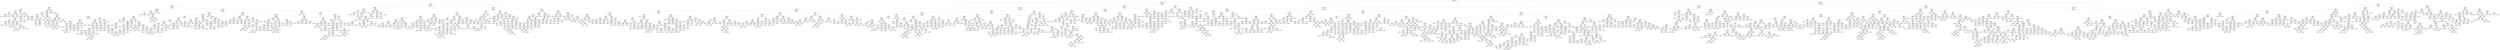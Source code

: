 digraph Tree {
node [shape=box] ;
0 [label="X[0] <= -0.172\ngini = 0.857\nsamples = 14421\nvalue = [2061, 2060, 2060, 2060, 2060, 2060, 2060]"] ;
1 [label="X[0] <= -0.856\ngini = 0.709\nsamples = 6301\nvalue = [6, 227, 1930, 2060, 213, 1865, 0]"] ;
0 -> 1 [labeldistance=2.5, labelangle=45, headlabel="True"] ;
2 [label="X[8] <= 1.04\ngini = 0.605\nsamples = 3754\nvalue = [0, 0, 963, 2006, 0, 785, 0]"] ;
1 -> 2 ;
3 [label="X[2] <= -0.918\ngini = 0.474\nsamples = 2660\nvalue = [0, 0, 508, 1834, 0, 318, 0]"] ;
2 -> 3 ;
4 [label="X[1] <= -0.824\ngini = 0.646\nsamples = 621\nvalue = [0, 0, 248, 238, 0, 135, 0]"] ;
3 -> 4 ;
5 [label="X[6] <= 0.175\ngini = 0.406\nsamples = 176\nvalue = [0, 0, 23, 132, 0, 21, 0]"] ;
4 -> 5 ;
6 [label="X[1] <= -0.84\ngini = 0.31\nsamples = 161\nvalue = [0, 0, 19, 132, 0, 10, 0]"] ;
5 -> 6 ;
7 [label="X[4] <= -0.582\ngini = 0.397\nsamples = 11\nvalue = [0, 0, 8, 0, 0, 3, 0]"] ;
6 -> 7 ;
8 [label="X[0] <= -1.915\ngini = 0.198\nsamples = 9\nvalue = [0, 0, 8, 0, 0, 1, 0]"] ;
7 -> 8 ;
9 [label="gini = 0.0\nsamples = 1\nvalue = [0, 0, 0, 0, 0, 1, 0]"] ;
8 -> 9 ;
10 [label="gini = 0.0\nsamples = 8\nvalue = [0, 0, 8, 0, 0, 0, 0]"] ;
8 -> 10 ;
11 [label="gini = 0.0\nsamples = 2\nvalue = [0, 0, 0, 0, 0, 2, 0]"] ;
7 -> 11 ;
12 [label="X[2] <= -1.226\ngini = 0.218\nsamples = 150\nvalue = [0, 0, 11, 132, 0, 7, 0]"] ;
6 -> 12 ;
13 [label="X[2] <= -1.239\ngini = 0.32\nsamples = 5\nvalue = [0, 0, 4, 0, 0, 1, 0]"] ;
12 -> 13 ;
14 [label="gini = 0.0\nsamples = 4\nvalue = [0, 0, 4, 0, 0, 0, 0]"] ;
13 -> 14 ;
15 [label="gini = 0.0\nsamples = 1\nvalue = [0, 0, 0, 0, 0, 1, 0]"] ;
13 -> 15 ;
16 [label="X[0] <= -1.86\ngini = 0.167\nsamples = 145\nvalue = [0, 0, 7, 132, 0, 6, 0]"] ;
12 -> 16 ;
17 [label="gini = 0.0\nsamples = 3\nvalue = [0, 0, 0, 0, 0, 3, 0]"] ;
16 -> 17 ;
18 [label="X[3] <= 1.502\ngini = 0.133\nsamples = 142\nvalue = [0, 0, 7, 132, 0, 3, 0]"] ;
16 -> 18 ;
19 [label="X[3] <= 0.17\ngini = 0.097\nsamples = 138\nvalue = [0, 0, 6, 131, 0, 1, 0]"] ;
18 -> 19 ;
20 [label="X[0] <= -0.994\ngini = 0.023\nsamples = 87\nvalue = [0, 0, 0, 86, 0, 1, 0]"] ;
19 -> 20 ;
21 [label="gini = 0.0\nsamples = 78\nvalue = [0, 0, 0, 78, 0, 0, 0]"] ;
20 -> 21 ;
22 [label="X[0] <= -0.987\ngini = 0.198\nsamples = 9\nvalue = [0, 0, 0, 8, 0, 1, 0]"] ;
20 -> 22 ;
23 [label="X[2] <= -0.998\ngini = 0.5\nsamples = 2\nvalue = [0, 0, 0, 1, 0, 1, 0]"] ;
22 -> 23 ;
24 [label="gini = 0.0\nsamples = 1\nvalue = [0, 0, 0, 0, 0, 1, 0]"] ;
23 -> 24 ;
25 [label="gini = 0.0\nsamples = 1\nvalue = [0, 0, 0, 1, 0, 0, 0]"] ;
23 -> 25 ;
26 [label="gini = 0.0\nsamples = 7\nvalue = [0, 0, 0, 7, 0, 0, 0]"] ;
22 -> 26 ;
27 [label="X[4] <= 0.049\ngini = 0.208\nsamples = 51\nvalue = [0, 0, 6, 45, 0, 0, 0]"] ;
19 -> 27 ;
28 [label="X[2] <= -0.985\ngini = 0.18\nsamples = 50\nvalue = [0, 0, 5, 45, 0, 0, 0]"] ;
27 -> 28 ;
29 [label="X[3] <= 1.123\ngini = 0.064\nsamples = 30\nvalue = [0, 0, 1, 29, 0, 0, 0]"] ;
28 -> 29 ;
30 [label="gini = 0.0\nsamples = 25\nvalue = [0, 0, 0, 25, 0, 0, 0]"] ;
29 -> 30 ;
31 [label="X[3] <= 1.209\ngini = 0.32\nsamples = 5\nvalue = [0, 0, 1, 4, 0, 0, 0]"] ;
29 -> 31 ;
32 [label="gini = 0.0\nsamples = 1\nvalue = [0, 0, 1, 0, 0, 0, 0]"] ;
31 -> 32 ;
33 [label="gini = 0.0\nsamples = 4\nvalue = [0, 0, 0, 4, 0, 0, 0]"] ;
31 -> 33 ;
34 [label="X[2] <= -0.978\ngini = 0.32\nsamples = 20\nvalue = [0, 0, 4, 16, 0, 0, 0]"] ;
28 -> 34 ;
35 [label="gini = 0.0\nsamples = 2\nvalue = [0, 0, 2, 0, 0, 0, 0]"] ;
34 -> 35 ;
36 [label="X[0] <= -1.149\ngini = 0.198\nsamples = 18\nvalue = [0, 0, 2, 16, 0, 0, 0]"] ;
34 -> 36 ;
37 [label="X[0] <= -1.709\ngini = 0.117\nsamples = 16\nvalue = [0, 0, 1, 15, 0, 0, 0]"] ;
36 -> 37 ;
38 [label="X[2] <= -0.939\ngini = 0.278\nsamples = 6\nvalue = [0, 0, 1, 5, 0, 0, 0]"] ;
37 -> 38 ;
39 [label="gini = 0.0\nsamples = 1\nvalue = [0, 0, 1, 0, 0, 0, 0]"] ;
38 -> 39 ;
40 [label="gini = 0.0\nsamples = 5\nvalue = [0, 0, 0, 5, 0, 0, 0]"] ;
38 -> 40 ;
41 [label="gini = 0.0\nsamples = 10\nvalue = [0, 0, 0, 10, 0, 0, 0]"] ;
37 -> 41 ;
42 [label="X[4] <= -0.345\ngini = 0.5\nsamples = 2\nvalue = [0, 0, 1, 1, 0, 0, 0]"] ;
36 -> 42 ;
43 [label="gini = 0.0\nsamples = 1\nvalue = [0, 0, 1, 0, 0, 0, 0]"] ;
42 -> 43 ;
44 [label="gini = 0.0\nsamples = 1\nvalue = [0, 0, 0, 1, 0, 0, 0]"] ;
42 -> 44 ;
45 [label="gini = 0.0\nsamples = 1\nvalue = [0, 0, 1, 0, 0, 0, 0]"] ;
27 -> 45 ;
46 [label="X[4] <= -0.793\ngini = 0.625\nsamples = 4\nvalue = [0, 0, 1, 1, 0, 2, 0]"] ;
18 -> 46 ;
47 [label="X[4] <= -1.125\ngini = 0.5\nsamples = 2\nvalue = [0, 0, 1, 1, 0, 0, 0]"] ;
46 -> 47 ;
48 [label="gini = 0.0\nsamples = 1\nvalue = [0, 0, 0, 1, 0, 0, 0]"] ;
47 -> 48 ;
49 [label="gini = 0.0\nsamples = 1\nvalue = [0, 0, 1, 0, 0, 0, 0]"] ;
47 -> 49 ;
50 [label="gini = 0.0\nsamples = 2\nvalue = [0, 0, 0, 0, 0, 2, 0]"] ;
46 -> 50 ;
51 [label="X[1] <= -0.84\ngini = 0.391\nsamples = 15\nvalue = [0, 0, 4, 0, 0, 11, 0]"] ;
5 -> 51 ;
52 [label="gini = 0.0\nsamples = 3\nvalue = [0, 0, 3, 0, 0, 0, 0]"] ;
51 -> 52 ;
53 [label="X[0] <= -0.942\ngini = 0.153\nsamples = 12\nvalue = [0, 0, 1, 0, 0, 11, 0]"] ;
51 -> 53 ;
54 [label="gini = 0.0\nsamples = 10\nvalue = [0, 0, 0, 0, 0, 10, 0]"] ;
53 -> 54 ;
55 [label="X[0] <= -0.904\ngini = 0.5\nsamples = 2\nvalue = [0, 0, 1, 0, 0, 1, 0]"] ;
53 -> 55 ;
56 [label="gini = 0.0\nsamples = 1\nvalue = [0, 0, 1, 0, 0, 0, 0]"] ;
55 -> 56 ;
57 [label="gini = 0.0\nsamples = 1\nvalue = [0, 0, 0, 0, 0, 1, 0]"] ;
55 -> 57 ;
58 [label="X[4] <= 0.003\ngini = 0.622\nsamples = 445\nvalue = [0, 0, 225, 106, 0, 114, 0]"] ;
4 -> 58 ;
59 [label="X[0] <= -1.786\ngini = 0.563\nsamples = 386\nvalue = [0, 0, 223, 49, 0, 114, 0]"] ;
58 -> 59 ;
60 [label="X[2] <= -1.14\ngini = 0.452\nsamples = 87\nvalue = [0, 0, 30, 0, 0, 57, 0]"] ;
59 -> 60 ;
61 [label="X[4] <= -0.824\ngini = 0.496\nsamples = 55\nvalue = [0, 0, 30, 0, 0, 25, 0]"] ;
60 -> 61 ;
62 [label="X[1] <= 0.554\ngini = 0.117\nsamples = 16\nvalue = [0, 0, 15, 0, 0, 1, 0]"] ;
61 -> 62 ;
63 [label="gini = 0.0\nsamples = 14\nvalue = [0, 0, 14, 0, 0, 0, 0]"] ;
62 -> 63 ;
64 [label="X[2] <= -1.171\ngini = 0.5\nsamples = 2\nvalue = [0, 0, 1, 0, 0, 1, 0]"] ;
62 -> 64 ;
65 [label="gini = 0.0\nsamples = 1\nvalue = [0, 0, 1, 0, 0, 0, 0]"] ;
64 -> 65 ;
66 [label="gini = 0.0\nsamples = 1\nvalue = [0, 0, 0, 0, 0, 1, 0]"] ;
64 -> 66 ;
67 [label="X[4] <= -0.626\ngini = 0.473\nsamples = 39\nvalue = [0, 0, 15, 0, 0, 24, 0]"] ;
61 -> 67 ;
68 [label="X[3] <= -1.39\ngini = 0.32\nsamples = 30\nvalue = [0, 0, 6, 0, 0, 24, 0]"] ;
67 -> 68 ;
69 [label="gini = 0.0\nsamples = 4\nvalue = [0, 0, 4, 0, 0, 0, 0]"] ;
68 -> 69 ;
70 [label="X[1] <= -0.524\ngini = 0.142\nsamples = 26\nvalue = [0, 0, 2, 0, 0, 24, 0]"] ;
68 -> 70 ;
71 [label="gini = 0.0\nsamples = 1\nvalue = [0, 0, 1, 0, 0, 0, 0]"] ;
70 -> 71 ;
72 [label="X[4] <= -0.69\ngini = 0.077\nsamples = 25\nvalue = [0, 0, 1, 0, 0, 24, 0]"] ;
70 -> 72 ;
73 [label="gini = 0.0\nsamples = 21\nvalue = [0, 0, 0, 0, 0, 21, 0]"] ;
72 -> 73 ;
74 [label="X[4] <= -0.679\ngini = 0.375\nsamples = 4\nvalue = [0, 0, 1, 0, 0, 3, 0]"] ;
72 -> 74 ;
75 [label="gini = 0.0\nsamples = 1\nvalue = [0, 0, 1, 0, 0, 0, 0]"] ;
74 -> 75 ;
76 [label="gini = 0.0\nsamples = 3\nvalue = [0, 0, 0, 0, 0, 3, 0]"] ;
74 -> 76 ;
77 [label="gini = 0.0\nsamples = 9\nvalue = [0, 0, 9, 0, 0, 0, 0]"] ;
67 -> 77 ;
78 [label="gini = 0.0\nsamples = 32\nvalue = [0, 0, 0, 0, 0, 32, 0]"] ;
60 -> 78 ;
79 [label="X[3] <= -2.732\ngini = 0.52\nsamples = 299\nvalue = [0, 0, 193, 49, 0, 57, 0]"] ;
59 -> 79 ;
80 [label="X[4] <= -1.091\ngini = 0.208\nsamples = 17\nvalue = [0, 0, 2, 15, 0, 0, 0]"] ;
79 -> 80 ;
81 [label="gini = 0.0\nsamples = 14\nvalue = [0, 0, 0, 14, 0, 0, 0]"] ;
80 -> 81 ;
82 [label="X[3] <= -2.873\ngini = 0.444\nsamples = 3\nvalue = [0, 0, 2, 1, 0, 0, 0]"] ;
80 -> 82 ;
83 [label="X[2] <= -1.098\ngini = 0.5\nsamples = 2\nvalue = [0, 0, 1, 1, 0, 0, 0]"] ;
82 -> 83 ;
84 [label="gini = 0.0\nsamples = 1\nvalue = [0, 0, 1, 0, 0, 0, 0]"] ;
83 -> 84 ;
85 [label="gini = 0.0\nsamples = 1\nvalue = [0, 0, 0, 1, 0, 0, 0]"] ;
83 -> 85 ;
86 [label="gini = 0.0\nsamples = 1\nvalue = [0, 0, 1, 0, 0, 0, 0]"] ;
82 -> 86 ;
87 [label="X[1] <= -0.662\ngini = 0.486\nsamples = 282\nvalue = [0, 0, 191, 34, 0, 57, 0]"] ;
79 -> 87 ;
88 [label="X[0] <= -0.998\ngini = 0.663\nsamples = 50\nvalue = [0, 0, 16, 19, 0, 15, 0]"] ;
87 -> 88 ;
89 [label="X[3] <= -1.173\ngini = 0.487\nsamples = 28\nvalue = [0, 0, 5, 19, 0, 4, 0]"] ;
88 -> 89 ;
90 [label="X[4] <= -0.774\ngini = 0.5\nsamples = 4\nvalue = [0, 0, 2, 0, 0, 2, 0]"] ;
89 -> 90 ;
91 [label="gini = 0.0\nsamples = 1\nvalue = [0, 0, 1, 0, 0, 0, 0]"] ;
90 -> 91 ;
92 [label="X[1] <= -0.743\ngini = 0.444\nsamples = 3\nvalue = [0, 0, 1, 0, 0, 2, 0]"] ;
90 -> 92 ;
93 [label="gini = 0.0\nsamples = 1\nvalue = [0, 0, 0, 0, 0, 1, 0]"] ;
92 -> 93 ;
94 [label="X[3] <= -1.4\ngini = 0.5\nsamples = 2\nvalue = [0, 0, 1, 0, 0, 1, 0]"] ;
92 -> 94 ;
95 [label="gini = 0.0\nsamples = 1\nvalue = [0, 0, 1, 0, 0, 0, 0]"] ;
94 -> 95 ;
96 [label="gini = 0.0\nsamples = 1\nvalue = [0, 0, 0, 0, 0, 1, 0]"] ;
94 -> 96 ;
97 [label="X[3] <= 1.209\ngini = 0.351\nsamples = 24\nvalue = [0, 0, 3, 19, 0, 2, 0]"] ;
89 -> 97 ;
98 [label="X[4] <= -0.581\ngini = 0.244\nsamples = 22\nvalue = [0, 0, 1, 19, 0, 2, 0]"] ;
97 -> 98 ;
99 [label="X[3] <= -0.956\ngini = 0.177\nsamples = 21\nvalue = [0, 0, 1, 19, 0, 1, 0]"] ;
98 -> 99 ;
100 [label="X[1] <= -0.726\ngini = 0.5\nsamples = 2\nvalue = [0, 0, 0, 1, 0, 1, 0]"] ;
99 -> 100 ;
101 [label="gini = 0.0\nsamples = 1\nvalue = [0, 0, 0, 0, 0, 1, 0]"] ;
100 -> 101 ;
102 [label="gini = 0.0\nsamples = 1\nvalue = [0, 0, 0, 1, 0, 0, 0]"] ;
100 -> 102 ;
103 [label="X[1] <= -0.791\ngini = 0.1\nsamples = 19\nvalue = [0, 0, 1, 18, 0, 0, 0]"] ;
99 -> 103 ;
104 [label="X[4] <= -1.073\ngini = 0.444\nsamples = 3\nvalue = [0, 0, 1, 2, 0, 0, 0]"] ;
103 -> 104 ;
105 [label="gini = 0.0\nsamples = 2\nvalue = [0, 0, 0, 2, 0, 0, 0]"] ;
104 -> 105 ;
106 [label="gini = 0.0\nsamples = 1\nvalue = [0, 0, 1, 0, 0, 0, 0]"] ;
104 -> 106 ;
107 [label="gini = 0.0\nsamples = 16\nvalue = [0, 0, 0, 16, 0, 0, 0]"] ;
103 -> 107 ;
108 [label="gini = 0.0\nsamples = 1\nvalue = [0, 0, 0, 0, 0, 1, 0]"] ;
98 -> 108 ;
109 [label="gini = 0.0\nsamples = 2\nvalue = [0, 0, 2, 0, 0, 0, 0]"] ;
97 -> 109 ;
110 [label="X[4] <= -0.967\ngini = 0.5\nsamples = 22\nvalue = [0, 0, 11, 0, 0, 11, 0]"] ;
88 -> 110 ;
111 [label="gini = 0.0\nsamples = 10\nvalue = [0, 0, 0, 0, 0, 10, 0]"] ;
110 -> 111 ;
112 [label="X[4] <= -0.148\ngini = 0.153\nsamples = 12\nvalue = [0, 0, 11, 0, 0, 1, 0]"] ;
110 -> 112 ;
113 [label="gini = 0.0\nsamples = 11\nvalue = [0, 0, 11, 0, 0, 0, 0]"] ;
112 -> 113 ;
114 [label="gini = 0.0\nsamples = 1\nvalue = [0, 0, 0, 0, 0, 1, 0]"] ;
112 -> 114 ;
115 [label="X[1] <= 1.997\ngini = 0.394\nsamples = 232\nvalue = [0, 0, 175, 15, 0, 42, 0]"] ;
87 -> 115 ;
116 [label="X[3] <= -1.606\ngini = 0.346\nsamples = 214\nvalue = [0, 0, 170, 15, 0, 29, 0]"] ;
115 -> 116 ;
117 [label="X[2] <= -0.955\ngini = 0.555\nsamples = 60\nvalue = [0, 0, 36, 15, 0, 9, 0]"] ;
116 -> 117 ;
118 [label="X[2] <= -1.116\ngini = 0.455\nsamples = 48\nvalue = [0, 0, 34, 6, 0, 8, 0]"] ;
117 -> 118 ;
119 [label="gini = 0.0\nsamples = 16\nvalue = [0, 0, 16, 0, 0, 0, 0]"] ;
118 -> 119 ;
120 [label="X[1] <= -0.337\ngini = 0.586\nsamples = 32\nvalue = [0, 0, 18, 6, 0, 8, 0]"] ;
118 -> 120 ;
121 [label="X[0] <= -1.535\ngini = 0.49\nsamples = 7\nvalue = [0, 0, 0, 4, 0, 3, 0]"] ;
120 -> 121 ;
122 [label="gini = 0.0\nsamples = 4\nvalue = [0, 0, 0, 4, 0, 0, 0]"] ;
121 -> 122 ;
123 [label="gini = 0.0\nsamples = 3\nvalue = [0, 0, 0, 0, 0, 3, 0]"] ;
121 -> 123 ;
124 [label="X[1] <= 1.0\ngini = 0.435\nsamples = 25\nvalue = [0, 0, 18, 2, 0, 5, 0]"] ;
120 -> 124 ;
125 [label="X[4] <= -0.966\ngini = 0.215\nsamples = 17\nvalue = [0, 0, 15, 1, 0, 1, 0]"] ;
124 -> 125 ;
126 [label="X[4] <= -1.073\ngini = 0.625\nsamples = 4\nvalue = [0, 0, 2, 1, 0, 1, 0]"] ;
125 -> 126 ;
127 [label="gini = 0.0\nsamples = 2\nvalue = [0, 0, 2, 0, 0, 0, 0]"] ;
126 -> 127 ;
128 [label="X[2] <= -1.071\ngini = 0.5\nsamples = 2\nvalue = [0, 0, 0, 1, 0, 1, 0]"] ;
126 -> 128 ;
129 [label="gini = 0.0\nsamples = 1\nvalue = [0, 0, 0, 0, 0, 1, 0]"] ;
128 -> 129 ;
130 [label="gini = 0.0\nsamples = 1\nvalue = [0, 0, 0, 1, 0, 0, 0]"] ;
128 -> 130 ;
131 [label="gini = 0.0\nsamples = 13\nvalue = [0, 0, 13, 0, 0, 0, 0]"] ;
125 -> 131 ;
132 [label="X[4] <= -1.059\ngini = 0.594\nsamples = 8\nvalue = [0, 0, 3, 1, 0, 4, 0]"] ;
124 -> 132 ;
133 [label="X[4] <= -1.115\ngini = 0.444\nsamples = 3\nvalue = [0, 0, 2, 1, 0, 0, 0]"] ;
132 -> 133 ;
134 [label="gini = 0.0\nsamples = 1\nvalue = [0, 0, 0, 1, 0, 0, 0]"] ;
133 -> 134 ;
135 [label="gini = 0.0\nsamples = 2\nvalue = [0, 0, 2, 0, 0, 0, 0]"] ;
133 -> 135 ;
136 [label="X[4] <= -0.544\ngini = 0.32\nsamples = 5\nvalue = [0, 0, 1, 0, 0, 4, 0]"] ;
132 -> 136 ;
137 [label="gini = 0.0\nsamples = 4\nvalue = [0, 0, 0, 0, 0, 4, 0]"] ;
136 -> 137 ;
138 [label="gini = 0.0\nsamples = 1\nvalue = [0, 0, 1, 0, 0, 0, 0]"] ;
136 -> 138 ;
139 [label="X[4] <= -1.132\ngini = 0.403\nsamples = 12\nvalue = [0, 0, 2, 9, 0, 1, 0]"] ;
117 -> 139 ;
140 [label="X[0] <= -1.441\ngini = 0.18\nsamples = 10\nvalue = [0, 0, 1, 9, 0, 0, 0]"] ;
139 -> 140 ;
141 [label="X[0] <= -1.45\ngini = 0.375\nsamples = 4\nvalue = [0, 0, 1, 3, 0, 0, 0]"] ;
140 -> 141 ;
142 [label="gini = 0.0\nsamples = 3\nvalue = [0, 0, 0, 3, 0, 0, 0]"] ;
141 -> 142 ;
143 [label="gini = 0.0\nsamples = 1\nvalue = [0, 0, 1, 0, 0, 0, 0]"] ;
141 -> 143 ;
144 [label="gini = 0.0\nsamples = 6\nvalue = [0, 0, 0, 6, 0, 0, 0]"] ;
140 -> 144 ;
145 [label="X[4] <= -0.835\ngini = 0.5\nsamples = 2\nvalue = [0, 0, 1, 0, 0, 1, 0]"] ;
139 -> 145 ;
146 [label="gini = 0.0\nsamples = 1\nvalue = [0, 0, 1, 0, 0, 0, 0]"] ;
145 -> 146 ;
147 [label="gini = 0.0\nsamples = 1\nvalue = [0, 0, 0, 0, 0, 1, 0]"] ;
145 -> 147 ;
148 [label="X[4] <= -0.514\ngini = 0.226\nsamples = 154\nvalue = [0, 0, 134, 0, 0, 20, 0]"] ;
116 -> 148 ;
149 [label="X[0] <= -1.764\ngini = 0.171\nsamples = 138\nvalue = [0, 0, 125, 0, 0, 13, 0]"] ;
148 -> 149 ;
150 [label="X[1] <= 0.036\ngini = 0.48\nsamples = 5\nvalue = [0, 0, 2, 0, 0, 3, 0]"] ;
149 -> 150 ;
151 [label="gini = 0.0\nsamples = 2\nvalue = [0, 0, 2, 0, 0, 0, 0]"] ;
150 -> 151 ;
152 [label="gini = 0.0\nsamples = 3\nvalue = [0, 0, 0, 0, 0, 3, 0]"] ;
150 -> 152 ;
153 [label="X[0] <= -0.879\ngini = 0.139\nsamples = 133\nvalue = [0, 0, 123, 0, 0, 10, 0]"] ;
149 -> 153 ;
154 [label="X[3] <= 2.021\ngini = 0.118\nsamples = 127\nvalue = [0, 0, 119, 0, 0, 8, 0]"] ;
153 -> 154 ;
155 [label="X[1] <= 1.827\ngini = 0.096\nsamples = 119\nvalue = [0, 0, 113, 0, 0, 6, 0]"] ;
154 -> 155 ;
156 [label="X[3] <= -0.978\ngini = 0.082\nsamples = 117\nvalue = [0, 0, 112, 0, 0, 5, 0]"] ;
155 -> 156 ;
157 [label="X[4] <= -1.073\ngini = 0.176\nsamples = 41\nvalue = [0, 0, 37, 0, 0, 4, 0]"] ;
156 -> 157 ;
158 [label="X[4] <= -1.25\ngini = 0.5\nsamples = 4\nvalue = [0, 0, 2, 0, 0, 2, 0]"] ;
157 -> 158 ;
159 [label="gini = 0.0\nsamples = 2\nvalue = [0, 0, 2, 0, 0, 0, 0]"] ;
158 -> 159 ;
160 [label="gini = 0.0\nsamples = 2\nvalue = [0, 0, 0, 0, 0, 2, 0]"] ;
158 -> 160 ;
161 [label="X[3] <= -1.173\ngini = 0.102\nsamples = 37\nvalue = [0, 0, 35, 0, 0, 2, 0]"] ;
157 -> 161 ;
162 [label="gini = 0.0\nsamples = 24\nvalue = [0, 0, 24, 0, 0, 0, 0]"] ;
161 -> 162 ;
163 [label="X[1] <= 0.473\ngini = 0.26\nsamples = 13\nvalue = [0, 0, 11, 0, 0, 2, 0]"] ;
161 -> 163 ;
164 [label="gini = 0.0\nsamples = 7\nvalue = [0, 0, 7, 0, 0, 0, 0]"] ;
163 -> 164 ;
165 [label="X[0] <= -1.372\ngini = 0.444\nsamples = 6\nvalue = [0, 0, 4, 0, 0, 2, 0]"] ;
163 -> 165 ;
166 [label="X[2] <= -1.125\ngini = 0.32\nsamples = 5\nvalue = [0, 0, 4, 0, 0, 1, 0]"] ;
165 -> 166 ;
167 [label="gini = 0.0\nsamples = 1\nvalue = [0, 0, 0, 0, 0, 1, 0]"] ;
166 -> 167 ;
168 [label="gini = 0.0\nsamples = 4\nvalue = [0, 0, 4, 0, 0, 0, 0]"] ;
166 -> 168 ;
169 [label="gini = 0.0\nsamples = 1\nvalue = [0, 0, 0, 0, 0, 1, 0]"] ;
165 -> 169 ;
170 [label="X[4] <= -0.732\ngini = 0.026\nsamples = 76\nvalue = [0, 0, 75, 0, 0, 1, 0]"] ;
156 -> 170 ;
171 [label="gini = 0.0\nsamples = 64\nvalue = [0, 0, 64, 0, 0, 0, 0]"] ;
170 -> 171 ;
172 [label="X[4] <= -0.698\ngini = 0.153\nsamples = 12\nvalue = [0, 0, 11, 0, 0, 1, 0]"] ;
170 -> 172 ;
173 [label="gini = 0.0\nsamples = 1\nvalue = [0, 0, 0, 0, 0, 1, 0]"] ;
172 -> 173 ;
174 [label="gini = 0.0\nsamples = 11\nvalue = [0, 0, 11, 0, 0, 0, 0]"] ;
172 -> 174 ;
175 [label="X[0] <= -1.474\ngini = 0.5\nsamples = 2\nvalue = [0, 0, 1, 0, 0, 1, 0]"] ;
155 -> 175 ;
176 [label="gini = 0.0\nsamples = 1\nvalue = [0, 0, 0, 0, 0, 1, 0]"] ;
175 -> 176 ;
177 [label="gini = 0.0\nsamples = 1\nvalue = [0, 0, 1, 0, 0, 0, 0]"] ;
175 -> 177 ;
178 [label="X[2] <= -1.124\ngini = 0.375\nsamples = 8\nvalue = [0, 0, 6, 0, 0, 2, 0]"] ;
154 -> 178 ;
179 [label="gini = 0.0\nsamples = 5\nvalue = [0, 0, 5, 0, 0, 0, 0]"] ;
178 -> 179 ;
180 [label="X[4] <= -0.662\ngini = 0.444\nsamples = 3\nvalue = [0, 0, 1, 0, 0, 2, 0]"] ;
178 -> 180 ;
181 [label="gini = 0.0\nsamples = 2\nvalue = [0, 0, 0, 0, 0, 2, 0]"] ;
180 -> 181 ;
182 [label="gini = 0.0\nsamples = 1\nvalue = [0, 0, 1, 0, 0, 0, 0]"] ;
180 -> 182 ;
183 [label="X[4] <= -1.062\ngini = 0.444\nsamples = 6\nvalue = [0, 0, 4, 0, 0, 2, 0]"] ;
153 -> 183 ;
184 [label="gini = 0.0\nsamples = 2\nvalue = [0, 0, 0, 0, 0, 2, 0]"] ;
183 -> 184 ;
185 [label="gini = 0.0\nsamples = 4\nvalue = [0, 0, 4, 0, 0, 0, 0]"] ;
183 -> 185 ;
186 [label="X[2] <= -1.03\ngini = 0.492\nsamples = 16\nvalue = [0, 0, 9, 0, 0, 7, 0]"] ;
148 -> 186 ;
187 [label="gini = 0.0\nsamples = 7\nvalue = [0, 0, 7, 0, 0, 0, 0]"] ;
186 -> 187 ;
188 [label="X[3] <= -0.935\ngini = 0.346\nsamples = 9\nvalue = [0, 0, 2, 0, 0, 7, 0]"] ;
186 -> 188 ;
189 [label="gini = 0.0\nsamples = 2\nvalue = [0, 0, 2, 0, 0, 0, 0]"] ;
188 -> 189 ;
190 [label="gini = 0.0\nsamples = 7\nvalue = [0, 0, 0, 0, 0, 7, 0]"] ;
188 -> 190 ;
191 [label="X[3] <= -2.321\ngini = 0.401\nsamples = 18\nvalue = [0, 0, 5, 0, 0, 13, 0]"] ;
115 -> 191 ;
192 [label="gini = 0.0\nsamples = 3\nvalue = [0, 0, 3, 0, 0, 0, 0]"] ;
191 -> 192 ;
193 [label="X[3] <= 1.447\ngini = 0.231\nsamples = 15\nvalue = [0, 0, 2, 0, 0, 13, 0]"] ;
191 -> 193 ;
194 [label="gini = 0.0\nsamples = 13\nvalue = [0, 0, 0, 0, 0, 13, 0]"] ;
193 -> 194 ;
195 [label="gini = 0.0\nsamples = 2\nvalue = [0, 0, 2, 0, 0, 0, 0]"] ;
193 -> 195 ;
196 [label="X[3] <= -0.242\ngini = 0.065\nsamples = 59\nvalue = [0, 0, 2, 57, 0, 0, 0]"] ;
58 -> 196 ;
197 [label="gini = 0.0\nsamples = 57\nvalue = [0, 0, 0, 57, 0, 0, 0]"] ;
196 -> 197 ;
198 [label="gini = 0.0\nsamples = 2\nvalue = [0, 0, 2, 0, 0, 0, 0]"] ;
196 -> 198 ;
199 [label="X[1] <= -0.824\ngini = 0.363\nsamples = 2039\nvalue = [0, 0, 260, 1596, 0, 183, 0]"] ;
3 -> 199 ;
200 [label="X[6] <= 0.175\ngini = 0.095\nsamples = 689\nvalue = [0, 0, 15, 655, 0, 19, 0]"] ;
199 -> 200 ;
201 [label="X[1] <= -1.197\ngini = 0.077\nsamples = 682\nvalue = [0, 0, 14, 655, 0, 13, 0]"] ;
200 -> 201 ;
202 [label="X[0] <= -1.477\ngini = 0.375\nsamples = 4\nvalue = [0, 0, 3, 0, 0, 1, 0]"] ;
201 -> 202 ;
203 [label="gini = 0.0\nsamples = 1\nvalue = [0, 0, 0, 0, 0, 1, 0]"] ;
202 -> 203 ;
204 [label="gini = 0.0\nsamples = 3\nvalue = [0, 0, 3, 0, 0, 0, 0]"] ;
202 -> 204 ;
205 [label="X[0] <= -1.726\ngini = 0.066\nsamples = 678\nvalue = [0, 0, 11, 655, 0, 12, 0]"] ;
201 -> 205 ;
206 [label="gini = 0.0\nsamples = 1\nvalue = [0, 0, 1, 0, 0, 0, 0]"] ;
205 -> 206 ;
207 [label="X[4] <= 0.066\ngini = 0.063\nsamples = 677\nvalue = [0, 0, 10, 655, 0, 12, 0]"] ;
205 -> 207 ;
208 [label="X[3] <= -1.974\ngini = 0.056\nsamples = 666\nvalue = [0, 0, 7, 647, 0, 12, 0]"] ;
207 -> 208 ;
209 [label="X[4] <= -0.689\ngini = 0.625\nsamples = 4\nvalue = [0, 0, 1, 2, 0, 1, 0]"] ;
208 -> 209 ;
210 [label="gini = 0.0\nsamples = 2\nvalue = [0, 0, 0, 2, 0, 0, 0]"] ;
209 -> 210 ;
211 [label="X[0] <= -1.316\ngini = 0.5\nsamples = 2\nvalue = [0, 0, 1, 0, 0, 1, 0]"] ;
209 -> 211 ;
212 [label="gini = 0.0\nsamples = 1\nvalue = [0, 0, 1, 0, 0, 0, 0]"] ;
211 -> 212 ;
213 [label="gini = 0.0\nsamples = 1\nvalue = [0, 0, 0, 0, 0, 1, 0]"] ;
211 -> 213 ;
214 [label="X[3] <= 1.772\ngini = 0.05\nsamples = 662\nvalue = [0, 0, 6, 645, 0, 11, 0]"] ;
208 -> 214 ;
215 [label="X[0] <= -1.059\ngini = 0.048\nsamples = 660\nvalue = [0, 0, 5, 644, 0, 11, 0]"] ;
214 -> 215 ;
216 [label="X[1] <= -0.84\ngini = 0.031\nsamples = 583\nvalue = [0, 0, 3, 574, 0, 6, 0]"] ;
215 -> 216 ;
217 [label="X[3] <= -1.574\ngini = 0.184\nsamples = 40\nvalue = [0, 0, 1, 36, 0, 3, 0]"] ;
216 -> 217 ;
218 [label="gini = 0.0\nsamples = 1\nvalue = [0, 0, 0, 0, 0, 1, 0]"] ;
217 -> 218 ;
219 [label="X[2] <= -0.609\ngini = 0.145\nsamples = 39\nvalue = [0, 0, 1, 36, 0, 2, 0]"] ;
217 -> 219 ;
220 [label="X[3] <= -1.0\ngini = 0.5\nsamples = 2\nvalue = [0, 0, 1, 1, 0, 0, 0]"] ;
219 -> 220 ;
221 [label="gini = 0.0\nsamples = 1\nvalue = [0, 0, 0, 1, 0, 0, 0]"] ;
220 -> 221 ;
222 [label="gini = 0.0\nsamples = 1\nvalue = [0, 0, 1, 0, 0, 0, 0]"] ;
220 -> 222 ;
223 [label="X[4] <= -0.897\ngini = 0.102\nsamples = 37\nvalue = [0, 0, 0, 35, 0, 2, 0]"] ;
219 -> 223 ;
224 [label="X[1] <= -0.864\ngini = 0.408\nsamples = 7\nvalue = [0, 0, 0, 5, 0, 2, 0]"] ;
223 -> 224 ;
225 [label="gini = 0.0\nsamples = 4\nvalue = [0, 0, 0, 4, 0, 0, 0]"] ;
224 -> 225 ;
226 [label="X[3] <= -0.22\ngini = 0.444\nsamples = 3\nvalue = [0, 0, 0, 1, 0, 2, 0]"] ;
224 -> 226 ;
227 [label="gini = 0.0\nsamples = 1\nvalue = [0, 0, 0, 1, 0, 0, 0]"] ;
226 -> 227 ;
228 [label="gini = 0.0\nsamples = 2\nvalue = [0, 0, 0, 0, 0, 2, 0]"] ;
226 -> 228 ;
229 [label="gini = 0.0\nsamples = 30\nvalue = [0, 0, 0, 30, 0, 0, 0]"] ;
223 -> 229 ;
230 [label="X[2] <= -0.854\ngini = 0.018\nsamples = 543\nvalue = [0, 0, 2, 538, 0, 3, 0]"] ;
216 -> 230 ;
231 [label="X[2] <= -0.86\ngini = 0.1\nsamples = 19\nvalue = [0, 0, 1, 18, 0, 0, 0]"] ;
230 -> 231 ;
232 [label="gini = 0.0\nsamples = 18\nvalue = [0, 0, 0, 18, 0, 0, 0]"] ;
231 -> 232 ;
233 [label="gini = 0.0\nsamples = 1\nvalue = [0, 0, 1, 0, 0, 0, 0]"] ;
231 -> 233 ;
234 [label="X[4] <= -0.828\ngini = 0.015\nsamples = 524\nvalue = [0, 0, 1, 520, 0, 3, 0]"] ;
230 -> 234 ;
235 [label="X[4] <= -0.83\ngini = 0.036\nsamples = 216\nvalue = [0, 0, 1, 212, 0, 3, 0]"] ;
234 -> 235 ;
236 [label="X[4] <= -0.845\ngini = 0.028\nsamples = 214\nvalue = [0, 0, 1, 211, 0, 2, 0]"] ;
235 -> 236 ;
237 [label="X[4] <= -0.862\ngini = 0.019\nsamples = 210\nvalue = [0, 0, 0, 208, 0, 2, 0]"] ;
236 -> 237 ;
238 [label="X[0] <= -1.191\ngini = 0.01\nsamples = 199\nvalue = [0, 0, 0, 198, 0, 1, 0]"] ;
237 -> 238 ;
239 [label="gini = 0.0\nsamples = 178\nvalue = [0, 0, 0, 178, 0, 0, 0]"] ;
238 -> 239 ;
240 [label="X[0] <= -1.184\ngini = 0.091\nsamples = 21\nvalue = [0, 0, 0, 20, 0, 1, 0]"] ;
238 -> 240 ;
241 [label="gini = 0.0\nsamples = 1\nvalue = [0, 0, 0, 0, 0, 1, 0]"] ;
240 -> 241 ;
242 [label="gini = 0.0\nsamples = 20\nvalue = [0, 0, 0, 20, 0, 0, 0]"] ;
240 -> 242 ;
243 [label="X[4] <= -0.858\ngini = 0.165\nsamples = 11\nvalue = [0, 0, 0, 10, 0, 1, 0]"] ;
237 -> 243 ;
244 [label="gini = 0.0\nsamples = 1\nvalue = [0, 0, 0, 0, 0, 1, 0]"] ;
243 -> 244 ;
245 [label="gini = 0.0\nsamples = 10\nvalue = [0, 0, 0, 10, 0, 0, 0]"] ;
243 -> 245 ;
246 [label="X[3] <= 0.982\ngini = 0.375\nsamples = 4\nvalue = [0, 0, 1, 3, 0, 0, 0]"] ;
236 -> 246 ;
247 [label="gini = 0.0\nsamples = 3\nvalue = [0, 0, 0, 3, 0, 0, 0]"] ;
246 -> 247 ;
248 [label="gini = 0.0\nsamples = 1\nvalue = [0, 0, 1, 0, 0, 0, 0]"] ;
246 -> 248 ;
249 [label="X[2] <= -0.311\ngini = 0.5\nsamples = 2\nvalue = [0, 0, 0, 1, 0, 1, 0]"] ;
235 -> 249 ;
250 [label="gini = 0.0\nsamples = 1\nvalue = [0, 0, 0, 1, 0, 0, 0]"] ;
249 -> 250 ;
251 [label="gini = 0.0\nsamples = 1\nvalue = [0, 0, 0, 0, 0, 1, 0]"] ;
249 -> 251 ;
252 [label="gini = 0.0\nsamples = 308\nvalue = [0, 0, 0, 308, 0, 0, 0]"] ;
234 -> 252 ;
253 [label="X[0] <= -1.054\ngini = 0.169\nsamples = 77\nvalue = [0, 0, 2, 70, 0, 5, 0]"] ;
215 -> 253 ;
254 [label="X[2] <= -0.44\ngini = 0.444\nsamples = 3\nvalue = [0, 0, 0, 1, 0, 2, 0]"] ;
253 -> 254 ;
255 [label="gini = 0.0\nsamples = 1\nvalue = [0, 0, 0, 1, 0, 0, 0]"] ;
254 -> 255 ;
256 [label="gini = 0.0\nsamples = 2\nvalue = [0, 0, 0, 0, 0, 2, 0]"] ;
254 -> 256 ;
257 [label="X[2] <= -0.876\ngini = 0.128\nsamples = 74\nvalue = [0, 0, 2, 69, 0, 3, 0]"] ;
253 -> 257 ;
258 [label="X[2] <= -0.887\ngini = 0.408\nsamples = 7\nvalue = [0, 0, 2, 5, 0, 0, 0]"] ;
257 -> 258 ;
259 [label="X[0] <= -0.919\ngini = 0.278\nsamples = 6\nvalue = [0, 0, 1, 5, 0, 0, 0]"] ;
258 -> 259 ;
260 [label="gini = 0.0\nsamples = 3\nvalue = [0, 0, 0, 3, 0, 0, 0]"] ;
259 -> 260 ;
261 [label="X[2] <= -0.893\ngini = 0.444\nsamples = 3\nvalue = [0, 0, 1, 2, 0, 0, 0]"] ;
259 -> 261 ;
262 [label="gini = 0.0\nsamples = 1\nvalue = [0, 0, 1, 0, 0, 0, 0]"] ;
261 -> 262 ;
263 [label="gini = 0.0\nsamples = 2\nvalue = [0, 0, 0, 2, 0, 0, 0]"] ;
261 -> 263 ;
264 [label="gini = 0.0\nsamples = 1\nvalue = [0, 0, 1, 0, 0, 0, 0]"] ;
258 -> 264 ;
265 [label="X[2] <= -0.559\ngini = 0.086\nsamples = 67\nvalue = [0, 0, 0, 64, 0, 3, 0]"] ;
257 -> 265 ;
266 [label="gini = 0.0\nsamples = 43\nvalue = [0, 0, 0, 43, 0, 0, 0]"] ;
265 -> 266 ;
267 [label="X[4] <= -0.601\ngini = 0.219\nsamples = 24\nvalue = [0, 0, 0, 21, 0, 3, 0]"] ;
265 -> 267 ;
268 [label="X[4] <= -0.669\ngini = 0.087\nsamples = 22\nvalue = [0, 0, 0, 21, 0, 1, 0]"] ;
267 -> 268 ;
269 [label="gini = 0.0\nsamples = 19\nvalue = [0, 0, 0, 19, 0, 0, 0]"] ;
268 -> 269 ;
270 [label="X[4] <= -0.651\ngini = 0.444\nsamples = 3\nvalue = [0, 0, 0, 2, 0, 1, 0]"] ;
268 -> 270 ;
271 [label="gini = 0.0\nsamples = 1\nvalue = [0, 0, 0, 0, 0, 1, 0]"] ;
270 -> 271 ;
272 [label="gini = 0.0\nsamples = 2\nvalue = [0, 0, 0, 2, 0, 0, 0]"] ;
270 -> 272 ;
273 [label="gini = 0.0\nsamples = 2\nvalue = [0, 0, 0, 0, 0, 2, 0]"] ;
267 -> 273 ;
274 [label="X[4] <= -0.602\ngini = 0.5\nsamples = 2\nvalue = [0, 0, 1, 1, 0, 0, 0]"] ;
214 -> 274 ;
275 [label="gini = 0.0\nsamples = 1\nvalue = [0, 0, 1, 0, 0, 0, 0]"] ;
274 -> 275 ;
276 [label="gini = 0.0\nsamples = 1\nvalue = [0, 0, 0, 1, 0, 0, 0]"] ;
274 -> 276 ;
277 [label="X[3] <= 0.354\ngini = 0.397\nsamples = 11\nvalue = [0, 0, 3, 8, 0, 0, 0]"] ;
207 -> 277 ;
278 [label="gini = 0.0\nsamples = 6\nvalue = [0, 0, 0, 6, 0, 0, 0]"] ;
277 -> 278 ;
279 [label="X[4] <= 0.134\ngini = 0.48\nsamples = 5\nvalue = [0, 0, 3, 2, 0, 0, 0]"] ;
277 -> 279 ;
280 [label="X[4] <= 0.089\ngini = 0.444\nsamples = 3\nvalue = [0, 0, 1, 2, 0, 0, 0]"] ;
279 -> 280 ;
281 [label="gini = 0.0\nsamples = 1\nvalue = [0, 0, 1, 0, 0, 0, 0]"] ;
280 -> 281 ;
282 [label="gini = 0.0\nsamples = 2\nvalue = [0, 0, 0, 2, 0, 0, 0]"] ;
280 -> 282 ;
283 [label="gini = 0.0\nsamples = 2\nvalue = [0, 0, 2, 0, 0, 0, 0]"] ;
279 -> 283 ;
284 [label="X[4] <= -0.419\ngini = 0.245\nsamples = 7\nvalue = [0, 0, 1, 0, 0, 6, 0]"] ;
200 -> 284 ;
285 [label="gini = 0.0\nsamples = 6\nvalue = [0, 0, 0, 0, 0, 6, 0]"] ;
284 -> 285 ;
286 [label="gini = 0.0\nsamples = 1\nvalue = [0, 0, 1, 0, 0, 0, 0]"] ;
284 -> 286 ;
287 [label="X[2] <= -0.177\ngini = 0.466\nsamples = 1350\nvalue = [0, 0, 245, 941, 0, 164, 0]"] ;
199 -> 287 ;
288 [label="X[3] <= -0.762\ngini = 0.431\nsamples = 1291\nvalue = [0, 0, 230, 938, 0, 123, 0]"] ;
287 -> 288 ;
289 [label="X[1] <= 0.23\ngini = 0.258\nsamples = 685\nvalue = [0, 0, 69, 585, 0, 31, 0]"] ;
288 -> 289 ;
290 [label="X[0] <= -1.129\ngini = 0.395\nsamples = 325\nvalue = [0, 0, 51, 246, 0, 28, 0]"] ;
289 -> 290 ;
291 [label="X[2] <= -0.191\ngini = 0.2\nsamples = 246\nvalue = [0, 0, 19, 219, 0, 8, 0]"] ;
290 -> 291 ;
292 [label="X[2] <= -0.675\ngini = 0.188\nsamples = 244\nvalue = [0, 0, 17, 219, 0, 8, 0]"] ;
291 -> 292 ;
293 [label="X[4] <= -0.246\ngini = 0.335\nsamples = 106\nvalue = [0, 0, 14, 85, 0, 7, 0]"] ;
292 -> 293 ;
294 [label="X[0] <= -1.417\ngini = 0.469\nsamples = 68\nvalue = [0, 0, 14, 47, 0, 7, 0]"] ;
293 -> 294 ;
295 [label="X[3] <= -0.827\ngini = 0.18\nsamples = 51\nvalue = [0, 0, 4, 46, 0, 1, 0]"] ;
294 -> 295 ;
296 [label="X[2] <= -0.896\ngini = 0.15\nsamples = 50\nvalue = [0, 0, 3, 46, 0, 1, 0]"] ;
295 -> 296 ;
297 [label="X[3] <= -1.476\ngini = 0.43\nsamples = 11\nvalue = [0, 0, 2, 8, 0, 1, 0]"] ;
296 -> 297 ;
298 [label="X[2] <= -0.901\ngini = 0.34\nsamples = 10\nvalue = [0, 0, 1, 8, 0, 1, 0]"] ;
297 -> 298 ;
299 [label="X[1] <= -0.694\ngini = 0.219\nsamples = 8\nvalue = [0, 0, 0, 7, 0, 1, 0]"] ;
298 -> 299 ;
300 [label="X[0] <= -1.643\ngini = 0.375\nsamples = 4\nvalue = [0, 0, 0, 3, 0, 1, 0]"] ;
299 -> 300 ;
301 [label="gini = 0.0\nsamples = 3\nvalue = [0, 0, 0, 3, 0, 0, 0]"] ;
300 -> 301 ;
302 [label="gini = 0.0\nsamples = 1\nvalue = [0, 0, 0, 0, 0, 1, 0]"] ;
300 -> 302 ;
303 [label="gini = 0.0\nsamples = 4\nvalue = [0, 0, 0, 4, 0, 0, 0]"] ;
299 -> 303 ;
304 [label="X[4] <= -0.799\ngini = 0.5\nsamples = 2\nvalue = [0, 0, 1, 1, 0, 0, 0]"] ;
298 -> 304 ;
305 [label="gini = 0.0\nsamples = 1\nvalue = [0, 0, 0, 1, 0, 0, 0]"] ;
304 -> 305 ;
306 [label="gini = 0.0\nsamples = 1\nvalue = [0, 0, 1, 0, 0, 0, 0]"] ;
304 -> 306 ;
307 [label="gini = 0.0\nsamples = 1\nvalue = [0, 0, 1, 0, 0, 0, 0]"] ;
297 -> 307 ;
308 [label="X[4] <= -0.716\ngini = 0.05\nsamples = 39\nvalue = [0, 0, 1, 38, 0, 0, 0]"] ;
296 -> 308 ;
309 [label="gini = 0.0\nsamples = 36\nvalue = [0, 0, 0, 36, 0, 0, 0]"] ;
308 -> 309 ;
310 [label="X[2] <= -0.75\ngini = 0.444\nsamples = 3\nvalue = [0, 0, 1, 2, 0, 0, 0]"] ;
308 -> 310 ;
311 [label="gini = 0.0\nsamples = 1\nvalue = [0, 0, 1, 0, 0, 0, 0]"] ;
310 -> 311 ;
312 [label="gini = 0.0\nsamples = 2\nvalue = [0, 0, 0, 2, 0, 0, 0]"] ;
310 -> 312 ;
313 [label="gini = 0.0\nsamples = 1\nvalue = [0, 0, 1, 0, 0, 0, 0]"] ;
295 -> 313 ;
314 [label="X[4] <= -0.661\ngini = 0.526\nsamples = 17\nvalue = [0, 0, 10, 1, 0, 6, 0]"] ;
294 -> 314 ;
315 [label="gini = 0.0\nsamples = 9\nvalue = [0, 0, 9, 0, 0, 0, 0]"] ;
314 -> 315 ;
316 [label="X[2] <= -0.829\ngini = 0.406\nsamples = 8\nvalue = [0, 0, 1, 1, 0, 6, 0]"] ;
314 -> 316 ;
317 [label="gini = 0.0\nsamples = 1\nvalue = [0, 0, 0, 1, 0, 0, 0]"] ;
316 -> 317 ;
318 [label="X[2] <= -0.693\ngini = 0.245\nsamples = 7\nvalue = [0, 0, 1, 0, 0, 6, 0]"] ;
316 -> 318 ;
319 [label="gini = 0.0\nsamples = 6\nvalue = [0, 0, 0, 0, 0, 6, 0]"] ;
318 -> 319 ;
320 [label="gini = 0.0\nsamples = 1\nvalue = [0, 0, 1, 0, 0, 0, 0]"] ;
318 -> 320 ;
321 [label="gini = 0.0\nsamples = 38\nvalue = [0, 0, 0, 38, 0, 0, 0]"] ;
293 -> 321 ;
322 [label="X[0] <= -1.143\ngini = 0.057\nsamples = 138\nvalue = [0, 0, 3, 134, 0, 1, 0]"] ;
292 -> 322 ;
323 [label="X[4] <= -0.032\ngini = 0.043\nsamples = 137\nvalue = [0, 0, 3, 134, 0, 0, 0]"] ;
322 -> 323 ;
324 [label="X[3] <= -2.386\ngini = 0.029\nsamples = 136\nvalue = [0, 0, 2, 134, 0, 0, 0]"] ;
323 -> 324 ;
325 [label="gini = 0.0\nsamples = 1\nvalue = [0, 0, 1, 0, 0, 0, 0]"] ;
324 -> 325 ;
326 [label="X[4] <= -1.046\ngini = 0.015\nsamples = 135\nvalue = [0, 0, 1, 134, 0, 0, 0]"] ;
324 -> 326 ;
327 [label="X[4] <= -1.049\ngini = 0.095\nsamples = 20\nvalue = [0, 0, 1, 19, 0, 0, 0]"] ;
326 -> 327 ;
328 [label="gini = 0.0\nsamples = 19\nvalue = [0, 0, 0, 19, 0, 0, 0]"] ;
327 -> 328 ;
329 [label="gini = 0.0\nsamples = 1\nvalue = [0, 0, 1, 0, 0, 0, 0]"] ;
327 -> 329 ;
330 [label="gini = 0.0\nsamples = 115\nvalue = [0, 0, 0, 115, 0, 0, 0]"] ;
326 -> 330 ;
331 [label="gini = 0.0\nsamples = 1\nvalue = [0, 0, 1, 0, 0, 0, 0]"] ;
323 -> 331 ;
332 [label="gini = 0.0\nsamples = 1\nvalue = [0, 0, 0, 0, 0, 1, 0]"] ;
322 -> 332 ;
333 [label="gini = 0.0\nsamples = 2\nvalue = [0, 0, 2, 0, 0, 0, 0]"] ;
291 -> 333 ;
334 [label="X[4] <= -0.423\ngini = 0.655\nsamples = 79\nvalue = [0, 0, 32, 27, 0, 20, 0]"] ;
290 -> 334 ;
335 [label="X[1] <= -0.37\ngini = 0.601\nsamples = 61\nvalue = [0, 0, 31, 21, 0, 9, 0]"] ;
334 -> 335 ;
336 [label="X[4] <= -0.579\ngini = 0.533\nsamples = 31\nvalue = [0, 0, 11, 18, 0, 2, 0]"] ;
335 -> 336 ;
337 [label="X[3] <= -1.52\ngini = 0.535\nsamples = 20\nvalue = [0, 0, 11, 8, 0, 1, 0]"] ;
336 -> 337 ;
338 [label="X[4] <= -0.607\ngini = 0.346\nsamples = 9\nvalue = [0, 0, 2, 7, 0, 0, 0]"] ;
337 -> 338 ;
339 [label="gini = 0.0\nsamples = 7\nvalue = [0, 0, 0, 7, 0, 0, 0]"] ;
338 -> 339 ;
340 [label="gini = 0.0\nsamples = 2\nvalue = [0, 0, 2, 0, 0, 0, 0]"] ;
338 -> 340 ;
341 [label="X[1] <= -0.386\ngini = 0.314\nsamples = 11\nvalue = [0, 0, 9, 1, 0, 1, 0]"] ;
337 -> 341 ;
342 [label="gini = 0.0\nsamples = 9\nvalue = [0, 0, 9, 0, 0, 0, 0]"] ;
341 -> 342 ;
343 [label="X[3] <= -1.065\ngini = 0.5\nsamples = 2\nvalue = [0, 0, 0, 1, 0, 1, 0]"] ;
341 -> 343 ;
344 [label="gini = 0.0\nsamples = 1\nvalue = [0, 0, 0, 0, 0, 1, 0]"] ;
343 -> 344 ;
345 [label="gini = 0.0\nsamples = 1\nvalue = [0, 0, 0, 1, 0, 0, 0]"] ;
343 -> 345 ;
346 [label="X[2] <= -0.668\ngini = 0.165\nsamples = 11\nvalue = [0, 0, 0, 10, 0, 1, 0]"] ;
336 -> 346 ;
347 [label="gini = 0.0\nsamples = 1\nvalue = [0, 0, 0, 0, 0, 1, 0]"] ;
346 -> 347 ;
348 [label="gini = 0.0\nsamples = 10\nvalue = [0, 0, 0, 10, 0, 0, 0]"] ;
346 -> 348 ;
349 [label="X[4] <= -0.594\ngini = 0.491\nsamples = 30\nvalue = [0, 0, 20, 3, 0, 7, 0]"] ;
335 -> 349 ;
350 [label="X[4] <= -0.639\ngini = 0.583\nsamples = 22\nvalue = [0, 0, 12, 3, 0, 7, 0]"] ;
349 -> 350 ;
351 [label="X[0] <= -1.067\ngini = 0.5\nsamples = 18\nvalue = [0, 0, 12, 3, 0, 3, 0]"] ;
350 -> 351 ;
352 [label="X[0] <= -1.12\ngini = 0.375\nsamples = 4\nvalue = [0, 0, 1, 0, 0, 3, 0]"] ;
351 -> 352 ;
353 [label="gini = 0.0\nsamples = 1\nvalue = [0, 0, 1, 0, 0, 0, 0]"] ;
352 -> 353 ;
354 [label="gini = 0.0\nsamples = 3\nvalue = [0, 0, 0, 0, 0, 3, 0]"] ;
352 -> 354 ;
355 [label="X[3] <= -2.039\ngini = 0.337\nsamples = 14\nvalue = [0, 0, 11, 3, 0, 0, 0]"] ;
351 -> 355 ;
356 [label="X[0] <= -1.011\ngini = 0.444\nsamples = 3\nvalue = [0, 0, 1, 2, 0, 0, 0]"] ;
355 -> 356 ;
357 [label="gini = 0.0\nsamples = 1\nvalue = [0, 0, 1, 0, 0, 0, 0]"] ;
356 -> 357 ;
358 [label="gini = 0.0\nsamples = 2\nvalue = [0, 0, 0, 2, 0, 0, 0]"] ;
356 -> 358 ;
359 [label="X[1] <= 0.1\ngini = 0.165\nsamples = 11\nvalue = [0, 0, 10, 1, 0, 0, 0]"] ;
355 -> 359 ;
360 [label="gini = 0.0\nsamples = 10\nvalue = [0, 0, 10, 0, 0, 0, 0]"] ;
359 -> 360 ;
361 [label="gini = 0.0\nsamples = 1\nvalue = [0, 0, 0, 1, 0, 0, 0]"] ;
359 -> 361 ;
362 [label="gini = 0.0\nsamples = 4\nvalue = [0, 0, 0, 0, 0, 4, 0]"] ;
350 -> 362 ;
363 [label="gini = 0.0\nsamples = 8\nvalue = [0, 0, 8, 0, 0, 0, 0]"] ;
349 -> 363 ;
364 [label="X[4] <= 0.051\ngini = 0.512\nsamples = 18\nvalue = [0, 0, 1, 6, 0, 11, 0]"] ;
334 -> 364 ;
365 [label="X[1] <= -0.726\ngini = 0.153\nsamples = 12\nvalue = [0, 0, 1, 0, 0, 11, 0]"] ;
364 -> 365 ;
366 [label="gini = 0.0\nsamples = 1\nvalue = [0, 0, 1, 0, 0, 0, 0]"] ;
365 -> 366 ;
367 [label="gini = 0.0\nsamples = 11\nvalue = [0, 0, 0, 0, 0, 11, 0]"] ;
365 -> 367 ;
368 [label="gini = 0.0\nsamples = 6\nvalue = [0, 0, 0, 6, 0, 0, 0]"] ;
364 -> 368 ;
369 [label="X[0] <= -1.43\ngini = 0.111\nsamples = 360\nvalue = [0, 0, 18, 339, 0, 3, 0]"] ;
289 -> 369 ;
370 [label="gini = 0.0\nsamples = 7\nvalue = [0, 0, 7, 0, 0, 0, 0]"] ;
369 -> 370 ;
371 [label="X[4] <= -1.346\ngini = 0.077\nsamples = 353\nvalue = [0, 0, 11, 339, 0, 3, 0]"] ;
369 -> 371 ;
372 [label="gini = 0.0\nsamples = 1\nvalue = [0, 0, 0, 0, 0, 1, 0]"] ;
371 -> 372 ;
373 [label="X[0] <= -0.963\ngini = 0.071\nsamples = 352\nvalue = [0, 0, 11, 339, 0, 2, 0]"] ;
371 -> 373 ;
374 [label="X[3] <= -0.827\ngini = 0.033\nsamples = 301\nvalue = [0, 0, 3, 296, 0, 2, 0]"] ;
373 -> 374 ;
375 [label="X[0] <= -1.403\ngini = 0.02\nsamples = 290\nvalue = [0, 0, 3, 287, 0, 0, 0]"] ;
374 -> 375 ;
376 [label="X[4] <= -1.182\ngini = 0.32\nsamples = 5\nvalue = [0, 0, 1, 4, 0, 0, 0]"] ;
375 -> 376 ;
377 [label="gini = 0.0\nsamples = 4\nvalue = [0, 0, 0, 4, 0, 0, 0]"] ;
376 -> 377 ;
378 [label="gini = 0.0\nsamples = 1\nvalue = [0, 0, 1, 0, 0, 0, 0]"] ;
376 -> 378 ;
379 [label="X[2] <= -0.226\ngini = 0.014\nsamples = 285\nvalue = [0, 0, 2, 283, 0, 0, 0]"] ;
375 -> 379 ;
380 [label="X[1] <= 0.327\ngini = 0.008\nsamples = 262\nvalue = [0, 0, 1, 261, 0, 0, 0]"] ;
379 -> 380 ;
381 [label="X[3] <= -2.245\ngini = 0.083\nsamples = 23\nvalue = [0, 0, 1, 22, 0, 0, 0]"] ;
380 -> 381 ;
382 [label="gini = 0.0\nsamples = 1\nvalue = [0, 0, 1, 0, 0, 0, 0]"] ;
381 -> 382 ;
383 [label="gini = 0.0\nsamples = 22\nvalue = [0, 0, 0, 22, 0, 0, 0]"] ;
381 -> 383 ;
384 [label="gini = 0.0\nsamples = 239\nvalue = [0, 0, 0, 239, 0, 0, 0]"] ;
380 -> 384 ;
385 [label="X[4] <= -0.913\ngini = 0.083\nsamples = 23\nvalue = [0, 0, 1, 22, 0, 0, 0]"] ;
379 -> 385 ;
386 [label="gini = 0.0\nsamples = 1\nvalue = [0, 0, 1, 0, 0, 0, 0]"] ;
385 -> 386 ;
387 [label="gini = 0.0\nsamples = 22\nvalue = [0, 0, 0, 22, 0, 0, 0]"] ;
385 -> 387 ;
388 [label="X[1] <= 0.619\ngini = 0.298\nsamples = 11\nvalue = [0, 0, 0, 9, 0, 2, 0]"] ;
374 -> 388 ;
389 [label="gini = 0.0\nsamples = 2\nvalue = [0, 0, 0, 0, 0, 2, 0]"] ;
388 -> 389 ;
390 [label="gini = 0.0\nsamples = 9\nvalue = [0, 0, 0, 9, 0, 0, 0]"] ;
388 -> 390 ;
391 [label="X[2] <= -0.626\ngini = 0.265\nsamples = 51\nvalue = [0, 0, 8, 43, 0, 0, 0]"] ;
373 -> 391 ;
392 [label="gini = 0.0\nsamples = 39\nvalue = [0, 0, 0, 39, 0, 0, 0]"] ;
391 -> 392 ;
393 [label="X[4] <= -0.74\ngini = 0.444\nsamples = 12\nvalue = [0, 0, 8, 4, 0, 0, 0]"] ;
391 -> 393 ;
394 [label="X[3] <= -1.812\ngini = 0.32\nsamples = 5\nvalue = [0, 0, 1, 4, 0, 0, 0]"] ;
393 -> 394 ;
395 [label="gini = 0.0\nsamples = 1\nvalue = [0, 0, 1, 0, 0, 0, 0]"] ;
394 -> 395 ;
396 [label="gini = 0.0\nsamples = 4\nvalue = [0, 0, 0, 4, 0, 0, 0]"] ;
394 -> 396 ;
397 [label="gini = 0.0\nsamples = 7\nvalue = [0, 0, 7, 0, 0, 0, 0]"] ;
393 -> 397 ;
398 [label="X[2] <= -0.729\ngini = 0.567\nsamples = 606\nvalue = [0, 0, 161, 353, 0, 92, 0]"] ;
288 -> 398 ;
399 [label="X[4] <= -0.516\ngini = 0.588\nsamples = 107\nvalue = [0, 0, 60, 26, 0, 21, 0]"] ;
398 -> 399 ;
400 [label="X[1] <= -0.653\ngini = 0.392\nsamples = 71\nvalue = [0, 0, 54, 10, 0, 7, 0]"] ;
399 -> 400 ;
401 [label="X[4] <= -0.785\ngini = 0.494\nsamples = 18\nvalue = [0, 0, 8, 10, 0, 0, 0]"] ;
400 -> 401 ;
402 [label="X[4] <= -0.94\ngini = 0.375\nsamples = 12\nvalue = [0, 0, 3, 9, 0, 0, 0]"] ;
401 -> 402 ;
403 [label="X[2] <= -0.863\ngini = 0.375\nsamples = 4\nvalue = [0, 0, 3, 1, 0, 0, 0]"] ;
402 -> 403 ;
404 [label="gini = 0.0\nsamples = 3\nvalue = [0, 0, 3, 0, 0, 0, 0]"] ;
403 -> 404 ;
405 [label="gini = 0.0\nsamples = 1\nvalue = [0, 0, 0, 1, 0, 0, 0]"] ;
403 -> 405 ;
406 [label="gini = 0.0\nsamples = 8\nvalue = [0, 0, 0, 8, 0, 0, 0]"] ;
402 -> 406 ;
407 [label="X[1] <= -0.767\ngini = 0.278\nsamples = 6\nvalue = [0, 0, 5, 1, 0, 0, 0]"] ;
401 -> 407 ;
408 [label="gini = 0.0\nsamples = 1\nvalue = [0, 0, 0, 1, 0, 0, 0]"] ;
407 -> 408 ;
409 [label="gini = 0.0\nsamples = 5\nvalue = [0, 0, 5, 0, 0, 0, 0]"] ;
407 -> 409 ;
410 [label="X[4] <= -1.226\ngini = 0.229\nsamples = 53\nvalue = [0, 0, 46, 0, 0, 7, 0]"] ;
400 -> 410 ;
411 [label="gini = 0.0\nsamples = 4\nvalue = [0, 0, 0, 0, 0, 4, 0]"] ;
410 -> 411 ;
412 [label="X[1] <= -0.548\ngini = 0.115\nsamples = 49\nvalue = [0, 0, 46, 0, 0, 3, 0]"] ;
410 -> 412 ;
413 [label="X[2] <= -0.823\ngini = 0.444\nsamples = 3\nvalue = [0, 0, 1, 0, 0, 2, 0]"] ;
412 -> 413 ;
414 [label="gini = 0.0\nsamples = 1\nvalue = [0, 0, 1, 0, 0, 0, 0]"] ;
413 -> 414 ;
415 [label="gini = 0.0\nsamples = 2\nvalue = [0, 0, 0, 0, 0, 2, 0]"] ;
413 -> 415 ;
416 [label="X[4] <= -0.549\ngini = 0.043\nsamples = 46\nvalue = [0, 0, 45, 0, 0, 1, 0]"] ;
412 -> 416 ;
417 [label="gini = 0.0\nsamples = 44\nvalue = [0, 0, 44, 0, 0, 0, 0]"] ;
416 -> 417 ;
418 [label="X[0] <= -1.422\ngini = 0.5\nsamples = 2\nvalue = [0, 0, 1, 0, 0, 1, 0]"] ;
416 -> 418 ;
419 [label="gini = 0.0\nsamples = 1\nvalue = [0, 0, 0, 0, 0, 1, 0]"] ;
418 -> 419 ;
420 [label="gini = 0.0\nsamples = 1\nvalue = [0, 0, 1, 0, 0, 0, 0]"] ;
418 -> 420 ;
421 [label="X[4] <= -0.333\ngini = 0.623\nsamples = 36\nvalue = [0, 0, 6, 16, 0, 14, 0]"] ;
399 -> 421 ;
422 [label="X[0] <= -0.913\ngini = 0.142\nsamples = 13\nvalue = [0, 0, 1, 0, 0, 12, 0]"] ;
421 -> 422 ;
423 [label="gini = 0.0\nsamples = 12\nvalue = [0, 0, 0, 0, 0, 12, 0]"] ;
422 -> 423 ;
424 [label="gini = 0.0\nsamples = 1\nvalue = [0, 0, 1, 0, 0, 0, 0]"] ;
422 -> 424 ;
425 [label="X[2] <= -0.877\ngini = 0.461\nsamples = 23\nvalue = [0, 0, 5, 16, 0, 2, 0]"] ;
421 -> 425 ;
426 [label="X[3] <= -0.437\ngini = 0.444\nsamples = 6\nvalue = [0, 0, 4, 0, 0, 2, 0]"] ;
425 -> 426 ;
427 [label="gini = 0.0\nsamples = 2\nvalue = [0, 0, 0, 0, 0, 2, 0]"] ;
426 -> 427 ;
428 [label="gini = 0.0\nsamples = 4\nvalue = [0, 0, 4, 0, 0, 0, 0]"] ;
426 -> 428 ;
429 [label="X[3] <= 1.328\ngini = 0.111\nsamples = 17\nvalue = [0, 0, 1, 16, 0, 0, 0]"] ;
425 -> 429 ;
430 [label="gini = 0.0\nsamples = 16\nvalue = [0, 0, 0, 16, 0, 0, 0]"] ;
429 -> 430 ;
431 [label="gini = 0.0\nsamples = 1\nvalue = [0, 0, 1, 0, 0, 0, 0]"] ;
429 -> 431 ;
432 [label="X[4] <= -0.733\ngini = 0.509\nsamples = 499\nvalue = [0, 0, 101, 327, 0, 71, 0]"] ;
398 -> 432 ;
433 [label="X[2] <= -0.388\ngini = 0.634\nsamples = 209\nvalue = [0, 0, 59, 100, 0, 50, 0]"] ;
432 -> 433 ;
434 [label="X[3] <= 1.913\ngini = 0.516\nsamples = 148\nvalue = [0, 0, 36, 95, 0, 17, 0]"] ;
433 -> 434 ;
435 [label="X[4] <= -1.244\ngini = 0.485\nsamples = 140\nvalue = [0, 0, 28, 95, 0, 17, 0]"] ;
434 -> 435 ;
436 [label="gini = 0.0\nsamples = 4\nvalue = [0, 0, 4, 0, 0, 0, 0]"] ;
435 -> 436 ;
437 [label="X[0] <= -1.084\ngini = 0.465\nsamples = 136\nvalue = [0, 0, 24, 95, 0, 17, 0]"] ;
435 -> 437 ;
438 [label="X[3] <= 1.047\ngini = 0.285\nsamples = 64\nvalue = [0, 0, 11, 53, 0, 0, 0]"] ;
437 -> 438 ;
439 [label="X[0] <= -1.106\ngini = 0.115\nsamples = 49\nvalue = [0, 0, 3, 46, 0, 0, 0]"] ;
438 -> 439 ;
440 [label="X[4] <= -1.008\ngini = 0.08\nsamples = 48\nvalue = [0, 0, 2, 46, 0, 0, 0]"] ;
439 -> 440 ;
441 [label="X[1] <= -0.54\ngini = 0.219\nsamples = 16\nvalue = [0, 0, 2, 14, 0, 0, 0]"] ;
440 -> 441 ;
442 [label="gini = 0.0\nsamples = 14\nvalue = [0, 0, 0, 14, 0, 0, 0]"] ;
441 -> 442 ;
443 [label="gini = 0.0\nsamples = 2\nvalue = [0, 0, 2, 0, 0, 0, 0]"] ;
441 -> 443 ;
444 [label="gini = 0.0\nsamples = 32\nvalue = [0, 0, 0, 32, 0, 0, 0]"] ;
440 -> 444 ;
445 [label="gini = 0.0\nsamples = 1\nvalue = [0, 0, 1, 0, 0, 0, 0]"] ;
439 -> 445 ;
446 [label="X[0] <= -1.162\ngini = 0.498\nsamples = 15\nvalue = [0, 0, 8, 7, 0, 0, 0]"] ;
438 -> 446 ;
447 [label="gini = 0.0\nsamples = 8\nvalue = [0, 0, 8, 0, 0, 0, 0]"] ;
446 -> 447 ;
448 [label="gini = 0.0\nsamples = 7\nvalue = [0, 0, 0, 7, 0, 0, 0]"] ;
446 -> 448 ;
449 [label="X[2] <= -0.524\ngini = 0.571\nsamples = 72\nvalue = [0, 0, 13, 42, 0, 17, 0]"] ;
437 -> 449 ;
450 [label="X[4] <= -0.858\ngini = 0.381\nsamples = 51\nvalue = [0, 0, 9, 39, 0, 3, 0]"] ;
449 -> 450 ;
451 [label="X[0] <= -1.06\ngini = 0.138\nsamples = 41\nvalue = [0, 0, 2, 38, 0, 1, 0]"] ;
450 -> 451 ;
452 [label="X[1] <= 0.895\ngini = 0.64\nsamples = 5\nvalue = [0, 0, 2, 2, 0, 1, 0]"] ;
451 -> 452 ;
453 [label="X[1] <= -0.264\ngini = 0.444\nsamples = 3\nvalue = [0, 0, 2, 0, 0, 1, 0]"] ;
452 -> 453 ;
454 [label="gini = 0.0\nsamples = 1\nvalue = [0, 0, 0, 0, 0, 1, 0]"] ;
453 -> 454 ;
455 [label="gini = 0.0\nsamples = 2\nvalue = [0, 0, 2, 0, 0, 0, 0]"] ;
453 -> 455 ;
456 [label="gini = 0.0\nsamples = 2\nvalue = [0, 0, 0, 2, 0, 0, 0]"] ;
452 -> 456 ;
457 [label="gini = 0.0\nsamples = 36\nvalue = [0, 0, 0, 36, 0, 0, 0]"] ;
451 -> 457 ;
458 [label="X[1] <= 0.879\ngini = 0.46\nsamples = 10\nvalue = [0, 0, 7, 1, 0, 2, 0]"] ;
450 -> 458 ;
459 [label="X[0] <= -0.947\ngini = 0.245\nsamples = 7\nvalue = [0, 0, 6, 1, 0, 0, 0]"] ;
458 -> 459 ;
460 [label="gini = 0.0\nsamples = 6\nvalue = [0, 0, 6, 0, 0, 0, 0]"] ;
459 -> 460 ;
461 [label="gini = 0.0\nsamples = 1\nvalue = [0, 0, 0, 1, 0, 0, 0]"] ;
459 -> 461 ;
462 [label="X[2] <= -0.696\ngini = 0.444\nsamples = 3\nvalue = [0, 0, 1, 0, 0, 2, 0]"] ;
458 -> 462 ;
463 [label="gini = 0.0\nsamples = 1\nvalue = [0, 0, 1, 0, 0, 0, 0]"] ;
462 -> 463 ;
464 [label="gini = 0.0\nsamples = 2\nvalue = [0, 0, 0, 0, 0, 2, 0]"] ;
462 -> 464 ;
465 [label="X[3] <= 0.191\ngini = 0.499\nsamples = 21\nvalue = [0, 0, 4, 3, 0, 14, 0]"] ;
449 -> 465 ;
466 [label="gini = 0.0\nsamples = 3\nvalue = [0, 0, 3, 0, 0, 0, 0]"] ;
465 -> 466 ;
467 [label="X[0] <= -0.895\ngini = 0.364\nsamples = 18\nvalue = [0, 0, 1, 3, 0, 14, 0]"] ;
465 -> 467 ;
468 [label="X[0] <= -1.062\ngini = 0.227\nsamples = 16\nvalue = [0, 0, 1, 1, 0, 14, 0]"] ;
467 -> 468 ;
469 [label="X[4] <= -0.954\ngini = 0.5\nsamples = 2\nvalue = [0, 0, 1, 1, 0, 0, 0]"] ;
468 -> 469 ;
470 [label="gini = 0.0\nsamples = 1\nvalue = [0, 0, 1, 0, 0, 0, 0]"] ;
469 -> 470 ;
471 [label="gini = 0.0\nsamples = 1\nvalue = [0, 0, 0, 1, 0, 0, 0]"] ;
469 -> 471 ;
472 [label="gini = 0.0\nsamples = 14\nvalue = [0, 0, 0, 0, 0, 14, 0]"] ;
468 -> 472 ;
473 [label="gini = 0.0\nsamples = 2\nvalue = [0, 0, 0, 2, 0, 0, 0]"] ;
467 -> 473 ;
474 [label="gini = 0.0\nsamples = 8\nvalue = [0, 0, 8, 0, 0, 0, 0]"] ;
434 -> 474 ;
475 [label="X[3] <= 0.863\ngini = 0.558\nsamples = 61\nvalue = [0, 0, 23, 5, 0, 33, 0]"] ;
433 -> 475 ;
476 [label="X[0] <= -1.109\ngini = 0.58\nsamples = 34\nvalue = [0, 0, 19, 5, 0, 10, 0]"] ;
475 -> 476 ;
477 [label="X[2] <= -0.23\ngini = 0.486\nsamples = 12\nvalue = [0, 0, 0, 5, 0, 7, 0]"] ;
476 -> 477 ;
478 [label="X[0] <= -1.473\ngini = 0.346\nsamples = 9\nvalue = [0, 0, 0, 2, 0, 7, 0]"] ;
477 -> 478 ;
479 [label="gini = 0.0\nsamples = 1\nvalue = [0, 0, 0, 1, 0, 0, 0]"] ;
478 -> 479 ;
480 [label="X[0] <= -1.162\ngini = 0.219\nsamples = 8\nvalue = [0, 0, 0, 1, 0, 7, 0]"] ;
478 -> 480 ;
481 [label="gini = 0.0\nsamples = 7\nvalue = [0, 0, 0, 0, 0, 7, 0]"] ;
480 -> 481 ;
482 [label="gini = 0.0\nsamples = 1\nvalue = [0, 0, 0, 1, 0, 0, 0]"] ;
480 -> 482 ;
483 [label="gini = 0.0\nsamples = 3\nvalue = [0, 0, 0, 3, 0, 0, 0]"] ;
477 -> 483 ;
484 [label="X[4] <= -1.008\ngini = 0.236\nsamples = 22\nvalue = [0, 0, 19, 0, 0, 3, 0]"] ;
476 -> 484 ;
485 [label="X[4] <= -1.103\ngini = 0.5\nsamples = 6\nvalue = [0, 0, 3, 0, 0, 3, 0]"] ;
484 -> 485 ;
486 [label="gini = 0.0\nsamples = 3\nvalue = [0, 0, 3, 0, 0, 0, 0]"] ;
485 -> 486 ;
487 [label="gini = 0.0\nsamples = 3\nvalue = [0, 0, 0, 0, 0, 3, 0]"] ;
485 -> 487 ;
488 [label="gini = 0.0\nsamples = 16\nvalue = [0, 0, 16, 0, 0, 0, 0]"] ;
484 -> 488 ;
489 [label="X[1] <= 1.162\ngini = 0.252\nsamples = 27\nvalue = [0, 0, 4, 0, 0, 23, 0]"] ;
475 -> 489 ;
490 [label="X[4] <= -1.002\ngini = 0.08\nsamples = 24\nvalue = [0, 0, 1, 0, 0, 23, 0]"] ;
489 -> 490 ;
491 [label="X[4] <= -1.032\ngini = 0.375\nsamples = 4\nvalue = [0, 0, 1, 0, 0, 3, 0]"] ;
490 -> 491 ;
492 [label="gini = 0.0\nsamples = 3\nvalue = [0, 0, 0, 0, 0, 3, 0]"] ;
491 -> 492 ;
493 [label="gini = 0.0\nsamples = 1\nvalue = [0, 0, 1, 0, 0, 0, 0]"] ;
491 -> 493 ;
494 [label="gini = 0.0\nsamples = 20\nvalue = [0, 0, 0, 0, 0, 20, 0]"] ;
490 -> 494 ;
495 [label="gini = 0.0\nsamples = 3\nvalue = [0, 0, 3, 0, 0, 0, 0]"] ;
489 -> 495 ;
496 [label="X[0] <= -1.068\ngini = 0.361\nsamples = 290\nvalue = [0, 0, 42, 227, 0, 21, 0]"] ;
432 -> 496 ;
497 [label="X[2] <= -0.466\ngini = 0.087\nsamples = 133\nvalue = [0, 0, 4, 127, 0, 2, 0]"] ;
496 -> 497 ;
498 [label="X[0] <= -1.16\ngini = 0.209\nsamples = 35\nvalue = [0, 0, 2, 31, 0, 2, 0]"] ;
497 -> 498 ;
499 [label="X[1] <= 0.417\ngini = 0.061\nsamples = 32\nvalue = [0, 0, 1, 31, 0, 0, 0]"] ;
498 -> 499 ;
500 [label="gini = 0.0\nsamples = 31\nvalue = [0, 0, 0, 31, 0, 0, 0]"] ;
499 -> 500 ;
501 [label="gini = 0.0\nsamples = 1\nvalue = [0, 0, 1, 0, 0, 0, 0]"] ;
499 -> 501 ;
502 [label="X[4] <= -0.608\ngini = 0.444\nsamples = 3\nvalue = [0, 0, 1, 0, 0, 2, 0]"] ;
498 -> 502 ;
503 [label="gini = 0.0\nsamples = 1\nvalue = [0, 0, 1, 0, 0, 0, 0]"] ;
502 -> 503 ;
504 [label="gini = 0.0\nsamples = 2\nvalue = [0, 0, 0, 0, 0, 2, 0]"] ;
502 -> 504 ;
505 [label="X[2] <= -0.282\ngini = 0.04\nsamples = 98\nvalue = [0, 0, 2, 96, 0, 0, 0]"] ;
497 -> 505 ;
506 [label="gini = 0.0\nsamples = 75\nvalue = [0, 0, 0, 75, 0, 0, 0]"] ;
505 -> 506 ;
507 [label="X[2] <= -0.278\ngini = 0.159\nsamples = 23\nvalue = [0, 0, 2, 21, 0, 0, 0]"] ;
505 -> 507 ;
508 [label="gini = 0.0\nsamples = 2\nvalue = [0, 0, 2, 0, 0, 0, 0]"] ;
507 -> 508 ;
509 [label="gini = 0.0\nsamples = 21\nvalue = [0, 0, 0, 21, 0, 0, 0]"] ;
507 -> 509 ;
510 [label="X[2] <= -0.561\ngini = 0.521\nsamples = 157\nvalue = [0, 0, 38, 100, 0, 19, 0]"] ;
496 -> 510 ;
511 [label="X[4] <= -0.133\ngini = 0.607\nsamples = 26\nvalue = [0, 0, 13, 9, 0, 4, 0]"] ;
510 -> 511 ;
512 [label="X[2] <= -0.676\ngini = 0.337\nsamples = 14\nvalue = [0, 0, 11, 0, 0, 3, 0]"] ;
511 -> 512 ;
513 [label="gini = 0.0\nsamples = 2\nvalue = [0, 0, 0, 0, 0, 2, 0]"] ;
512 -> 513 ;
514 [label="X[4] <= -0.696\ngini = 0.153\nsamples = 12\nvalue = [0, 0, 11, 0, 0, 1, 0]"] ;
512 -> 514 ;
515 [label="X[4] <= -0.705\ngini = 0.5\nsamples = 2\nvalue = [0, 0, 1, 0, 0, 1, 0]"] ;
514 -> 515 ;
516 [label="gini = 0.0\nsamples = 1\nvalue = [0, 0, 1, 0, 0, 0, 0]"] ;
515 -> 516 ;
517 [label="gini = 0.0\nsamples = 1\nvalue = [0, 0, 0, 0, 0, 1, 0]"] ;
515 -> 517 ;
518 [label="gini = 0.0\nsamples = 10\nvalue = [0, 0, 10, 0, 0, 0, 0]"] ;
514 -> 518 ;
519 [label="X[3] <= 0.213\ngini = 0.403\nsamples = 12\nvalue = [0, 0, 2, 9, 0, 1, 0]"] ;
511 -> 519 ;
520 [label="gini = 0.0\nsamples = 9\nvalue = [0, 0, 0, 9, 0, 0, 0]"] ;
519 -> 520 ;
521 [label="X[3] <= 1.22\ngini = 0.444\nsamples = 3\nvalue = [0, 0, 2, 0, 0, 1, 0]"] ;
519 -> 521 ;
522 [label="gini = 0.0\nsamples = 2\nvalue = [0, 0, 2, 0, 0, 0, 0]"] ;
521 -> 522 ;
523 [label="gini = 0.0\nsamples = 1\nvalue = [0, 0, 0, 0, 0, 1, 0]"] ;
521 -> 523 ;
524 [label="X[0] <= -0.908\ngini = 0.468\nsamples = 131\nvalue = [0, 0, 25, 91, 0, 15, 0]"] ;
510 -> 524 ;
525 [label="X[1] <= 1.3\ngini = 0.44\nsamples = 122\nvalue = [0, 0, 19, 88, 0, 15, 0]"] ;
524 -> 525 ;
526 [label="X[1] <= 0.036\ngini = 0.507\nsamples = 91\nvalue = [0, 0, 16, 60, 0, 15, 0]"] ;
525 -> 526 ;
527 [label="X[2] <= -0.425\ngini = 0.329\nsamples = 62\nvalue = [0, 0, 8, 50, 0, 4, 0]"] ;
526 -> 527 ;
528 [label="X[2] <= -0.508\ngini = 0.5\nsamples = 4\nvalue = [0, 0, 2, 0, 0, 2, 0]"] ;
527 -> 528 ;
529 [label="gini = 0.0\nsamples = 1\nvalue = [0, 0, 0, 0, 0, 1, 0]"] ;
528 -> 529 ;
530 [label="X[1] <= -0.191\ngini = 0.444\nsamples = 3\nvalue = [0, 0, 2, 0, 0, 1, 0]"] ;
528 -> 530 ;
531 [label="gini = 0.0\nsamples = 2\nvalue = [0, 0, 2, 0, 0, 0, 0]"] ;
530 -> 531 ;
532 [label="gini = 0.0\nsamples = 1\nvalue = [0, 0, 0, 0, 0, 1, 0]"] ;
530 -> 532 ;
533 [label="X[4] <= -0.593\ngini = 0.245\nsamples = 58\nvalue = [0, 0, 6, 50, 0, 2, 0]"] ;
527 -> 533 ;
534 [label="gini = 0.0\nsamples = 34\nvalue = [0, 0, 0, 34, 0, 0, 0]"] ;
533 -> 534 ;
535 [label="X[3] <= 0.419\ngini = 0.486\nsamples = 24\nvalue = [0, 0, 6, 16, 0, 2, 0]"] ;
533 -> 535 ;
536 [label="gini = 0.0\nsamples = 11\nvalue = [0, 0, 0, 11, 0, 0, 0]"] ;
535 -> 536 ;
537 [label="X[2] <= -0.403\ngini = 0.615\nsamples = 13\nvalue = [0, 0, 6, 5, 0, 2, 0]"] ;
535 -> 537 ;
538 [label="gini = 0.0\nsamples = 3\nvalue = [0, 0, 3, 0, 0, 0, 0]"] ;
537 -> 538 ;
539 [label="X[2] <= -0.333\ngini = 0.62\nsamples = 10\nvalue = [0, 0, 3, 5, 0, 2, 0]"] ;
537 -> 539 ;
540 [label="X[4] <= -0.481\ngini = 0.449\nsamples = 7\nvalue = [0, 0, 1, 5, 0, 1, 0]"] ;
539 -> 540 ;
541 [label="X[3] <= 0.744\ngini = 0.278\nsamples = 6\nvalue = [0, 0, 1, 5, 0, 0, 0]"] ;
540 -> 541 ;
542 [label="X[4] <= -0.536\ngini = 0.5\nsamples = 2\nvalue = [0, 0, 1, 1, 0, 0, 0]"] ;
541 -> 542 ;
543 [label="gini = 0.0\nsamples = 1\nvalue = [0, 0, 1, 0, 0, 0, 0]"] ;
542 -> 543 ;
544 [label="gini = 0.0\nsamples = 1\nvalue = [0, 0, 0, 1, 0, 0, 0]"] ;
542 -> 544 ;
545 [label="gini = 0.0\nsamples = 4\nvalue = [0, 0, 0, 4, 0, 0, 0]"] ;
541 -> 545 ;
546 [label="gini = 0.0\nsamples = 1\nvalue = [0, 0, 0, 0, 0, 1, 0]"] ;
540 -> 546 ;
547 [label="X[1] <= -0.524\ngini = 0.444\nsamples = 3\nvalue = [0, 0, 2, 0, 0, 1, 0]"] ;
539 -> 547 ;
548 [label="gini = 0.0\nsamples = 1\nvalue = [0, 0, 0, 0, 0, 1, 0]"] ;
547 -> 548 ;
549 [label="gini = 0.0\nsamples = 2\nvalue = [0, 0, 2, 0, 0, 0, 0]"] ;
547 -> 549 ;
550 [label="X[0] <= -0.922\ngini = 0.661\nsamples = 29\nvalue = [0, 0, 8, 10, 0, 11, 0]"] ;
526 -> 550 ;
551 [label="X[0] <= -1.025\ngini = 0.635\nsamples = 24\nvalue = [0, 0, 8, 5, 0, 11, 0]"] ;
550 -> 551 ;
552 [label="X[3] <= 0.116\ngini = 0.49\nsamples = 7\nvalue = [0, 0, 4, 3, 0, 0, 0]"] ;
551 -> 552 ;
553 [label="gini = 0.0\nsamples = 3\nvalue = [0, 0, 0, 3, 0, 0, 0]"] ;
552 -> 553 ;
554 [label="gini = 0.0\nsamples = 4\nvalue = [0, 0, 4, 0, 0, 0, 0]"] ;
552 -> 554 ;
555 [label="X[4] <= -0.371\ngini = 0.512\nsamples = 17\nvalue = [0, 0, 4, 2, 0, 11, 0]"] ;
551 -> 555 ;
556 [label="X[0] <= -0.955\ngini = 0.427\nsamples = 15\nvalue = [0, 0, 2, 2, 0, 11, 0]"] ;
555 -> 556 ;
557 [label="gini = 0.0\nsamples = 8\nvalue = [0, 0, 0, 0, 0, 8, 0]"] ;
556 -> 557 ;
558 [label="X[1] <= 0.279\ngini = 0.653\nsamples = 7\nvalue = [0, 0, 2, 2, 0, 3, 0]"] ;
556 -> 558 ;
559 [label="X[1] <= 0.084\ngini = 0.5\nsamples = 4\nvalue = [0, 0, 2, 2, 0, 0, 0]"] ;
558 -> 559 ;
560 [label="gini = 0.0\nsamples = 2\nvalue = [0, 0, 2, 0, 0, 0, 0]"] ;
559 -> 560 ;
561 [label="gini = 0.0\nsamples = 2\nvalue = [0, 0, 0, 2, 0, 0, 0]"] ;
559 -> 561 ;
562 [label="gini = 0.0\nsamples = 3\nvalue = [0, 0, 0, 0, 0, 3, 0]"] ;
558 -> 562 ;
563 [label="gini = 0.0\nsamples = 2\nvalue = [0, 0, 2, 0, 0, 0, 0]"] ;
555 -> 563 ;
564 [label="gini = 0.0\nsamples = 5\nvalue = [0, 0, 0, 5, 0, 0, 0]"] ;
550 -> 564 ;
565 [label="X[3] <= 0.624\ngini = 0.175\nsamples = 31\nvalue = [0, 0, 3, 28, 0, 0, 0]"] ;
525 -> 565 ;
566 [label="gini = 0.0\nsamples = 28\nvalue = [0, 0, 0, 28, 0, 0, 0]"] ;
565 -> 566 ;
567 [label="gini = 0.0\nsamples = 3\nvalue = [0, 0, 3, 0, 0, 0, 0]"] ;
565 -> 567 ;
568 [label="X[1] <= -0.694\ngini = 0.444\nsamples = 9\nvalue = [0, 0, 6, 3, 0, 0, 0]"] ;
524 -> 568 ;
569 [label="gini = 0.0\nsamples = 3\nvalue = [0, 0, 0, 3, 0, 0, 0]"] ;
568 -> 569 ;
570 [label="gini = 0.0\nsamples = 6\nvalue = [0, 0, 6, 0, 0, 0, 0]"] ;
568 -> 570 ;
571 [label="X[3] <= -1.054\ngini = 0.45\nsamples = 59\nvalue = [0, 0, 15, 3, 0, 41, 0]"] ;
287 -> 571 ;
572 [label="X[2] <= -0.168\ngini = 0.133\nsamples = 14\nvalue = [0, 0, 13, 1, 0, 0, 0]"] ;
571 -> 572 ;
573 [label="gini = 0.0\nsamples = 1\nvalue = [0, 0, 0, 1, 0, 0, 0]"] ;
572 -> 573 ;
574 [label="gini = 0.0\nsamples = 13\nvalue = [0, 0, 13, 0, 0, 0, 0]"] ;
572 -> 574 ;
575 [label="X[0] <= -1.368\ngini = 0.166\nsamples = 45\nvalue = [0, 0, 2, 2, 0, 41, 0]"] ;
571 -> 575 ;
576 [label="gini = 0.0\nsamples = 2\nvalue = [0, 0, 0, 2, 0, 0, 0]"] ;
575 -> 576 ;
577 [label="X[1] <= 0.919\ngini = 0.089\nsamples = 43\nvalue = [0, 0, 2, 0, 0, 41, 0]"] ;
575 -> 577 ;
578 [label="X[1] <= -0.734\ngini = 0.046\nsamples = 42\nvalue = [0, 0, 1, 0, 0, 41, 0]"] ;
577 -> 578 ;
579 [label="X[0] <= -1.155\ngini = 0.444\nsamples = 3\nvalue = [0, 0, 1, 0, 0, 2, 0]"] ;
578 -> 579 ;
580 [label="gini = 0.0\nsamples = 2\nvalue = [0, 0, 0, 0, 0, 2, 0]"] ;
579 -> 580 ;
581 [label="gini = 0.0\nsamples = 1\nvalue = [0, 0, 1, 0, 0, 0, 0]"] ;
579 -> 581 ;
582 [label="gini = 0.0\nsamples = 39\nvalue = [0, 0, 0, 0, 0, 39, 0]"] ;
578 -> 582 ;
583 [label="gini = 0.0\nsamples = 1\nvalue = [0, 0, 1, 0, 0, 0, 0]"] ;
577 -> 583 ;
584 [label="X[1] <= -0.824\ngini = 0.62\nsamples = 1094\nvalue = [0, 0, 455, 172, 0, 467, 0]"] ;
2 -> 584 ;
585 [label="X[1] <= -0.856\ngini = 0.527\nsamples = 166\nvalue = [0, 0, 29, 106, 0, 31, 0]"] ;
584 -> 585 ;
586 [label="X[0] <= -1.347\ngini = 0.519\nsamples = 35\nvalue = [0, 0, 12, 2, 0, 21, 0]"] ;
585 -> 586 ;
587 [label="X[2] <= -0.923\ngini = 0.1\nsamples = 19\nvalue = [0, 0, 1, 0, 0, 18, 0]"] ;
586 -> 587 ;
588 [label="X[2] <= -0.939\ngini = 0.375\nsamples = 4\nvalue = [0, 0, 1, 0, 0, 3, 0]"] ;
587 -> 588 ;
589 [label="gini = 0.0\nsamples = 3\nvalue = [0, 0, 0, 0, 0, 3, 0]"] ;
588 -> 589 ;
590 [label="gini = 0.0\nsamples = 1\nvalue = [0, 0, 1, 0, 0, 0, 0]"] ;
588 -> 590 ;
591 [label="gini = 0.0\nsamples = 15\nvalue = [0, 0, 0, 0, 0, 15, 0]"] ;
587 -> 591 ;
592 [label="X[2] <= -0.545\ngini = 0.477\nsamples = 16\nvalue = [0, 0, 11, 2, 0, 3, 0]"] ;
586 -> 592 ;
593 [label="X[4] <= -0.878\ngini = 0.337\nsamples = 14\nvalue = [0, 0, 11, 0, 0, 3, 0]"] ;
592 -> 593 ;
594 [label="gini = 0.0\nsamples = 9\nvalue = [0, 0, 9, 0, 0, 0, 0]"] ;
593 -> 594 ;
595 [label="X[0] <= -1.129\ngini = 0.48\nsamples = 5\nvalue = [0, 0, 2, 0, 0, 3, 0]"] ;
593 -> 595 ;
596 [label="gini = 0.0\nsamples = 3\nvalue = [0, 0, 0, 0, 0, 3, 0]"] ;
595 -> 596 ;
597 [label="gini = 0.0\nsamples = 2\nvalue = [0, 0, 2, 0, 0, 0, 0]"] ;
595 -> 597 ;
598 [label="gini = 0.0\nsamples = 2\nvalue = [0, 0, 0, 2, 0, 0, 0]"] ;
592 -> 598 ;
599 [label="X[0] <= -1.755\ngini = 0.347\nsamples = 131\nvalue = [0, 0, 17, 104, 0, 10, 0]"] ;
585 -> 599 ;
600 [label="X[0] <= -1.824\ngini = 0.5\nsamples = 6\nvalue = [0, 0, 3, 0, 0, 3, 0]"] ;
599 -> 600 ;
601 [label="gini = 0.0\nsamples = 3\nvalue = [0, 0, 3, 0, 0, 0, 0]"] ;
600 -> 601 ;
602 [label="gini = 0.0\nsamples = 3\nvalue = [0, 0, 0, 0, 0, 3, 0]"] ;
600 -> 602 ;
603 [label="X[3] <= 1.036\ngini = 0.292\nsamples = 125\nvalue = [0, 0, 14, 104, 0, 7, 0]"] ;
599 -> 603 ;
604 [label="X[0] <= -0.96\ngini = 0.239\nsamples = 120\nvalue = [0, 0, 11, 104, 0, 5, 0]"] ;
603 -> 604 ;
605 [label="X[2] <= -0.299\ngini = 0.167\nsamples = 111\nvalue = [0, 0, 7, 101, 0, 3, 0]"] ;
604 -> 605 ;
606 [label="X[3] <= -1.206\ngini = 0.14\nsamples = 108\nvalue = [0, 0, 5, 100, 0, 3, 0]"] ;
605 -> 606 ;
607 [label="X[2] <= -1.068\ngini = 0.5\nsamples = 2\nvalue = [0, 0, 1, 1, 0, 0, 0]"] ;
606 -> 607 ;
608 [label="gini = 0.0\nsamples = 1\nvalue = [0, 0, 0, 1, 0, 0, 0]"] ;
607 -> 608 ;
609 [label="gini = 0.0\nsamples = 1\nvalue = [0, 0, 1, 0, 0, 0, 0]"] ;
607 -> 609 ;
610 [label="X[3] <= 0.646\ngini = 0.125\nsamples = 106\nvalue = [0, 0, 4, 99, 0, 3, 0]"] ;
606 -> 610 ;
611 [label="X[0] <= -1.234\ngini = 0.084\nsamples = 92\nvalue = [0, 0, 2, 88, 0, 2, 0]"] ;
610 -> 611 ;
612 [label="X[2] <= -0.989\ngini = 0.198\nsamples = 18\nvalue = [0, 0, 0, 16, 0, 2, 0]"] ;
611 -> 612 ;
613 [label="gini = 0.0\nsamples = 1\nvalue = [0, 0, 0, 0, 0, 1, 0]"] ;
612 -> 613 ;
614 [label="X[0] <= -1.279\ngini = 0.111\nsamples = 17\nvalue = [0, 0, 0, 16, 0, 1, 0]"] ;
612 -> 614 ;
615 [label="gini = 0.0\nsamples = 16\nvalue = [0, 0, 0, 16, 0, 0, 0]"] ;
614 -> 615 ;
616 [label="gini = 0.0\nsamples = 1\nvalue = [0, 0, 0, 0, 0, 1, 0]"] ;
614 -> 616 ;
617 [label="X[3] <= -0.491\ngini = 0.053\nsamples = 74\nvalue = [0, 0, 2, 72, 0, 0, 0]"] ;
611 -> 617 ;
618 [label="X[3] <= -0.556\ngini = 0.32\nsamples = 5\nvalue = [0, 0, 1, 4, 0, 0, 0]"] ;
617 -> 618 ;
619 [label="gini = 0.0\nsamples = 4\nvalue = [0, 0, 0, 4, 0, 0, 0]"] ;
618 -> 619 ;
620 [label="gini = 0.0\nsamples = 1\nvalue = [0, 0, 1, 0, 0, 0, 0]"] ;
618 -> 620 ;
621 [label="X[4] <= -1.108\ngini = 0.029\nsamples = 69\nvalue = [0, 0, 1, 68, 0, 0, 0]"] ;
617 -> 621 ;
622 [label="X[2] <= -0.883\ngini = 0.278\nsamples = 6\nvalue = [0, 0, 1, 5, 0, 0, 0]"] ;
621 -> 622 ;
623 [label="gini = 0.0\nsamples = 5\nvalue = [0, 0, 0, 5, 0, 0, 0]"] ;
622 -> 623 ;
624 [label="gini = 0.0\nsamples = 1\nvalue = [0, 0, 1, 0, 0, 0, 0]"] ;
622 -> 624 ;
625 [label="gini = 0.0\nsamples = 63\nvalue = [0, 0, 0, 63, 0, 0, 0]"] ;
621 -> 625 ;
626 [label="X[3] <= 0.776\ngini = 0.357\nsamples = 14\nvalue = [0, 0, 2, 11, 0, 1, 0]"] ;
610 -> 626 ;
627 [label="gini = 0.0\nsamples = 2\nvalue = [0, 0, 2, 0, 0, 0, 0]"] ;
626 -> 627 ;
628 [label="X[0] <= -1.431\ngini = 0.153\nsamples = 12\nvalue = [0, 0, 0, 11, 0, 1, 0]"] ;
626 -> 628 ;
629 [label="X[4] <= -0.835\ngini = 0.5\nsamples = 2\nvalue = [0, 0, 0, 1, 0, 1, 0]"] ;
628 -> 629 ;
630 [label="gini = 0.0\nsamples = 1\nvalue = [0, 0, 0, 1, 0, 0, 0]"] ;
629 -> 630 ;
631 [label="gini = 0.0\nsamples = 1\nvalue = [0, 0, 0, 0, 0, 1, 0]"] ;
629 -> 631 ;
632 [label="gini = 0.0\nsamples = 10\nvalue = [0, 0, 0, 10, 0, 0, 0]"] ;
628 -> 632 ;
633 [label="X[4] <= -0.521\ngini = 0.444\nsamples = 3\nvalue = [0, 0, 2, 1, 0, 0, 0]"] ;
605 -> 633 ;
634 [label="gini = 0.0\nsamples = 2\nvalue = [0, 0, 2, 0, 0, 0, 0]"] ;
633 -> 634 ;
635 [label="gini = 0.0\nsamples = 1\nvalue = [0, 0, 0, 1, 0, 0, 0]"] ;
633 -> 635 ;
636 [label="X[2] <= -0.608\ngini = 0.642\nsamples = 9\nvalue = [0, 0, 4, 3, 0, 2, 0]"] ;
604 -> 636 ;
637 [label="X[4] <= -0.396\ngini = 0.48\nsamples = 5\nvalue = [0, 0, 0, 3, 0, 2, 0]"] ;
636 -> 637 ;
638 [label="gini = 0.0\nsamples = 2\nvalue = [0, 0, 0, 0, 0, 2, 0]"] ;
637 -> 638 ;
639 [label="gini = 0.0\nsamples = 3\nvalue = [0, 0, 0, 3, 0, 0, 0]"] ;
637 -> 639 ;
640 [label="gini = 0.0\nsamples = 4\nvalue = [0, 0, 4, 0, 0, 0, 0]"] ;
636 -> 640 ;
641 [label="X[0] <= -1.235\ngini = 0.48\nsamples = 5\nvalue = [0, 0, 3, 0, 0, 2, 0]"] ;
603 -> 641 ;
642 [label="gini = 0.0\nsamples = 3\nvalue = [0, 0, 3, 0, 0, 0, 0]"] ;
641 -> 642 ;
643 [label="gini = 0.0\nsamples = 2\nvalue = [0, 0, 0, 0, 0, 2, 0]"] ;
641 -> 643 ;
644 [label="X[1] <= 0.506\ngini = 0.563\nsamples = 928\nvalue = [0, 0, 426, 66, 0, 436, 0]"] ;
584 -> 644 ;
645 [label="X[0] <= -1.042\ngini = 0.559\nsamples = 637\nvalue = [0, 0, 237, 54, 0, 346, 0]"] ;
644 -> 645 ;
646 [label="X[3] <= 1.675\ngini = 0.592\nsamples = 427\nvalue = [0, 0, 184, 47, 0, 196, 0]"] ;
645 -> 646 ;
647 [label="X[3] <= 0.148\ngini = 0.594\nsamples = 384\nvalue = [0, 0, 148, 47, 0, 189, 0]"] ;
646 -> 647 ;
648 [label="X[2] <= -0.58\ngini = 0.642\nsamples = 178\nvalue = [0, 0, 55, 42, 0, 81, 0]"] ;
647 -> 648 ;
649 [label="X[4] <= -0.894\ngini = 0.595\nsamples = 138\nvalue = [0, 0, 34, 28, 0, 76, 0]"] ;
648 -> 649 ;
650 [label="X[3] <= -0.188\ngini = 0.659\nsamples = 68\nvalue = [0, 0, 18, 26, 0, 24, 0]"] ;
649 -> 650 ;
651 [label="X[0] <= -1.573\ngini = 0.636\nsamples = 47\nvalue = [0, 0, 18, 9, 0, 20, 0]"] ;
650 -> 651 ;
652 [label="X[2] <= -1.116\ngini = 0.607\nsamples = 22\nvalue = [0, 0, 10, 9, 0, 3, 0]"] ;
651 -> 652 ;
653 [label="X[0] <= -1.591\ngini = 0.165\nsamples = 11\nvalue = [0, 0, 10, 0, 0, 1, 0]"] ;
652 -> 653 ;
654 [label="gini = 0.0\nsamples = 9\nvalue = [0, 0, 9, 0, 0, 0, 0]"] ;
653 -> 654 ;
655 [label="X[2] <= -1.143\ngini = 0.5\nsamples = 2\nvalue = [0, 0, 1, 0, 0, 1, 0]"] ;
653 -> 655 ;
656 [label="gini = 0.0\nsamples = 1\nvalue = [0, 0, 0, 0, 0, 1, 0]"] ;
655 -> 656 ;
657 [label="gini = 0.0\nsamples = 1\nvalue = [0, 0, 1, 0, 0, 0, 0]"] ;
655 -> 657 ;
658 [label="X[4] <= -1.054\ngini = 0.298\nsamples = 11\nvalue = [0, 0, 0, 9, 0, 2, 0]"] ;
652 -> 658 ;
659 [label="gini = 0.0\nsamples = 1\nvalue = [0, 0, 0, 0, 0, 1, 0]"] ;
658 -> 659 ;
660 [label="X[1] <= -0.726\ngini = 0.18\nsamples = 10\nvalue = [0, 0, 0, 9, 0, 1, 0]"] ;
658 -> 660 ;
661 [label="gini = 0.0\nsamples = 1\nvalue = [0, 0, 0, 0, 0, 1, 0]"] ;
660 -> 661 ;
662 [label="gini = 0.0\nsamples = 9\nvalue = [0, 0, 0, 9, 0, 0, 0]"] ;
660 -> 662 ;
663 [label="X[2] <= -0.837\ngini = 0.435\nsamples = 25\nvalue = [0, 0, 8, 0, 0, 17, 0]"] ;
651 -> 663 ;
664 [label="X[1] <= -0.045\ngini = 0.188\nsamples = 19\nvalue = [0, 0, 2, 0, 0, 17, 0]"] ;
663 -> 664 ;
665 [label="gini = 0.0\nsamples = 12\nvalue = [0, 0, 0, 0, 0, 12, 0]"] ;
664 -> 665 ;
666 [label="X[3] <= -1.119\ngini = 0.408\nsamples = 7\nvalue = [0, 0, 2, 0, 0, 5, 0]"] ;
664 -> 666 ;
667 [label="gini = 0.0\nsamples = 4\nvalue = [0, 0, 0, 0, 0, 4, 0]"] ;
666 -> 667 ;
668 [label="X[0] <= -1.5\ngini = 0.444\nsamples = 3\nvalue = [0, 0, 2, 0, 0, 1, 0]"] ;
666 -> 668 ;
669 [label="gini = 0.0\nsamples = 2\nvalue = [0, 0, 2, 0, 0, 0, 0]"] ;
668 -> 669 ;
670 [label="gini = 0.0\nsamples = 1\nvalue = [0, 0, 0, 0, 0, 1, 0]"] ;
668 -> 670 ;
671 [label="gini = 0.0\nsamples = 6\nvalue = [0, 0, 6, 0, 0, 0, 0]"] ;
663 -> 671 ;
672 [label="X[4] <= -1.132\ngini = 0.308\nsamples = 21\nvalue = [0, 0, 0, 17, 0, 4, 0]"] ;
650 -> 672 ;
673 [label="gini = 0.0\nsamples = 2\nvalue = [0, 0, 0, 0, 0, 2, 0]"] ;
672 -> 673 ;
674 [label="X[0] <= -1.729\ngini = 0.188\nsamples = 19\nvalue = [0, 0, 0, 17, 0, 2, 0]"] ;
672 -> 674 ;
675 [label="gini = 0.0\nsamples = 1\nvalue = [0, 0, 0, 0, 0, 1, 0]"] ;
674 -> 675 ;
676 [label="X[2] <= -0.935\ngini = 0.105\nsamples = 18\nvalue = [0, 0, 0, 17, 0, 1, 0]"] ;
674 -> 676 ;
677 [label="gini = 0.0\nsamples = 14\nvalue = [0, 0, 0, 14, 0, 0, 0]"] ;
676 -> 677 ;
678 [label="X[4] <= -0.916\ngini = 0.375\nsamples = 4\nvalue = [0, 0, 0, 3, 0, 1, 0]"] ;
676 -> 678 ;
679 [label="gini = 0.0\nsamples = 1\nvalue = [0, 0, 0, 0, 0, 1, 0]"] ;
678 -> 679 ;
680 [label="gini = 0.0\nsamples = 3\nvalue = [0, 0, 0, 3, 0, 0, 0]"] ;
678 -> 680 ;
681 [label="X[4] <= -0.069\ngini = 0.395\nsamples = 70\nvalue = [0, 0, 16, 2, 0, 52, 0]"] ;
649 -> 681 ;
682 [label="X[3] <= -0.697\ngini = 0.372\nsamples = 68\nvalue = [0, 0, 14, 2, 0, 52, 0]"] ;
681 -> 682 ;
683 [label="X[0] <= -1.431\ngini = 0.224\nsamples = 39\nvalue = [0, 0, 5, 0, 0, 34, 0]"] ;
682 -> 683 ;
684 [label="X[3] <= -1.141\ngini = 0.43\nsamples = 16\nvalue = [0, 0, 5, 0, 0, 11, 0]"] ;
683 -> 684 ;
685 [label="X[0] <= -1.443\ngini = 0.298\nsamples = 11\nvalue = [0, 0, 2, 0, 0, 9, 0]"] ;
684 -> 685 ;
686 [label="X[3] <= -1.541\ngini = 0.18\nsamples = 10\nvalue = [0, 0, 1, 0, 0, 9, 0]"] ;
685 -> 686 ;
687 [label="gini = 0.0\nsamples = 1\nvalue = [0, 0, 1, 0, 0, 0, 0]"] ;
686 -> 687 ;
688 [label="gini = 0.0\nsamples = 9\nvalue = [0, 0, 0, 0, 0, 9, 0]"] ;
686 -> 688 ;
689 [label="gini = 0.0\nsamples = 1\nvalue = [0, 0, 1, 0, 0, 0, 0]"] ;
685 -> 689 ;
690 [label="X[1] <= -0.264\ngini = 0.48\nsamples = 5\nvalue = [0, 0, 3, 0, 0, 2, 0]"] ;
684 -> 690 ;
691 [label="gini = 0.0\nsamples = 3\nvalue = [0, 0, 3, 0, 0, 0, 0]"] ;
690 -> 691 ;
692 [label="gini = 0.0\nsamples = 2\nvalue = [0, 0, 0, 0, 0, 2, 0]"] ;
690 -> 692 ;
693 [label="gini = 0.0\nsamples = 23\nvalue = [0, 0, 0, 0, 0, 23, 0]"] ;
683 -> 693 ;
694 [label="X[2] <= -0.731\ngini = 0.514\nsamples = 29\nvalue = [0, 0, 9, 2, 0, 18, 0]"] ;
682 -> 694 ;
695 [label="X[2] <= -0.982\ngini = 0.574\nsamples = 22\nvalue = [0, 0, 9, 2, 0, 11, 0]"] ;
694 -> 695 ;
696 [label="gini = 0.0\nsamples = 6\nvalue = [0, 0, 0, 0, 0, 6, 0]"] ;
695 -> 696 ;
697 [label="X[0] <= -1.553\ngini = 0.57\nsamples = 16\nvalue = [0, 0, 9, 2, 0, 5, 0]"] ;
695 -> 697 ;
698 [label="X[1] <= -0.037\ngini = 0.625\nsamples = 8\nvalue = [0, 0, 2, 2, 0, 4, 0]"] ;
697 -> 698 ;
699 [label="X[2] <= -0.943\ngini = 0.5\nsamples = 4\nvalue = [0, 0, 2, 2, 0, 0, 0]"] ;
698 -> 699 ;
700 [label="gini = 0.0\nsamples = 2\nvalue = [0, 0, 2, 0, 0, 0, 0]"] ;
699 -> 700 ;
701 [label="gini = 0.0\nsamples = 2\nvalue = [0, 0, 0, 2, 0, 0, 0]"] ;
699 -> 701 ;
702 [label="gini = 0.0\nsamples = 4\nvalue = [0, 0, 0, 0, 0, 4, 0]"] ;
698 -> 702 ;
703 [label="X[2] <= -0.907\ngini = 0.219\nsamples = 8\nvalue = [0, 0, 7, 0, 0, 1, 0]"] ;
697 -> 703 ;
704 [label="X[4] <= -0.779\ngini = 0.5\nsamples = 2\nvalue = [0, 0, 1, 0, 0, 1, 0]"] ;
703 -> 704 ;
705 [label="gini = 0.0\nsamples = 1\nvalue = [0, 0, 0, 0, 0, 1, 0]"] ;
704 -> 705 ;
706 [label="gini = 0.0\nsamples = 1\nvalue = [0, 0, 1, 0, 0, 0, 0]"] ;
704 -> 706 ;
707 [label="gini = 0.0\nsamples = 6\nvalue = [0, 0, 6, 0, 0, 0, 0]"] ;
703 -> 707 ;
708 [label="gini = 0.0\nsamples = 7\nvalue = [0, 0, 0, 0, 0, 7, 0]"] ;
694 -> 708 ;
709 [label="gini = 0.0\nsamples = 2\nvalue = [0, 0, 2, 0, 0, 0, 0]"] ;
681 -> 709 ;
710 [label="X[2] <= -0.415\ngini = 0.586\nsamples = 40\nvalue = [0, 0, 21, 14, 0, 5, 0]"] ;
648 -> 710 ;
711 [label="X[1] <= -0.58\ngini = 0.304\nsamples = 17\nvalue = [0, 0, 14, 2, 0, 1, 0]"] ;
710 -> 711 ;
712 [label="X[0] <= -1.28\ngini = 0.444\nsamples = 3\nvalue = [0, 0, 0, 2, 0, 1, 0]"] ;
711 -> 712 ;
713 [label="gini = 0.0\nsamples = 2\nvalue = [0, 0, 0, 2, 0, 0, 0]"] ;
712 -> 713 ;
714 [label="gini = 0.0\nsamples = 1\nvalue = [0, 0, 0, 0, 0, 1, 0]"] ;
712 -> 714 ;
715 [label="gini = 0.0\nsamples = 14\nvalue = [0, 0, 14, 0, 0, 0, 0]"] ;
711 -> 715 ;
716 [label="X[0] <= -1.25\ngini = 0.605\nsamples = 23\nvalue = [0, 0, 7, 12, 0, 4, 0]"] ;
710 -> 716 ;
717 [label="X[4] <= -0.052\ngini = 0.245\nsamples = 14\nvalue = [0, 0, 2, 12, 0, 0, 0]"] ;
716 -> 717 ;
718 [label="X[1] <= -0.329\ngini = 0.142\nsamples = 13\nvalue = [0, 0, 1, 12, 0, 0, 0]"] ;
717 -> 718 ;
719 [label="X[3] <= -0.718\ngini = 0.444\nsamples = 3\nvalue = [0, 0, 1, 2, 0, 0, 0]"] ;
718 -> 719 ;
720 [label="gini = 0.0\nsamples = 2\nvalue = [0, 0, 0, 2, 0, 0, 0]"] ;
719 -> 720 ;
721 [label="gini = 0.0\nsamples = 1\nvalue = [0, 0, 1, 0, 0, 0, 0]"] ;
719 -> 721 ;
722 [label="gini = 0.0\nsamples = 10\nvalue = [0, 0, 0, 10, 0, 0, 0]"] ;
718 -> 722 ;
723 [label="gini = 0.0\nsamples = 1\nvalue = [0, 0, 1, 0, 0, 0, 0]"] ;
717 -> 723 ;
724 [label="X[0] <= -1.075\ngini = 0.494\nsamples = 9\nvalue = [0, 0, 5, 0, 0, 4, 0]"] ;
716 -> 724 ;
725 [label="X[4] <= -1.007\ngini = 0.278\nsamples = 6\nvalue = [0, 0, 5, 0, 0, 1, 0]"] ;
724 -> 725 ;
726 [label="gini = 0.0\nsamples = 1\nvalue = [0, 0, 0, 0, 0, 1, 0]"] ;
725 -> 726 ;
727 [label="gini = 0.0\nsamples = 5\nvalue = [0, 0, 5, 0, 0, 0, 0]"] ;
725 -> 727 ;
728 [label="gini = 0.0\nsamples = 3\nvalue = [0, 0, 0, 0, 0, 3, 0]"] ;
724 -> 728 ;
729 [label="X[2] <= -1.127\ngini = 0.521\nsamples = 206\nvalue = [0, 0, 93, 5, 0, 108, 0]"] ;
647 -> 729 ;
730 [label="X[0] <= -1.255\ngini = 0.304\nsamples = 17\nvalue = [0, 0, 14, 2, 0, 1, 0]"] ;
729 -> 730 ;
731 [label="X[4] <= -0.676\ngini = 0.133\nsamples = 14\nvalue = [0, 0, 13, 0, 0, 1, 0]"] ;
730 -> 731 ;
732 [label="gini = 0.0\nsamples = 13\nvalue = [0, 0, 13, 0, 0, 0, 0]"] ;
731 -> 732 ;
733 [label="gini = 0.0\nsamples = 1\nvalue = [0, 0, 0, 0, 0, 1, 0]"] ;
731 -> 733 ;
734 [label="X[0] <= -1.079\ngini = 0.444\nsamples = 3\nvalue = [0, 0, 1, 2, 0, 0, 0]"] ;
730 -> 734 ;
735 [label="gini = 0.0\nsamples = 2\nvalue = [0, 0, 0, 2, 0, 0, 0]"] ;
734 -> 735 ;
736 [label="gini = 0.0\nsamples = 1\nvalue = [0, 0, 1, 0, 0, 0, 0]"] ;
734 -> 736 ;
737 [label="X[4] <= -0.542\ngini = 0.505\nsamples = 189\nvalue = [0, 0, 79, 3, 0, 107, 0]"] ;
729 -> 737 ;
738 [label="X[0] <= -1.583\ngini = 0.458\nsamples = 147\nvalue = [0, 0, 50, 1, 0, 96, 0]"] ;
737 -> 738 ;
739 [label="gini = 0.0\nsamples = 19\nvalue = [0, 0, 0, 0, 0, 19, 0]"] ;
738 -> 739 ;
740 [label="X[4] <= -0.798\ngini = 0.485\nsamples = 128\nvalue = [0, 0, 50, 1, 0, 77, 0]"] ;
738 -> 740 ;
741 [label="X[2] <= -0.333\ngini = 0.495\nsamples = 71\nvalue = [0, 0, 39, 0, 0, 32, 0]"] ;
740 -> 741 ;
742 [label="X[0] <= -1.206\ngini = 0.448\nsamples = 59\nvalue = [0, 0, 39, 0, 0, 20, 0]"] ;
741 -> 742 ;
743 [label="X[1] <= -0.662\ngini = 0.491\nsamples = 44\nvalue = [0, 0, 25, 0, 0, 19, 0]"] ;
742 -> 743 ;
744 [label="X[4] <= -0.905\ngini = 0.346\nsamples = 9\nvalue = [0, 0, 2, 0, 0, 7, 0]"] ;
743 -> 744 ;
745 [label="gini = 0.0\nsamples = 6\nvalue = [0, 0, 0, 0, 0, 6, 0]"] ;
744 -> 745 ;
746 [label="X[1] <= -0.678\ngini = 0.444\nsamples = 3\nvalue = [0, 0, 2, 0, 0, 1, 0]"] ;
744 -> 746 ;
747 [label="gini = 0.0\nsamples = 2\nvalue = [0, 0, 2, 0, 0, 0, 0]"] ;
746 -> 747 ;
748 [label="gini = 0.0\nsamples = 1\nvalue = [0, 0, 0, 0, 0, 1, 0]"] ;
746 -> 748 ;
749 [label="X[4] <= -1.2\ngini = 0.451\nsamples = 35\nvalue = [0, 0, 23, 0, 0, 12, 0]"] ;
743 -> 749 ;
750 [label="gini = 0.0\nsamples = 3\nvalue = [0, 0, 0, 0, 0, 3, 0]"] ;
749 -> 750 ;
751 [label="X[0] <= -1.284\ngini = 0.404\nsamples = 32\nvalue = [0, 0, 23, 0, 0, 9, 0]"] ;
749 -> 751 ;
752 [label="X[2] <= -0.86\ngini = 0.32\nsamples = 25\nvalue = [0, 0, 20, 0, 0, 5, 0]"] ;
751 -> 752 ;
753 [label="X[0] <= -1.499\ngini = 0.494\nsamples = 9\nvalue = [0, 0, 5, 0, 0, 4, 0]"] ;
752 -> 753 ;
754 [label="gini = 0.0\nsamples = 4\nvalue = [0, 0, 4, 0, 0, 0, 0]"] ;
753 -> 754 ;
755 [label="X[4] <= -1.024\ngini = 0.32\nsamples = 5\nvalue = [0, 0, 1, 0, 0, 4, 0]"] ;
753 -> 755 ;
756 [label="gini = 0.0\nsamples = 3\nvalue = [0, 0, 0, 0, 0, 3, 0]"] ;
755 -> 756 ;
757 [label="X[4] <= -0.966\ngini = 0.5\nsamples = 2\nvalue = [0, 0, 1, 0, 0, 1, 0]"] ;
755 -> 757 ;
758 [label="gini = 0.0\nsamples = 1\nvalue = [0, 0, 1, 0, 0, 0, 0]"] ;
757 -> 758 ;
759 [label="gini = 0.0\nsamples = 1\nvalue = [0, 0, 0, 0, 0, 1, 0]"] ;
757 -> 759 ;
760 [label="X[4] <= -0.81\ngini = 0.117\nsamples = 16\nvalue = [0, 0, 15, 0, 0, 1, 0]"] ;
752 -> 760 ;
761 [label="gini = 0.0\nsamples = 15\nvalue = [0, 0, 15, 0, 0, 0, 0]"] ;
760 -> 761 ;
762 [label="gini = 0.0\nsamples = 1\nvalue = [0, 0, 0, 0, 0, 1, 0]"] ;
760 -> 762 ;
763 [label="X[0] <= -1.268\ngini = 0.49\nsamples = 7\nvalue = [0, 0, 3, 0, 0, 4, 0]"] ;
751 -> 763 ;
764 [label="gini = 0.0\nsamples = 3\nvalue = [0, 0, 0, 0, 0, 3, 0]"] ;
763 -> 764 ;
765 [label="X[0] <= -1.226\ngini = 0.375\nsamples = 4\nvalue = [0, 0, 3, 0, 0, 1, 0]"] ;
763 -> 765 ;
766 [label="gini = 0.0\nsamples = 3\nvalue = [0, 0, 3, 0, 0, 0, 0]"] ;
765 -> 766 ;
767 [label="gini = 0.0\nsamples = 1\nvalue = [0, 0, 0, 0, 0, 1, 0]"] ;
765 -> 767 ;
768 [label="X[4] <= -0.859\ngini = 0.124\nsamples = 15\nvalue = [0, 0, 14, 0, 0, 1, 0]"] ;
742 -> 768 ;
769 [label="gini = 0.0\nsamples = 14\nvalue = [0, 0, 14, 0, 0, 0, 0]"] ;
768 -> 769 ;
770 [label="gini = 0.0\nsamples = 1\nvalue = [0, 0, 0, 0, 0, 1, 0]"] ;
768 -> 770 ;
771 [label="gini = 0.0\nsamples = 12\nvalue = [0, 0, 0, 0, 0, 12, 0]"] ;
741 -> 771 ;
772 [label="X[3] <= 0.906\ngini = 0.339\nsamples = 57\nvalue = [0, 0, 11, 1, 0, 45, 0]"] ;
740 -> 772 ;
773 [label="X[4] <= -0.765\ngini = 0.551\nsamples = 15\nvalue = [0, 0, 6, 1, 0, 8, 0]"] ;
772 -> 773 ;
774 [label="gini = 0.0\nsamples = 3\nvalue = [0, 0, 3, 0, 0, 0, 0]"] ;
773 -> 774 ;
775 [label="X[2] <= -0.263\ngini = 0.486\nsamples = 12\nvalue = [0, 0, 3, 1, 0, 8, 0]"] ;
773 -> 775 ;
776 [label="X[4] <= -0.719\ngini = 0.198\nsamples = 9\nvalue = [0, 0, 1, 0, 0, 8, 0]"] ;
775 -> 776 ;
777 [label="X[4] <= -0.749\ngini = 0.5\nsamples = 2\nvalue = [0, 0, 1, 0, 0, 1, 0]"] ;
776 -> 777 ;
778 [label="gini = 0.0\nsamples = 1\nvalue = [0, 0, 0, 0, 0, 1, 0]"] ;
777 -> 778 ;
779 [label="gini = 0.0\nsamples = 1\nvalue = [0, 0, 1, 0, 0, 0, 0]"] ;
777 -> 779 ;
780 [label="gini = 0.0\nsamples = 7\nvalue = [0, 0, 0, 0, 0, 7, 0]"] ;
776 -> 780 ;
781 [label="X[4] <= -0.637\ngini = 0.444\nsamples = 3\nvalue = [0, 0, 2, 1, 0, 0, 0]"] ;
775 -> 781 ;
782 [label="gini = 0.0\nsamples = 2\nvalue = [0, 0, 2, 0, 0, 0, 0]"] ;
781 -> 782 ;
783 [label="gini = 0.0\nsamples = 1\nvalue = [0, 0, 0, 1, 0, 0, 0]"] ;
781 -> 783 ;
784 [label="X[2] <= -0.294\ngini = 0.21\nsamples = 42\nvalue = [0, 0, 5, 0, 0, 37, 0]"] ;
772 -> 784 ;
785 [label="X[1] <= -0.548\ngini = 0.117\nsamples = 32\nvalue = [0, 0, 2, 0, 0, 30, 0]"] ;
784 -> 785 ;
786 [label="X[2] <= -0.465\ngini = 0.375\nsamples = 4\nvalue = [0, 0, 1, 0, 0, 3, 0]"] ;
785 -> 786 ;
787 [label="gini = 0.0\nsamples = 1\nvalue = [0, 0, 1, 0, 0, 0, 0]"] ;
786 -> 787 ;
788 [label="gini = 0.0\nsamples = 3\nvalue = [0, 0, 0, 0, 0, 3, 0]"] ;
786 -> 788 ;
789 [label="X[3] <= 1.588\ngini = 0.069\nsamples = 28\nvalue = [0, 0, 1, 0, 0, 27, 0]"] ;
785 -> 789 ;
790 [label="gini = 0.0\nsamples = 24\nvalue = [0, 0, 0, 0, 0, 24, 0]"] ;
789 -> 790 ;
791 [label="X[4] <= -0.667\ngini = 0.375\nsamples = 4\nvalue = [0, 0, 1, 0, 0, 3, 0]"] ;
789 -> 791 ;
792 [label="gini = 0.0\nsamples = 3\nvalue = [0, 0, 0, 0, 0, 3, 0]"] ;
791 -> 792 ;
793 [label="gini = 0.0\nsamples = 1\nvalue = [0, 0, 1, 0, 0, 0, 0]"] ;
791 -> 793 ;
794 [label="X[2] <= -0.233\ngini = 0.42\nsamples = 10\nvalue = [0, 0, 3, 0, 0, 7, 0]"] ;
784 -> 794 ;
795 [label="X[1] <= -0.191\ngini = 0.375\nsamples = 4\nvalue = [0, 0, 3, 0, 0, 1, 0]"] ;
794 -> 795 ;
796 [label="gini = 0.0\nsamples = 3\nvalue = [0, 0, 3, 0, 0, 0, 0]"] ;
795 -> 796 ;
797 [label="gini = 0.0\nsamples = 1\nvalue = [0, 0, 0, 0, 0, 1, 0]"] ;
795 -> 797 ;
798 [label="gini = 0.0\nsamples = 6\nvalue = [0, 0, 0, 0, 0, 6, 0]"] ;
794 -> 798 ;
799 [label="X[4] <= -0.293\ngini = 0.452\nsamples = 42\nvalue = [0, 0, 29, 2, 0, 11, 0]"] ;
737 -> 799 ;
800 [label="X[2] <= -0.602\ngini = 0.204\nsamples = 26\nvalue = [0, 0, 23, 0, 0, 3, 0]"] ;
799 -> 800 ;
801 [label="X[2] <= -0.808\ngini = 0.469\nsamples = 8\nvalue = [0, 0, 5, 0, 0, 3, 0]"] ;
800 -> 801 ;
802 [label="gini = 0.0\nsamples = 5\nvalue = [0, 0, 5, 0, 0, 0, 0]"] ;
801 -> 802 ;
803 [label="gini = 0.0\nsamples = 3\nvalue = [0, 0, 0, 0, 0, 3, 0]"] ;
801 -> 803 ;
804 [label="gini = 0.0\nsamples = 18\nvalue = [0, 0, 18, 0, 0, 0, 0]"] ;
800 -> 804 ;
805 [label="X[0] <= -1.144\ngini = 0.594\nsamples = 16\nvalue = [0, 0, 6, 2, 0, 8, 0]"] ;
799 -> 805 ;
806 [label="X[4] <= -0.265\ngini = 0.408\nsamples = 7\nvalue = [0, 0, 5, 2, 0, 0, 0]"] ;
805 -> 806 ;
807 [label="gini = 0.0\nsamples = 2\nvalue = [0, 0, 0, 2, 0, 0, 0]"] ;
806 -> 807 ;
808 [label="gini = 0.0\nsamples = 5\nvalue = [0, 0, 5, 0, 0, 0, 0]"] ;
806 -> 808 ;
809 [label="X[2] <= -0.687\ngini = 0.198\nsamples = 9\nvalue = [0, 0, 1, 0, 0, 8, 0]"] ;
805 -> 809 ;
810 [label="gini = 0.0\nsamples = 1\nvalue = [0, 0, 1, 0, 0, 0, 0]"] ;
809 -> 810 ;
811 [label="gini = 0.0\nsamples = 8\nvalue = [0, 0, 0, 0, 0, 8, 0]"] ;
809 -> 811 ;
812 [label="X[2] <= -0.254\ngini = 0.273\nsamples = 43\nvalue = [0, 0, 36, 0, 0, 7, 0]"] ;
646 -> 812 ;
813 [label="X[1] <= 0.449\ngini = 0.18\nsamples = 40\nvalue = [0, 0, 36, 0, 0, 4, 0]"] ;
812 -> 813 ;
814 [label="X[2] <= -0.503\ngini = 0.142\nsamples = 39\nvalue = [0, 0, 36, 0, 0, 3, 0]"] ;
813 -> 814 ;
815 [label="X[4] <= -0.566\ngini = 0.064\nsamples = 30\nvalue = [0, 0, 29, 0, 0, 1, 0]"] ;
814 -> 815 ;
816 [label="gini = 0.0\nsamples = 22\nvalue = [0, 0, 22, 0, 0, 0, 0]"] ;
815 -> 816 ;
817 [label="X[4] <= -0.557\ngini = 0.219\nsamples = 8\nvalue = [0, 0, 7, 0, 0, 1, 0]"] ;
815 -> 817 ;
818 [label="gini = 0.0\nsamples = 1\nvalue = [0, 0, 0, 0, 0, 1, 0]"] ;
817 -> 818 ;
819 [label="gini = 0.0\nsamples = 7\nvalue = [0, 0, 7, 0, 0, 0, 0]"] ;
817 -> 819 ;
820 [label="X[2] <= -0.369\ngini = 0.346\nsamples = 9\nvalue = [0, 0, 7, 0, 0, 2, 0]"] ;
814 -> 820 ;
821 [label="gini = 0.0\nsamples = 1\nvalue = [0, 0, 0, 0, 0, 1, 0]"] ;
820 -> 821 ;
822 [label="X[1] <= 0.011\ngini = 0.219\nsamples = 8\nvalue = [0, 0, 7, 0, 0, 1, 0]"] ;
820 -> 822 ;
823 [label="gini = 0.0\nsamples = 6\nvalue = [0, 0, 6, 0, 0, 0, 0]"] ;
822 -> 823 ;
824 [label="X[4] <= -0.788\ngini = 0.5\nsamples = 2\nvalue = [0, 0, 1, 0, 0, 1, 0]"] ;
822 -> 824 ;
825 [label="gini = 0.0\nsamples = 1\nvalue = [0, 0, 1, 0, 0, 0, 0]"] ;
824 -> 825 ;
826 [label="gini = 0.0\nsamples = 1\nvalue = [0, 0, 0, 0, 0, 1, 0]"] ;
824 -> 826 ;
827 [label="gini = 0.0\nsamples = 1\nvalue = [0, 0, 0, 0, 0, 1, 0]"] ;
813 -> 827 ;
828 [label="gini = 0.0\nsamples = 3\nvalue = [0, 0, 0, 0, 0, 3, 0]"] ;
812 -> 828 ;
829 [label="X[2] <= -0.947\ngini = 0.425\nsamples = 210\nvalue = [0, 0, 53, 7, 0, 150, 0]"] ;
645 -> 829 ;
830 [label="X[3] <= 0.895\ngini = 0.512\nsamples = 53\nvalue = [0, 0, 29, 1, 0, 23, 0]"] ;
829 -> 830 ;
831 [label="X[1] <= 0.044\ngini = 0.457\nsamples = 28\nvalue = [0, 0, 8, 1, 0, 19, 0]"] ;
830 -> 831 ;
832 [label="X[2] <= -1.176\ngini = 0.355\nsamples = 23\nvalue = [0, 0, 4, 1, 0, 18, 0]"] ;
831 -> 832 ;
833 [label="gini = 0.0\nsamples = 2\nvalue = [0, 0, 2, 0, 0, 0, 0]"] ;
832 -> 833 ;
834 [label="X[2] <= -0.957\ngini = 0.254\nsamples = 21\nvalue = [0, 0, 2, 1, 0, 18, 0]"] ;
832 -> 834 ;
835 [label="X[0] <= -1.036\ngini = 0.185\nsamples = 20\nvalue = [0, 0, 1, 1, 0, 18, 0]"] ;
834 -> 835 ;
836 [label="X[2] <= -1.155\ngini = 0.5\nsamples = 2\nvalue = [0, 0, 0, 1, 0, 1, 0]"] ;
835 -> 836 ;
837 [label="gini = 0.0\nsamples = 1\nvalue = [0, 0, 0, 0, 0, 1, 0]"] ;
836 -> 837 ;
838 [label="gini = 0.0\nsamples = 1\nvalue = [0, 0, 0, 1, 0, 0, 0]"] ;
836 -> 838 ;
839 [label="X[2] <= -0.996\ngini = 0.105\nsamples = 18\nvalue = [0, 0, 1, 0, 0, 17, 0]"] ;
835 -> 839 ;
840 [label="gini = 0.0\nsamples = 15\nvalue = [0, 0, 0, 0, 0, 15, 0]"] ;
839 -> 840 ;
841 [label="X[4] <= -0.641\ngini = 0.444\nsamples = 3\nvalue = [0, 0, 1, 0, 0, 2, 0]"] ;
839 -> 841 ;
842 [label="gini = 0.0\nsamples = 2\nvalue = [0, 0, 0, 0, 0, 2, 0]"] ;
841 -> 842 ;
843 [label="gini = 0.0\nsamples = 1\nvalue = [0, 0, 1, 0, 0, 0, 0]"] ;
841 -> 843 ;
844 [label="gini = 0.0\nsamples = 1\nvalue = [0, 0, 1, 0, 0, 0, 0]"] ;
834 -> 844 ;
845 [label="X[0] <= -0.875\ngini = 0.32\nsamples = 5\nvalue = [0, 0, 4, 0, 0, 1, 0]"] ;
831 -> 845 ;
846 [label="gini = 0.0\nsamples = 4\nvalue = [0, 0, 4, 0, 0, 0, 0]"] ;
845 -> 846 ;
847 [label="gini = 0.0\nsamples = 1\nvalue = [0, 0, 0, 0, 0, 1, 0]"] ;
845 -> 847 ;
848 [label="X[6] <= 0.175\ngini = 0.269\nsamples = 25\nvalue = [0, 0, 21, 0, 0, 4, 0]"] ;
830 -> 848 ;
849 [label="gini = 0.0\nsamples = 21\nvalue = [0, 0, 21, 0, 0, 0, 0]"] ;
848 -> 849 ;
850 [label="gini = 0.0\nsamples = 4\nvalue = [0, 0, 0, 0, 0, 4, 0]"] ;
848 -> 850 ;
851 [label="X[4] <= -1.182\ngini = 0.321\nsamples = 157\nvalue = [0, 0, 24, 6, 0, 127, 0]"] ;
829 -> 851 ;
852 [label="gini = 0.0\nsamples = 3\nvalue = [0, 0, 0, 3, 0, 0, 0]"] ;
851 -> 852 ;
853 [label="X[3] <= -1.433\ngini = 0.295\nsamples = 154\nvalue = [0, 0, 24, 3, 0, 127, 0]"] ;
851 -> 853 ;
854 [label="X[4] <= -0.543\ngini = 0.651\nsamples = 13\nvalue = [0, 0, 5, 3, 0, 5, 0]"] ;
853 -> 854 ;
855 [label="X[1] <= -0.021\ngini = 0.469\nsamples = 8\nvalue = [0, 0, 5, 3, 0, 0, 0]"] ;
854 -> 855 ;
856 [label="gini = 0.0\nsamples = 4\nvalue = [0, 0, 4, 0, 0, 0, 0]"] ;
855 -> 856 ;
857 [label="X[4] <= -0.798\ngini = 0.375\nsamples = 4\nvalue = [0, 0, 1, 3, 0, 0, 0]"] ;
855 -> 857 ;
858 [label="gini = 0.0\nsamples = 3\nvalue = [0, 0, 0, 3, 0, 0, 0]"] ;
857 -> 858 ;
859 [label="gini = 0.0\nsamples = 1\nvalue = [0, 0, 1, 0, 0, 0, 0]"] ;
857 -> 859 ;
860 [label="gini = 0.0\nsamples = 5\nvalue = [0, 0, 0, 0, 0, 5, 0]"] ;
854 -> 860 ;
861 [label="X[3] <= 2.065\ngini = 0.233\nsamples = 141\nvalue = [0, 0, 19, 0, 0, 122, 0]"] ;
853 -> 861 ;
862 [label="X[2] <= -0.074\ngini = 0.215\nsamples = 139\nvalue = [0, 0, 17, 0, 0, 122, 0]"] ;
861 -> 862 ;
863 [label="X[1] <= -0.459\ngini = 0.205\nsamples = 138\nvalue = [0, 0, 16, 0, 0, 122, 0]"] ;
862 -> 863 ;
864 [label="X[4] <= -1.03\ngini = 0.046\nsamples = 42\nvalue = [0, 0, 1, 0, 0, 41, 0]"] ;
863 -> 864 ;
865 [label="X[2] <= -0.532\ngini = 0.5\nsamples = 2\nvalue = [0, 0, 1, 0, 0, 1, 0]"] ;
864 -> 865 ;
866 [label="gini = 0.0\nsamples = 1\nvalue = [0, 0, 1, 0, 0, 0, 0]"] ;
865 -> 866 ;
867 [label="gini = 0.0\nsamples = 1\nvalue = [0, 0, 0, 0, 0, 1, 0]"] ;
865 -> 867 ;
868 [label="gini = 0.0\nsamples = 40\nvalue = [0, 0, 0, 0, 0, 40, 0]"] ;
864 -> 868 ;
869 [label="X[2] <= -0.34\ngini = 0.264\nsamples = 96\nvalue = [0, 0, 15, 0, 0, 81, 0]"] ;
863 -> 869 ;
870 [label="X[1] <= -0.297\ngini = 0.163\nsamples = 67\nvalue = [0, 0, 6, 0, 0, 61, 0]"] ;
869 -> 870 ;
871 [label="X[3] <= -0.415\ngini = 0.408\nsamples = 14\nvalue = [0, 0, 4, 0, 0, 10, 0]"] ;
870 -> 871 ;
872 [label="gini = 0.0\nsamples = 3\nvalue = [0, 0, 0, 0, 0, 3, 0]"] ;
871 -> 872 ;
873 [label="X[3] <= 0.928\ngini = 0.463\nsamples = 11\nvalue = [0, 0, 4, 0, 0, 7, 0]"] ;
871 -> 873 ;
874 [label="gini = 0.0\nsamples = 2\nvalue = [0, 0, 2, 0, 0, 0, 0]"] ;
873 -> 874 ;
875 [label="X[1] <= -0.353\ngini = 0.346\nsamples = 9\nvalue = [0, 0, 2, 0, 0, 7, 0]"] ;
873 -> 875 ;
876 [label="gini = 0.0\nsamples = 4\nvalue = [0, 0, 0, 0, 0, 4, 0]"] ;
875 -> 876 ;
877 [label="X[3] <= 1.252\ngini = 0.48\nsamples = 5\nvalue = [0, 0, 2, 0, 0, 3, 0]"] ;
875 -> 877 ;
878 [label="gini = 0.0\nsamples = 2\nvalue = [0, 0, 0, 0, 0, 2, 0]"] ;
877 -> 878 ;
879 [label="X[0] <= -1.006\ngini = 0.444\nsamples = 3\nvalue = [0, 0, 2, 0, 0, 1, 0]"] ;
877 -> 879 ;
880 [label="gini = 0.0\nsamples = 1\nvalue = [0, 0, 0, 0, 0, 1, 0]"] ;
879 -> 880 ;
881 [label="gini = 0.0\nsamples = 2\nvalue = [0, 0, 2, 0, 0, 0, 0]"] ;
879 -> 881 ;
882 [label="X[4] <= -0.828\ngini = 0.073\nsamples = 53\nvalue = [0, 0, 2, 0, 0, 51, 0]"] ;
870 -> 882 ;
883 [label="X[3] <= 1.036\ngini = 0.346\nsamples = 9\nvalue = [0, 0, 2, 0, 0, 7, 0]"] ;
882 -> 883 ;
884 [label="gini = 0.0\nsamples = 7\nvalue = [0, 0, 0, 0, 0, 7, 0]"] ;
883 -> 884 ;
885 [label="gini = 0.0\nsamples = 2\nvalue = [0, 0, 2, 0, 0, 0, 0]"] ;
883 -> 885 ;
886 [label="gini = 0.0\nsamples = 44\nvalue = [0, 0, 0, 0, 0, 44, 0]"] ;
882 -> 886 ;
887 [label="X[4] <= -0.667\ngini = 0.428\nsamples = 29\nvalue = [0, 0, 9, 0, 0, 20, 0]"] ;
869 -> 887 ;
888 [label="X[2] <= -0.327\ngini = 0.255\nsamples = 20\nvalue = [0, 0, 3, 0, 0, 17, 0]"] ;
887 -> 888 ;
889 [label="gini = 0.0\nsamples = 1\nvalue = [0, 0, 1, 0, 0, 0, 0]"] ;
888 -> 889 ;
890 [label="X[4] <= -1.024\ngini = 0.188\nsamples = 19\nvalue = [0, 0, 2, 0, 0, 17, 0]"] ;
888 -> 890 ;
891 [label="gini = 0.0\nsamples = 9\nvalue = [0, 0, 0, 0, 0, 9, 0]"] ;
890 -> 891 ;
892 [label="X[4] <= -0.996\ngini = 0.32\nsamples = 10\nvalue = [0, 0, 2, 0, 0, 8, 0]"] ;
890 -> 892 ;
893 [label="gini = 0.0\nsamples = 1\nvalue = [0, 0, 1, 0, 0, 0, 0]"] ;
892 -> 893 ;
894 [label="X[3] <= 0.44\ngini = 0.198\nsamples = 9\nvalue = [0, 0, 1, 0, 0, 8, 0]"] ;
892 -> 894 ;
895 [label="gini = 0.0\nsamples = 1\nvalue = [0, 0, 1, 0, 0, 0, 0]"] ;
894 -> 895 ;
896 [label="gini = 0.0\nsamples = 8\nvalue = [0, 0, 0, 0, 0, 8, 0]"] ;
894 -> 896 ;
897 [label="X[1] <= -0.24\ngini = 0.444\nsamples = 9\nvalue = [0, 0, 6, 0, 0, 3, 0]"] ;
887 -> 897 ;
898 [label="X[2] <= -0.319\ngini = 0.375\nsamples = 4\nvalue = [0, 0, 1, 0, 0, 3, 0]"] ;
897 -> 898 ;
899 [label="gini = 0.0\nsamples = 3\nvalue = [0, 0, 0, 0, 0, 3, 0]"] ;
898 -> 899 ;
900 [label="gini = 0.0\nsamples = 1\nvalue = [0, 0, 1, 0, 0, 0, 0]"] ;
898 -> 900 ;
901 [label="gini = 0.0\nsamples = 5\nvalue = [0, 0, 5, 0, 0, 0, 0]"] ;
897 -> 901 ;
902 [label="gini = 0.0\nsamples = 1\nvalue = [0, 0, 1, 0, 0, 0, 0]"] ;
862 -> 902 ;
903 [label="gini = 0.0\nsamples = 2\nvalue = [0, 0, 2, 0, 0, 0, 0]"] ;
861 -> 903 ;
904 [label="X[4] <= -0.72\ngini = 0.481\nsamples = 291\nvalue = [0, 0, 189, 12, 0, 90, 0]"] ;
644 -> 904 ;
905 [label="X[3] <= -0.069\ngini = 0.297\nsamples = 140\nvalue = [0, 0, 116, 8, 0, 16, 0]"] ;
904 -> 905 ;
906 [label="X[0] <= -1.019\ngini = 0.532\nsamples = 54\nvalue = [0, 0, 34, 8, 0, 12, 0]"] ;
905 -> 906 ;
907 [label="X[3] <= -0.134\ngini = 0.48\nsamples = 49\nvalue = [0, 0, 33, 4, 0, 12, 0]"] ;
906 -> 907 ;
908 [label="X[4] <= -1.17\ngini = 0.44\nsamples = 46\nvalue = [0, 0, 33, 4, 0, 9, 0]"] ;
907 -> 908 ;
909 [label="X[4] <= -1.236\ngini = 0.5\nsamples = 10\nvalue = [0, 0, 5, 0, 0, 5, 0]"] ;
908 -> 909 ;
910 [label="gini = 0.0\nsamples = 3\nvalue = [0, 0, 3, 0, 0, 0, 0]"] ;
909 -> 910 ;
911 [label="X[2] <= -0.675\ngini = 0.408\nsamples = 7\nvalue = [0, 0, 2, 0, 0, 5, 0]"] ;
909 -> 911 ;
912 [label="X[0] <= -1.38\ngini = 0.278\nsamples = 6\nvalue = [0, 0, 1, 0, 0, 5, 0]"] ;
911 -> 912 ;
913 [label="gini = 0.0\nsamples = 1\nvalue = [0, 0, 1, 0, 0, 0, 0]"] ;
912 -> 913 ;
914 [label="gini = 0.0\nsamples = 5\nvalue = [0, 0, 0, 0, 0, 5, 0]"] ;
912 -> 914 ;
915 [label="gini = 0.0\nsamples = 1\nvalue = [0, 0, 1, 0, 0, 0, 0]"] ;
911 -> 915 ;
916 [label="X[2] <= -0.381\ngini = 0.37\nsamples = 36\nvalue = [0, 0, 28, 4, 0, 4, 0]"] ;
908 -> 916 ;
917 [label="X[0] <= -1.101\ngini = 0.304\nsamples = 34\nvalue = [0, 0, 28, 2, 0, 4, 0]"] ;
916 -> 917 ;
918 [label="X[3] <= -1.758\ngini = 0.233\nsamples = 31\nvalue = [0, 0, 27, 2, 0, 2, 0]"] ;
917 -> 918 ;
919 [label="X[1] <= 1.025\ngini = 0.444\nsamples = 6\nvalue = [0, 0, 4, 2, 0, 0, 0]"] ;
918 -> 919 ;
920 [label="gini = 0.0\nsamples = 4\nvalue = [0, 0, 4, 0, 0, 0, 0]"] ;
919 -> 920 ;
921 [label="gini = 0.0\nsamples = 2\nvalue = [0, 0, 0, 2, 0, 0, 0]"] ;
919 -> 921 ;
922 [label="X[2] <= -1.034\ngini = 0.147\nsamples = 25\nvalue = [0, 0, 23, 0, 0, 2, 0]"] ;
918 -> 922 ;
923 [label="X[2] <= -1.046\ngini = 0.48\nsamples = 5\nvalue = [0, 0, 3, 0, 0, 2, 0]"] ;
922 -> 923 ;
924 [label="gini = 0.0\nsamples = 3\nvalue = [0, 0, 3, 0, 0, 0, 0]"] ;
923 -> 924 ;
925 [label="gini = 0.0\nsamples = 2\nvalue = [0, 0, 0, 0, 0, 2, 0]"] ;
923 -> 925 ;
926 [label="gini = 0.0\nsamples = 20\nvalue = [0, 0, 20, 0, 0, 0, 0]"] ;
922 -> 926 ;
927 [label="X[0] <= -1.049\ngini = 0.444\nsamples = 3\nvalue = [0, 0, 1, 0, 0, 2, 0]"] ;
917 -> 927 ;
928 [label="gini = 0.0\nsamples = 2\nvalue = [0, 0, 0, 0, 0, 2, 0]"] ;
927 -> 928 ;
929 [label="gini = 0.0\nsamples = 1\nvalue = [0, 0, 1, 0, 0, 0, 0]"] ;
927 -> 929 ;
930 [label="gini = 0.0\nsamples = 2\nvalue = [0, 0, 0, 2, 0, 0, 0]"] ;
916 -> 930 ;
931 [label="gini = 0.0\nsamples = 3\nvalue = [0, 0, 0, 0, 0, 3, 0]"] ;
907 -> 931 ;
932 [label="X[2] <= -0.433\ngini = 0.32\nsamples = 5\nvalue = [0, 0, 1, 4, 0, 0, 0]"] ;
906 -> 932 ;
933 [label="gini = 0.0\nsamples = 4\nvalue = [0, 0, 0, 4, 0, 0, 0]"] ;
932 -> 933 ;
934 [label="gini = 0.0\nsamples = 1\nvalue = [0, 0, 1, 0, 0, 0, 0]"] ;
932 -> 934 ;
935 [label="X[0] <= -0.874\ngini = 0.089\nsamples = 86\nvalue = [0, 0, 82, 0, 0, 4, 0]"] ;
905 -> 935 ;
936 [label="X[1] <= 1.122\ngini = 0.068\nsamples = 85\nvalue = [0, 0, 82, 0, 0, 3, 0]"] ;
935 -> 936 ;
937 [label="X[0] <= -0.917\ngini = 0.149\nsamples = 37\nvalue = [0, 0, 34, 0, 0, 3, 0]"] ;
936 -> 937 ;
938 [label="X[1] <= 1.098\ngini = 0.105\nsamples = 36\nvalue = [0, 0, 34, 0, 0, 2, 0]"] ;
937 -> 938 ;
939 [label="X[4] <= -0.848\ngini = 0.056\nsamples = 35\nvalue = [0, 0, 34, 0, 0, 1, 0]"] ;
938 -> 939 ;
940 [label="gini = 0.0\nsamples = 25\nvalue = [0, 0, 25, 0, 0, 0, 0]"] ;
939 -> 940 ;
941 [label="X[4] <= -0.83\ngini = 0.18\nsamples = 10\nvalue = [0, 0, 9, 0, 0, 1, 0]"] ;
939 -> 941 ;
942 [label="gini = 0.0\nsamples = 1\nvalue = [0, 0, 0, 0, 0, 1, 0]"] ;
941 -> 942 ;
943 [label="gini = 0.0\nsamples = 9\nvalue = [0, 0, 9, 0, 0, 0, 0]"] ;
941 -> 943 ;
944 [label="gini = 0.0\nsamples = 1\nvalue = [0, 0, 0, 0, 0, 1, 0]"] ;
938 -> 944 ;
945 [label="gini = 0.0\nsamples = 1\nvalue = [0, 0, 0, 0, 0, 1, 0]"] ;
937 -> 945 ;
946 [label="gini = 0.0\nsamples = 48\nvalue = [0, 0, 48, 0, 0, 0, 0]"] ;
936 -> 946 ;
947 [label="gini = 0.0\nsamples = 1\nvalue = [0, 0, 0, 0, 0, 1, 0]"] ;
935 -> 947 ;
948 [label="X[4] <= -0.362\ngini = 0.525\nsamples = 151\nvalue = [0, 0, 73, 4, 0, 74, 0]"] ;
904 -> 948 ;
949 [label="X[2] <= -0.278\ngini = 0.443\nsamples = 96\nvalue = [0, 0, 25, 4, 0, 67, 0]"] ;
948 -> 949 ;
950 [label="X[2] <= -0.934\ngini = 0.299\nsamples = 82\nvalue = [0, 0, 15, 0, 0, 67, 0]"] ;
949 -> 950 ;
951 [label="gini = 0.0\nsamples = 7\nvalue = [0, 0, 7, 0, 0, 0, 0]"] ;
950 -> 951 ;
952 [label="X[2] <= -0.431\ngini = 0.191\nsamples = 75\nvalue = [0, 0, 8, 0, 0, 67, 0]"] ;
950 -> 952 ;
953 [label="X[3] <= 0.235\ngini = 0.1\nsamples = 57\nvalue = [0, 0, 3, 0, 0, 54, 0]"] ;
952 -> 953 ;
954 [label="X[3] <= -0.09\ngini = 0.266\nsamples = 19\nvalue = [0, 0, 3, 0, 0, 16, 0]"] ;
953 -> 954 ;
955 [label="gini = 0.0\nsamples = 15\nvalue = [0, 0, 0, 0, 0, 15, 0]"] ;
954 -> 955 ;
956 [label="X[2] <= -0.889\ngini = 0.375\nsamples = 4\nvalue = [0, 0, 3, 0, 0, 1, 0]"] ;
954 -> 956 ;
957 [label="gini = 0.0\nsamples = 1\nvalue = [0, 0, 0, 0, 0, 1, 0]"] ;
956 -> 957 ;
958 [label="gini = 0.0\nsamples = 3\nvalue = [0, 0, 3, 0, 0, 0, 0]"] ;
956 -> 958 ;
959 [label="gini = 0.0\nsamples = 38\nvalue = [0, 0, 0, 0, 0, 38, 0]"] ;
953 -> 959 ;
960 [label="X[3] <= 1.339\ngini = 0.401\nsamples = 18\nvalue = [0, 0, 5, 0, 0, 13, 0]"] ;
952 -> 960 ;
961 [label="X[1] <= 0.619\ngini = 0.278\nsamples = 6\nvalue = [0, 0, 5, 0, 0, 1, 0]"] ;
960 -> 961 ;
962 [label="gini = 0.0\nsamples = 1\nvalue = [0, 0, 0, 0, 0, 1, 0]"] ;
961 -> 962 ;
963 [label="gini = 0.0\nsamples = 5\nvalue = [0, 0, 5, 0, 0, 0, 0]"] ;
961 -> 963 ;
964 [label="gini = 0.0\nsamples = 12\nvalue = [0, 0, 0, 0, 0, 12, 0]"] ;
960 -> 964 ;
965 [label="X[3] <= -0.383\ngini = 0.408\nsamples = 14\nvalue = [0, 0, 10, 4, 0, 0, 0]"] ;
949 -> 965 ;
966 [label="gini = 0.0\nsamples = 4\nvalue = [0, 0, 0, 4, 0, 0, 0]"] ;
965 -> 966 ;
967 [label="gini = 0.0\nsamples = 10\nvalue = [0, 0, 10, 0, 0, 0, 0]"] ;
965 -> 967 ;
968 [label="X[4] <= -0.225\ngini = 0.222\nsamples = 55\nvalue = [0, 0, 48, 0, 0, 7, 0]"] ;
948 -> 968 ;
969 [label="X[2] <= -0.548\ngini = 0.434\nsamples = 22\nvalue = [0, 0, 15, 0, 0, 7, 0]"] ;
968 -> 969 ;
970 [label="X[1] <= 0.919\ngini = 0.346\nsamples = 9\nvalue = [0, 0, 2, 0, 0, 7, 0]"] ;
969 -> 970 ;
971 [label="gini = 0.0\nsamples = 1\nvalue = [0, 0, 1, 0, 0, 0, 0]"] ;
970 -> 971 ;
972 [label="X[1] <= 1.754\ngini = 0.219\nsamples = 8\nvalue = [0, 0, 1, 0, 0, 7, 0]"] ;
970 -> 972 ;
973 [label="gini = 0.0\nsamples = 7\nvalue = [0, 0, 0, 0, 0, 7, 0]"] ;
972 -> 973 ;
974 [label="gini = 0.0\nsamples = 1\nvalue = [0, 0, 1, 0, 0, 0, 0]"] ;
972 -> 974 ;
975 [label="gini = 0.0\nsamples = 13\nvalue = [0, 0, 13, 0, 0, 0, 0]"] ;
969 -> 975 ;
976 [label="gini = 0.0\nsamples = 33\nvalue = [0, 0, 33, 0, 0, 0, 0]"] ;
968 -> 976 ;
977 [label="X[5] <= 0.607\ngini = 0.661\nsamples = 2547\nvalue = [6, 227, 967, 54, 213, 1080, 0]"] ;
1 -> 977 ;
978 [label="X[8] <= 1.04\ngini = 0.612\nsamples = 2347\nvalue = [3, 103, 967, 54, 140, 1080, 0]"] ;
977 -> 978 ;
979 [label="X[1] <= -0.532\ngini = 0.634\nsamples = 1617\nvalue = [2, 80, 786, 51, 140, 558, 0]"] ;
978 -> 979 ;
980 [label="X[0] <= -0.465\ngini = 0.674\nsamples = 666\nvalue = [2, 29, 220, 35, 85, 295, 0]"] ;
979 -> 980 ;
981 [label="X[3] <= -0.458\ngini = 0.578\nsamples = 376\nvalue = [0, 4, 134, 35, 2, 201, 0]"] ;
980 -> 981 ;
982 [label="X[6] <= 0.175\ngini = 0.6\nsamples = 75\nvalue = [0, 1, 41, 20, 0, 13, 0]"] ;
981 -> 982 ;
983 [label="X[1] <= -0.824\ngini = 0.552\nsamples = 35\nvalue = [0, 1, 12, 20, 0, 2, 0]"] ;
982 -> 983 ;
984 [label="X[1] <= -0.994\ngini = 0.194\nsamples = 19\nvalue = [0, 0, 1, 17, 0, 1, 0]"] ;
983 -> 984 ;
985 [label="gini = 0.0\nsamples = 1\nvalue = [0, 0, 1, 0, 0, 0, 0]"] ;
984 -> 985 ;
986 [label="X[2] <= -0.9\ngini = 0.105\nsamples = 18\nvalue = [0, 0, 0, 17, 0, 1, 0]"] ;
984 -> 986 ;
987 [label="X[2] <= -0.925\ngini = 0.444\nsamples = 3\nvalue = [0, 0, 0, 2, 0, 1, 0]"] ;
986 -> 987 ;
988 [label="gini = 0.0\nsamples = 2\nvalue = [0, 0, 0, 2, 0, 0, 0]"] ;
987 -> 988 ;
989 [label="gini = 0.0\nsamples = 1\nvalue = [0, 0, 0, 0, 0, 1, 0]"] ;
987 -> 989 ;
990 [label="gini = 0.0\nsamples = 15\nvalue = [0, 0, 0, 15, 0, 0, 0]"] ;
986 -> 990 ;
991 [label="X[3] <= -0.523\ngini = 0.484\nsamples = 16\nvalue = [0, 1, 11, 3, 0, 1, 0]"] ;
983 -> 991 ;
992 [label="X[1] <= -0.678\ngini = 0.272\nsamples = 13\nvalue = [0, 1, 11, 1, 0, 0, 0]"] ;
991 -> 992 ;
993 [label="X[1] <= -0.767\ngini = 0.56\nsamples = 5\nvalue = [0, 1, 3, 1, 0, 0, 0]"] ;
992 -> 993 ;
994 [label="gini = 0.0\nsamples = 2\nvalue = [0, 0, 2, 0, 0, 0, 0]"] ;
993 -> 994 ;
995 [label="X[1] <= -0.726\ngini = 0.667\nsamples = 3\nvalue = [0, 1, 1, 1, 0, 0, 0]"] ;
993 -> 995 ;
996 [label="gini = 0.0\nsamples = 1\nvalue = [0, 1, 0, 0, 0, 0, 0]"] ;
995 -> 996 ;
997 [label="X[4] <= -0.613\ngini = 0.5\nsamples = 2\nvalue = [0, 0, 1, 1, 0, 0, 0]"] ;
995 -> 997 ;
998 [label="gini = 0.0\nsamples = 1\nvalue = [0, 0, 1, 0, 0, 0, 0]"] ;
997 -> 998 ;
999 [label="gini = 0.0\nsamples = 1\nvalue = [0, 0, 0, 1, 0, 0, 0]"] ;
997 -> 999 ;
1000 [label="gini = 0.0\nsamples = 8\nvalue = [0, 0, 8, 0, 0, 0, 0]"] ;
992 -> 1000 ;
1001 [label="X[2] <= -1.006\ngini = 0.444\nsamples = 3\nvalue = [0, 0, 0, 2, 0, 1, 0]"] ;
991 -> 1001 ;
1002 [label="gini = 0.0\nsamples = 2\nvalue = [0, 0, 0, 2, 0, 0, 0]"] ;
1001 -> 1002 ;
1003 [label="gini = 0.0\nsamples = 1\nvalue = [0, 0, 0, 0, 0, 1, 0]"] ;
1001 -> 1003 ;
1004 [label="X[0] <= -0.667\ngini = 0.399\nsamples = 40\nvalue = [0, 0, 29, 0, 0, 11, 0]"] ;
982 -> 1004 ;
1005 [label="X[4] <= -0.435\ngini = 0.498\nsamples = 17\nvalue = [0, 0, 9, 0, 0, 8, 0]"] ;
1004 -> 1005 ;
1006 [label="X[2] <= -0.889\ngini = 0.444\nsamples = 9\nvalue = [0, 0, 3, 0, 0, 6, 0]"] ;
1005 -> 1006 ;
1007 [label="X[2] <= -0.953\ngini = 0.444\nsamples = 3\nvalue = [0, 0, 2, 0, 0, 1, 0]"] ;
1006 -> 1007 ;
1008 [label="gini = 0.0\nsamples = 1\nvalue = [0, 0, 0, 0, 0, 1, 0]"] ;
1007 -> 1008 ;
1009 [label="gini = 0.0\nsamples = 2\nvalue = [0, 0, 2, 0, 0, 0, 0]"] ;
1007 -> 1009 ;
1010 [label="X[1] <= -0.791\ngini = 0.278\nsamples = 6\nvalue = [0, 0, 1, 0, 0, 5, 0]"] ;
1006 -> 1010 ;
1011 [label="X[4] <= -0.456\ngini = 0.5\nsamples = 2\nvalue = [0, 0, 1, 0, 0, 1, 0]"] ;
1010 -> 1011 ;
1012 [label="gini = 0.0\nsamples = 1\nvalue = [0, 0, 1, 0, 0, 0, 0]"] ;
1011 -> 1012 ;
1013 [label="gini = 0.0\nsamples = 1\nvalue = [0, 0, 0, 0, 0, 1, 0]"] ;
1011 -> 1013 ;
1014 [label="gini = 0.0\nsamples = 4\nvalue = [0, 0, 0, 0, 0, 4, 0]"] ;
1010 -> 1014 ;
1015 [label="X[3] <= -0.577\ngini = 0.375\nsamples = 8\nvalue = [0, 0, 6, 0, 0, 2, 0]"] ;
1005 -> 1015 ;
1016 [label="X[2] <= -0.691\ngini = 0.245\nsamples = 7\nvalue = [0, 0, 6, 0, 0, 1, 0]"] ;
1015 -> 1016 ;
1017 [label="X[4] <= -0.375\ngini = 0.5\nsamples = 2\nvalue = [0, 0, 1, 0, 0, 1, 0]"] ;
1016 -> 1017 ;
1018 [label="gini = 0.0\nsamples = 1\nvalue = [0, 0, 1, 0, 0, 0, 0]"] ;
1017 -> 1018 ;
1019 [label="gini = 0.0\nsamples = 1\nvalue = [0, 0, 0, 0, 0, 1, 0]"] ;
1017 -> 1019 ;
1020 [label="gini = 0.0\nsamples = 5\nvalue = [0, 0, 5, 0, 0, 0, 0]"] ;
1016 -> 1020 ;
1021 [label="gini = 0.0\nsamples = 1\nvalue = [0, 0, 0, 0, 0, 1, 0]"] ;
1015 -> 1021 ;
1022 [label="X[2] <= 0.344\ngini = 0.227\nsamples = 23\nvalue = [0, 0, 20, 0, 0, 3, 0]"] ;
1004 -> 1022 ;
1023 [label="X[4] <= -0.344\ngini = 0.165\nsamples = 22\nvalue = [0, 0, 20, 0, 0, 2, 0]"] ;
1022 -> 1023 ;
1024 [label="gini = 0.0\nsamples = 16\nvalue = [0, 0, 16, 0, 0, 0, 0]"] ;
1023 -> 1024 ;
1025 [label="X[3] <= -0.718\ngini = 0.444\nsamples = 6\nvalue = [0, 0, 4, 0, 0, 2, 0]"] ;
1023 -> 1025 ;
1026 [label="X[2] <= -0.43\ngini = 0.444\nsamples = 3\nvalue = [0, 0, 1, 0, 0, 2, 0]"] ;
1025 -> 1026 ;
1027 [label="gini = 0.0\nsamples = 1\nvalue = [0, 0, 1, 0, 0, 0, 0]"] ;
1026 -> 1027 ;
1028 [label="gini = 0.0\nsamples = 2\nvalue = [0, 0, 0, 0, 0, 2, 0]"] ;
1026 -> 1028 ;
1029 [label="gini = 0.0\nsamples = 3\nvalue = [0, 0, 3, 0, 0, 0, 0]"] ;
1025 -> 1029 ;
1030 [label="gini = 0.0\nsamples = 1\nvalue = [0, 0, 0, 0, 0, 1, 0]"] ;
1022 -> 1030 ;
1031 [label="X[1] <= -0.694\ngini = 0.512\nsamples = 301\nvalue = [0, 3, 93, 15, 2, 188, 0]"] ;
981 -> 1031 ;
1032 [label="X[1] <= -1.261\ngini = 0.462\nsamples = 221\nvalue = [0, 1, 52, 13, 2, 153, 0]"] ;
1031 -> 1032 ;
1033 [label="gini = 0.0\nsamples = 7\nvalue = [0, 0, 7, 0, 0, 0, 0]"] ;
1032 -> 1033 ;
1034 [label="X[2] <= -0.909\ngini = 0.441\nsamples = 214\nvalue = [0, 1, 45, 13, 2, 153, 0]"] ;
1032 -> 1034 ;
1035 [label="X[0] <= -0.642\ngini = 0.509\nsamples = 47\nvalue = [0, 0, 4, 13, 0, 30, 0]"] ;
1034 -> 1035 ;
1036 [label="X[4] <= -0.235\ngini = 0.6\nsamples = 32\nvalue = [0, 0, 4, 13, 0, 15, 0]"] ;
1035 -> 1036 ;
1037 [label="X[1] <= -0.775\ngini = 0.278\nsamples = 12\nvalue = [0, 0, 2, 0, 0, 10, 0]"] ;
1036 -> 1037 ;
1038 [label="gini = 0.0\nsamples = 9\nvalue = [0, 0, 0, 0, 0, 9, 0]"] ;
1037 -> 1038 ;
1039 [label="X[4] <= -0.744\ngini = 0.444\nsamples = 3\nvalue = [0, 0, 2, 0, 0, 1, 0]"] ;
1037 -> 1039 ;
1040 [label="gini = 0.0\nsamples = 2\nvalue = [0, 0, 2, 0, 0, 0, 0]"] ;
1039 -> 1040 ;
1041 [label="gini = 0.0\nsamples = 1\nvalue = [0, 0, 0, 0, 0, 1, 0]"] ;
1039 -> 1041 ;
1042 [label="X[1] <= -0.775\ngini = 0.505\nsamples = 20\nvalue = [0, 0, 2, 13, 0, 5, 0]"] ;
1036 -> 1042 ;
1043 [label="X[2] <= -1.125\ngini = 0.133\nsamples = 14\nvalue = [0, 0, 0, 13, 0, 1, 0]"] ;
1042 -> 1043 ;
1044 [label="gini = 0.0\nsamples = 1\nvalue = [0, 0, 0, 0, 0, 1, 0]"] ;
1043 -> 1044 ;
1045 [label="gini = 0.0\nsamples = 13\nvalue = [0, 0, 0, 13, 0, 0, 0]"] ;
1043 -> 1045 ;
1046 [label="X[4] <= 0.047\ngini = 0.444\nsamples = 6\nvalue = [0, 0, 2, 0, 0, 4, 0]"] ;
1042 -> 1046 ;
1047 [label="gini = 0.0\nsamples = 4\nvalue = [0, 0, 0, 0, 0, 4, 0]"] ;
1046 -> 1047 ;
1048 [label="gini = 0.0\nsamples = 2\nvalue = [0, 0, 2, 0, 0, 0, 0]"] ;
1046 -> 1048 ;
1049 [label="gini = 0.0\nsamples = 15\nvalue = [0, 0, 0, 0, 0, 15, 0]"] ;
1035 -> 1049 ;
1050 [label="X[4] <= -0.716\ngini = 0.397\nsamples = 167\nvalue = [0, 1, 41, 0, 2, 123, 0]"] ;
1034 -> 1050 ;
1051 [label="X[0] <= -0.681\ngini = 0.498\nsamples = 30\nvalue = [0, 0, 14, 0, 0, 16, 0]"] ;
1050 -> 1051 ;
1052 [label="X[2] <= -0.714\ngini = 0.375\nsamples = 20\nvalue = [0, 0, 5, 0, 0, 15, 0]"] ;
1051 -> 1052 ;
1053 [label="gini = 0.0\nsamples = 4\nvalue = [0, 0, 4, 0, 0, 0, 0]"] ;
1052 -> 1053 ;
1054 [label="X[1] <= -0.84\ngini = 0.117\nsamples = 16\nvalue = [0, 0, 1, 0, 0, 15, 0]"] ;
1052 -> 1054 ;
1055 [label="X[3] <= 0.96\ngini = 0.444\nsamples = 3\nvalue = [0, 0, 1, 0, 0, 2, 0]"] ;
1054 -> 1055 ;
1056 [label="gini = 0.0\nsamples = 1\nvalue = [0, 0, 1, 0, 0, 0, 0]"] ;
1055 -> 1056 ;
1057 [label="gini = 0.0\nsamples = 2\nvalue = [0, 0, 0, 0, 0, 2, 0]"] ;
1055 -> 1057 ;
1058 [label="gini = 0.0\nsamples = 13\nvalue = [0, 0, 0, 0, 0, 13, 0]"] ;
1054 -> 1058 ;
1059 [label="X[0] <= -0.498\ngini = 0.18\nsamples = 10\nvalue = [0, 0, 9, 0, 0, 1, 0]"] ;
1051 -> 1059 ;
1060 [label="gini = 0.0\nsamples = 9\nvalue = [0, 0, 9, 0, 0, 0, 0]"] ;
1059 -> 1060 ;
1061 [label="gini = 0.0\nsamples = 1\nvalue = [0, 0, 0, 0, 0, 1, 0]"] ;
1059 -> 1061 ;
1062 [label="X[0] <= -0.565\ngini = 0.351\nsamples = 137\nvalue = [0, 1, 27, 0, 2, 107, 0]"] ;
1050 -> 1062 ;
1063 [label="X[0] <= -0.788\ngini = 0.228\nsamples = 84\nvalue = [0, 0, 11, 0, 0, 73, 0]"] ;
1062 -> 1063 ;
1064 [label="X[4] <= -0.388\ngini = 0.432\nsamples = 19\nvalue = [0, 0, 6, 0, 0, 13, 0]"] ;
1063 -> 1064 ;
1065 [label="gini = 0.0\nsamples = 5\nvalue = [0, 0, 5, 0, 0, 0, 0]"] ;
1064 -> 1065 ;
1066 [label="X[0] <= -0.802\ngini = 0.133\nsamples = 14\nvalue = [0, 0, 1, 0, 0, 13, 0]"] ;
1064 -> 1066 ;
1067 [label="gini = 0.0\nsamples = 11\nvalue = [0, 0, 0, 0, 0, 11, 0]"] ;
1066 -> 1067 ;
1068 [label="X[0] <= -0.799\ngini = 0.444\nsamples = 3\nvalue = [0, 0, 1, 0, 0, 2, 0]"] ;
1066 -> 1068 ;
1069 [label="gini = 0.0\nsamples = 1\nvalue = [0, 0, 1, 0, 0, 0, 0]"] ;
1068 -> 1069 ;
1070 [label="gini = 0.0\nsamples = 2\nvalue = [0, 0, 0, 0, 0, 2, 0]"] ;
1068 -> 1070 ;
1071 [label="X[3] <= 0.982\ngini = 0.142\nsamples = 65\nvalue = [0, 0, 5, 0, 0, 60, 0]"] ;
1063 -> 1071 ;
1072 [label="X[2] <= -0.856\ngini = 0.098\nsamples = 58\nvalue = [0, 0, 3, 0, 0, 55, 0]"] ;
1071 -> 1072 ;
1073 [label="X[4] <= 0.045\ngini = 0.444\nsamples = 3\nvalue = [0, 0, 1, 0, 0, 2, 0]"] ;
1072 -> 1073 ;
1074 [label="gini = 0.0\nsamples = 2\nvalue = [0, 0, 0, 0, 0, 2, 0]"] ;
1073 -> 1074 ;
1075 [label="gini = 0.0\nsamples = 1\nvalue = [0, 0, 1, 0, 0, 0, 0]"] ;
1073 -> 1075 ;
1076 [label="X[2] <= -0.323\ngini = 0.07\nsamples = 55\nvalue = [0, 0, 2, 0, 0, 53, 0]"] ;
1072 -> 1076 ;
1077 [label="gini = 0.0\nsamples = 43\nvalue = [0, 0, 0, 0, 0, 43, 0]"] ;
1076 -> 1077 ;
1078 [label="X[3] <= 0.18\ngini = 0.278\nsamples = 12\nvalue = [0, 0, 2, 0, 0, 10, 0]"] ;
1076 -> 1078 ;
1079 [label="X[0] <= -0.598\ngini = 0.444\nsamples = 3\nvalue = [0, 0, 2, 0, 0, 1, 0]"] ;
1078 -> 1079 ;
1080 [label="gini = 0.0\nsamples = 1\nvalue = [0, 0, 0, 0, 0, 1, 0]"] ;
1079 -> 1080 ;
1081 [label="gini = 0.0\nsamples = 2\nvalue = [0, 0, 2, 0, 0, 0, 0]"] ;
1079 -> 1081 ;
1082 [label="gini = 0.0\nsamples = 9\nvalue = [0, 0, 0, 0, 0, 9, 0]"] ;
1078 -> 1082 ;
1083 [label="X[3] <= 1.112\ngini = 0.408\nsamples = 7\nvalue = [0, 0, 2, 0, 0, 5, 0]"] ;
1071 -> 1083 ;
1084 [label="X[0] <= -0.63\ngini = 0.444\nsamples = 3\nvalue = [0, 0, 2, 0, 0, 1, 0]"] ;
1083 -> 1084 ;
1085 [label="gini = 0.0\nsamples = 2\nvalue = [0, 0, 2, 0, 0, 0, 0]"] ;
1084 -> 1085 ;
1086 [label="gini = 0.0\nsamples = 1\nvalue = [0, 0, 0, 0, 0, 1, 0]"] ;
1084 -> 1086 ;
1087 [label="gini = 0.0\nsamples = 4\nvalue = [0, 0, 0, 0, 0, 4, 0]"] ;
1083 -> 1087 ;
1088 [label="X[1] <= -0.88\ngini = 0.496\nsamples = 53\nvalue = [0, 1, 16, 0, 2, 34, 0]"] ;
1062 -> 1088 ;
1089 [label="X[0] <= -0.54\ngini = 0.375\nsamples = 4\nvalue = [0, 1, 3, 0, 0, 0, 0]"] ;
1088 -> 1089 ;
1090 [label="gini = 0.0\nsamples = 1\nvalue = [0, 1, 0, 0, 0, 0, 0]"] ;
1089 -> 1090 ;
1091 [label="gini = 0.0\nsamples = 3\nvalue = [0, 0, 3, 0, 0, 0, 0]"] ;
1089 -> 1091 ;
1092 [label="X[1] <= -0.791\ngini = 0.446\nsamples = 49\nvalue = [0, 0, 13, 0, 2, 34, 0]"] ;
1088 -> 1092 ;
1093 [label="X[3] <= 0.007\ngini = 0.336\nsamples = 35\nvalue = [0, 0, 5, 0, 2, 28, 0]"] ;
1092 -> 1093 ;
1094 [label="X[2] <= -0.121\ngini = 0.612\nsamples = 7\nvalue = [0, 0, 3, 0, 1, 3, 0]"] ;
1093 -> 1094 ;
1095 [label="X[1] <= -0.84\ngini = 0.56\nsamples = 5\nvalue = [0, 0, 3, 0, 1, 1, 0]"] ;
1094 -> 1095 ;
1096 [label="gini = 0.0\nsamples = 1\nvalue = [0, 0, 0, 0, 1, 0, 0]"] ;
1095 -> 1096 ;
1097 [label="X[2] <= -0.504\ngini = 0.375\nsamples = 4\nvalue = [0, 0, 3, 0, 0, 1, 0]"] ;
1095 -> 1097 ;
1098 [label="gini = 0.0\nsamples = 1\nvalue = [0, 0, 0, 0, 0, 1, 0]"] ;
1097 -> 1098 ;
1099 [label="gini = 0.0\nsamples = 3\nvalue = [0, 0, 3, 0, 0, 0, 0]"] ;
1097 -> 1099 ;
1100 [label="gini = 0.0\nsamples = 2\nvalue = [0, 0, 0, 0, 0, 2, 0]"] ;
1094 -> 1100 ;
1101 [label="X[0] <= -0.48\ngini = 0.196\nsamples = 28\nvalue = [0, 0, 2, 0, 1, 25, 0]"] ;
1093 -> 1101 ;
1102 [label="X[2] <= 0.386\ngini = 0.083\nsamples = 23\nvalue = [0, 0, 1, 0, 0, 22, 0]"] ;
1101 -> 1102 ;
1103 [label="gini = 0.0\nsamples = 17\nvalue = [0, 0, 0, 0, 0, 17, 0]"] ;
1102 -> 1103 ;
1104 [label="X[2] <= 0.48\ngini = 0.278\nsamples = 6\nvalue = [0, 0, 1, 0, 0, 5, 0]"] ;
1102 -> 1104 ;
1105 [label="gini = 0.0\nsamples = 1\nvalue = [0, 0, 1, 0, 0, 0, 0]"] ;
1104 -> 1105 ;
1106 [label="gini = 0.0\nsamples = 5\nvalue = [0, 0, 0, 0, 0, 5, 0]"] ;
1104 -> 1106 ;
1107 [label="X[1] <= -0.824\ngini = 0.56\nsamples = 5\nvalue = [0, 0, 1, 0, 1, 3, 0]"] ;
1101 -> 1107 ;
1108 [label="gini = 0.0\nsamples = 3\nvalue = [0, 0, 0, 0, 0, 3, 0]"] ;
1107 -> 1108 ;
1109 [label="X[0] <= -0.474\ngini = 0.5\nsamples = 2\nvalue = [0, 0, 1, 0, 1, 0, 0]"] ;
1107 -> 1109 ;
1110 [label="gini = 0.0\nsamples = 1\nvalue = [0, 0, 0, 0, 1, 0, 0]"] ;
1109 -> 1110 ;
1111 [label="gini = 0.0\nsamples = 1\nvalue = [0, 0, 1, 0, 0, 0, 0]"] ;
1109 -> 1111 ;
1112 [label="X[2] <= -0.332\ngini = 0.49\nsamples = 14\nvalue = [0, 0, 8, 0, 0, 6, 0]"] ;
1092 -> 1112 ;
1113 [label="X[2] <= -0.526\ngini = 0.346\nsamples = 9\nvalue = [0, 0, 7, 0, 0, 2, 0]"] ;
1112 -> 1113 ;
1114 [label="gini = 0.0\nsamples = 1\nvalue = [0, 0, 0, 0, 0, 1, 0]"] ;
1113 -> 1114 ;
1115 [label="X[4] <= -0.094\ngini = 0.219\nsamples = 8\nvalue = [0, 0, 7, 0, 0, 1, 0]"] ;
1113 -> 1115 ;
1116 [label="gini = 0.0\nsamples = 1\nvalue = [0, 0, 0, 0, 0, 1, 0]"] ;
1115 -> 1116 ;
1117 [label="gini = 0.0\nsamples = 7\nvalue = [0, 0, 7, 0, 0, 0, 0]"] ;
1115 -> 1117 ;
1118 [label="X[1] <= -0.775\ngini = 0.32\nsamples = 5\nvalue = [0, 0, 1, 0, 0, 4, 0]"] ;
1112 -> 1118 ;
1119 [label="gini = 0.0\nsamples = 1\nvalue = [0, 0, 1, 0, 0, 0, 0]"] ;
1118 -> 1119 ;
1120 [label="gini = 0.0\nsamples = 4\nvalue = [0, 0, 0, 0, 0, 4, 0]"] ;
1118 -> 1120 ;
1121 [label="X[6] <= 0.175\ngini = 0.545\nsamples = 80\nvalue = [0, 2, 41, 2, 0, 35, 0]"] ;
1031 -> 1121 ;
1122 [label="X[3] <= -0.231\ngini = 0.511\nsamples = 36\nvalue = [0, 1, 10, 2, 0, 23, 0]"] ;
1121 -> 1122 ;
1123 [label="X[1] <= -0.645\ngini = 0.5\nsamples = 4\nvalue = [0, 0, 2, 2, 0, 0, 0]"] ;
1122 -> 1123 ;
1124 [label="gini = 0.0\nsamples = 2\nvalue = [0, 0, 0, 2, 0, 0, 0]"] ;
1123 -> 1124 ;
1125 [label="gini = 0.0\nsamples = 2\nvalue = [0, 0, 2, 0, 0, 0, 0]"] ;
1123 -> 1125 ;
1126 [label="X[0] <= -0.534\ngini = 0.42\nsamples = 32\nvalue = [0, 1, 8, 0, 0, 23, 0]"] ;
1122 -> 1126 ;
1127 [label="X[4] <= -0.007\ngini = 0.328\nsamples = 29\nvalue = [0, 0, 6, 0, 0, 23, 0]"] ;
1126 -> 1127 ;
1128 [label="X[3] <= 0.365\ngini = 0.227\nsamples = 23\nvalue = [0, 0, 3, 0, 0, 20, 0]"] ;
1127 -> 1128 ;
1129 [label="X[2] <= -0.765\ngini = 0.469\nsamples = 8\nvalue = [0, 0, 3, 0, 0, 5, 0]"] ;
1128 -> 1129 ;
1130 [label="X[3] <= 0.3\ngini = 0.278\nsamples = 6\nvalue = [0, 0, 1, 0, 0, 5, 0]"] ;
1129 -> 1130 ;
1131 [label="gini = 0.0\nsamples = 5\nvalue = [0, 0, 0, 0, 0, 5, 0]"] ;
1130 -> 1131 ;
1132 [label="gini = 0.0\nsamples = 1\nvalue = [0, 0, 1, 0, 0, 0, 0]"] ;
1130 -> 1132 ;
1133 [label="gini = 0.0\nsamples = 2\nvalue = [0, 0, 2, 0, 0, 0, 0]"] ;
1129 -> 1133 ;
1134 [label="gini = 0.0\nsamples = 15\nvalue = [0, 0, 0, 0, 0, 15, 0]"] ;
1128 -> 1134 ;
1135 [label="X[0] <= -0.567\ngini = 0.5\nsamples = 6\nvalue = [0, 0, 3, 0, 0, 3, 0]"] ;
1127 -> 1135 ;
1136 [label="gini = 0.0\nsamples = 3\nvalue = [0, 0, 3, 0, 0, 0, 0]"] ;
1135 -> 1136 ;
1137 [label="gini = 0.0\nsamples = 3\nvalue = [0, 0, 0, 0, 0, 3, 0]"] ;
1135 -> 1137 ;
1138 [label="X[2] <= -0.767\ngini = 0.444\nsamples = 3\nvalue = [0, 1, 2, 0, 0, 0, 0]"] ;
1126 -> 1138 ;
1139 [label="gini = 0.0\nsamples = 2\nvalue = [0, 0, 2, 0, 0, 0, 0]"] ;
1138 -> 1139 ;
1140 [label="gini = 0.0\nsamples = 1\nvalue = [0, 1, 0, 0, 0, 0, 0]"] ;
1138 -> 1140 ;
1141 [label="X[0] <= -0.625\ngini = 0.429\nsamples = 44\nvalue = [0, 1, 31, 0, 0, 12, 0]"] ;
1121 -> 1141 ;
1142 [label="X[3] <= 1.686\ngini = 0.245\nsamples = 28\nvalue = [0, 0, 24, 0, 0, 4, 0]"] ;
1141 -> 1142 ;
1143 [label="X[2] <= -0.959\ngini = 0.147\nsamples = 25\nvalue = [0, 0, 23, 0, 0, 2, 0]"] ;
1142 -> 1143 ;
1144 [label="gini = 0.0\nsamples = 1\nvalue = [0, 0, 0, 0, 0, 1, 0]"] ;
1143 -> 1144 ;
1145 [label="X[4] <= -0.806\ngini = 0.08\nsamples = 24\nvalue = [0, 0, 23, 0, 0, 1, 0]"] ;
1143 -> 1145 ;
1146 [label="X[4] <= -0.947\ngini = 0.278\nsamples = 6\nvalue = [0, 0, 5, 0, 0, 1, 0]"] ;
1145 -> 1146 ;
1147 [label="gini = 0.0\nsamples = 5\nvalue = [0, 0, 5, 0, 0, 0, 0]"] ;
1146 -> 1147 ;
1148 [label="gini = 0.0\nsamples = 1\nvalue = [0, 0, 0, 0, 0, 1, 0]"] ;
1146 -> 1148 ;
1149 [label="gini = 0.0\nsamples = 18\nvalue = [0, 0, 18, 0, 0, 0, 0]"] ;
1145 -> 1149 ;
1150 [label="X[4] <= -0.682\ngini = 0.444\nsamples = 3\nvalue = [0, 0, 1, 0, 0, 2, 0]"] ;
1142 -> 1150 ;
1151 [label="gini = 0.0\nsamples = 2\nvalue = [0, 0, 0, 0, 0, 2, 0]"] ;
1150 -> 1151 ;
1152 [label="gini = 0.0\nsamples = 1\nvalue = [0, 0, 1, 0, 0, 0, 0]"] ;
1150 -> 1152 ;
1153 [label="X[3] <= 0.245\ngini = 0.555\nsamples = 16\nvalue = [0, 1, 7, 0, 0, 8, 0]"] ;
1141 -> 1153 ;
1154 [label="gini = 0.0\nsamples = 4\nvalue = [0, 0, 0, 0, 0, 4, 0]"] ;
1153 -> 1154 ;
1155 [label="X[2] <= -0.684\ngini = 0.542\nsamples = 12\nvalue = [0, 1, 7, 0, 0, 4, 0]"] ;
1153 -> 1155 ;
1156 [label="gini = 0.0\nsamples = 3\nvalue = [0, 0, 0, 0, 0, 3, 0]"] ;
1155 -> 1156 ;
1157 [label="X[0] <= -0.477\ngini = 0.37\nsamples = 9\nvalue = [0, 1, 7, 0, 0, 1, 0]"] ;
1155 -> 1157 ;
1158 [label="X[1] <= -0.589\ngini = 0.219\nsamples = 8\nvalue = [0, 1, 7, 0, 0, 0, 0]"] ;
1157 -> 1158 ;
1159 [label="gini = 0.0\nsamples = 7\nvalue = [0, 0, 7, 0, 0, 0, 0]"] ;
1158 -> 1159 ;
1160 [label="gini = 0.0\nsamples = 1\nvalue = [0, 1, 0, 0, 0, 0, 0]"] ;
1158 -> 1160 ;
1161 [label="gini = 0.0\nsamples = 1\nvalue = [0, 0, 0, 0, 0, 1, 0]"] ;
1157 -> 1161 ;
1162 [label="X[2] <= -0.073\ngini = 0.718\nsamples = 290\nvalue = [2, 25, 86, 0, 83, 94, 0]"] ;
980 -> 1162 ;
1163 [label="X[4] <= -0.034\ngini = 0.678\nsamples = 171\nvalue = [0, 13, 55, 0, 73, 30, 0]"] ;
1162 -> 1163 ;
1164 [label="X[0] <= -0.337\ngini = 0.679\nsamples = 116\nvalue = [0, 11, 52, 0, 33, 20, 0]"] ;
1163 -> 1164 ;
1165 [label="X[1] <= -0.921\ngini = 0.574\nsamples = 58\nvalue = [0, 4, 35, 0, 7, 12, 0]"] ;
1164 -> 1165 ;
1166 [label="X[1] <= -2.453\ngini = 0.254\nsamples = 21\nvalue = [0, 1, 18, 0, 0, 2, 0]"] ;
1165 -> 1166 ;
1167 [label="gini = 0.0\nsamples = 1\nvalue = [0, 1, 0, 0, 0, 0, 0]"] ;
1166 -> 1167 ;
1168 [label="X[2] <= -0.215\ngini = 0.18\nsamples = 20\nvalue = [0, 0, 18, 0, 0, 2, 0]"] ;
1166 -> 1168 ;
1169 [label="X[1] <= -0.945\ngini = 0.105\nsamples = 18\nvalue = [0, 0, 17, 0, 0, 1, 0]"] ;
1168 -> 1169 ;
1170 [label="gini = 0.0\nsamples = 15\nvalue = [0, 0, 15, 0, 0, 0, 0]"] ;
1169 -> 1170 ;
1171 [label="X[3] <= -0.296\ngini = 0.444\nsamples = 3\nvalue = [0, 0, 2, 0, 0, 1, 0]"] ;
1169 -> 1171 ;
1172 [label="gini = 0.0\nsamples = 1\nvalue = [0, 0, 0, 0, 0, 1, 0]"] ;
1171 -> 1172 ;
1173 [label="gini = 0.0\nsamples = 2\nvalue = [0, 0, 2, 0, 0, 0, 0]"] ;
1171 -> 1173 ;
1174 [label="X[3] <= -0.134\ngini = 0.5\nsamples = 2\nvalue = [0, 0, 1, 0, 0, 1, 0]"] ;
1168 -> 1174 ;
1175 [label="gini = 0.0\nsamples = 1\nvalue = [0, 0, 1, 0, 0, 0, 0]"] ;
1174 -> 1175 ;
1176 [label="gini = 0.0\nsamples = 1\nvalue = [0, 0, 0, 0, 0, 1, 0]"] ;
1174 -> 1176 ;
1177 [label="X[3] <= -0.296\ngini = 0.673\nsamples = 37\nvalue = [0, 3, 17, 0, 7, 10, 0]"] ;
1165 -> 1177 ;
1178 [label="X[1] <= -0.743\ngini = 0.18\nsamples = 10\nvalue = [0, 0, 9, 0, 0, 1, 0]"] ;
1177 -> 1178 ;
1179 [label="gini = 0.0\nsamples = 8\nvalue = [0, 0, 8, 0, 0, 0, 0]"] ;
1178 -> 1179 ;
1180 [label="X[2] <= -0.139\ngini = 0.5\nsamples = 2\nvalue = [0, 0, 1, 0, 0, 1, 0]"] ;
1178 -> 1180 ;
1181 [label="gini = 0.0\nsamples = 1\nvalue = [0, 0, 0, 0, 0, 1, 0]"] ;
1180 -> 1181 ;
1182 [label="gini = 0.0\nsamples = 1\nvalue = [0, 0, 1, 0, 0, 0, 0]"] ;
1180 -> 1182 ;
1183 [label="X[2] <= -0.289\ngini = 0.722\nsamples = 27\nvalue = [0, 3, 8, 0, 7, 9, 0]"] ;
1177 -> 1183 ;
1184 [label="X[4] <= -0.171\ngini = 0.602\nsamples = 17\nvalue = [0, 1, 7, 0, 1, 8, 0]"] ;
1183 -> 1184 ;
1185 [label="X[4] <= -0.183\ngini = 0.545\nsamples = 11\nvalue = [0, 1, 2, 0, 1, 7, 0]"] ;
1184 -> 1185 ;
1186 [label="X[1] <= -0.897\ngini = 0.46\nsamples = 10\nvalue = [0, 1, 2, 0, 0, 7, 0]"] ;
1185 -> 1186 ;
1187 [label="gini = 0.0\nsamples = 1\nvalue = [0, 1, 0, 0, 0, 0, 0]"] ;
1186 -> 1187 ;
1188 [label="X[2] <= -0.323\ngini = 0.346\nsamples = 9\nvalue = [0, 0, 2, 0, 0, 7, 0]"] ;
1186 -> 1188 ;
1189 [label="X[3] <= 0.224\ngini = 0.219\nsamples = 8\nvalue = [0, 0, 1, 0, 0, 7, 0]"] ;
1188 -> 1189 ;
1190 [label="gini = 0.0\nsamples = 5\nvalue = [0, 0, 0, 0, 0, 5, 0]"] ;
1189 -> 1190 ;
1191 [label="X[17] <= 2.368\ngini = 0.444\nsamples = 3\nvalue = [0, 0, 1, 0, 0, 2, 0]"] ;
1189 -> 1191 ;
1192 [label="gini = 0.0\nsamples = 1\nvalue = [0, 0, 1, 0, 0, 0, 0]"] ;
1191 -> 1192 ;
1193 [label="gini = 0.0\nsamples = 2\nvalue = [0, 0, 0, 0, 0, 2, 0]"] ;
1191 -> 1193 ;
1194 [label="gini = 0.0\nsamples = 1\nvalue = [0, 0, 1, 0, 0, 0, 0]"] ;
1188 -> 1194 ;
1195 [label="gini = 0.0\nsamples = 1\nvalue = [0, 0, 0, 0, 1, 0, 0]"] ;
1185 -> 1195 ;
1196 [label="X[3] <= 0.689\ngini = 0.278\nsamples = 6\nvalue = [0, 0, 5, 0, 0, 1, 0]"] ;
1184 -> 1196 ;
1197 [label="gini = 0.0\nsamples = 5\nvalue = [0, 0, 5, 0, 0, 0, 0]"] ;
1196 -> 1197 ;
1198 [label="gini = 0.0\nsamples = 1\nvalue = [0, 0, 0, 0, 0, 1, 0]"] ;
1196 -> 1198 ;
1199 [label="X[2] <= -0.212\ngini = 0.58\nsamples = 10\nvalue = [0, 2, 1, 0, 6, 1, 0]"] ;
1183 -> 1199 ;
1200 [label="gini = 0.0\nsamples = 6\nvalue = [0, 0, 0, 0, 6, 0, 0]"] ;
1199 -> 1200 ;
1201 [label="X[2] <= -0.185\ngini = 0.625\nsamples = 4\nvalue = [0, 2, 1, 0, 0, 1, 0]"] ;
1199 -> 1201 ;
1202 [label="gini = 0.0\nsamples = 2\nvalue = [0, 2, 0, 0, 0, 0, 0]"] ;
1201 -> 1202 ;
1203 [label="X[2] <= -0.137\ngini = 0.5\nsamples = 2\nvalue = [0, 0, 1, 0, 0, 1, 0]"] ;
1201 -> 1203 ;
1204 [label="gini = 0.0\nsamples = 1\nvalue = [0, 0, 0, 0, 0, 1, 0]"] ;
1203 -> 1204 ;
1205 [label="gini = 0.0\nsamples = 1\nvalue = [0, 0, 1, 0, 0, 0, 0]"] ;
1203 -> 1205 ;
1206 [label="X[3] <= 1.437\ngini = 0.68\nsamples = 58\nvalue = [0, 7, 17, 0, 26, 8, 0]"] ;
1164 -> 1206 ;
1207 [label="X[2] <= -0.39\ngini = 0.667\nsamples = 41\nvalue = [0, 6, 17, 0, 15, 3, 0]"] ;
1206 -> 1207 ;
1208 [label="X[4] <= -0.684\ngini = 0.594\nsamples = 24\nvalue = [0, 3, 5, 0, 14, 2, 0]"] ;
1207 -> 1208 ;
1209 [label="X[2] <= -0.879\ngini = 0.245\nsamples = 14\nvalue = [0, 2, 0, 0, 12, 0, 0]"] ;
1208 -> 1209 ;
1210 [label="gini = 0.0\nsamples = 2\nvalue = [0, 2, 0, 0, 0, 0, 0]"] ;
1209 -> 1210 ;
1211 [label="gini = 0.0\nsamples = 12\nvalue = [0, 0, 0, 0, 12, 0, 0]"] ;
1209 -> 1211 ;
1212 [label="X[1] <= -0.929\ngini = 0.66\nsamples = 10\nvalue = [0, 1, 5, 0, 2, 2, 0]"] ;
1208 -> 1212 ;
1213 [label="X[3] <= 0.798\ngini = 0.32\nsamples = 5\nvalue = [0, 1, 4, 0, 0, 0, 0]"] ;
1212 -> 1213 ;
1214 [label="gini = 0.0\nsamples = 4\nvalue = [0, 0, 4, 0, 0, 0, 0]"] ;
1213 -> 1214 ;
1215 [label="gini = 0.0\nsamples = 1\nvalue = [0, 1, 0, 0, 0, 0, 0]"] ;
1213 -> 1215 ;
1216 [label="X[2] <= -0.531\ngini = 0.64\nsamples = 5\nvalue = [0, 0, 1, 0, 2, 2, 0]"] ;
1212 -> 1216 ;
1217 [label="gini = 0.0\nsamples = 2\nvalue = [0, 0, 0, 0, 2, 0, 0]"] ;
1216 -> 1217 ;
1218 [label="X[0] <= -0.271\ngini = 0.444\nsamples = 3\nvalue = [0, 0, 1, 0, 0, 2, 0]"] ;
1216 -> 1218 ;
1219 [label="gini = 0.0\nsamples = 2\nvalue = [0, 0, 0, 0, 0, 2, 0]"] ;
1218 -> 1219 ;
1220 [label="gini = 0.0\nsamples = 1\nvalue = [0, 0, 1, 0, 0, 0, 0]"] ;
1218 -> 1220 ;
1221 [label="X[0] <= -0.201\ngini = 0.464\nsamples = 17\nvalue = [0, 3, 12, 0, 1, 1, 0]"] ;
1207 -> 1221 ;
1222 [label="X[2] <= -0.334\ngini = 0.153\nsamples = 12\nvalue = [0, 0, 11, 0, 1, 0, 0]"] ;
1221 -> 1222 ;
1223 [label="X[2] <= -0.356\ngini = 0.444\nsamples = 3\nvalue = [0, 0, 2, 0, 1, 0, 0]"] ;
1222 -> 1223 ;
1224 [label="gini = 0.0\nsamples = 2\nvalue = [0, 0, 2, 0, 0, 0, 0]"] ;
1223 -> 1224 ;
1225 [label="gini = 0.0\nsamples = 1\nvalue = [0, 0, 0, 0, 1, 0, 0]"] ;
1223 -> 1225 ;
1226 [label="gini = 0.0\nsamples = 9\nvalue = [0, 0, 9, 0, 0, 0, 0]"] ;
1222 -> 1226 ;
1227 [label="X[1] <= -0.905\ngini = 0.56\nsamples = 5\nvalue = [0, 3, 1, 0, 0, 1, 0]"] ;
1221 -> 1227 ;
1228 [label="gini = 0.0\nsamples = 1\nvalue = [0, 0, 1, 0, 0, 0, 0]"] ;
1227 -> 1228 ;
1229 [label="X[1] <= -0.662\ngini = 0.375\nsamples = 4\nvalue = [0, 3, 0, 0, 0, 1, 0]"] ;
1227 -> 1229 ;
1230 [label="gini = 0.0\nsamples = 3\nvalue = [0, 3, 0, 0, 0, 0, 0]"] ;
1229 -> 1230 ;
1231 [label="gini = 0.0\nsamples = 1\nvalue = [0, 0, 0, 0, 0, 1, 0]"] ;
1229 -> 1231 ;
1232 [label="X[4] <= -0.323\ngini = 0.491\nsamples = 17\nvalue = [0, 1, 0, 0, 11, 5, 0]"] ;
1206 -> 1232 ;
1233 [label="X[3] <= 1.88\ngini = 0.153\nsamples = 12\nvalue = [0, 1, 0, 0, 11, 0, 0]"] ;
1232 -> 1233 ;
1234 [label="gini = 0.0\nsamples = 11\nvalue = [0, 0, 0, 0, 11, 0, 0]"] ;
1233 -> 1234 ;
1235 [label="gini = 0.0\nsamples = 1\nvalue = [0, 1, 0, 0, 0, 0, 0]"] ;
1233 -> 1235 ;
1236 [label="gini = 0.0\nsamples = 5\nvalue = [0, 0, 0, 0, 0, 5, 0]"] ;
1232 -> 1236 ;
1237 [label="X[4] <= 0.228\ngini = 0.434\nsamples = 55\nvalue = [0, 2, 3, 0, 40, 10, 0]"] ;
1163 -> 1237 ;
1238 [label="X[3] <= -0.274\ngini = 0.157\nsamples = 36\nvalue = [0, 1, 1, 0, 33, 1, 0]"] ;
1237 -> 1238 ;
1239 [label="gini = 0.0\nsamples = 1\nvalue = [0, 1, 0, 0, 0, 0, 0]"] ;
1238 -> 1239 ;
1240 [label="X[3] <= 1.307\ngini = 0.109\nsamples = 35\nvalue = [0, 0, 1, 0, 33, 1, 0]"] ;
1238 -> 1240 ;
1241 [label="X[4] <= -0.016\ngini = 0.057\nsamples = 34\nvalue = [0, 0, 1, 0, 33, 0, 0]"] ;
1240 -> 1241 ;
1242 [label="X[3] <= 0.018\ngini = 0.375\nsamples = 4\nvalue = [0, 0, 1, 0, 3, 0, 0]"] ;
1241 -> 1242 ;
1243 [label="gini = 0.0\nsamples = 1\nvalue = [0, 0, 1, 0, 0, 0, 0]"] ;
1242 -> 1243 ;
1244 [label="gini = 0.0\nsamples = 3\nvalue = [0, 0, 0, 0, 3, 0, 0]"] ;
1242 -> 1244 ;
1245 [label="gini = 0.0\nsamples = 30\nvalue = [0, 0, 0, 0, 30, 0, 0]"] ;
1241 -> 1245 ;
1246 [label="gini = 0.0\nsamples = 1\nvalue = [0, 0, 0, 0, 0, 1, 0]"] ;
1240 -> 1246 ;
1247 [label="X[0] <= -0.406\ngini = 0.626\nsamples = 19\nvalue = [0, 1, 2, 0, 7, 9, 0]"] ;
1237 -> 1247 ;
1248 [label="X[4] <= 0.771\ngini = 0.444\nsamples = 6\nvalue = [0, 0, 2, 0, 0, 4, 0]"] ;
1247 -> 1248 ;
1249 [label="X[1] <= -0.58\ngini = 0.444\nsamples = 3\nvalue = [0, 0, 2, 0, 0, 1, 0]"] ;
1248 -> 1249 ;
1250 [label="gini = 0.0\nsamples = 2\nvalue = [0, 0, 2, 0, 0, 0, 0]"] ;
1249 -> 1250 ;
1251 [label="gini = 0.0\nsamples = 1\nvalue = [0, 0, 0, 0, 0, 1, 0]"] ;
1249 -> 1251 ;
1252 [label="gini = 0.0\nsamples = 3\nvalue = [0, 0, 0, 0, 0, 3, 0]"] ;
1248 -> 1252 ;
1253 [label="X[4] <= 0.249\ngini = 0.556\nsamples = 13\nvalue = [0, 1, 0, 0, 7, 5, 0]"] ;
1247 -> 1253 ;
1254 [label="gini = 0.0\nsamples = 3\nvalue = [0, 0, 0, 0, 0, 3, 0]"] ;
1253 -> 1254 ;
1255 [label="X[3] <= 0.256\ngini = 0.46\nsamples = 10\nvalue = [0, 1, 0, 0, 7, 2, 0]"] ;
1253 -> 1255 ;
1256 [label="X[0] <= -0.287\ngini = 0.245\nsamples = 7\nvalue = [0, 1, 0, 0, 6, 0, 0]"] ;
1255 -> 1256 ;
1257 [label="gini = 0.0\nsamples = 6\nvalue = [0, 0, 0, 0, 6, 0, 0]"] ;
1256 -> 1257 ;
1258 [label="gini = 0.0\nsamples = 1\nvalue = [0, 1, 0, 0, 0, 0, 0]"] ;
1256 -> 1258 ;
1259 [label="X[0] <= -0.243\ngini = 0.444\nsamples = 3\nvalue = [0, 0, 0, 0, 1, 2, 0]"] ;
1255 -> 1259 ;
1260 [label="gini = 0.0\nsamples = 2\nvalue = [0, 0, 0, 0, 0, 2, 0]"] ;
1259 -> 1260 ;
1261 [label="gini = 0.0\nsamples = 1\nvalue = [0, 0, 0, 0, 1, 0, 0]"] ;
1259 -> 1261 ;
1262 [label="X[0] <= -0.27\ngini = 0.625\nsamples = 119\nvalue = [2, 12, 31, 0, 10, 64, 0]"] ;
1162 -> 1262 ;
1263 [label="X[2] <= 0.275\ngini = 0.518\nsamples = 88\nvalue = [1, 3, 21, 0, 6, 57, 0]"] ;
1262 -> 1263 ;
1264 [label="X[4] <= 0.397\ngini = 0.313\nsamples = 53\nvalue = [0, 0, 9, 0, 1, 43, 0]"] ;
1263 -> 1264 ;
1265 [label="X[0] <= -0.375\ngini = 0.492\nsamples = 22\nvalue = [0, 0, 7, 0, 1, 14, 0]"] ;
1264 -> 1265 ;
1266 [label="X[4] <= 0.344\ngini = 0.255\nsamples = 14\nvalue = [0, 0, 1, 0, 1, 12, 0]"] ;
1265 -> 1266 ;
1267 [label="X[2] <= -0.041\ngini = 0.142\nsamples = 13\nvalue = [0, 0, 0, 0, 1, 12, 0]"] ;
1266 -> 1267 ;
1268 [label="X[3] <= -0.653\ngini = 0.5\nsamples = 2\nvalue = [0, 0, 0, 0, 1, 1, 0]"] ;
1267 -> 1268 ;
1269 [label="gini = 0.0\nsamples = 1\nvalue = [0, 0, 0, 0, 0, 1, 0]"] ;
1268 -> 1269 ;
1270 [label="gini = 0.0\nsamples = 1\nvalue = [0, 0, 0, 0, 1, 0, 0]"] ;
1268 -> 1270 ;
1271 [label="gini = 0.0\nsamples = 11\nvalue = [0, 0, 0, 0, 0, 11, 0]"] ;
1267 -> 1271 ;
1272 [label="gini = 0.0\nsamples = 1\nvalue = [0, 0, 1, 0, 0, 0, 0]"] ;
1266 -> 1272 ;
1273 [label="X[1] <= -0.621\ngini = 0.375\nsamples = 8\nvalue = [0, 0, 6, 0, 0, 2, 0]"] ;
1265 -> 1273 ;
1274 [label="gini = 0.0\nsamples = 6\nvalue = [0, 0, 6, 0, 0, 0, 0]"] ;
1273 -> 1274 ;
1275 [label="gini = 0.0\nsamples = 2\nvalue = [0, 0, 0, 0, 0, 2, 0]"] ;
1273 -> 1275 ;
1276 [label="X[4] <= 1.18\ngini = 0.121\nsamples = 31\nvalue = [0, 0, 2, 0, 0, 29, 0]"] ;
1264 -> 1276 ;
1277 [label="gini = 0.0\nsamples = 24\nvalue = [0, 0, 0, 0, 0, 24, 0]"] ;
1276 -> 1277 ;
1278 [label="X[2] <= 0.026\ngini = 0.408\nsamples = 7\nvalue = [0, 0, 2, 0, 0, 5, 0]"] ;
1276 -> 1278 ;
1279 [label="gini = 0.0\nsamples = 5\nvalue = [0, 0, 0, 0, 0, 5, 0]"] ;
1278 -> 1279 ;
1280 [label="gini = 0.0\nsamples = 2\nvalue = [0, 0, 2, 0, 0, 0, 0]"] ;
1278 -> 1280 ;
1281 [label="X[2] <= 0.422\ngini = 0.694\nsamples = 35\nvalue = [1, 3, 12, 0, 5, 14, 0]"] ;
1263 -> 1281 ;
1282 [label="X[0] <= -0.414\ngini = 0.459\nsamples = 14\nvalue = [1, 0, 10, 0, 1, 2, 0]"] ;
1281 -> 1282 ;
1283 [label="gini = 0.0\nsamples = 1\nvalue = [0, 0, 0, 0, 1, 0, 0]"] ;
1282 -> 1283 ;
1284 [label="X[3] <= 1.079\ngini = 0.379\nsamples = 13\nvalue = [1, 0, 10, 0, 0, 2, 0]"] ;
1282 -> 1284 ;
1285 [label="X[4] <= 0.892\ngini = 0.292\nsamples = 12\nvalue = [1, 0, 10, 0, 0, 1, 0]"] ;
1284 -> 1285 ;
1286 [label="X[4] <= -0.112\ngini = 0.165\nsamples = 11\nvalue = [1, 0, 10, 0, 0, 0, 0]"] ;
1285 -> 1286 ;
1287 [label="X[1] <= -0.767\ngini = 0.5\nsamples = 2\nvalue = [1, 0, 1, 0, 0, 0, 0]"] ;
1286 -> 1287 ;
1288 [label="gini = 0.0\nsamples = 1\nvalue = [1, 0, 0, 0, 0, 0, 0]"] ;
1287 -> 1288 ;
1289 [label="gini = 0.0\nsamples = 1\nvalue = [0, 0, 1, 0, 0, 0, 0]"] ;
1287 -> 1289 ;
1290 [label="gini = 0.0\nsamples = 9\nvalue = [0, 0, 9, 0, 0, 0, 0]"] ;
1286 -> 1290 ;
1291 [label="gini = 0.0\nsamples = 1\nvalue = [0, 0, 0, 0, 0, 1, 0]"] ;
1285 -> 1291 ;
1292 [label="gini = 0.0\nsamples = 1\nvalue = [0, 0, 0, 0, 0, 1, 0]"] ;
1284 -> 1292 ;
1293 [label="X[4] <= 0.112\ngini = 0.608\nsamples = 21\nvalue = [0, 3, 2, 0, 4, 12, 0]"] ;
1281 -> 1293 ;
1294 [label="X[3] <= 1.144\ngini = 0.278\nsamples = 12\nvalue = [0, 0, 2, 0, 0, 10, 0]"] ;
1293 -> 1294 ;
1295 [label="gini = 0.0\nsamples = 10\nvalue = [0, 0, 0, 0, 0, 10, 0]"] ;
1294 -> 1295 ;
1296 [label="gini = 0.0\nsamples = 2\nvalue = [0, 0, 2, 0, 0, 0, 0]"] ;
1294 -> 1296 ;
1297 [label="X[4] <= 0.549\ngini = 0.642\nsamples = 9\nvalue = [0, 3, 0, 0, 4, 2, 0]"] ;
1293 -> 1297 ;
1298 [label="gini = 0.0\nsamples = 4\nvalue = [0, 0, 0, 0, 4, 0, 0]"] ;
1297 -> 1298 ;
1299 [label="X[2] <= 0.571\ngini = 0.48\nsamples = 5\nvalue = [0, 3, 0, 0, 0, 2, 0]"] ;
1297 -> 1299 ;
1300 [label="gini = 0.0\nsamples = 2\nvalue = [0, 0, 0, 0, 0, 2, 0]"] ;
1299 -> 1300 ;
1301 [label="gini = 0.0\nsamples = 3\nvalue = [0, 3, 0, 0, 0, 0, 0]"] ;
1299 -> 1301 ;
1302 [label="X[2] <= 0.18\ngini = 0.743\nsamples = 31\nvalue = [1, 9, 10, 0, 4, 7, 0]"] ;
1262 -> 1302 ;
1303 [label="X[3] <= -0.513\ngini = 0.444\nsamples = 12\nvalue = [0, 4, 8, 0, 0, 0, 0]"] ;
1302 -> 1303 ;
1304 [label="gini = 0.0\nsamples = 2\nvalue = [0, 2, 0, 0, 0, 0, 0]"] ;
1303 -> 1304 ;
1305 [label="X[0] <= -0.181\ngini = 0.32\nsamples = 10\nvalue = [0, 2, 8, 0, 0, 0, 0]"] ;
1303 -> 1305 ;
1306 [label="X[2] <= 0.087\ngini = 0.198\nsamples = 9\nvalue = [0, 1, 8, 0, 0, 0, 0]"] ;
1305 -> 1306 ;
1307 [label="gini = 0.0\nsamples = 6\nvalue = [0, 0, 6, 0, 0, 0, 0]"] ;
1306 -> 1307 ;
1308 [label="X[2] <= 0.151\ngini = 0.444\nsamples = 3\nvalue = [0, 1, 2, 0, 0, 0, 0]"] ;
1306 -> 1308 ;
1309 [label="gini = 0.0\nsamples = 1\nvalue = [0, 1, 0, 0, 0, 0, 0]"] ;
1308 -> 1309 ;
1310 [label="gini = 0.0\nsamples = 2\nvalue = [0, 0, 2, 0, 0, 0, 0]"] ;
1308 -> 1310 ;
1311 [label="gini = 0.0\nsamples = 1\nvalue = [0, 1, 0, 0, 0, 0, 0]"] ;
1305 -> 1311 ;
1312 [label="X[2] <= 0.518\ngini = 0.737\nsamples = 19\nvalue = [1, 5, 2, 0, 4, 7, 0]"] ;
1302 -> 1312 ;
1313 [label="X[0] <= -0.243\ngini = 0.643\nsamples = 14\nvalue = [0, 1, 2, 0, 4, 7, 0]"] ;
1312 -> 1313 ;
1314 [label="gini = 0.0\nsamples = 3\nvalue = [0, 0, 0, 0, 3, 0, 0]"] ;
1313 -> 1314 ;
1315 [label="X[4] <= 0.208\ngini = 0.545\nsamples = 11\nvalue = [0, 1, 2, 0, 1, 7, 0]"] ;
1313 -> 1315 ;
1316 [label="X[16] <= 2.226\ngini = 0.667\nsamples = 3\nvalue = [0, 1, 1, 0, 1, 0, 0]"] ;
1315 -> 1316 ;
1317 [label="X[1] <= -0.751\ngini = 0.5\nsamples = 2\nvalue = [0, 1, 0, 0, 1, 0, 0]"] ;
1316 -> 1317 ;
1318 [label="gini = 0.0\nsamples = 1\nvalue = [0, 0, 0, 0, 1, 0, 0]"] ;
1317 -> 1318 ;
1319 [label="gini = 0.0\nsamples = 1\nvalue = [0, 1, 0, 0, 0, 0, 0]"] ;
1317 -> 1319 ;
1320 [label="gini = 0.0\nsamples = 1\nvalue = [0, 0, 1, 0, 0, 0, 0]"] ;
1316 -> 1320 ;
1321 [label="X[4] <= 0.866\ngini = 0.219\nsamples = 8\nvalue = [0, 0, 1, 0, 0, 7, 0]"] ;
1315 -> 1321 ;
1322 [label="gini = 0.0\nsamples = 6\nvalue = [0, 0, 0, 0, 0, 6, 0]"] ;
1321 -> 1322 ;
1323 [label="X[2] <= 0.372\ngini = 0.5\nsamples = 2\nvalue = [0, 0, 1, 0, 0, 1, 0]"] ;
1321 -> 1323 ;
1324 [label="gini = 0.0\nsamples = 1\nvalue = [0, 0, 1, 0, 0, 0, 0]"] ;
1323 -> 1324 ;
1325 [label="gini = 0.0\nsamples = 1\nvalue = [0, 0, 0, 0, 0, 1, 0]"] ;
1323 -> 1325 ;
1326 [label="X[2] <= 1.083\ngini = 0.32\nsamples = 5\nvalue = [1, 4, 0, 0, 0, 0, 0]"] ;
1312 -> 1326 ;
1327 [label="gini = 0.0\nsamples = 4\nvalue = [0, 4, 0, 0, 0, 0, 0]"] ;
1326 -> 1327 ;
1328 [label="gini = 0.0\nsamples = 1\nvalue = [1, 0, 0, 0, 0, 0, 0]"] ;
1326 -> 1328 ;
1329 [label="X[17] <= 2.368\ngini = 0.563\nsamples = 951\nvalue = [0, 51, 566, 16, 55, 263, 0]"] ;
979 -> 1329 ;
1330 [label="X[6] <= 0.175\ngini = 0.546\nsamples = 911\nvalue = [0, 46, 565, 16, 55, 229, 0]"] ;
1329 -> 1330 ;
1331 [label="X[2] <= -0.908\ngini = 0.566\nsamples = 342\nvalue = [0, 10, 173, 16, 0, 143, 0]"] ;
1330 -> 1331 ;
1332 [label="X[1] <= 1.26\ngini = 0.445\nsamples = 90\nvalue = [0, 2, 65, 10, 0, 13, 0]"] ;
1331 -> 1332 ;
1333 [label="X[3] <= 0.624\ngini = 0.382\nsamples = 82\nvalue = [0, 2, 63, 4, 0, 13, 0]"] ;
1332 -> 1333 ;
1334 [label="X[3] <= -0.22\ngini = 0.454\nsamples = 65\nvalue = [0, 2, 46, 4, 0, 13, 0]"] ;
1333 -> 1334 ;
1335 [label="X[4] <= -1.06\ngini = 0.19\nsamples = 29\nvalue = [0, 1, 26, 0, 0, 2, 0]"] ;
1334 -> 1335 ;
1336 [label="gini = 0.0\nsamples = 1\nvalue = [0, 1, 0, 0, 0, 0, 0]"] ;
1335 -> 1336 ;
1337 [label="X[4] <= -1.012\ngini = 0.133\nsamples = 28\nvalue = [0, 0, 26, 0, 0, 2, 0]"] ;
1335 -> 1337 ;
1338 [label="X[3] <= -0.545\ngini = 0.5\nsamples = 2\nvalue = [0, 0, 1, 0, 0, 1, 0]"] ;
1337 -> 1338 ;
1339 [label="gini = 0.0\nsamples = 1\nvalue = [0, 0, 0, 0, 0, 1, 0]"] ;
1338 -> 1339 ;
1340 [label="gini = 0.0\nsamples = 1\nvalue = [0, 0, 1, 0, 0, 0, 0]"] ;
1338 -> 1340 ;
1341 [label="X[0] <= -0.848\ngini = 0.074\nsamples = 26\nvalue = [0, 0, 25, 0, 0, 1, 0]"] ;
1337 -> 1341 ;
1342 [label="X[2] <= -1.089\ngini = 0.5\nsamples = 2\nvalue = [0, 0, 1, 0, 0, 1, 0]"] ;
1341 -> 1342 ;
1343 [label="gini = 0.0\nsamples = 1\nvalue = [0, 0, 1, 0, 0, 0, 0]"] ;
1342 -> 1343 ;
1344 [label="gini = 0.0\nsamples = 1\nvalue = [0, 0, 0, 0, 0, 1, 0]"] ;
1342 -> 1344 ;
1345 [label="gini = 0.0\nsamples = 24\nvalue = [0, 0, 24, 0, 0, 0, 0]"] ;
1341 -> 1345 ;
1346 [label="X[3] <= -0.198\ngini = 0.585\nsamples = 36\nvalue = [0, 1, 20, 4, 0, 11, 0]"] ;
1334 -> 1346 ;
1347 [label="gini = 0.0\nsamples = 3\nvalue = [0, 0, 0, 3, 0, 0, 0]"] ;
1346 -> 1347 ;
1348 [label="X[1] <= -0.37\ngini = 0.52\nsamples = 33\nvalue = [0, 1, 20, 1, 0, 11, 0]"] ;
1346 -> 1348 ;
1349 [label="X[1] <= -0.499\ngini = 0.32\nsamples = 5\nvalue = [0, 0, 1, 0, 0, 4, 0]"] ;
1348 -> 1349 ;
1350 [label="gini = 0.0\nsamples = 1\nvalue = [0, 0, 1, 0, 0, 0, 0]"] ;
1349 -> 1350 ;
1351 [label="gini = 0.0\nsamples = 4\nvalue = [0, 0, 0, 0, 0, 4, 0]"] ;
1349 -> 1351 ;
1352 [label="X[4] <= -0.43\ngini = 0.474\nsamples = 28\nvalue = [0, 1, 19, 1, 0, 7, 0]"] ;
1348 -> 1352 ;
1353 [label="X[4] <= -0.738\ngini = 0.568\nsamples = 9\nvalue = [0, 1, 3, 0, 0, 5, 0]"] ;
1352 -> 1353 ;
1354 [label="X[2] <= -1.051\ngini = 0.56\nsamples = 5\nvalue = [0, 1, 3, 0, 0, 1, 0]"] ;
1353 -> 1354 ;
1355 [label="X[3] <= 0.256\ngini = 0.5\nsamples = 2\nvalue = [0, 1, 0, 0, 0, 1, 0]"] ;
1354 -> 1355 ;
1356 [label="gini = 0.0\nsamples = 1\nvalue = [0, 0, 0, 0, 0, 1, 0]"] ;
1355 -> 1356 ;
1357 [label="gini = 0.0\nsamples = 1\nvalue = [0, 1, 0, 0, 0, 0, 0]"] ;
1355 -> 1357 ;
1358 [label="gini = 0.0\nsamples = 3\nvalue = [0, 0, 3, 0, 0, 0, 0]"] ;
1354 -> 1358 ;
1359 [label="gini = 0.0\nsamples = 4\nvalue = [0, 0, 0, 0, 0, 4, 0]"] ;
1353 -> 1359 ;
1360 [label="X[2] <= -1.213\ngini = 0.277\nsamples = 19\nvalue = [0, 0, 16, 1, 0, 2, 0]"] ;
1352 -> 1360 ;
1361 [label="X[0] <= -0.568\ngini = 0.667\nsamples = 3\nvalue = [0, 0, 1, 1, 0, 1, 0]"] ;
1360 -> 1361 ;
1362 [label="gini = 0.0\nsamples = 1\nvalue = [0, 0, 1, 0, 0, 0, 0]"] ;
1361 -> 1362 ;
1363 [label="X[2] <= -1.226\ngini = 0.5\nsamples = 2\nvalue = [0, 0, 0, 1, 0, 1, 0]"] ;
1361 -> 1363 ;
1364 [label="gini = 0.0\nsamples = 1\nvalue = [0, 0, 0, 0, 0, 1, 0]"] ;
1363 -> 1364 ;
1365 [label="gini = 0.0\nsamples = 1\nvalue = [0, 0, 0, 1, 0, 0, 0]"] ;
1363 -> 1365 ;
1366 [label="X[2] <= -0.945\ngini = 0.117\nsamples = 16\nvalue = [0, 0, 15, 0, 0, 1, 0]"] ;
1360 -> 1366 ;
1367 [label="gini = 0.0\nsamples = 13\nvalue = [0, 0, 13, 0, 0, 0, 0]"] ;
1366 -> 1367 ;
1368 [label="X[2] <= -0.93\ngini = 0.444\nsamples = 3\nvalue = [0, 0, 2, 0, 0, 1, 0]"] ;
1366 -> 1368 ;
1369 [label="gini = 0.0\nsamples = 1\nvalue = [0, 0, 0, 0, 0, 1, 0]"] ;
1368 -> 1369 ;
1370 [label="gini = 0.0\nsamples = 2\nvalue = [0, 0, 2, 0, 0, 0, 0]"] ;
1368 -> 1370 ;
1371 [label="gini = 0.0\nsamples = 17\nvalue = [0, 0, 17, 0, 0, 0, 0]"] ;
1333 -> 1371 ;
1372 [label="X[3] <= -0.025\ngini = 0.375\nsamples = 8\nvalue = [0, 0, 2, 6, 0, 0, 0]"] ;
1332 -> 1372 ;
1373 [label="gini = 0.0\nsamples = 6\nvalue = [0, 0, 0, 6, 0, 0, 0]"] ;
1372 -> 1373 ;
1374 [label="gini = 0.0\nsamples = 2\nvalue = [0, 0, 2, 0, 0, 0, 0]"] ;
1372 -> 1374 ;
1375 [label="X[4] <= -0.331\ngini = 0.549\nsamples = 252\nvalue = [0, 8, 108, 6, 0, 130, 0]"] ;
1331 -> 1375 ;
1376 [label="X[3] <= -0.22\ngini = 0.539\nsamples = 150\nvalue = [0, 8, 86, 2, 0, 54, 0]"] ;
1375 -> 1376 ;
1377 [label="X[2] <= -0.757\ngini = 0.199\nsamples = 46\nvalue = [0, 2, 41, 0, 0, 3, 0]"] ;
1376 -> 1377 ;
1378 [label="X[0] <= -0.695\ngini = 0.595\nsamples = 11\nvalue = [0, 2, 6, 0, 0, 3, 0]"] ;
1377 -> 1378 ;
1379 [label="gini = 0.0\nsamples = 6\nvalue = [0, 0, 6, 0, 0, 0, 0]"] ;
1378 -> 1379 ;
1380 [label="X[0] <= -0.531\ngini = 0.48\nsamples = 5\nvalue = [0, 2, 0, 0, 0, 3, 0]"] ;
1378 -> 1380 ;
1381 [label="gini = 0.0\nsamples = 3\nvalue = [0, 0, 0, 0, 0, 3, 0]"] ;
1380 -> 1381 ;
1382 [label="gini = 0.0\nsamples = 2\nvalue = [0, 2, 0, 0, 0, 0, 0]"] ;
1380 -> 1382 ;
1383 [label="gini = 0.0\nsamples = 35\nvalue = [0, 0, 35, 0, 0, 0, 0]"] ;
1377 -> 1383 ;
1384 [label="X[1] <= 0.408\ngini = 0.569\nsamples = 104\nvalue = [0, 6, 45, 2, 0, 51, 0]"] ;
1376 -> 1384 ;
1385 [label="X[0] <= -0.455\ngini = 0.455\nsamples = 24\nvalue = [0, 3, 17, 0, 0, 4, 0]"] ;
1384 -> 1385 ;
1386 [label="X[4] <= -0.974\ngini = 0.368\nsamples = 22\nvalue = [0, 1, 17, 0, 0, 4, 0]"] ;
1385 -> 1386 ;
1387 [label="X[2] <= -0.577\ngini = 0.375\nsamples = 4\nvalue = [0, 0, 1, 0, 0, 3, 0]"] ;
1386 -> 1387 ;
1388 [label="X[1] <= -0.086\ngini = 0.5\nsamples = 2\nvalue = [0, 0, 1, 0, 0, 1, 0]"] ;
1387 -> 1388 ;
1389 [label="gini = 0.0\nsamples = 1\nvalue = [0, 0, 1, 0, 0, 0, 0]"] ;
1388 -> 1389 ;
1390 [label="gini = 0.0\nsamples = 1\nvalue = [0, 0, 0, 0, 0, 1, 0]"] ;
1388 -> 1390 ;
1391 [label="gini = 0.0\nsamples = 2\nvalue = [0, 0, 0, 0, 0, 2, 0]"] ;
1387 -> 1391 ;
1392 [label="X[4] <= -0.686\ngini = 0.204\nsamples = 18\nvalue = [0, 1, 16, 0, 0, 1, 0]"] ;
1386 -> 1392 ;
1393 [label="X[2] <= -0.544\ngini = 0.444\nsamples = 3\nvalue = [0, 1, 2, 0, 0, 0, 0]"] ;
1392 -> 1393 ;
1394 [label="gini = 0.0\nsamples = 2\nvalue = [0, 0, 2, 0, 0, 0, 0]"] ;
1393 -> 1394 ;
1395 [label="gini = 0.0\nsamples = 1\nvalue = [0, 1, 0, 0, 0, 0, 0]"] ;
1393 -> 1395 ;
1396 [label="X[3] <= 1.058\ngini = 0.124\nsamples = 15\nvalue = [0, 0, 14, 0, 0, 1, 0]"] ;
1392 -> 1396 ;
1397 [label="gini = 0.0\nsamples = 10\nvalue = [0, 0, 10, 0, 0, 0, 0]"] ;
1396 -> 1397 ;
1398 [label="X[0] <= -0.741\ngini = 0.32\nsamples = 5\nvalue = [0, 0, 4, 0, 0, 1, 0]"] ;
1396 -> 1398 ;
1399 [label="gini = 0.0\nsamples = 4\nvalue = [0, 0, 4, 0, 0, 0, 0]"] ;
1398 -> 1399 ;
1400 [label="gini = 0.0\nsamples = 1\nvalue = [0, 0, 0, 0, 0, 1, 0]"] ;
1398 -> 1400 ;
1401 [label="gini = 0.0\nsamples = 2\nvalue = [0, 2, 0, 0, 0, 0, 0]"] ;
1385 -> 1401 ;
1402 [label="X[1] <= 2.727\ngini = 0.53\nsamples = 80\nvalue = [0, 3, 28, 2, 0, 47, 0]"] ;
1384 -> 1402 ;
1403 [label="X[0] <= -0.478\ngini = 0.488\nsamples = 71\nvalue = [0, 3, 19, 2, 0, 47, 0]"] ;
1402 -> 1403 ;
1404 [label="X[3] <= -0.198\ngini = 0.414\nsamples = 62\nvalue = [0, 0, 15, 2, 0, 45, 0]"] ;
1403 -> 1404 ;
1405 [label="gini = 0.0\nsamples = 2\nvalue = [0, 0, 0, 2, 0, 0, 0]"] ;
1404 -> 1405 ;
1406 [label="X[2] <= -0.372\ngini = 0.375\nsamples = 60\nvalue = [0, 0, 15, 0, 0, 45, 0]"] ;
1404 -> 1406 ;
1407 [label="X[0] <= -0.701\ngini = 0.3\nsamples = 49\nvalue = [0, 0, 9, 0, 0, 40, 0]"] ;
1406 -> 1407 ;
1408 [label="X[1] <= 1.916\ngini = 0.434\nsamples = 22\nvalue = [0, 0, 7, 0, 0, 15, 0]"] ;
1407 -> 1408 ;
1409 [label="X[0] <= -0.757\ngini = 0.332\nsamples = 19\nvalue = [0, 0, 4, 0, 0, 15, 0]"] ;
1408 -> 1409 ;
1410 [label="X[0] <= -0.793\ngini = 0.48\nsamples = 10\nvalue = [0, 0, 4, 0, 0, 6, 0]"] ;
1409 -> 1410 ;
1411 [label="X[4] <= -0.437\ngini = 0.375\nsamples = 8\nvalue = [0, 0, 2, 0, 0, 6, 0]"] ;
1410 -> 1411 ;
1412 [label="gini = 0.0\nsamples = 5\nvalue = [0, 0, 0, 0, 0, 5, 0]"] ;
1411 -> 1412 ;
1413 [label="X[0] <= -0.806\ngini = 0.444\nsamples = 3\nvalue = [0, 0, 2, 0, 0, 1, 0]"] ;
1411 -> 1413 ;
1414 [label="gini = 0.0\nsamples = 2\nvalue = [0, 0, 2, 0, 0, 0, 0]"] ;
1413 -> 1414 ;
1415 [label="gini = 0.0\nsamples = 1\nvalue = [0, 0, 0, 0, 0, 1, 0]"] ;
1413 -> 1415 ;
1416 [label="gini = 0.0\nsamples = 2\nvalue = [0, 0, 2, 0, 0, 0, 0]"] ;
1410 -> 1416 ;
1417 [label="gini = 0.0\nsamples = 9\nvalue = [0, 0, 0, 0, 0, 9, 0]"] ;
1409 -> 1417 ;
1418 [label="gini = 0.0\nsamples = 3\nvalue = [0, 0, 3, 0, 0, 0, 0]"] ;
1408 -> 1418 ;
1419 [label="X[0] <= -0.627\ngini = 0.137\nsamples = 27\nvalue = [0, 0, 2, 0, 0, 25, 0]"] ;
1407 -> 1419 ;
1420 [label="gini = 0.0\nsamples = 18\nvalue = [0, 0, 0, 0, 0, 18, 0]"] ;
1419 -> 1420 ;
1421 [label="X[0] <= -0.617\ngini = 0.346\nsamples = 9\nvalue = [0, 0, 2, 0, 0, 7, 0]"] ;
1419 -> 1421 ;
1422 [label="gini = 0.0\nsamples = 1\nvalue = [0, 0, 1, 0, 0, 0, 0]"] ;
1421 -> 1422 ;
1423 [label="X[4] <= -0.99\ngini = 0.219\nsamples = 8\nvalue = [0, 0, 1, 0, 0, 7, 0]"] ;
1421 -> 1423 ;
1424 [label="X[1] <= 0.773\ngini = 0.5\nsamples = 2\nvalue = [0, 0, 1, 0, 0, 1, 0]"] ;
1423 -> 1424 ;
1425 [label="gini = 0.0\nsamples = 1\nvalue = [0, 0, 0, 0, 0, 1, 0]"] ;
1424 -> 1425 ;
1426 [label="gini = 0.0\nsamples = 1\nvalue = [0, 0, 1, 0, 0, 0, 0]"] ;
1424 -> 1426 ;
1427 [label="gini = 0.0\nsamples = 6\nvalue = [0, 0, 0, 0, 0, 6, 0]"] ;
1423 -> 1427 ;
1428 [label="X[3] <= 1.036\ngini = 0.496\nsamples = 11\nvalue = [0, 0, 6, 0, 0, 5, 0]"] ;
1406 -> 1428 ;
1429 [label="X[4] <= -0.764\ngini = 0.245\nsamples = 7\nvalue = [0, 0, 6, 0, 0, 1, 0]"] ;
1428 -> 1429 ;
1430 [label="gini = 0.0\nsamples = 5\nvalue = [0, 0, 5, 0, 0, 0, 0]"] ;
1429 -> 1430 ;
1431 [label="X[0] <= -0.798\ngini = 0.5\nsamples = 2\nvalue = [0, 0, 1, 0, 0, 1, 0]"] ;
1429 -> 1431 ;
1432 [label="gini = 0.0\nsamples = 1\nvalue = [0, 0, 1, 0, 0, 0, 0]"] ;
1431 -> 1432 ;
1433 [label="gini = 0.0\nsamples = 1\nvalue = [0, 0, 0, 0, 0, 1, 0]"] ;
1431 -> 1433 ;
1434 [label="gini = 0.0\nsamples = 4\nvalue = [0, 0, 0, 0, 0, 4, 0]"] ;
1428 -> 1434 ;
1435 [label="X[1] <= 0.571\ngini = 0.642\nsamples = 9\nvalue = [0, 3, 4, 0, 0, 2, 0]"] ;
1403 -> 1435 ;
1436 [label="gini = 0.0\nsamples = 3\nvalue = [0, 3, 0, 0, 0, 0, 0]"] ;
1435 -> 1436 ;
1437 [label="X[2] <= -0.487\ngini = 0.444\nsamples = 6\nvalue = [0, 0, 4, 0, 0, 2, 0]"] ;
1435 -> 1437 ;
1438 [label="gini = 0.0\nsamples = 4\nvalue = [0, 0, 4, 0, 0, 0, 0]"] ;
1437 -> 1438 ;
1439 [label="gini = 0.0\nsamples = 2\nvalue = [0, 0, 0, 0, 0, 2, 0]"] ;
1437 -> 1439 ;
1440 [label="gini = 0.0\nsamples = 9\nvalue = [0, 0, 9, 0, 0, 0, 0]"] ;
1402 -> 1440 ;
1441 [label="X[1] <= 1.527\ngini = 0.397\nsamples = 102\nvalue = [0, 0, 22, 4, 0, 76, 0]"] ;
1375 -> 1441 ;
1442 [label="X[0] <= -0.637\ngini = 0.32\nsamples = 95\nvalue = [0, 0, 19, 0, 0, 76, 0]"] ;
1441 -> 1442 ;
1443 [label="X[3] <= -1.303\ngini = 0.242\nsamples = 85\nvalue = [0, 0, 12, 0, 0, 73, 0]"] ;
1442 -> 1443 ;
1444 [label="X[0] <= -0.819\ngini = 0.32\nsamples = 5\nvalue = [0, 0, 4, 0, 0, 1, 0]"] ;
1443 -> 1444 ;
1445 [label="gini = 0.0\nsamples = 1\nvalue = [0, 0, 0, 0, 0, 1, 0]"] ;
1444 -> 1445 ;
1446 [label="gini = 0.0\nsamples = 4\nvalue = [0, 0, 4, 0, 0, 0, 0]"] ;
1444 -> 1446 ;
1447 [label="X[1] <= -0.191\ngini = 0.18\nsamples = 80\nvalue = [0, 0, 8, 0, 0, 72, 0]"] ;
1443 -> 1447 ;
1448 [label="X[4] <= -0.228\ngini = 0.469\nsamples = 16\nvalue = [0, 0, 6, 0, 0, 10, 0]"] ;
1447 -> 1448 ;
1449 [label="gini = 0.0\nsamples = 3\nvalue = [0, 0, 3, 0, 0, 0, 0]"] ;
1448 -> 1449 ;
1450 [label="X[0] <= -0.769\ngini = 0.355\nsamples = 13\nvalue = [0, 0, 3, 0, 0, 10, 0]"] ;
1448 -> 1450 ;
1451 [label="gini = 0.0\nsamples = 7\nvalue = [0, 0, 0, 0, 0, 7, 0]"] ;
1450 -> 1451 ;
1452 [label="X[0] <= -0.664\ngini = 0.5\nsamples = 6\nvalue = [0, 0, 3, 0, 0, 3, 0]"] ;
1450 -> 1452 ;
1453 [label="gini = 0.0\nsamples = 3\nvalue = [0, 0, 3, 0, 0, 0, 0]"] ;
1452 -> 1453 ;
1454 [label="gini = 0.0\nsamples = 3\nvalue = [0, 0, 0, 0, 0, 3, 0]"] ;
1452 -> 1454 ;
1455 [label="X[4] <= -0.027\ngini = 0.061\nsamples = 64\nvalue = [0, 0, 2, 0, 0, 62, 0]"] ;
1447 -> 1455 ;
1456 [label="gini = 0.0\nsamples = 58\nvalue = [0, 0, 0, 0, 0, 58, 0]"] ;
1455 -> 1456 ;
1457 [label="X[0] <= -0.738\ngini = 0.444\nsamples = 6\nvalue = [0, 0, 2, 0, 0, 4, 0]"] ;
1455 -> 1457 ;
1458 [label="gini = 0.0\nsamples = 4\nvalue = [0, 0, 0, 0, 0, 4, 0]"] ;
1457 -> 1458 ;
1459 [label="gini = 0.0\nsamples = 2\nvalue = [0, 0, 2, 0, 0, 0, 0]"] ;
1457 -> 1459 ;
1460 [label="X[1] <= 0.911\ngini = 0.42\nsamples = 10\nvalue = [0, 0, 7, 0, 0, 3, 0]"] ;
1442 -> 1460 ;
1461 [label="gini = 0.0\nsamples = 7\nvalue = [0, 0, 7, 0, 0, 0, 0]"] ;
1460 -> 1461 ;
1462 [label="gini = 0.0\nsamples = 3\nvalue = [0, 0, 0, 0, 0, 3, 0]"] ;
1460 -> 1462 ;
1463 [label="X[2] <= -0.613\ngini = 0.49\nsamples = 7\nvalue = [0, 0, 3, 4, 0, 0, 0]"] ;
1441 -> 1463 ;
1464 [label="gini = 0.0\nsamples = 4\nvalue = [0, 0, 0, 4, 0, 0, 0]"] ;
1463 -> 1464 ;
1465 [label="gini = 0.0\nsamples = 3\nvalue = [0, 0, 3, 0, 0, 0, 0]"] ;
1463 -> 1465 ;
1466 [label="X[1] <= -0.37\ngini = 0.489\nsamples = 569\nvalue = [0, 36, 392, 0, 55, 86, 0]"] ;
1330 -> 1466 ;
1467 [label="X[4] <= -0.168\ngini = 0.636\nsamples = 116\nvalue = [0, 7, 54, 0, 42, 13, 0]"] ;
1466 -> 1467 ;
1468 [label="X[3] <= -0.177\ngini = 0.469\nsamples = 55\nvalue = [0, 6, 39, 0, 5, 5, 0]"] ;
1467 -> 1468 ;
1469 [label="X[0] <= -0.406\ngini = 0.587\nsamples = 24\nvalue = [0, 5, 14, 0, 1, 4, 0]"] ;
1468 -> 1469 ;
1470 [label="X[1] <= -0.483\ngini = 0.443\nsamples = 17\nvalue = [0, 1, 12, 0, 0, 4, 0]"] ;
1469 -> 1470 ;
1471 [label="X[2] <= -0.893\ngini = 0.49\nsamples = 7\nvalue = [0, 0, 3, 0, 0, 4, 0]"] ;
1470 -> 1471 ;
1472 [label="gini = 0.0\nsamples = 2\nvalue = [0, 0, 2, 0, 0, 0, 0]"] ;
1471 -> 1472 ;
1473 [label="X[0] <= -0.542\ngini = 0.32\nsamples = 5\nvalue = [0, 0, 1, 0, 0, 4, 0]"] ;
1471 -> 1473 ;
1474 [label="gini = 0.0\nsamples = 4\nvalue = [0, 0, 0, 0, 0, 4, 0]"] ;
1473 -> 1474 ;
1475 [label="gini = 0.0\nsamples = 1\nvalue = [0, 0, 1, 0, 0, 0, 0]"] ;
1473 -> 1475 ;
1476 [label="X[4] <= -0.68\ngini = 0.18\nsamples = 10\nvalue = [0, 1, 9, 0, 0, 0, 0]"] ;
1470 -> 1476 ;
1477 [label="X[2] <= -0.487\ngini = 0.444\nsamples = 3\nvalue = [0, 1, 2, 0, 0, 0, 0]"] ;
1476 -> 1477 ;
1478 [label="gini = 0.0\nsamples = 1\nvalue = [0, 1, 0, 0, 0, 0, 0]"] ;
1477 -> 1478 ;
1479 [label="gini = 0.0\nsamples = 2\nvalue = [0, 0, 2, 0, 0, 0, 0]"] ;
1477 -> 1479 ;
1480 [label="gini = 0.0\nsamples = 7\nvalue = [0, 0, 7, 0, 0, 0, 0]"] ;
1476 -> 1480 ;
1481 [label="X[2] <= -0.638\ngini = 0.571\nsamples = 7\nvalue = [0, 4, 2, 0, 1, 0, 0]"] ;
1469 -> 1481 ;
1482 [label="X[0] <= -0.306\ngini = 0.444\nsamples = 3\nvalue = [0, 0, 2, 0, 1, 0, 0]"] ;
1481 -> 1482 ;
1483 [label="gini = 0.0\nsamples = 1\nvalue = [0, 0, 0, 0, 1, 0, 0]"] ;
1482 -> 1483 ;
1484 [label="gini = 0.0\nsamples = 2\nvalue = [0, 0, 2, 0, 0, 0, 0]"] ;
1482 -> 1484 ;
1485 [label="gini = 0.0\nsamples = 4\nvalue = [0, 4, 0, 0, 0, 0, 0]"] ;
1481 -> 1485 ;
1486 [label="X[1] <= -0.418\ngini = 0.331\nsamples = 31\nvalue = [0, 1, 25, 0, 4, 1, 0]"] ;
1468 -> 1486 ;
1487 [label="gini = 0.0\nsamples = 19\nvalue = [0, 0, 19, 0, 0, 0, 0]"] ;
1486 -> 1487 ;
1488 [label="X[0] <= -0.533\ngini = 0.625\nsamples = 12\nvalue = [0, 1, 6, 0, 4, 1, 0]"] ;
1486 -> 1488 ;
1489 [label="X[1] <= -0.386\ngini = 0.32\nsamples = 5\nvalue = [0, 1, 4, 0, 0, 0, 0]"] ;
1488 -> 1489 ;
1490 [label="gini = 0.0\nsamples = 4\nvalue = [0, 0, 4, 0, 0, 0, 0]"] ;
1489 -> 1490 ;
1491 [label="gini = 0.0\nsamples = 1\nvalue = [0, 1, 0, 0, 0, 0, 0]"] ;
1489 -> 1491 ;
1492 [label="X[2] <= -0.584\ngini = 0.571\nsamples = 7\nvalue = [0, 0, 2, 0, 4, 1, 0]"] ;
1488 -> 1492 ;
1493 [label="gini = 0.0\nsamples = 4\nvalue = [0, 0, 0, 0, 4, 0, 0]"] ;
1492 -> 1493 ;
1494 [label="X[2] <= -0.202\ngini = 0.444\nsamples = 3\nvalue = [0, 0, 2, 0, 0, 1, 0]"] ;
1492 -> 1494 ;
1495 [label="gini = 0.0\nsamples = 2\nvalue = [0, 0, 2, 0, 0, 0, 0]"] ;
1494 -> 1495 ;
1496 [label="gini = 0.0\nsamples = 1\nvalue = [0, 0, 0, 0, 0, 1, 0]"] ;
1494 -> 1496 ;
1497 [label="X[0] <= -0.362\ngini = 0.554\nsamples = 61\nvalue = [0, 1, 15, 0, 37, 8, 0]"] ;
1467 -> 1497 ;
1498 [label="X[2] <= -0.355\ngini = 0.24\nsamples = 43\nvalue = [0, 0, 6, 0, 37, 0, 0]"] ;
1497 -> 1498 ;
1499 [label="gini = 0.0\nsamples = 6\nvalue = [0, 0, 6, 0, 0, 0, 0]"] ;
1498 -> 1499 ;
1500 [label="gini = 0.0\nsamples = 37\nvalue = [0, 0, 0, 0, 37, 0, 0]"] ;
1498 -> 1500 ;
1501 [label="X[3] <= 0.635\ngini = 0.549\nsamples = 18\nvalue = [0, 1, 9, 0, 0, 8, 0]"] ;
1497 -> 1501 ;
1502 [label="X[2] <= -0.172\ngini = 0.403\nsamples = 12\nvalue = [0, 1, 9, 0, 0, 2, 0]"] ;
1501 -> 1502 ;
1503 [label="gini = 0.0\nsamples = 1\nvalue = [0, 1, 0, 0, 0, 0, 0]"] ;
1502 -> 1503 ;
1504 [label="X[0] <= -0.181\ngini = 0.298\nsamples = 11\nvalue = [0, 0, 9, 0, 0, 2, 0]"] ;
1502 -> 1504 ;
1505 [label="X[1] <= -0.491\ngini = 0.18\nsamples = 10\nvalue = [0, 0, 9, 0, 0, 1, 0]"] ;
1504 -> 1505 ;
1506 [label="gini = 0.0\nsamples = 1\nvalue = [0, 0, 0, 0, 0, 1, 0]"] ;
1505 -> 1506 ;
1507 [label="gini = 0.0\nsamples = 9\nvalue = [0, 0, 9, 0, 0, 0, 0]"] ;
1505 -> 1507 ;
1508 [label="gini = 0.0\nsamples = 1\nvalue = [0, 0, 0, 0, 0, 1, 0]"] ;
1504 -> 1508 ;
1509 [label="gini = 0.0\nsamples = 6\nvalue = [0, 0, 0, 0, 0, 6, 0]"] ;
1501 -> 1509 ;
1510 [label="X[1] <= 0.084\ngini = 0.412\nsamples = 453\nvalue = [0, 29, 338, 0, 13, 73, 0]"] ;
1466 -> 1510 ;
1511 [label="X[0] <= -0.215\ngini = 0.54\nsamples = 180\nvalue = [0, 10, 112, 0, 12, 46, 0]"] ;
1510 -> 1511 ;
1512 [label="X[0] <= -0.816\ngini = 0.516\nsamples = 165\nvalue = [0, 10, 108, 0, 11, 36, 0]"] ;
1511 -> 1512 ;
1513 [label="gini = 0.0\nsamples = 5\nvalue = [0, 0, 0, 0, 0, 5, 0]"] ;
1512 -> 1513 ;
1514 [label="X[2] <= -0.607\ngini = 0.498\nsamples = 160\nvalue = [0, 10, 108, 0, 11, 31, 0]"] ;
1512 -> 1514 ;
1515 [label="X[0] <= -0.571\ngini = 0.637\nsamples = 51\nvalue = [0, 3, 26, 0, 8, 14, 0]"] ;
1514 -> 1515 ;
1516 [label="X[15] <= 3.45\ngini = 0.31\nsamples = 22\nvalue = [0, 1, 18, 0, 0, 3, 0]"] ;
1515 -> 1516 ;
1517 [label="X[2] <= -0.659\ngini = 0.245\nsamples = 21\nvalue = [0, 0, 18, 0, 0, 3, 0]"] ;
1516 -> 1517 ;
1518 [label="gini = 0.0\nsamples = 14\nvalue = [0, 0, 14, 0, 0, 0, 0]"] ;
1517 -> 1518 ;
1519 [label="X[1] <= -0.216\ngini = 0.49\nsamples = 7\nvalue = [0, 0, 4, 0, 0, 3, 0]"] ;
1517 -> 1519 ;
1520 [label="gini = 0.0\nsamples = 3\nvalue = [0, 0, 3, 0, 0, 0, 0]"] ;
1519 -> 1520 ;
1521 [label="X[4] <= -0.375\ngini = 0.375\nsamples = 4\nvalue = [0, 0, 1, 0, 0, 3, 0]"] ;
1519 -> 1521 ;
1522 [label="gini = 0.0\nsamples = 3\nvalue = [0, 0, 0, 0, 0, 3, 0]"] ;
1521 -> 1522 ;
1523 [label="gini = 0.0\nsamples = 1\nvalue = [0, 0, 1, 0, 0, 0, 0]"] ;
1521 -> 1523 ;
1524 [label="gini = 0.0\nsamples = 1\nvalue = [0, 1, 0, 0, 0, 0, 0]"] ;
1516 -> 1524 ;
1525 [label="X[2] <= -0.706\ngini = 0.699\nsamples = 29\nvalue = [0, 2, 8, 0, 8, 11, 0]"] ;
1515 -> 1525 ;
1526 [label="X[3] <= 0.375\ngini = 0.43\nsamples = 16\nvalue = [0, 0, 5, 0, 0, 11, 0]"] ;
1525 -> 1526 ;
1527 [label="X[2] <= -0.878\ngini = 0.337\nsamples = 14\nvalue = [0, 0, 3, 0, 0, 11, 0]"] ;
1526 -> 1527 ;
1528 [label="X[2] <= -0.939\ngini = 0.48\nsamples = 5\nvalue = [0, 0, 3, 0, 0, 2, 0]"] ;
1527 -> 1528 ;
1529 [label="gini = 0.0\nsamples = 2\nvalue = [0, 0, 0, 0, 0, 2, 0]"] ;
1528 -> 1529 ;
1530 [label="gini = 0.0\nsamples = 3\nvalue = [0, 0, 3, 0, 0, 0, 0]"] ;
1528 -> 1530 ;
1531 [label="gini = 0.0\nsamples = 9\nvalue = [0, 0, 0, 0, 0, 9, 0]"] ;
1527 -> 1531 ;
1532 [label="gini = 0.0\nsamples = 2\nvalue = [0, 0, 2, 0, 0, 0, 0]"] ;
1526 -> 1532 ;
1533 [label="X[0] <= -0.464\ngini = 0.544\nsamples = 13\nvalue = [0, 2, 3, 0, 8, 0, 0]"] ;
1525 -> 1533 ;
1534 [label="X[3] <= 0.96\ngini = 0.5\nsamples = 4\nvalue = [0, 2, 2, 0, 0, 0, 0]"] ;
1533 -> 1534 ;
1535 [label="gini = 0.0\nsamples = 2\nvalue = [0, 0, 2, 0, 0, 0, 0]"] ;
1534 -> 1535 ;
1536 [label="gini = 0.0\nsamples = 2\nvalue = [0, 2, 0, 0, 0, 0, 0]"] ;
1534 -> 1536 ;
1537 [label="X[4] <= -0.175\ngini = 0.198\nsamples = 9\nvalue = [0, 0, 1, 0, 8, 0, 0]"] ;
1533 -> 1537 ;
1538 [label="gini = 0.0\nsamples = 8\nvalue = [0, 0, 0, 0, 8, 0, 0]"] ;
1537 -> 1538 ;
1539 [label="gini = 0.0\nsamples = 1\nvalue = [0, 0, 1, 0, 0, 0, 0]"] ;
1537 -> 1539 ;
1540 [label="X[4] <= -0.202\ngini = 0.405\nsamples = 109\nvalue = [0, 7, 82, 0, 3, 17, 0]"] ;
1514 -> 1540 ;
1541 [label="X[2] <= 0.768\ngini = 0.2\nsamples = 55\nvalue = [0, 2, 49, 0, 0, 4, 0]"] ;
1540 -> 1541 ;
1542 [label="X[3] <= -0.48\ngini = 0.171\nsamples = 54\nvalue = [0, 1, 49, 0, 0, 4, 0]"] ;
1541 -> 1542 ;
1543 [label="X[3] <= -0.61\ngini = 0.355\nsamples = 23\nvalue = [0, 1, 18, 0, 0, 4, 0]"] ;
1542 -> 1543 ;
1544 [label="X[2] <= 0.033\ngini = 0.254\nsamples = 21\nvalue = [0, 1, 18, 0, 0, 2, 0]"] ;
1543 -> 1544 ;
1545 [label="X[0] <= -0.638\ngini = 0.185\nsamples = 20\nvalue = [0, 1, 18, 0, 0, 1, 0]"] ;
1544 -> 1545 ;
1546 [label="gini = 0.0\nsamples = 1\nvalue = [0, 0, 0, 0, 0, 1, 0]"] ;
1545 -> 1546 ;
1547 [label="X[2] <= -0.102\ngini = 0.1\nsamples = 19\nvalue = [0, 1, 18, 0, 0, 0, 0]"] ;
1545 -> 1547 ;
1548 [label="gini = 0.0\nsamples = 15\nvalue = [0, 0, 15, 0, 0, 0, 0]"] ;
1547 -> 1548 ;
1549 [label="X[4] <= -0.647\ngini = 0.375\nsamples = 4\nvalue = [0, 1, 3, 0, 0, 0, 0]"] ;
1547 -> 1549 ;
1550 [label="gini = 0.0\nsamples = 1\nvalue = [0, 1, 0, 0, 0, 0, 0]"] ;
1549 -> 1550 ;
1551 [label="gini = 0.0\nsamples = 3\nvalue = [0, 0, 3, 0, 0, 0, 0]"] ;
1549 -> 1551 ;
1552 [label="gini = 0.0\nsamples = 1\nvalue = [0, 0, 0, 0, 0, 1, 0]"] ;
1544 -> 1552 ;
1553 [label="gini = 0.0\nsamples = 2\nvalue = [0, 0, 0, 0, 0, 2, 0]"] ;
1543 -> 1553 ;
1554 [label="gini = 0.0\nsamples = 31\nvalue = [0, 0, 31, 0, 0, 0, 0]"] ;
1542 -> 1554 ;
1555 [label="gini = 0.0\nsamples = 1\nvalue = [0, 1, 0, 0, 0, 0, 0]"] ;
1541 -> 1555 ;
1556 [label="X[3] <= 1.166\ngini = 0.557\nsamples = 54\nvalue = [0, 5, 33, 0, 3, 13, 0]"] ;
1540 -> 1556 ;
1557 [label="X[4] <= -0.027\ngini = 0.48\nsamples = 43\nvalue = [0, 4, 30, 0, 3, 6, 0]"] ;
1556 -> 1557 ;
1558 [label="X[3] <= 0.462\ngini = 0.684\nsamples = 15\nvalue = [0, 2, 7, 0, 3, 3, 0]"] ;
1557 -> 1558 ;
1559 [label="X[2] <= -0.233\ngini = 0.744\nsamples = 11\nvalue = [0, 2, 3, 0, 3, 3, 0]"] ;
1558 -> 1559 ;
1560 [label="X[2] <= -0.29\ngini = 0.656\nsamples = 8\nvalue = [0, 2, 0, 0, 3, 3, 0]"] ;
1559 -> 1560 ;
1561 [label="X[0] <= -0.363\ngini = 0.48\nsamples = 5\nvalue = [0, 2, 0, 0, 3, 0, 0]"] ;
1560 -> 1561 ;
1562 [label="gini = 0.0\nsamples = 3\nvalue = [0, 0, 0, 0, 3, 0, 0]"] ;
1561 -> 1562 ;
1563 [label="gini = 0.0\nsamples = 2\nvalue = [0, 2, 0, 0, 0, 0, 0]"] ;
1561 -> 1563 ;
1564 [label="gini = 0.0\nsamples = 3\nvalue = [0, 0, 0, 0, 0, 3, 0]"] ;
1560 -> 1564 ;
1565 [label="gini = 0.0\nsamples = 3\nvalue = [0, 0, 3, 0, 0, 0, 0]"] ;
1559 -> 1565 ;
1566 [label="gini = 0.0\nsamples = 4\nvalue = [0, 0, 4, 0, 0, 0, 0]"] ;
1558 -> 1566 ;
1567 [label="X[2] <= 0.774\ngini = 0.309\nsamples = 28\nvalue = [0, 2, 23, 0, 0, 3, 0]"] ;
1557 -> 1567 ;
1568 [label="X[3] <= 0.765\ngini = 0.261\nsamples = 27\nvalue = [0, 1, 23, 0, 0, 3, 0]"] ;
1567 -> 1568 ;
1569 [label="X[4] <= 0.932\ngini = 0.095\nsamples = 20\nvalue = [0, 1, 19, 0, 0, 0, 0]"] ;
1568 -> 1569 ;
1570 [label="gini = 0.0\nsamples = 18\nvalue = [0, 0, 18, 0, 0, 0, 0]"] ;
1569 -> 1570 ;
1571 [label="X[0] <= -0.284\ngini = 0.5\nsamples = 2\nvalue = [0, 1, 1, 0, 0, 0, 0]"] ;
1569 -> 1571 ;
1572 [label="gini = 0.0\nsamples = 1\nvalue = [0, 1, 0, 0, 0, 0, 0]"] ;
1571 -> 1572 ;
1573 [label="gini = 0.0\nsamples = 1\nvalue = [0, 0, 1, 0, 0, 0, 0]"] ;
1571 -> 1573 ;
1574 [label="X[0] <= -0.241\ngini = 0.49\nsamples = 7\nvalue = [0, 0, 4, 0, 0, 3, 0]"] ;
1568 -> 1574 ;
1575 [label="X[0] <= -0.319\ngini = 0.375\nsamples = 4\nvalue = [0, 0, 1, 0, 0, 3, 0]"] ;
1574 -> 1575 ;
1576 [label="gini = 0.0\nsamples = 1\nvalue = [0, 0, 1, 0, 0, 0, 0]"] ;
1575 -> 1576 ;
1577 [label="gini = 0.0\nsamples = 3\nvalue = [0, 0, 0, 0, 0, 3, 0]"] ;
1575 -> 1577 ;
1578 [label="gini = 0.0\nsamples = 3\nvalue = [0, 0, 3, 0, 0, 0, 0]"] ;
1574 -> 1578 ;
1579 [label="gini = 0.0\nsamples = 1\nvalue = [0, 1, 0, 0, 0, 0, 0]"] ;
1567 -> 1579 ;
1580 [label="X[0] <= -0.322\ngini = 0.512\nsamples = 11\nvalue = [0, 1, 3, 0, 0, 7, 0]"] ;
1556 -> 1580 ;
1581 [label="gini = 0.0\nsamples = 7\nvalue = [0, 0, 0, 0, 0, 7, 0]"] ;
1580 -> 1581 ;
1582 [label="X[4] <= 0.14\ngini = 0.375\nsamples = 4\nvalue = [0, 1, 3, 0, 0, 0, 0]"] ;
1580 -> 1582 ;
1583 [label="gini = 0.0\nsamples = 3\nvalue = [0, 0, 3, 0, 0, 0, 0]"] ;
1582 -> 1583 ;
1584 [label="gini = 0.0\nsamples = 1\nvalue = [0, 1, 0, 0, 0, 0, 0]"] ;
1582 -> 1584 ;
1585 [label="X[4] <= 0.312\ngini = 0.48\nsamples = 15\nvalue = [0, 0, 4, 0, 1, 10, 0]"] ;
1511 -> 1585 ;
1586 [label="X[4] <= 0.155\ngini = 0.32\nsamples = 5\nvalue = [0, 0, 4, 0, 1, 0, 0]"] ;
1585 -> 1586 ;
1587 [label="gini = 0.0\nsamples = 4\nvalue = [0, 0, 4, 0, 0, 0, 0]"] ;
1586 -> 1587 ;
1588 [label="gini = 0.0\nsamples = 1\nvalue = [0, 0, 0, 0, 1, 0, 0]"] ;
1586 -> 1588 ;
1589 [label="gini = 0.0\nsamples = 10\nvalue = [0, 0, 0, 0, 0, 10, 0]"] ;
1585 -> 1589 ;
1590 [label="X[3] <= 1.599\ngini = 0.3\nsamples = 273\nvalue = [0, 19, 226, 0, 1, 27, 0]"] ;
1510 -> 1590 ;
1591 [label="X[15] <= 3.45\ngini = 0.256\nsamples = 252\nvalue = [0, 16, 216, 0, 1, 19, 0]"] ;
1590 -> 1591 ;
1592 [label="X[1] <= 1.462\ngini = 0.245\nsamples = 250\nvalue = [0, 14, 216, 0, 1, 19, 0]"] ;
1591 -> 1592 ;
1593 [label="X[1] <= 1.43\ngini = 0.283\nsamples = 212\nvalue = [0, 14, 178, 0, 1, 19, 0]"] ;
1592 -> 1593 ;
1594 [label="X[2] <= -0.736\ngini = 0.271\nsamples = 209\nvalue = [0, 12, 177, 0, 1, 19, 0]"] ;
1593 -> 1594 ;
1595 [label="X[2] <= -0.974\ngini = 0.368\nsamples = 67\nvalue = [0, 3, 52, 0, 1, 11, 0]"] ;
1594 -> 1595 ;
1596 [label="X[0] <= -0.462\ngini = 0.08\nsamples = 24\nvalue = [0, 1, 23, 0, 0, 0, 0]"] ;
1595 -> 1596 ;
1597 [label="gini = 0.0\nsamples = 23\nvalue = [0, 0, 23, 0, 0, 0, 0]"] ;
1596 -> 1597 ;
1598 [label="gini = 0.0\nsamples = 1\nvalue = [0, 1, 0, 0, 0, 0, 0]"] ;
1596 -> 1598 ;
1599 [label="X[0] <= -0.411\ngini = 0.477\nsamples = 43\nvalue = [0, 2, 29, 0, 1, 11, 0]"] ;
1595 -> 1599 ;
1600 [label="X[0] <= -0.587\ngini = 0.543\nsamples = 19\nvalue = [0, 0, 8, 0, 1, 10, 0]"] ;
1599 -> 1600 ;
1601 [label="X[4] <= -0.733\ngini = 0.42\nsamples = 10\nvalue = [0, 0, 7, 0, 0, 3, 0]"] ;
1600 -> 1601 ;
1602 [label="gini = 0.0\nsamples = 3\nvalue = [0, 0, 0, 0, 0, 3, 0]"] ;
1601 -> 1602 ;
1603 [label="gini = 0.0\nsamples = 7\nvalue = [0, 0, 7, 0, 0, 0, 0]"] ;
1601 -> 1603 ;
1604 [label="X[4] <= -0.295\ngini = 0.37\nsamples = 9\nvalue = [0, 0, 1, 0, 1, 7, 0]"] ;
1600 -> 1604 ;
1605 [label="X[4] <= -0.49\ngini = 0.219\nsamples = 8\nvalue = [0, 0, 1, 0, 0, 7, 0]"] ;
1604 -> 1605 ;
1606 [label="X[1] <= 0.7\ngini = 0.5\nsamples = 2\nvalue = [0, 0, 1, 0, 0, 1, 0]"] ;
1605 -> 1606 ;
1607 [label="gini = 0.0\nsamples = 1\nvalue = [0, 0, 1, 0, 0, 0, 0]"] ;
1606 -> 1607 ;
1608 [label="gini = 0.0\nsamples = 1\nvalue = [0, 0, 0, 0, 0, 1, 0]"] ;
1606 -> 1608 ;
1609 [label="gini = 0.0\nsamples = 6\nvalue = [0, 0, 0, 0, 0, 6, 0]"] ;
1605 -> 1609 ;
1610 [label="gini = 0.0\nsamples = 1\nvalue = [0, 0, 0, 0, 1, 0, 0]"] ;
1604 -> 1610 ;
1611 [label="X[3] <= 0.852\ngini = 0.226\nsamples = 24\nvalue = [0, 2, 21, 0, 0, 1, 0]"] ;
1599 -> 1611 ;
1612 [label="X[2] <= -0.963\ngini = 0.091\nsamples = 21\nvalue = [0, 0, 20, 0, 0, 1, 0]"] ;
1611 -> 1612 ;
1613 [label="X[3] <= -0.675\ngini = 0.5\nsamples = 2\nvalue = [0, 0, 1, 0, 0, 1, 0]"] ;
1612 -> 1613 ;
1614 [label="gini = 0.0\nsamples = 1\nvalue = [0, 0, 1, 0, 0, 0, 0]"] ;
1613 -> 1614 ;
1615 [label="gini = 0.0\nsamples = 1\nvalue = [0, 0, 0, 0, 0, 1, 0]"] ;
1613 -> 1615 ;
1616 [label="gini = 0.0\nsamples = 19\nvalue = [0, 0, 19, 0, 0, 0, 0]"] ;
1612 -> 1616 ;
1617 [label="X[3] <= 1.047\ngini = 0.444\nsamples = 3\nvalue = [0, 2, 1, 0, 0, 0, 0]"] ;
1611 -> 1617 ;
1618 [label="gini = 0.0\nsamples = 2\nvalue = [0, 2, 0, 0, 0, 0, 0]"] ;
1617 -> 1618 ;
1619 [label="gini = 0.0\nsamples = 1\nvalue = [0, 0, 1, 0, 0, 0, 0]"] ;
1617 -> 1619 ;
1620 [label="X[0] <= -0.368\ngini = 0.218\nsamples = 142\nvalue = [0, 9, 125, 0, 0, 8, 0]"] ;
1594 -> 1620 ;
1621 [label="X[4] <= 0.313\ngini = 0.124\nsamples = 76\nvalue = [0, 4, 71, 0, 0, 1, 0]"] ;
1620 -> 1621 ;
1622 [label="X[2] <= -0.702\ngini = 0.102\nsamples = 75\nvalue = [0, 3, 71, 0, 0, 1, 0]"] ;
1621 -> 1622 ;
1623 [label="X[1] <= 0.303\ngini = 0.444\nsamples = 3\nvalue = [0, 1, 2, 0, 0, 0, 0]"] ;
1622 -> 1623 ;
1624 [label="gini = 0.0\nsamples = 1\nvalue = [0, 1, 0, 0, 0, 0, 0]"] ;
1623 -> 1624 ;
1625 [label="gini = 0.0\nsamples = 2\nvalue = [0, 0, 2, 0, 0, 0, 0]"] ;
1623 -> 1625 ;
1626 [label="X[3] <= -0.664\ngini = 0.081\nsamples = 72\nvalue = [0, 2, 69, 0, 0, 1, 0]"] ;
1622 -> 1626 ;
1627 [label="X[1] <= 0.149\ngini = 0.24\nsamples = 15\nvalue = [0, 1, 13, 0, 0, 1, 0]"] ;
1626 -> 1627 ;
1628 [label="gini = 0.0\nsamples = 1\nvalue = [0, 1, 0, 0, 0, 0, 0]"] ;
1627 -> 1628 ;
1629 [label="X[2] <= -0.655\ngini = 0.133\nsamples = 14\nvalue = [0, 0, 13, 0, 0, 1, 0]"] ;
1627 -> 1629 ;
1630 [label="X[4] <= -0.485\ngini = 0.5\nsamples = 2\nvalue = [0, 0, 1, 0, 0, 1, 0]"] ;
1629 -> 1630 ;
1631 [label="gini = 0.0\nsamples = 1\nvalue = [0, 0, 0, 0, 0, 1, 0]"] ;
1630 -> 1631 ;
1632 [label="gini = 0.0\nsamples = 1\nvalue = [0, 0, 1, 0, 0, 0, 0]"] ;
1630 -> 1632 ;
1633 [label="gini = 0.0\nsamples = 12\nvalue = [0, 0, 12, 0, 0, 0, 0]"] ;
1629 -> 1633 ;
1634 [label="X[3] <= 1.339\ngini = 0.034\nsamples = 57\nvalue = [0, 1, 56, 0, 0, 0, 0]"] ;
1626 -> 1634 ;
1635 [label="gini = 0.0\nsamples = 48\nvalue = [0, 0, 48, 0, 0, 0, 0]"] ;
1634 -> 1635 ;
1636 [label="X[3] <= 1.372\ngini = 0.198\nsamples = 9\nvalue = [0, 1, 8, 0, 0, 0, 0]"] ;
1634 -> 1636 ;
1637 [label="gini = 0.0\nsamples = 1\nvalue = [0, 1, 0, 0, 0, 0, 0]"] ;
1636 -> 1637 ;
1638 [label="gini = 0.0\nsamples = 8\nvalue = [0, 0, 8, 0, 0, 0, 0]"] ;
1636 -> 1638 ;
1639 [label="gini = 0.0\nsamples = 1\nvalue = [0, 1, 0, 0, 0, 0, 0]"] ;
1621 -> 1639 ;
1640 [label="X[3] <= -2.732\ngini = 0.314\nsamples = 66\nvalue = [0, 5, 54, 0, 0, 7, 0]"] ;
1620 -> 1640 ;
1641 [label="gini = 0.0\nsamples = 1\nvalue = [0, 1, 0, 0, 0, 0, 0]"] ;
1640 -> 1641 ;
1642 [label="X[3] <= 1.469\ngini = 0.294\nsamples = 65\nvalue = [0, 4, 54, 0, 0, 7, 0]"] ;
1640 -> 1642 ;
1643 [label="X[0] <= -0.365\ngini = 0.274\nsamples = 64\nvalue = [0, 3, 54, 0, 0, 7, 0]"] ;
1642 -> 1643 ;
1644 [label="gini = 0.0\nsamples = 1\nvalue = [0, 0, 0, 0, 0, 1, 0]"] ;
1643 -> 1644 ;
1645 [label="X[2] <= -0.236\ngini = 0.254\nsamples = 63\nvalue = [0, 3, 54, 0, 0, 6, 0]"] ;
1643 -> 1645 ;
1646 [label="X[4] <= -0.757\ngini = 0.067\nsamples = 29\nvalue = [0, 1, 28, 0, 0, 0, 0]"] ;
1645 -> 1646 ;
1647 [label="X[4] <= -0.776\ngini = 0.5\nsamples = 2\nvalue = [0, 1, 1, 0, 0, 0, 0]"] ;
1646 -> 1647 ;
1648 [label="gini = 0.0\nsamples = 1\nvalue = [0, 0, 1, 0, 0, 0, 0]"] ;
1647 -> 1648 ;
1649 [label="gini = 0.0\nsamples = 1\nvalue = [0, 1, 0, 0, 0, 0, 0]"] ;
1647 -> 1649 ;
1650 [label="gini = 0.0\nsamples = 27\nvalue = [0, 0, 27, 0, 0, 0, 0]"] ;
1646 -> 1650 ;
1651 [label="X[2] <= -0.128\ngini = 0.381\nsamples = 34\nvalue = [0, 2, 26, 0, 0, 6, 0]"] ;
1645 -> 1651 ;
1652 [label="gini = 0.0\nsamples = 3\nvalue = [0, 0, 0, 0, 0, 3, 0]"] ;
1651 -> 1652 ;
1653 [label="X[3] <= 1.252\ngini = 0.283\nsamples = 31\nvalue = [0, 2, 26, 0, 0, 3, 0]"] ;
1651 -> 1653 ;
1654 [label="X[4] <= 0.122\ngini = 0.24\nsamples = 30\nvalue = [0, 2, 26, 0, 0, 2, 0]"] ;
1653 -> 1654 ;
1655 [label="X[4] <= -0.099\ngini = 0.449\nsamples = 14\nvalue = [0, 2, 10, 0, 0, 2, 0]"] ;
1654 -> 1655 ;
1656 [label="X[4] <= -0.599\ngini = 0.292\nsamples = 12\nvalue = [0, 1, 10, 0, 0, 1, 0]"] ;
1655 -> 1656 ;
1657 [label="X[4] <= -0.921\ngini = 0.56\nsamples = 5\nvalue = [0, 1, 3, 0, 0, 1, 0]"] ;
1656 -> 1657 ;
1658 [label="gini = 0.0\nsamples = 3\nvalue = [0, 0, 3, 0, 0, 0, 0]"] ;
1657 -> 1658 ;
1659 [label="X[2] <= 0.463\ngini = 0.5\nsamples = 2\nvalue = [0, 1, 0, 0, 0, 1, 0]"] ;
1657 -> 1659 ;
1660 [label="gini = 0.0\nsamples = 1\nvalue = [0, 0, 0, 0, 0, 1, 0]"] ;
1659 -> 1660 ;
1661 [label="gini = 0.0\nsamples = 1\nvalue = [0, 1, 0, 0, 0, 0, 0]"] ;
1659 -> 1661 ;
1662 [label="gini = 0.0\nsamples = 7\nvalue = [0, 0, 7, 0, 0, 0, 0]"] ;
1656 -> 1662 ;
1663 [label="X[4] <= -0.032\ngini = 0.5\nsamples = 2\nvalue = [0, 1, 0, 0, 0, 1, 0]"] ;
1655 -> 1663 ;
1664 [label="gini = 0.0\nsamples = 1\nvalue = [0, 1, 0, 0, 0, 0, 0]"] ;
1663 -> 1664 ;
1665 [label="gini = 0.0\nsamples = 1\nvalue = [0, 0, 0, 0, 0, 1, 0]"] ;
1663 -> 1665 ;
1666 [label="gini = 0.0\nsamples = 16\nvalue = [0, 0, 16, 0, 0, 0, 0]"] ;
1654 -> 1666 ;
1667 [label="gini = 0.0\nsamples = 1\nvalue = [0, 0, 0, 0, 0, 1, 0]"] ;
1653 -> 1667 ;
1668 [label="gini = 0.0\nsamples = 1\nvalue = [0, 1, 0, 0, 0, 0, 0]"] ;
1642 -> 1668 ;
1669 [label="X[0] <= -0.341\ngini = 0.444\nsamples = 3\nvalue = [0, 2, 1, 0, 0, 0, 0]"] ;
1593 -> 1669 ;
1670 [label="gini = 0.0\nsamples = 2\nvalue = [0, 2, 0, 0, 0, 0, 0]"] ;
1669 -> 1670 ;
1671 [label="gini = 0.0\nsamples = 1\nvalue = [0, 0, 1, 0, 0, 0, 0]"] ;
1669 -> 1671 ;
1672 [label="gini = 0.0\nsamples = 38\nvalue = [0, 0, 38, 0, 0, 0, 0]"] ;
1592 -> 1672 ;
1673 [label="gini = 0.0\nsamples = 2\nvalue = [0, 2, 0, 0, 0, 0, 0]"] ;
1591 -> 1673 ;
1674 [label="X[0] <= -0.35\ngini = 0.608\nsamples = 21\nvalue = [0, 3, 10, 0, 0, 8, 0]"] ;
1590 -> 1674 ;
1675 [label="X[3] <= 2.075\ngini = 0.278\nsamples = 12\nvalue = [0, 2, 10, 0, 0, 0, 0]"] ;
1674 -> 1675 ;
1676 [label="X[2] <= -0.562\ngini = 0.165\nsamples = 11\nvalue = [0, 1, 10, 0, 0, 0, 0]"] ;
1675 -> 1676 ;
1677 [label="X[0] <= -0.512\ngini = 0.444\nsamples = 3\nvalue = [0, 1, 2, 0, 0, 0, 0]"] ;
1676 -> 1677 ;
1678 [label="gini = 0.0\nsamples = 2\nvalue = [0, 0, 2, 0, 0, 0, 0]"] ;
1677 -> 1678 ;
1679 [label="gini = 0.0\nsamples = 1\nvalue = [0, 1, 0, 0, 0, 0, 0]"] ;
1677 -> 1679 ;
1680 [label="gini = 0.0\nsamples = 8\nvalue = [0, 0, 8, 0, 0, 0, 0]"] ;
1676 -> 1680 ;
1681 [label="gini = 0.0\nsamples = 1\nvalue = [0, 1, 0, 0, 0, 0, 0]"] ;
1675 -> 1681 ;
1682 [label="X[4] <= -0.338\ngini = 0.198\nsamples = 9\nvalue = [0, 1, 0, 0, 0, 8, 0]"] ;
1674 -> 1682 ;
1683 [label="gini = 0.0\nsamples = 1\nvalue = [0, 1, 0, 0, 0, 0, 0]"] ;
1682 -> 1683 ;
1684 [label="gini = 0.0\nsamples = 8\nvalue = [0, 0, 0, 0, 0, 8, 0]"] ;
1682 -> 1684 ;
1685 [label="X[2] <= -0.668\ngini = 0.261\nsamples = 40\nvalue = [0, 5, 1, 0, 0, 34, 0]"] ;
1329 -> 1685 ;
1686 [label="X[3] <= 1.025\ngini = 0.444\nsamples = 6\nvalue = [0, 4, 0, 0, 0, 2, 0]"] ;
1685 -> 1686 ;
1687 [label="gini = 0.0\nsamples = 4\nvalue = [0, 4, 0, 0, 0, 0, 0]"] ;
1686 -> 1687 ;
1688 [label="gini = 0.0\nsamples = 2\nvalue = [0, 0, 0, 0, 0, 2, 0]"] ;
1686 -> 1688 ;
1689 [label="X[1] <= 2.111\ngini = 0.112\nsamples = 34\nvalue = [0, 1, 1, 0, 0, 32, 0]"] ;
1685 -> 1689 ;
1690 [label="X[3] <= -0.772\ngini = 0.059\nsamples = 33\nvalue = [0, 0, 1, 0, 0, 32, 0]"] ;
1689 -> 1690 ;
1691 [label="X[0] <= -0.289\ngini = 0.5\nsamples = 2\nvalue = [0, 0, 1, 0, 0, 1, 0]"] ;
1690 -> 1691 ;
1692 [label="gini = 0.0\nsamples = 1\nvalue = [0, 0, 1, 0, 0, 0, 0]"] ;
1691 -> 1692 ;
1693 [label="gini = 0.0\nsamples = 1\nvalue = [0, 0, 0, 0, 0, 1, 0]"] ;
1691 -> 1693 ;
1694 [label="gini = 0.0\nsamples = 31\nvalue = [0, 0, 0, 0, 0, 31, 0]"] ;
1690 -> 1694 ;
1695 [label="gini = 0.0\nsamples = 1\nvalue = [0, 1, 0, 0, 0, 0, 0]"] ;
1689 -> 1695 ;
1696 [label="X[1] <= 0.943\ngini = 0.426\nsamples = 730\nvalue = [1, 23, 181, 3, 0, 522, 0]"] ;
978 -> 1696 ;
1697 [label="X[2] <= -0.971\ngini = 0.385\nsamples = 655\nvalue = [1, 20, 136, 3, 0, 495, 0]"] ;
1696 -> 1697 ;
1698 [label="X[3] <= 1.209\ngini = 0.535\nsamples = 80\nvalue = [0, 3, 37, 0, 0, 40, 0]"] ;
1697 -> 1698 ;
1699 [label="X[4] <= -1.116\ngini = 0.431\nsamples = 55\nvalue = [0, 2, 14, 0, 0, 39, 0]"] ;
1698 -> 1699 ;
1700 [label="gini = 0.0\nsamples = 6\nvalue = [0, 0, 6, 0, 0, 0, 0]"] ;
1699 -> 1700 ;
1701 [label="X[2] <= -0.979\ngini = 0.338\nsamples = 49\nvalue = [0, 2, 8, 0, 0, 39, 0]"] ;
1699 -> 1701 ;
1702 [label="X[4] <= 0.238\ngini = 0.293\nsamples = 47\nvalue = [0, 2, 6, 0, 0, 39, 0]"] ;
1701 -> 1702 ;
1703 [label="X[2] <= -1.159\ngini = 0.267\nsamples = 46\nvalue = [0, 2, 5, 0, 0, 39, 0]"] ;
1702 -> 1703 ;
1704 [label="X[0] <= -0.612\ngini = 0.5\nsamples = 4\nvalue = [0, 2, 0, 0, 0, 2, 0]"] ;
1703 -> 1704 ;
1705 [label="gini = 0.0\nsamples = 2\nvalue = [0, 0, 0, 0, 0, 2, 0]"] ;
1704 -> 1705 ;
1706 [label="gini = 0.0\nsamples = 2\nvalue = [0, 2, 0, 0, 0, 0, 0]"] ;
1704 -> 1706 ;
1707 [label="X[4] <= -1.062\ngini = 0.21\nsamples = 42\nvalue = [0, 0, 5, 0, 0, 37, 0]"] ;
1703 -> 1707 ;
1708 [label="gini = 0.0\nsamples = 1\nvalue = [0, 0, 1, 0, 0, 0, 0]"] ;
1707 -> 1708 ;
1709 [label="X[2] <= -1.046\ngini = 0.176\nsamples = 41\nvalue = [0, 0, 4, 0, 0, 37, 0]"] ;
1707 -> 1709 ;
1710 [label="X[1] <= -0.84\ngini = 0.308\nsamples = 21\nvalue = [0, 0, 4, 0, 0, 17, 0]"] ;
1709 -> 1710 ;
1711 [label="gini = 0.0\nsamples = 1\nvalue = [0, 0, 1, 0, 0, 0, 0]"] ;
1710 -> 1711 ;
1712 [label="X[2] <= -1.07\ngini = 0.255\nsamples = 20\nvalue = [0, 0, 3, 0, 0, 17, 0]"] ;
1710 -> 1712 ;
1713 [label="gini = 0.0\nsamples = 11\nvalue = [0, 0, 0, 0, 0, 11, 0]"] ;
1712 -> 1713 ;
1714 [label="X[4] <= -0.122\ngini = 0.444\nsamples = 9\nvalue = [0, 0, 3, 0, 0, 6, 0]"] ;
1712 -> 1714 ;
1715 [label="X[1] <= -0.272\ngini = 0.375\nsamples = 4\nvalue = [0, 0, 3, 0, 0, 1, 0]"] ;
1714 -> 1715 ;
1716 [label="gini = 0.0\nsamples = 3\nvalue = [0, 0, 3, 0, 0, 0, 0]"] ;
1715 -> 1716 ;
1717 [label="gini = 0.0\nsamples = 1\nvalue = [0, 0, 0, 0, 0, 1, 0]"] ;
1715 -> 1717 ;
1718 [label="gini = 0.0\nsamples = 5\nvalue = [0, 0, 0, 0, 0, 5, 0]"] ;
1714 -> 1718 ;
1719 [label="gini = 0.0\nsamples = 20\nvalue = [0, 0, 0, 0, 0, 20, 0]"] ;
1709 -> 1719 ;
1720 [label="gini = 0.0\nsamples = 1\nvalue = [0, 0, 1, 0, 0, 0, 0]"] ;
1702 -> 1720 ;
1721 [label="gini = 0.0\nsamples = 2\nvalue = [0, 0, 2, 0, 0, 0, 0]"] ;
1701 -> 1721 ;
1722 [label="X[4] <= -1.131\ngini = 0.15\nsamples = 25\nvalue = [0, 1, 23, 0, 0, 1, 0]"] ;
1698 -> 1722 ;
1723 [label="gini = 0.0\nsamples = 1\nvalue = [0, 0, 0, 0, 0, 1, 0]"] ;
1722 -> 1723 ;
1724 [label="X[2] <= -0.976\ngini = 0.08\nsamples = 24\nvalue = [0, 1, 23, 0, 0, 0, 0]"] ;
1722 -> 1724 ;
1725 [label="gini = 0.0\nsamples = 23\nvalue = [0, 0, 23, 0, 0, 0, 0]"] ;
1724 -> 1725 ;
1726 [label="gini = 0.0\nsamples = 1\nvalue = [0, 1, 0, 0, 0, 0, 0]"] ;
1724 -> 1726 ;
1727 [label="X[3] <= -0.393\ngini = 0.343\nsamples = 575\nvalue = [1, 17, 99, 3, 0, 455, 0]"] ;
1697 -> 1727 ;
1728 [label="X[6] <= 0.175\ngini = 0.448\nsamples = 202\nvalue = [1, 8, 48, 3, 0, 142, 0]"] ;
1727 -> 1728 ;
1729 [label="X[0] <= -0.777\ngini = 0.559\nsamples = 47\nvalue = [0, 1, 26, 3, 0, 17, 0]"] ;
1728 -> 1729 ;
1730 [label="X[1] <= -0.734\ngini = 0.58\nsamples = 24\nvalue = [0, 0, 8, 3, 0, 13, 0]"] ;
1729 -> 1730 ;
1731 [label="X[4] <= -0.399\ngini = 0.5\nsamples = 6\nvalue = [0, 0, 3, 3, 0, 0, 0]"] ;
1730 -> 1731 ;
1732 [label="gini = 0.0\nsamples = 3\nvalue = [0, 0, 3, 0, 0, 0, 0]"] ;
1731 -> 1732 ;
1733 [label="gini = 0.0\nsamples = 3\nvalue = [0, 0, 0, 3, 0, 0, 0]"] ;
1731 -> 1733 ;
1734 [label="X[2] <= -0.475\ngini = 0.401\nsamples = 18\nvalue = [0, 0, 5, 0, 0, 13, 0]"] ;
1730 -> 1734 ;
1735 [label="X[3] <= -1.173\ngini = 0.231\nsamples = 15\nvalue = [0, 0, 2, 0, 0, 13, 0]"] ;
1734 -> 1735 ;
1736 [label="X[1] <= -0.386\ngini = 0.444\nsamples = 3\nvalue = [0, 0, 2, 0, 0, 1, 0]"] ;
1735 -> 1736 ;
1737 [label="gini = 0.0\nsamples = 1\nvalue = [0, 0, 0, 0, 0, 1, 0]"] ;
1736 -> 1737 ;
1738 [label="gini = 0.0\nsamples = 2\nvalue = [0, 0, 2, 0, 0, 0, 0]"] ;
1736 -> 1738 ;
1739 [label="gini = 0.0\nsamples = 12\nvalue = [0, 0, 0, 0, 0, 12, 0]"] ;
1735 -> 1739 ;
1740 [label="gini = 0.0\nsamples = 3\nvalue = [0, 0, 3, 0, 0, 0, 0]"] ;
1734 -> 1740 ;
1741 [label="X[1] <= 0.611\ngini = 0.355\nsamples = 23\nvalue = [0, 1, 18, 0, 0, 4, 0]"] ;
1729 -> 1741 ;
1742 [label="X[4] <= -0.907\ngini = 0.111\nsamples = 17\nvalue = [0, 1, 16, 0, 0, 0, 0]"] ;
1741 -> 1742 ;
1743 [label="gini = 0.0\nsamples = 1\nvalue = [0, 1, 0, 0, 0, 0, 0]"] ;
1742 -> 1743 ;
1744 [label="gini = 0.0\nsamples = 16\nvalue = [0, 0, 16, 0, 0, 0, 0]"] ;
1742 -> 1744 ;
1745 [label="X[0] <= -0.708\ngini = 0.444\nsamples = 6\nvalue = [0, 0, 2, 0, 0, 4, 0]"] ;
1741 -> 1745 ;
1746 [label="gini = 0.0\nsamples = 3\nvalue = [0, 0, 0, 0, 0, 3, 0]"] ;
1745 -> 1746 ;
1747 [label="X[3] <= -0.697\ngini = 0.444\nsamples = 3\nvalue = [0, 0, 2, 0, 0, 1, 0]"] ;
1745 -> 1747 ;
1748 [label="gini = 0.0\nsamples = 2\nvalue = [0, 0, 2, 0, 0, 0, 0]"] ;
1747 -> 1748 ;
1749 [label="gini = 0.0\nsamples = 1\nvalue = [0, 0, 0, 0, 0, 1, 0]"] ;
1747 -> 1749 ;
1750 [label="X[4] <= -0.922\ngini = 0.327\nsamples = 155\nvalue = [1, 7, 22, 0, 0, 125, 0]"] ;
1728 -> 1750 ;
1751 [label="X[1] <= -0.921\ngini = 0.18\nsamples = 10\nvalue = [0, 0, 9, 0, 0, 1, 0]"] ;
1750 -> 1751 ;
1752 [label="gini = 0.0\nsamples = 1\nvalue = [0, 0, 0, 0, 0, 1, 0]"] ;
1751 -> 1752 ;
1753 [label="gini = 0.0\nsamples = 9\nvalue = [0, 0, 9, 0, 0, 0, 0]"] ;
1751 -> 1753 ;
1754 [label="X[0] <= -0.253\ngini = 0.258\nsamples = 145\nvalue = [1, 7, 13, 0, 0, 124, 0]"] ;
1750 -> 1754 ;
1755 [label="X[1] <= -0.321\ngini = 0.198\nsamples = 128\nvalue = [0, 2, 12, 0, 0, 114, 0]"] ;
1754 -> 1755 ;
1756 [label="X[0] <= -0.751\ngini = 0.056\nsamples = 69\nvalue = [0, 0, 2, 0, 0, 67, 0]"] ;
1755 -> 1756 ;
1757 [label="X[2] <= -0.382\ngini = 0.26\nsamples = 13\nvalue = [0, 0, 2, 0, 0, 11, 0]"] ;
1756 -> 1757 ;
1758 [label="gini = 0.0\nsamples = 11\nvalue = [0, 0, 0, 0, 0, 11, 0]"] ;
1757 -> 1758 ;
1759 [label="gini = 0.0\nsamples = 2\nvalue = [0, 0, 2, 0, 0, 0, 0]"] ;
1757 -> 1759 ;
1760 [label="gini = 0.0\nsamples = 56\nvalue = [0, 0, 0, 0, 0, 56, 0]"] ;
1756 -> 1760 ;
1761 [label="X[4] <= -0.823\ngini = 0.336\nsamples = 59\nvalue = [0, 2, 10, 0, 0, 47, 0]"] ;
1755 -> 1761 ;
1762 [label="gini = 0.0\nsamples = 2\nvalue = [0, 0, 2, 0, 0, 0, 0]"] ;
1761 -> 1762 ;
1763 [label="X[3] <= -2.072\ngini = 0.299\nsamples = 57\nvalue = [0, 2, 8, 0, 0, 47, 0]"] ;
1761 -> 1763 ;
1764 [label="gini = 0.0\nsamples = 1\nvalue = [0, 1, 0, 0, 0, 0, 0]"] ;
1763 -> 1764 ;
1765 [label="X[2] <= -0.918\ngini = 0.275\nsamples = 56\nvalue = [0, 1, 8, 0, 0, 47, 0]"] ;
1763 -> 1765 ;
1766 [label="gini = 0.0\nsamples = 1\nvalue = [0, 0, 1, 0, 0, 0, 0]"] ;
1765 -> 1766 ;
1767 [label="X[2] <= -0.484\ngini = 0.253\nsamples = 55\nvalue = [0, 1, 7, 0, 0, 47, 0]"] ;
1765 -> 1767 ;
1768 [label="X[0] <= -0.563\ngini = 0.069\nsamples = 28\nvalue = [0, 1, 0, 0, 0, 27, 0]"] ;
1767 -> 1768 ;
1769 [label="gini = 0.0\nsamples = 25\nvalue = [0, 0, 0, 0, 0, 25, 0]"] ;
1768 -> 1769 ;
1770 [label="X[3] <= -0.513\ngini = 0.444\nsamples = 3\nvalue = [0, 1, 0, 0, 0, 2, 0]"] ;
1768 -> 1770 ;
1771 [label="gini = 0.0\nsamples = 1\nvalue = [0, 1, 0, 0, 0, 0, 0]"] ;
1770 -> 1771 ;
1772 [label="gini = 0.0\nsamples = 2\nvalue = [0, 0, 0, 0, 0, 2, 0]"] ;
1770 -> 1772 ;
1773 [label="X[2] <= -0.283\ngini = 0.384\nsamples = 27\nvalue = [0, 0, 7, 0, 0, 20, 0]"] ;
1767 -> 1773 ;
1774 [label="X[2] <= -0.41\ngini = 0.463\nsamples = 11\nvalue = [0, 0, 7, 0, 0, 4, 0]"] ;
1773 -> 1774 ;
1775 [label="X[2] <= -0.462\ngini = 0.375\nsamples = 4\nvalue = [0, 0, 1, 0, 0, 3, 0]"] ;
1774 -> 1775 ;
1776 [label="gini = 0.0\nsamples = 1\nvalue = [0, 0, 1, 0, 0, 0, 0]"] ;
1775 -> 1776 ;
1777 [label="gini = 0.0\nsamples = 3\nvalue = [0, 0, 0, 0, 0, 3, 0]"] ;
1775 -> 1777 ;
1778 [label="X[1] <= -0.297\ngini = 0.245\nsamples = 7\nvalue = [0, 0, 6, 0, 0, 1, 0]"] ;
1774 -> 1778 ;
1779 [label="gini = 0.0\nsamples = 1\nvalue = [0, 0, 0, 0, 0, 1, 0]"] ;
1778 -> 1779 ;
1780 [label="gini = 0.0\nsamples = 6\nvalue = [0, 0, 6, 0, 0, 0, 0]"] ;
1778 -> 1780 ;
1781 [label="gini = 0.0\nsamples = 16\nvalue = [0, 0, 0, 0, 0, 16, 0]"] ;
1773 -> 1781 ;
1782 [label="X[4] <= 0.317\ngini = 0.561\nsamples = 17\nvalue = [1, 5, 1, 0, 0, 10, 0]"] ;
1754 -> 1782 ;
1783 [label="gini = 0.0\nsamples = 5\nvalue = [0, 5, 0, 0, 0, 0, 0]"] ;
1782 -> 1783 ;
1784 [label="X[4] <= 1.125\ngini = 0.292\nsamples = 12\nvalue = [1, 0, 1, 0, 0, 10, 0]"] ;
1782 -> 1784 ;
1785 [label="X[2] <= 0.428\ngini = 0.165\nsamples = 11\nvalue = [0, 0, 1, 0, 0, 10, 0]"] ;
1784 -> 1785 ;
1786 [label="gini = 0.0\nsamples = 9\nvalue = [0, 0, 0, 0, 0, 9, 0]"] ;
1785 -> 1786 ;
1787 [label="X[1] <= -0.191\ngini = 0.5\nsamples = 2\nvalue = [0, 0, 1, 0, 0, 1, 0]"] ;
1785 -> 1787 ;
1788 [label="gini = 0.0\nsamples = 1\nvalue = [0, 0, 1, 0, 0, 0, 0]"] ;
1787 -> 1788 ;
1789 [label="gini = 0.0\nsamples = 1\nvalue = [0, 0, 0, 0, 0, 1, 0]"] ;
1787 -> 1789 ;
1790 [label="gini = 0.0\nsamples = 1\nvalue = [1, 0, 0, 0, 0, 0, 0]"] ;
1784 -> 1790 ;
1791 [label="X[4] <= -0.51\ngini = 0.277\nsamples = 373\nvalue = [0, 9, 51, 0, 0, 313, 0]"] ;
1727 -> 1791 ;
1792 [label="X[2] <= -0.247\ngini = 0.12\nsamples = 188\nvalue = [0, 1, 11, 0, 0, 176, 0]"] ;
1791 -> 1792 ;
1793 [label="X[0] <= -0.796\ngini = 0.048\nsamples = 123\nvalue = [0, 1, 2, 0, 0, 120, 0]"] ;
1792 -> 1793 ;
1794 [label="X[0] <= -0.799\ngini = 0.184\nsamples = 30\nvalue = [0, 1, 2, 0, 0, 27, 0]"] ;
1793 -> 1794 ;
1795 [label="X[1] <= 0.109\ngini = 0.128\nsamples = 29\nvalue = [0, 0, 2, 0, 0, 27, 0]"] ;
1794 -> 1795 ;
1796 [label="gini = 0.0\nsamples = 23\nvalue = [0, 0, 0, 0, 0, 23, 0]"] ;
1795 -> 1796 ;
1797 [label="X[3] <= 0.971\ngini = 0.444\nsamples = 6\nvalue = [0, 0, 2, 0, 0, 4, 0]"] ;
1795 -> 1797 ;
1798 [label="gini = 0.0\nsamples = 4\nvalue = [0, 0, 0, 0, 0, 4, 0]"] ;
1797 -> 1798 ;
1799 [label="gini = 0.0\nsamples = 2\nvalue = [0, 0, 2, 0, 0, 0, 0]"] ;
1797 -> 1799 ;
1800 [label="gini = 0.0\nsamples = 1\nvalue = [0, 1, 0, 0, 0, 0, 0]"] ;
1794 -> 1800 ;
1801 [label="gini = 0.0\nsamples = 93\nvalue = [0, 0, 0, 0, 0, 93, 0]"] ;
1793 -> 1801 ;
1802 [label="X[4] <= -1.028\ngini = 0.239\nsamples = 65\nvalue = [0, 0, 9, 0, 0, 56, 0]"] ;
1792 -> 1802 ;
1803 [label="X[1] <= 0.133\ngini = 0.278\nsamples = 6\nvalue = [0, 0, 5, 0, 0, 1, 0]"] ;
1802 -> 1803 ;
1804 [label="gini = 0.0\nsamples = 5\nvalue = [0, 0, 5, 0, 0, 0, 0]"] ;
1803 -> 1804 ;
1805 [label="gini = 0.0\nsamples = 1\nvalue = [0, 0, 0, 0, 0, 1, 0]"] ;
1803 -> 1805 ;
1806 [label="X[2] <= -0.24\ngini = 0.126\nsamples = 59\nvalue = [0, 0, 4, 0, 0, 55, 0]"] ;
1802 -> 1806 ;
1807 [label="gini = 0.0\nsamples = 1\nvalue = [0, 0, 1, 0, 0, 0, 0]"] ;
1806 -> 1807 ;
1808 [label="X[0] <= -0.844\ngini = 0.098\nsamples = 58\nvalue = [0, 0, 3, 0, 0, 55, 0]"] ;
1806 -> 1808 ;
1809 [label="gini = 0.0\nsamples = 1\nvalue = [0, 0, 1, 0, 0, 0, 0]"] ;
1808 -> 1809 ;
1810 [label="X[4] <= -0.913\ngini = 0.068\nsamples = 57\nvalue = [0, 0, 2, 0, 0, 55, 0]"] ;
1808 -> 1810 ;
1811 [label="X[0] <= -0.55\ngini = 0.32\nsamples = 10\nvalue = [0, 0, 2, 0, 0, 8, 0]"] ;
1810 -> 1811 ;
1812 [label="X[6] <= 0.175\ngini = 0.198\nsamples = 9\nvalue = [0, 0, 1, 0, 0, 8, 0]"] ;
1811 -> 1812 ;
1813 [label="gini = 0.0\nsamples = 6\nvalue = [0, 0, 0, 0, 0, 6, 0]"] ;
1812 -> 1813 ;
1814 [label="X[1] <= -0.872\ngini = 0.444\nsamples = 3\nvalue = [0, 0, 1, 0, 0, 2, 0]"] ;
1812 -> 1814 ;
1815 [label="gini = 0.0\nsamples = 2\nvalue = [0, 0, 0, 0, 0, 2, 0]"] ;
1814 -> 1815 ;
1816 [label="gini = 0.0\nsamples = 1\nvalue = [0, 0, 1, 0, 0, 0, 0]"] ;
1814 -> 1816 ;
1817 [label="gini = 0.0\nsamples = 1\nvalue = [0, 0, 1, 0, 0, 0, 0]"] ;
1811 -> 1817 ;
1818 [label="gini = 0.0\nsamples = 47\nvalue = [0, 0, 0, 0, 0, 47, 0]"] ;
1810 -> 1818 ;
1819 [label="X[3] <= 1.707\ngini = 0.403\nsamples = 185\nvalue = [0, 8, 40, 0, 0, 137, 0]"] ;
1791 -> 1819 ;
1820 [label="X[2] <= -0.671\ngini = 0.39\nsamples = 182\nvalue = [0, 8, 37, 0, 0, 137, 0]"] ;
1819 -> 1820 ;
1821 [label="X[4] <= 0.002\ngini = 0.233\nsamples = 77\nvalue = [0, 3, 7, 0, 0, 67, 0]"] ;
1820 -> 1821 ;
1822 [label="X[4] <= -0.419\ngini = 0.175\nsamples = 74\nvalue = [0, 2, 5, 0, 0, 67, 0]"] ;
1821 -> 1822 ;
1823 [label="X[2] <= -0.774\ngini = 0.444\nsamples = 3\nvalue = [0, 0, 2, 0, 0, 1, 0]"] ;
1822 -> 1823 ;
1824 [label="gini = 0.0\nsamples = 2\nvalue = [0, 0, 2, 0, 0, 0, 0]"] ;
1823 -> 1824 ;
1825 [label="gini = 0.0\nsamples = 1\nvalue = [0, 0, 0, 0, 0, 1, 0]"] ;
1823 -> 1825 ;
1826 [label="X[4] <= -0.353\ngini = 0.133\nsamples = 71\nvalue = [0, 2, 3, 0, 0, 66, 0]"] ;
1822 -> 1826 ;
1827 [label="X[2] <= -0.829\ngini = 0.43\nsamples = 11\nvalue = [0, 1, 2, 0, 0, 8, 0]"] ;
1826 -> 1827 ;
1828 [label="X[3] <= 0.029\ngini = 0.625\nsamples = 4\nvalue = [0, 1, 2, 0, 0, 1, 0]"] ;
1827 -> 1828 ;
1829 [label="gini = 0.0\nsamples = 2\nvalue = [0, 0, 2, 0, 0, 0, 0]"] ;
1828 -> 1829 ;
1830 [label="X[1] <= -0.118\ngini = 0.5\nsamples = 2\nvalue = [0, 1, 0, 0, 0, 1, 0]"] ;
1828 -> 1830 ;
1831 [label="gini = 0.0\nsamples = 1\nvalue = [0, 1, 0, 0, 0, 0, 0]"] ;
1830 -> 1831 ;
1832 [label="gini = 0.0\nsamples = 1\nvalue = [0, 0, 0, 0, 0, 1, 0]"] ;
1830 -> 1832 ;
1833 [label="gini = 0.0\nsamples = 7\nvalue = [0, 0, 0, 0, 0, 7, 0]"] ;
1827 -> 1833 ;
1834 [label="X[1] <= 0.879\ngini = 0.065\nsamples = 60\nvalue = [0, 1, 1, 0, 0, 58, 0]"] ;
1826 -> 1834 ;
1835 [label="X[0] <= -0.825\ngini = 0.034\nsamples = 58\nvalue = [0, 1, 0, 0, 0, 57, 0]"] ;
1834 -> 1835 ;
1836 [label="X[0] <= -0.827\ngini = 0.278\nsamples = 6\nvalue = [0, 1, 0, 0, 0, 5, 0]"] ;
1835 -> 1836 ;
1837 [label="gini = 0.0\nsamples = 5\nvalue = [0, 0, 0, 0, 0, 5, 0]"] ;
1836 -> 1837 ;
1838 [label="gini = 0.0\nsamples = 1\nvalue = [0, 1, 0, 0, 0, 0, 0]"] ;
1836 -> 1838 ;
1839 [label="gini = 0.0\nsamples = 52\nvalue = [0, 0, 0, 0, 0, 52, 0]"] ;
1835 -> 1839 ;
1840 [label="X[3] <= 0.809\ngini = 0.5\nsamples = 2\nvalue = [0, 0, 1, 0, 0, 1, 0]"] ;
1834 -> 1840 ;
1841 [label="gini = 0.0\nsamples = 1\nvalue = [0, 0, 1, 0, 0, 0, 0]"] ;
1840 -> 1841 ;
1842 [label="gini = 0.0\nsamples = 1\nvalue = [0, 0, 0, 0, 0, 1, 0]"] ;
1840 -> 1842 ;
1843 [label="X[2] <= -0.811\ngini = 0.444\nsamples = 3\nvalue = [0, 1, 2, 0, 0, 0, 0]"] ;
1821 -> 1843 ;
1844 [label="gini = 0.0\nsamples = 2\nvalue = [0, 0, 2, 0, 0, 0, 0]"] ;
1843 -> 1844 ;
1845 [label="gini = 0.0\nsamples = 1\nvalue = [0, 1, 0, 0, 0, 0, 0]"] ;
1843 -> 1845 ;
1846 [label="X[4] <= 0.277\ngini = 0.472\nsamples = 105\nvalue = [0, 5, 30, 0, 0, 70, 0]"] ;
1820 -> 1846 ;
1847 [label="X[0] <= -0.392\ngini = 0.546\nsamples = 70\nvalue = [0, 4, 29, 0, 0, 37, 0]"] ;
1846 -> 1847 ;
1848 [label="X[3] <= 0.126\ngini = 0.477\nsamples = 61\nvalue = [0, 0, 24, 0, 0, 37, 0]"] ;
1847 -> 1848 ;
1849 [label="X[0] <= -0.515\ngini = 0.208\nsamples = 17\nvalue = [0, 0, 2, 0, 0, 15, 0]"] ;
1848 -> 1849 ;
1850 [label="gini = 0.0\nsamples = 9\nvalue = [0, 0, 0, 0, 0, 9, 0]"] ;
1849 -> 1850 ;
1851 [label="X[2] <= -0.334\ngini = 0.375\nsamples = 8\nvalue = [0, 0, 2, 0, 0, 6, 0]"] ;
1849 -> 1851 ;
1852 [label="gini = 0.0\nsamples = 2\nvalue = [0, 0, 2, 0, 0, 0, 0]"] ;
1851 -> 1852 ;
1853 [label="gini = 0.0\nsamples = 6\nvalue = [0, 0, 0, 0, 0, 6, 0]"] ;
1851 -> 1853 ;
1854 [label="X[4] <= -0.097\ngini = 0.5\nsamples = 44\nvalue = [0, 0, 22, 0, 0, 22, 0]"] ;
1848 -> 1854 ;
1855 [label="X[4] <= -0.4\ngini = 0.472\nsamples = 34\nvalue = [0, 0, 21, 0, 0, 13, 0]"] ;
1854 -> 1855 ;
1856 [label="X[2] <= -0.491\ngini = 0.463\nsamples = 11\nvalue = [0, 0, 4, 0, 0, 7, 0]"] ;
1855 -> 1856 ;
1857 [label="gini = 0.0\nsamples = 7\nvalue = [0, 0, 0, 0, 0, 7, 0]"] ;
1856 -> 1857 ;
1858 [label="gini = 0.0\nsamples = 4\nvalue = [0, 0, 4, 0, 0, 0, 0]"] ;
1856 -> 1858 ;
1859 [label="X[2] <= -0.312\ngini = 0.386\nsamples = 23\nvalue = [0, 0, 17, 0, 0, 6, 0]"] ;
1855 -> 1859 ;
1860 [label="X[0] <= -0.756\ngini = 0.308\nsamples = 21\nvalue = [0, 0, 17, 0, 0, 4, 0]"] ;
1859 -> 1860 ;
1861 [label="X[3] <= 1.025\ngini = 0.48\nsamples = 10\nvalue = [0, 0, 6, 0, 0, 4, 0]"] ;
1860 -> 1861 ;
1862 [label="gini = 0.0\nsamples = 4\nvalue = [0, 0, 0, 0, 0, 4, 0]"] ;
1861 -> 1862 ;
1863 [label="gini = 0.0\nsamples = 6\nvalue = [0, 0, 6, 0, 0, 0, 0]"] ;
1861 -> 1863 ;
1864 [label="gini = 0.0\nsamples = 11\nvalue = [0, 0, 11, 0, 0, 0, 0]"] ;
1860 -> 1864 ;
1865 [label="gini = 0.0\nsamples = 2\nvalue = [0, 0, 0, 0, 0, 2, 0]"] ;
1859 -> 1865 ;
1866 [label="X[2] <= -0.361\ngini = 0.18\nsamples = 10\nvalue = [0, 0, 1, 0, 0, 9, 0]"] ;
1854 -> 1866 ;
1867 [label="gini = 0.0\nsamples = 9\nvalue = [0, 0, 0, 0, 0, 9, 0]"] ;
1866 -> 1867 ;
1868 [label="gini = 0.0\nsamples = 1\nvalue = [0, 0, 1, 0, 0, 0, 0]"] ;
1866 -> 1868 ;
1869 [label="X[1] <= -0.062\ngini = 0.494\nsamples = 9\nvalue = [0, 4, 5, 0, 0, 0, 0]"] ;
1847 -> 1869 ;
1870 [label="gini = 0.0\nsamples = 3\nvalue = [0, 3, 0, 0, 0, 0, 0]"] ;
1869 -> 1870 ;
1871 [label="X[4] <= 0.217\ngini = 0.278\nsamples = 6\nvalue = [0, 1, 5, 0, 0, 0, 0]"] ;
1869 -> 1871 ;
1872 [label="gini = 0.0\nsamples = 5\nvalue = [0, 0, 5, 0, 0, 0, 0]"] ;
1871 -> 1872 ;
1873 [label="gini = 0.0\nsamples = 1\nvalue = [0, 1, 0, 0, 0, 0, 0]"] ;
1871 -> 1873 ;
1874 [label="X[2] <= 0.48\ngini = 0.109\nsamples = 35\nvalue = [0, 1, 1, 0, 0, 33, 0]"] ;
1846 -> 1874 ;
1875 [label="gini = 0.0\nsamples = 33\nvalue = [0, 0, 0, 0, 0, 33, 0]"] ;
1874 -> 1875 ;
1876 [label="X[0] <= -0.252\ngini = 0.5\nsamples = 2\nvalue = [0, 1, 1, 0, 0, 0, 0]"] ;
1874 -> 1876 ;
1877 [label="gini = 0.0\nsamples = 1\nvalue = [0, 1, 0, 0, 0, 0, 0]"] ;
1876 -> 1877 ;
1878 [label="gini = 0.0\nsamples = 1\nvalue = [0, 0, 1, 0, 0, 0, 0]"] ;
1876 -> 1878 ;
1879 [label="gini = 0.0\nsamples = 3\nvalue = [0, 0, 3, 0, 0, 0, 0]"] ;
1819 -> 1879 ;
1880 [label="X[0] <= -0.702\ngini = 0.509\nsamples = 75\nvalue = [0, 3, 45, 0, 0, 27, 0]"] ;
1696 -> 1880 ;
1881 [label="X[2] <= -0.817\ngini = 0.499\nsamples = 44\nvalue = [0, 0, 21, 0, 0, 23, 0]"] ;
1880 -> 1881 ;
1882 [label="gini = 0.0\nsamples = 9\nvalue = [0, 0, 9, 0, 0, 0, 0]"] ;
1881 -> 1882 ;
1883 [label="X[1] <= 2.257\ngini = 0.451\nsamples = 35\nvalue = [0, 0, 12, 0, 0, 23, 0]"] ;
1881 -> 1883 ;
1884 [label="X[2] <= -0.56\ngini = 0.26\nsamples = 26\nvalue = [0, 0, 4, 0, 0, 22, 0]"] ;
1883 -> 1884 ;
1885 [label="gini = 0.0\nsamples = 15\nvalue = [0, 0, 0, 0, 0, 15, 0]"] ;
1884 -> 1885 ;
1886 [label="X[4] <= -0.649\ngini = 0.463\nsamples = 11\nvalue = [0, 0, 4, 0, 0, 7, 0]"] ;
1884 -> 1886 ;
1887 [label="X[3] <= 1.047\ngini = 0.346\nsamples = 9\nvalue = [0, 0, 2, 0, 0, 7, 0]"] ;
1886 -> 1887 ;
1888 [label="X[4] <= -1.051\ngini = 0.444\nsamples = 3\nvalue = [0, 0, 2, 0, 0, 1, 0]"] ;
1887 -> 1888 ;
1889 [label="gini = 0.0\nsamples = 2\nvalue = [0, 0, 2, 0, 0, 0, 0]"] ;
1888 -> 1889 ;
1890 [label="gini = 0.0\nsamples = 1\nvalue = [0, 0, 0, 0, 0, 1, 0]"] ;
1888 -> 1890 ;
1891 [label="gini = 0.0\nsamples = 6\nvalue = [0, 0, 0, 0, 0, 6, 0]"] ;
1887 -> 1891 ;
1892 [label="gini = 0.0\nsamples = 2\nvalue = [0, 0, 2, 0, 0, 0, 0]"] ;
1886 -> 1892 ;
1893 [label="X[0] <= -0.724\ngini = 0.198\nsamples = 9\nvalue = [0, 0, 8, 0, 0, 1, 0]"] ;
1883 -> 1893 ;
1894 [label="gini = 0.0\nsamples = 8\nvalue = [0, 0, 8, 0, 0, 0, 0]"] ;
1893 -> 1894 ;
1895 [label="gini = 0.0\nsamples = 1\nvalue = [0, 0, 0, 0, 0, 1, 0]"] ;
1893 -> 1895 ;
1896 [label="X[4] <= -0.898\ngini = 0.375\nsamples = 31\nvalue = [0, 3, 24, 0, 0, 4, 0]"] ;
1880 -> 1896 ;
1897 [label="X[1] <= 1.276\ngini = 0.444\nsamples = 6\nvalue = [0, 0, 2, 0, 0, 4, 0]"] ;
1896 -> 1897 ;
1898 [label="gini = 0.0\nsamples = 4\nvalue = [0, 0, 0, 0, 0, 4, 0]"] ;
1897 -> 1898 ;
1899 [label="gini = 0.0\nsamples = 2\nvalue = [0, 0, 2, 0, 0, 0, 0]"] ;
1897 -> 1899 ;
1900 [label="X[4] <= -0.105\ngini = 0.211\nsamples = 25\nvalue = [0, 3, 22, 0, 0, 0, 0]"] ;
1896 -> 1900 ;
1901 [label="X[0] <= -0.411\ngini = 0.091\nsamples = 21\nvalue = [0, 1, 20, 0, 0, 0, 0]"] ;
1900 -> 1901 ;
1902 [label="gini = 0.0\nsamples = 18\nvalue = [0, 0, 18, 0, 0, 0, 0]"] ;
1901 -> 1902 ;
1903 [label="X[1] <= 1.324\ngini = 0.444\nsamples = 3\nvalue = [0, 1, 2, 0, 0, 0, 0]"] ;
1901 -> 1903 ;
1904 [label="gini = 0.0\nsamples = 2\nvalue = [0, 0, 2, 0, 0, 0, 0]"] ;
1903 -> 1904 ;
1905 [label="gini = 0.0\nsamples = 1\nvalue = [0, 1, 0, 0, 0, 0, 0]"] ;
1903 -> 1905 ;
1906 [label="X[4] <= -0.058\ngini = 0.5\nsamples = 4\nvalue = [0, 2, 2, 0, 0, 0, 0]"] ;
1900 -> 1906 ;
1907 [label="gini = 0.0\nsamples = 2\nvalue = [0, 2, 0, 0, 0, 0, 0]"] ;
1906 -> 1907 ;
1908 [label="gini = 0.0\nsamples = 2\nvalue = [0, 0, 2, 0, 0, 0, 0]"] ;
1906 -> 1908 ;
1909 [label="X[4] <= 3.321\ngini = 0.482\nsamples = 200\nvalue = [3, 124, 0, 0, 73, 0, 0]"] ;
977 -> 1909 ;
1910 [label="X[3] <= -1.0\ngini = 0.309\nsamples = 135\nvalue = [3, 110, 0, 0, 22, 0, 0]"] ;
1909 -> 1910 ;
1911 [label="X[14] <= 2.052\ngini = 0.426\nsamples = 18\nvalue = [1, 4, 0, 0, 13, 0, 0]"] ;
1910 -> 1911 ;
1912 [label="X[0] <= -0.389\ngini = 0.444\nsamples = 3\nvalue = [1, 2, 0, 0, 0, 0, 0]"] ;
1911 -> 1912 ;
1913 [label="gini = 0.0\nsamples = 1\nvalue = [1, 0, 0, 0, 0, 0, 0]"] ;
1912 -> 1913 ;
1914 [label="gini = 0.0\nsamples = 2\nvalue = [0, 2, 0, 0, 0, 0, 0]"] ;
1912 -> 1914 ;
1915 [label="X[4] <= -0.865\ngini = 0.231\nsamples = 15\nvalue = [0, 2, 0, 0, 13, 0, 0]"] ;
1911 -> 1915 ;
1916 [label="gini = 0.0\nsamples = 2\nvalue = [0, 2, 0, 0, 0, 0, 0]"] ;
1915 -> 1916 ;
1917 [label="gini = 0.0\nsamples = 13\nvalue = [0, 0, 0, 0, 13, 0, 0]"] ;
1915 -> 1917 ;
1918 [label="X[0] <= -0.568\ngini = 0.173\nsamples = 117\nvalue = [2, 106, 0, 0, 9, 0, 0]"] ;
1910 -> 1918 ;
1919 [label="X[2] <= -0.667\ngini = 0.444\nsamples = 6\nvalue = [0, 2, 0, 0, 4, 0, 0]"] ;
1918 -> 1919 ;
1920 [label="gini = 0.0\nsamples = 4\nvalue = [0, 0, 0, 0, 4, 0, 0]"] ;
1919 -> 1920 ;
1921 [label="gini = 0.0\nsamples = 2\nvalue = [0, 2, 0, 0, 0, 0, 0]"] ;
1919 -> 1921 ;
1922 [label="X[4] <= -0.73\ngini = 0.12\nsamples = 111\nvalue = [2, 104, 0, 0, 5, 0, 0]"] ;
1918 -> 1922 ;
1923 [label="X[2] <= -0.417\ngini = 0.431\nsamples = 21\nvalue = [1, 15, 0, 0, 5, 0, 0]"] ;
1922 -> 1923 ;
1924 [label="X[10] <= 3.155\ngini = 0.153\nsamples = 12\nvalue = [1, 11, 0, 0, 0, 0, 0]"] ;
1923 -> 1924 ;
1925 [label="gini = 0.0\nsamples = 11\nvalue = [0, 11, 0, 0, 0, 0, 0]"] ;
1924 -> 1925 ;
1926 [label="gini = 0.0\nsamples = 1\nvalue = [1, 0, 0, 0, 0, 0, 0]"] ;
1924 -> 1926 ;
1927 [label="X[4] <= -0.908\ngini = 0.494\nsamples = 9\nvalue = [0, 4, 0, 0, 5, 0, 0]"] ;
1923 -> 1927 ;
1928 [label="X[2] <= -0.383\ngini = 0.32\nsamples = 5\nvalue = [0, 4, 0, 0, 1, 0, 0]"] ;
1927 -> 1928 ;
1929 [label="gini = 0.0\nsamples = 1\nvalue = [0, 0, 0, 0, 1, 0, 0]"] ;
1928 -> 1929 ;
1930 [label="gini = 0.0\nsamples = 4\nvalue = [0, 4, 0, 0, 0, 0, 0]"] ;
1928 -> 1930 ;
1931 [label="gini = 0.0\nsamples = 4\nvalue = [0, 0, 0, 0, 4, 0, 0]"] ;
1927 -> 1931 ;
1932 [label="X[0] <= -0.511\ngini = 0.022\nsamples = 90\nvalue = [1, 89, 0, 0, 0, 0, 0]"] ;
1922 -> 1932 ;
1933 [label="X[4] <= -0.354\ngini = 0.278\nsamples = 6\nvalue = [1, 5, 0, 0, 0, 0, 0]"] ;
1932 -> 1933 ;
1934 [label="gini = 0.0\nsamples = 1\nvalue = [1, 0, 0, 0, 0, 0, 0]"] ;
1933 -> 1934 ;
1935 [label="gini = 0.0\nsamples = 5\nvalue = [0, 5, 0, 0, 0, 0, 0]"] ;
1933 -> 1935 ;
1936 [label="gini = 0.0\nsamples = 84\nvalue = [0, 84, 0, 0, 0, 0, 0]"] ;
1932 -> 1936 ;
1937 [label="X[0] <= -0.308\ngini = 0.338\nsamples = 65\nvalue = [0, 14, 0, 0, 51, 0, 0]"] ;
1909 -> 1937 ;
1938 [label="X[2] <= -1.025\ngini = 0.137\nsamples = 54\nvalue = [0, 4, 0, 0, 50, 0, 0]"] ;
1937 -> 1938 ;
1939 [label="gini = 0.0\nsamples = 3\nvalue = [0, 3, 0, 0, 0, 0, 0]"] ;
1938 -> 1939 ;
1940 [label="X[2] <= -0.57\ngini = 0.038\nsamples = 51\nvalue = [0, 1, 0, 0, 50, 0, 0]"] ;
1938 -> 1940 ;
1941 [label="gini = 0.0\nsamples = 50\nvalue = [0, 0, 0, 0, 50, 0, 0]"] ;
1940 -> 1941 ;
1942 [label="gini = 0.0\nsamples = 1\nvalue = [0, 1, 0, 0, 0, 0, 0]"] ;
1940 -> 1942 ;
1943 [label="X[14] <= 2.052\ngini = 0.165\nsamples = 11\nvalue = [0, 10, 0, 0, 1, 0, 0]"] ;
1937 -> 1943 ;
1944 [label="gini = 0.0\nsamples = 10\nvalue = [0, 10, 0, 0, 0, 0, 0]"] ;
1943 -> 1944 ;
1945 [label="gini = 0.0\nsamples = 1\nvalue = [0, 0, 0, 0, 1, 0, 0]"] ;
1943 -> 1945 ;
1946 [label="X[0] <= 1.147\ngini = 0.768\nsamples = 8120\nvalue = [2055, 1833, 130, 0, 1847, 195, 2060]"] ;
0 -> 1946 [labeldistance=2.5, labelangle=-45, headlabel="False"] ;
1947 [label="X[0] <= 0.473\ngini = 0.716\nsamples = 5543\nvalue = [1496, 1734, 130, 0, 1847, 195, 141]"] ;
1946 -> 1947 ;
1948 [label="X[4] <= 0.996\ngini = 0.61\nsamples = 3275\nvalue = [232, 918, 130, 0, 1797, 195, 3]"] ;
1947 -> 1948 ;
1949 [label="X[2] <= -0.824\ngini = 0.57\nsamples = 2876\nvalue = [163, 646, 129, 0, 1751, 184, 3]"] ;
1948 -> 1949 ;
1950 [label="X[0] <= 0.248\ngini = 0.218\nsamples = 731\nvalue = [24, 62, 2, 0, 643, 0, 0]"] ;
1949 -> 1950 ;
1951 [label="X[3] <= 0.408\ngini = 0.092\nsamples = 584\nvalue = [3, 23, 2, 0, 556, 0, 0]"] ;
1950 -> 1951 ;
1952 [label="X[11] <= 2.08\ngini = 0.077\nsamples = 579\nvalue = [3, 18, 2, 0, 556, 0, 0]"] ;
1951 -> 1952 ;
1953 [label="X[4] <= -1.196\ngini = 0.071\nsamples = 577\nvalue = [3, 16, 2, 0, 556, 0, 0]"] ;
1952 -> 1953 ;
1954 [label="X[14] <= 2.052\ngini = 0.5\nsamples = 2\nvalue = [1, 0, 1, 0, 0, 0, 0]"] ;
1953 -> 1954 ;
1955 [label="gini = 0.0\nsamples = 1\nvalue = [0, 0, 1, 0, 0, 0, 0]"] ;
1954 -> 1955 ;
1956 [label="gini = 0.0\nsamples = 1\nvalue = [1, 0, 0, 0, 0, 0, 0]"] ;
1954 -> 1956 ;
1957 [label="X[16] <= 2.226\ngini = 0.064\nsamples = 575\nvalue = [2, 16, 1, 0, 556, 0, 0]"] ;
1953 -> 1957 ;
1958 [label="X[3] <= -0.653\ngini = 0.061\nsamples = 574\nvalue = [2, 15, 1, 0, 556, 0, 0]"] ;
1957 -> 1958 ;
1959 [label="X[5] <= 0.607\ngini = 0.014\nsamples = 416\nvalue = [0, 3, 0, 0, 413, 0, 0]"] ;
1958 -> 1959 ;
1960 [label="gini = 0.0\nsamples = 1\nvalue = [0, 1, 0, 0, 0, 0, 0]"] ;
1959 -> 1960 ;
1961 [label="X[0] <= 0.187\ngini = 0.01\nsamples = 415\nvalue = [0, 2, 0, 0, 413, 0, 0]"] ;
1959 -> 1961 ;
1962 [label="gini = 0.0\nsamples = 375\nvalue = [0, 0, 0, 0, 375, 0, 0]"] ;
1961 -> 1962 ;
1963 [label="X[2] <= -1.155\ngini = 0.095\nsamples = 40\nvalue = [0, 2, 0, 0, 38, 0, 0]"] ;
1961 -> 1963 ;
1964 [label="gini = 0.0\nsamples = 1\nvalue = [0, 1, 0, 0, 0, 0, 0]"] ;
1963 -> 1964 ;
1965 [label="X[0] <= 0.19\ngini = 0.05\nsamples = 39\nvalue = [0, 1, 0, 0, 38, 0, 0]"] ;
1963 -> 1965 ;
1966 [label="X[1] <= 0.408\ngini = 0.5\nsamples = 2\nvalue = [0, 1, 0, 0, 1, 0, 0]"] ;
1965 -> 1966 ;
1967 [label="gini = 0.0\nsamples = 1\nvalue = [0, 1, 0, 0, 0, 0, 0]"] ;
1966 -> 1967 ;
1968 [label="gini = 0.0\nsamples = 1\nvalue = [0, 0, 0, 0, 1, 0, 0]"] ;
1966 -> 1968 ;
1969 [label="gini = 0.0\nsamples = 37\nvalue = [0, 0, 0, 0, 37, 0, 0]"] ;
1965 -> 1969 ;
1970 [label="X[4] <= 0.881\ngini = 0.175\nsamples = 158\nvalue = [2, 12, 1, 0, 143, 0, 0]"] ;
1958 -> 1970 ;
1971 [label="X[1] <= -1.132\ngini = 0.155\nsamples = 156\nvalue = [2, 10, 1, 0, 143, 0, 0]"] ;
1970 -> 1971 ;
1972 [label="X[4] <= -0.541\ngini = 0.625\nsamples = 4\nvalue = [2, 0, 1, 0, 1, 0, 0]"] ;
1971 -> 1972 ;
1973 [label="gini = 0.0\nsamples = 2\nvalue = [2, 0, 0, 0, 0, 0, 0]"] ;
1972 -> 1973 ;
1974 [label="X[4] <= 0.309\ngini = 0.5\nsamples = 2\nvalue = [0, 0, 1, 0, 1, 0, 0]"] ;
1972 -> 1974 ;
1975 [label="gini = 0.0\nsamples = 1\nvalue = [0, 0, 1, 0, 0, 0, 0]"] ;
1974 -> 1975 ;
1976 [label="gini = 0.0\nsamples = 1\nvalue = [0, 0, 0, 0, 1, 0, 0]"] ;
1974 -> 1976 ;
1977 [label="X[2] <= -1.07\ngini = 0.123\nsamples = 152\nvalue = [0, 10, 0, 0, 142, 0, 0]"] ;
1971 -> 1977 ;
1978 [label="gini = 0.0\nsamples = 90\nvalue = [0, 0, 0, 0, 90, 0, 0]"] ;
1977 -> 1978 ;
1979 [label="X[4] <= -0.489\ngini = 0.271\nsamples = 62\nvalue = [0, 10, 0, 0, 52, 0, 0]"] ;
1977 -> 1979 ;
1980 [label="gini = 0.0\nsamples = 34\nvalue = [0, 0, 0, 0, 34, 0, 0]"] ;
1979 -> 1980 ;
1981 [label="X[4] <= -0.313\ngini = 0.459\nsamples = 28\nvalue = [0, 10, 0, 0, 18, 0, 0]"] ;
1979 -> 1981 ;
1982 [label="X[0] <= -0.065\ngini = 0.245\nsamples = 7\nvalue = [0, 6, 0, 0, 1, 0, 0]"] ;
1981 -> 1982 ;
1983 [label="gini = 0.0\nsamples = 1\nvalue = [0, 0, 0, 0, 1, 0, 0]"] ;
1982 -> 1983 ;
1984 [label="gini = 0.0\nsamples = 6\nvalue = [0, 6, 0, 0, 0, 0, 0]"] ;
1982 -> 1984 ;
1985 [label="X[3] <= 0.159\ngini = 0.308\nsamples = 21\nvalue = [0, 4, 0, 0, 17, 0, 0]"] ;
1981 -> 1985 ;
1986 [label="X[1] <= -0.88\ngini = 0.188\nsamples = 19\nvalue = [0, 2, 0, 0, 17, 0, 0]"] ;
1985 -> 1986 ;
1987 [label="gini = 0.0\nsamples = 1\nvalue = [0, 1, 0, 0, 0, 0, 0]"] ;
1986 -> 1987 ;
1988 [label="X[4] <= 0.826\ngini = 0.105\nsamples = 18\nvalue = [0, 1, 0, 0, 17, 0, 0]"] ;
1986 -> 1988 ;
1989 [label="gini = 0.0\nsamples = 16\nvalue = [0, 0, 0, 0, 16, 0, 0]"] ;
1988 -> 1989 ;
1990 [label="X[2] <= -0.972\ngini = 0.5\nsamples = 2\nvalue = [0, 1, 0, 0, 1, 0, 0]"] ;
1988 -> 1990 ;
1991 [label="gini = 0.0\nsamples = 1\nvalue = [0, 1, 0, 0, 0, 0, 0]"] ;
1990 -> 1991 ;
1992 [label="gini = 0.0\nsamples = 1\nvalue = [0, 0, 0, 0, 1, 0, 0]"] ;
1990 -> 1992 ;
1993 [label="gini = 0.0\nsamples = 2\nvalue = [0, 2, 0, 0, 0, 0, 0]"] ;
1985 -> 1993 ;
1994 [label="gini = 0.0\nsamples = 2\nvalue = [0, 2, 0, 0, 0, 0, 0]"] ;
1970 -> 1994 ;
1995 [label="gini = 0.0\nsamples = 1\nvalue = [0, 1, 0, 0, 0, 0, 0]"] ;
1957 -> 1995 ;
1996 [label="gini = 0.0\nsamples = 2\nvalue = [0, 2, 0, 0, 0, 0, 0]"] ;
1952 -> 1996 ;
1997 [label="gini = 0.0\nsamples = 5\nvalue = [0, 5, 0, 0, 0, 0, 0]"] ;
1951 -> 1997 ;
1998 [label="X[13] <= 1.429\ngini = 0.559\nsamples = 147\nvalue = [21, 39, 0, 0, 87, 0, 0]"] ;
1950 -> 1998 ;
1999 [label="X[4] <= -0.669\ngini = 0.453\nsamples = 120\nvalue = [13, 22, 0, 0, 85, 0, 0]"] ;
1998 -> 1999 ;
2000 [label="X[1] <= 0.789\ngini = 0.426\nsamples = 13\nvalue = [4, 9, 0, 0, 0, 0, 0]"] ;
1999 -> 2000 ;
2001 [label="X[6] <= 0.175\ngini = 0.298\nsamples = 11\nvalue = [2, 9, 0, 0, 0, 0, 0]"] ;
2000 -> 2001 ;
2002 [label="gini = 0.0\nsamples = 1\nvalue = [1, 0, 0, 0, 0, 0, 0]"] ;
2001 -> 2002 ;
2003 [label="X[3] <= -1.065\ngini = 0.18\nsamples = 10\nvalue = [1, 9, 0, 0, 0, 0, 0]"] ;
2001 -> 2003 ;
2004 [label="X[4] <= -0.949\ngini = 0.444\nsamples = 3\nvalue = [1, 2, 0, 0, 0, 0, 0]"] ;
2003 -> 2004 ;
2005 [label="gini = 0.0\nsamples = 2\nvalue = [0, 2, 0, 0, 0, 0, 0]"] ;
2004 -> 2005 ;
2006 [label="gini = 0.0\nsamples = 1\nvalue = [1, 0, 0, 0, 0, 0, 0]"] ;
2004 -> 2006 ;
2007 [label="gini = 0.0\nsamples = 7\nvalue = [0, 7, 0, 0, 0, 0, 0]"] ;
2003 -> 2007 ;
2008 [label="gini = 0.0\nsamples = 2\nvalue = [2, 0, 0, 0, 0, 0, 0]"] ;
2000 -> 2008 ;
2009 [label="X[3] <= 0.538\ngini = 0.347\nsamples = 107\nvalue = [9, 13, 0, 0, 85, 0, 0]"] ;
1999 -> 2009 ;
2010 [label="X[15] <= 3.45\ngini = 0.226\nsamples = 96\nvalue = [4, 8, 0, 0, 84, 0, 0]"] ;
2009 -> 2010 ;
2011 [label="X[2] <= -1.02\ngini = 0.194\nsamples = 94\nvalue = [2, 8, 0, 0, 84, 0, 0]"] ;
2010 -> 2011 ;
2012 [label="X[5] <= 0.607\ngini = 0.426\nsamples = 28\nvalue = [1, 7, 0, 0, 20, 0, 0]"] ;
2011 -> 2012 ;
2013 [label="gini = 0.0\nsamples = 16\nvalue = [0, 0, 0, 0, 16, 0, 0]"] ;
2012 -> 2013 ;
2014 [label="X[3] <= -1.66\ngini = 0.542\nsamples = 12\nvalue = [1, 7, 0, 0, 4, 0, 0]"] ;
2012 -> 2014 ;
2015 [label="X[0] <= 0.305\ngini = 0.32\nsamples = 5\nvalue = [0, 1, 0, 0, 4, 0, 0]"] ;
2014 -> 2015 ;
2016 [label="gini = 0.0\nsamples = 4\nvalue = [0, 0, 0, 0, 4, 0, 0]"] ;
2015 -> 2016 ;
2017 [label="gini = 0.0\nsamples = 1\nvalue = [0, 1, 0, 0, 0, 0, 0]"] ;
2015 -> 2017 ;
2018 [label="X[0] <= 0.261\ngini = 0.245\nsamples = 7\nvalue = [1, 6, 0, 0, 0, 0, 0]"] ;
2014 -> 2018 ;
2019 [label="gini = 0.0\nsamples = 1\nvalue = [1, 0, 0, 0, 0, 0, 0]"] ;
2018 -> 2019 ;
2020 [label="gini = 0.0\nsamples = 6\nvalue = [0, 6, 0, 0, 0, 0, 0]"] ;
2018 -> 2020 ;
2021 [label="X[17] <= 2.368\ngini = 0.059\nsamples = 66\nvalue = [1, 1, 0, 0, 64, 0, 0]"] ;
2011 -> 2021 ;
2022 [label="X[16] <= 2.226\ngini = 0.03\nsamples = 65\nvalue = [1, 0, 0, 0, 64, 0, 0]"] ;
2021 -> 2022 ;
2023 [label="gini = 0.0\nsamples = 57\nvalue = [0, 0, 0, 0, 57, 0, 0]"] ;
2022 -> 2023 ;
2024 [label="X[3] <= -0.393\ngini = 0.219\nsamples = 8\nvalue = [1, 0, 0, 0, 7, 0, 0]"] ;
2022 -> 2024 ;
2025 [label="gini = 0.0\nsamples = 1\nvalue = [1, 0, 0, 0, 0, 0, 0]"] ;
2024 -> 2025 ;
2026 [label="gini = 0.0\nsamples = 7\nvalue = [0, 0, 0, 0, 7, 0, 0]"] ;
2024 -> 2026 ;
2027 [label="gini = 0.0\nsamples = 1\nvalue = [0, 1, 0, 0, 0, 0, 0]"] ;
2021 -> 2027 ;
2028 [label="gini = 0.0\nsamples = 2\nvalue = [2, 0, 0, 0, 0, 0, 0]"] ;
2010 -> 2028 ;
2029 [label="X[2] <= -0.851\ngini = 0.579\nsamples = 11\nvalue = [5, 5, 0, 0, 1, 0, 0]"] ;
2009 -> 2029 ;
2030 [label="X[8] <= 1.04\ngini = 0.5\nsamples = 10\nvalue = [5, 5, 0, 0, 0, 0, 0]"] ;
2029 -> 2030 ;
2031 [label="X[0] <= 0.392\ngini = 0.469\nsamples = 8\nvalue = [5, 3, 0, 0, 0, 0, 0]"] ;
2030 -> 2031 ;
2032 [label="gini = 0.0\nsamples = 4\nvalue = [4, 0, 0, 0, 0, 0, 0]"] ;
2031 -> 2032 ;
2033 [label="X[0] <= 0.44\ngini = 0.375\nsamples = 4\nvalue = [1, 3, 0, 0, 0, 0, 0]"] ;
2031 -> 2033 ;
2034 [label="gini = 0.0\nsamples = 3\nvalue = [0, 3, 0, 0, 0, 0, 0]"] ;
2033 -> 2034 ;
2035 [label="gini = 0.0\nsamples = 1\nvalue = [1, 0, 0, 0, 0, 0, 0]"] ;
2033 -> 2035 ;
2036 [label="gini = 0.0\nsamples = 2\nvalue = [0, 2, 0, 0, 0, 0, 0]"] ;
2030 -> 2036 ;
2037 [label="gini = 0.0\nsamples = 1\nvalue = [0, 0, 0, 0, 1, 0, 0]"] ;
2029 -> 2037 ;
2038 [label="X[2] <= -1.025\ngini = 0.51\nsamples = 27\nvalue = [8, 17, 0, 0, 2, 0, 0]"] ;
1998 -> 2038 ;
2039 [label="X[4] <= -0.461\ngini = 0.594\nsamples = 16\nvalue = [8, 6, 0, 0, 2, 0, 0]"] ;
2038 -> 2039 ;
2040 [label="X[1] <= -0.386\ngini = 0.245\nsamples = 7\nvalue = [1, 6, 0, 0, 0, 0, 0]"] ;
2039 -> 2040 ;
2041 [label="gini = 0.0\nsamples = 1\nvalue = [1, 0, 0, 0, 0, 0, 0]"] ;
2040 -> 2041 ;
2042 [label="gini = 0.0\nsamples = 6\nvalue = [0, 6, 0, 0, 0, 0, 0]"] ;
2040 -> 2042 ;
2043 [label="X[4] <= -0.027\ngini = 0.346\nsamples = 9\nvalue = [7, 0, 0, 0, 2, 0, 0]"] ;
2039 -> 2043 ;
2044 [label="gini = 0.0\nsamples = 7\nvalue = [7, 0, 0, 0, 0, 0, 0]"] ;
2043 -> 2044 ;
2045 [label="gini = 0.0\nsamples = 2\nvalue = [0, 0, 0, 0, 2, 0, 0]"] ;
2043 -> 2045 ;
2046 [label="gini = 0.0\nsamples = 11\nvalue = [0, 11, 0, 0, 0, 0, 0]"] ;
2038 -> 2046 ;
2047 [label="X[6] <= 0.175\ngini = 0.644\nsamples = 2145\nvalue = [139, 584, 127, 0, 1108, 184, 3]"] ;
1949 -> 2047 ;
2048 [label="X[14] <= 2.052\ngini = 0.555\nsamples = 480\nvalue = [32, 247, 0, 0, 201, 0, 0]"] ;
2047 -> 2048 ;
2049 [label="X[2] <= 2.232\ngini = 0.53\nsamples = 368\nvalue = [28, 220, 0, 0, 120, 0, 0]"] ;
2048 -> 2049 ;
2050 [label="X[0] <= 0.204\ngini = 0.468\nsamples = 299\nvalue = [26, 206, 0, 0, 67, 0, 0]"] ;
2049 -> 2050 ;
2051 [label="X[13] <= 1.429\ngini = 0.551\nsamples = 187\nvalue = [16, 106, 0, 0, 65, 0, 0]"] ;
2050 -> 2051 ;
2052 [label="X[4] <= 0.472\ngini = 0.377\nsamples = 88\nvalue = [9, 68, 0, 0, 11, 0, 0]"] ;
2051 -> 2052 ;
2053 [label="X[4] <= -1.018\ngini = 0.117\nsamples = 48\nvalue = [3, 45, 0, 0, 0, 0, 0]"] ;
2052 -> 2053 ;
2054 [label="gini = 0.0\nsamples = 2\nvalue = [2, 0, 0, 0, 0, 0, 0]"] ;
2053 -> 2054 ;
2055 [label="X[2] <= -0.651\ngini = 0.043\nsamples = 46\nvalue = [1, 45, 0, 0, 0, 0, 0]"] ;
2053 -> 2055 ;
2056 [label="X[1] <= -0.775\ngini = 0.5\nsamples = 2\nvalue = [1, 1, 0, 0, 0, 0, 0]"] ;
2055 -> 2056 ;
2057 [label="gini = 0.0\nsamples = 1\nvalue = [1, 0, 0, 0, 0, 0, 0]"] ;
2056 -> 2057 ;
2058 [label="gini = 0.0\nsamples = 1\nvalue = [0, 1, 0, 0, 0, 0, 0]"] ;
2056 -> 2058 ;
2059 [label="gini = 0.0\nsamples = 44\nvalue = [0, 44, 0, 0, 0, 0, 0]"] ;
2055 -> 2059 ;
2060 [label="X[11] <= 2.08\ngini = 0.571\nsamples = 40\nvalue = [6, 23, 0, 0, 11, 0, 0]"] ;
2052 -> 2060 ;
2061 [label="X[4] <= 0.662\ngini = 0.418\nsamples = 30\nvalue = [6, 22, 0, 0, 2, 0, 0]"] ;
2060 -> 2061 ;
2062 [label="X[0] <= -0.093\ngini = 0.604\nsamples = 15\nvalue = [6, 7, 0, 0, 2, 0, 0]"] ;
2061 -> 2062 ;
2063 [label="gini = 0.0\nsamples = 2\nvalue = [0, 0, 0, 0, 2, 0, 0]"] ;
2062 -> 2063 ;
2064 [label="X[1] <= -0.662\ngini = 0.497\nsamples = 13\nvalue = [6, 7, 0, 0, 0, 0, 0]"] ;
2062 -> 2064 ;
2065 [label="X[1] <= -0.848\ngini = 0.408\nsamples = 7\nvalue = [5, 2, 0, 0, 0, 0, 0]"] ;
2064 -> 2065 ;
2066 [label="gini = 0.0\nsamples = 2\nvalue = [0, 2, 0, 0, 0, 0, 0]"] ;
2065 -> 2066 ;
2067 [label="gini = 0.0\nsamples = 5\nvalue = [5, 0, 0, 0, 0, 0, 0]"] ;
2065 -> 2067 ;
2068 [label="X[4] <= 0.496\ngini = 0.278\nsamples = 6\nvalue = [1, 5, 0, 0, 0, 0, 0]"] ;
2064 -> 2068 ;
2069 [label="gini = 0.0\nsamples = 1\nvalue = [1, 0, 0, 0, 0, 0, 0]"] ;
2068 -> 2069 ;
2070 [label="gini = 0.0\nsamples = 5\nvalue = [0, 5, 0, 0, 0, 0, 0]"] ;
2068 -> 2070 ;
2071 [label="gini = 0.0\nsamples = 15\nvalue = [0, 15, 0, 0, 0, 0, 0]"] ;
2061 -> 2071 ;
2072 [label="X[1] <= -0.402\ngini = 0.18\nsamples = 10\nvalue = [0, 1, 0, 0, 9, 0, 0]"] ;
2060 -> 2072 ;
2073 [label="gini = 0.0\nsamples = 9\nvalue = [0, 0, 0, 0, 9, 0, 0]"] ;
2072 -> 2073 ;
2074 [label="gini = 0.0\nsamples = 1\nvalue = [0, 1, 0, 0, 0, 0, 0]"] ;
2072 -> 2074 ;
2075 [label="X[2] <= 0.662\ngini = 0.55\nsamples = 99\nvalue = [7, 38, 0, 0, 54, 0, 0]"] ;
2051 -> 2075 ;
2076 [label="X[4] <= -1.082\ngini = 0.578\nsamples = 71\nvalue = [7, 36, 0, 0, 28, 0, 0]"] ;
2075 -> 2076 ;
2077 [label="gini = 0.0\nsamples = 11\nvalue = [0, 0, 0, 0, 11, 0, 0]"] ;
2076 -> 2077 ;
2078 [label="X[1] <= -0.37\ngini = 0.546\nsamples = 60\nvalue = [7, 36, 0, 0, 17, 0, 0]"] ;
2076 -> 2078 ;
2079 [label="X[4] <= 0.937\ngini = 0.615\nsamples = 45\nvalue = [7, 21, 0, 0, 17, 0, 0]"] ;
2078 -> 2079 ;
2080 [label="X[2] <= -0.125\ngini = 0.604\nsamples = 40\nvalue = [7, 21, 0, 0, 12, 0, 0]"] ;
2079 -> 2080 ;
2081 [label="X[0] <= 0.015\ngini = 0.63\nsamples = 26\nvalue = [5, 9, 0, 0, 12, 0, 0]"] ;
2080 -> 2081 ;
2082 [label="X[4] <= 0.713\ngini = 0.465\nsamples = 19\nvalue = [0, 7, 0, 0, 12, 0, 0]"] ;
2081 -> 2082 ;
2083 [label="X[4] <= -0.784\ngini = 0.278\nsamples = 12\nvalue = [0, 2, 0, 0, 10, 0, 0]"] ;
2082 -> 2083 ;
2084 [label="gini = 0.0\nsamples = 1\nvalue = [0, 1, 0, 0, 0, 0, 0]"] ;
2083 -> 2084 ;
2085 [label="X[2] <= -0.467\ngini = 0.165\nsamples = 11\nvalue = [0, 1, 0, 0, 10, 0, 0]"] ;
2083 -> 2085 ;
2086 [label="gini = 0.0\nsamples = 1\nvalue = [0, 1, 0, 0, 0, 0, 0]"] ;
2085 -> 2086 ;
2087 [label="gini = 0.0\nsamples = 10\nvalue = [0, 0, 0, 0, 10, 0, 0]"] ;
2085 -> 2087 ;
2088 [label="X[0] <= -0.008\ngini = 0.408\nsamples = 7\nvalue = [0, 5, 0, 0, 2, 0, 0]"] ;
2082 -> 2088 ;
2089 [label="gini = 0.0\nsamples = 5\nvalue = [0, 5, 0, 0, 0, 0, 0]"] ;
2088 -> 2089 ;
2090 [label="gini = 0.0\nsamples = 2\nvalue = [0, 0, 0, 0, 2, 0, 0]"] ;
2088 -> 2090 ;
2091 [label="X[0] <= 0.144\ngini = 0.408\nsamples = 7\nvalue = [5, 2, 0, 0, 0, 0, 0]"] ;
2081 -> 2091 ;
2092 [label="gini = 0.0\nsamples = 4\nvalue = [4, 0, 0, 0, 0, 0, 0]"] ;
2091 -> 2092 ;
2093 [label="X[3] <= -0.556\ngini = 0.444\nsamples = 3\nvalue = [1, 2, 0, 0, 0, 0, 0]"] ;
2091 -> 2093 ;
2094 [label="gini = 0.0\nsamples = 1\nvalue = [1, 0, 0, 0, 0, 0, 0]"] ;
2093 -> 2094 ;
2095 [label="gini = 0.0\nsamples = 2\nvalue = [0, 2, 0, 0, 0, 0, 0]"] ;
2093 -> 2095 ;
2096 [label="X[0] <= 0.187\ngini = 0.245\nsamples = 14\nvalue = [2, 12, 0, 0, 0, 0, 0]"] ;
2080 -> 2096 ;
2097 [label="X[4] <= -0.183\ngini = 0.142\nsamples = 13\nvalue = [1, 12, 0, 0, 0, 0, 0]"] ;
2096 -> 2097 ;
2098 [label="X[4] <= -0.324\ngini = 0.375\nsamples = 4\nvalue = [1, 3, 0, 0, 0, 0, 0]"] ;
2097 -> 2098 ;
2099 [label="gini = 0.0\nsamples = 3\nvalue = [0, 3, 0, 0, 0, 0, 0]"] ;
2098 -> 2099 ;
2100 [label="gini = 0.0\nsamples = 1\nvalue = [1, 0, 0, 0, 0, 0, 0]"] ;
2098 -> 2100 ;
2101 [label="gini = 0.0\nsamples = 9\nvalue = [0, 9, 0, 0, 0, 0, 0]"] ;
2097 -> 2101 ;
2102 [label="gini = 0.0\nsamples = 1\nvalue = [1, 0, 0, 0, 0, 0, 0]"] ;
2096 -> 2102 ;
2103 [label="gini = 0.0\nsamples = 5\nvalue = [0, 0, 0, 0, 5, 0, 0]"] ;
2079 -> 2103 ;
2104 [label="gini = 0.0\nsamples = 15\nvalue = [0, 15, 0, 0, 0, 0, 0]"] ;
2078 -> 2104 ;
2105 [label="X[4] <= 0.505\ngini = 0.133\nsamples = 28\nvalue = [0, 2, 0, 0, 26, 0, 0]"] ;
2075 -> 2105 ;
2106 [label="gini = 0.0\nsamples = 2\nvalue = [0, 2, 0, 0, 0, 0, 0]"] ;
2105 -> 2106 ;
2107 [label="gini = 0.0\nsamples = 26\nvalue = [0, 0, 0, 0, 26, 0, 0]"] ;
2105 -> 2107 ;
2108 [label="X[4] <= -1.118\ngini = 0.195\nsamples = 112\nvalue = [10, 100, 0, 0, 2, 0, 0]"] ;
2050 -> 2108 ;
2109 [label="gini = 0.0\nsamples = 2\nvalue = [0, 0, 0, 0, 2, 0, 0]"] ;
2108 -> 2109 ;
2110 [label="X[1] <= -0.467\ngini = 0.165\nsamples = 110\nvalue = [10, 100, 0, 0, 0, 0, 0]"] ;
2108 -> 2110 ;
2111 [label="X[3] <= -0.599\ngini = 0.3\nsamples = 49\nvalue = [9, 40, 0, 0, 0, 0, 0]"] ;
2110 -> 2111 ;
2112 [label="X[0] <= 0.463\ngini = 0.375\nsamples = 4\nvalue = [3, 1, 0, 0, 0, 0, 0]"] ;
2111 -> 2112 ;
2113 [label="gini = 0.0\nsamples = 3\nvalue = [3, 0, 0, 0, 0, 0, 0]"] ;
2112 -> 2113 ;
2114 [label="gini = 0.0\nsamples = 1\nvalue = [0, 1, 0, 0, 0, 0, 0]"] ;
2112 -> 2114 ;
2115 [label="X[4] <= -0.917\ngini = 0.231\nsamples = 45\nvalue = [6, 39, 0, 0, 0, 0, 0]"] ;
2111 -> 2115 ;
2116 [label="gini = 0.0\nsamples = 1\nvalue = [1, 0, 0, 0, 0, 0, 0]"] ;
2115 -> 2116 ;
2117 [label="X[1] <= -0.483\ngini = 0.201\nsamples = 44\nvalue = [5, 39, 0, 0, 0, 0, 0]"] ;
2115 -> 2117 ;
2118 [label="X[1] <= -0.516\ngini = 0.169\nsamples = 43\nvalue = [4, 39, 0, 0, 0, 0, 0]"] ;
2117 -> 2118 ;
2119 [label="X[0] <= 0.418\ngini = 0.105\nsamples = 36\nvalue = [2, 34, 0, 0, 0, 0, 0]"] ;
2118 -> 2119 ;
2120 [label="gini = 0.0\nsamples = 28\nvalue = [0, 28, 0, 0, 0, 0, 0]"] ;
2119 -> 2120 ;
2121 [label="X[4] <= 0.543\ngini = 0.375\nsamples = 8\nvalue = [2, 6, 0, 0, 0, 0, 0]"] ;
2119 -> 2121 ;
2122 [label="X[1] <= -0.686\ngini = 0.444\nsamples = 3\nvalue = [2, 1, 0, 0, 0, 0, 0]"] ;
2121 -> 2122 ;
2123 [label="gini = 0.0\nsamples = 2\nvalue = [2, 0, 0, 0, 0, 0, 0]"] ;
2122 -> 2123 ;
2124 [label="gini = 0.0\nsamples = 1\nvalue = [0, 1, 0, 0, 0, 0, 0]"] ;
2122 -> 2124 ;
2125 [label="gini = 0.0\nsamples = 5\nvalue = [0, 5, 0, 0, 0, 0, 0]"] ;
2121 -> 2125 ;
2126 [label="X[4] <= 0.78\ngini = 0.408\nsamples = 7\nvalue = [2, 5, 0, 0, 0, 0, 0]"] ;
2118 -> 2126 ;
2127 [label="gini = 0.0\nsamples = 4\nvalue = [0, 4, 0, 0, 0, 0, 0]"] ;
2126 -> 2127 ;
2128 [label="X[1] <= -0.499\ngini = 0.444\nsamples = 3\nvalue = [2, 1, 0, 0, 0, 0, 0]"] ;
2126 -> 2128 ;
2129 [label="gini = 0.0\nsamples = 2\nvalue = [2, 0, 0, 0, 0, 0, 0]"] ;
2128 -> 2129 ;
2130 [label="gini = 0.0\nsamples = 1\nvalue = [0, 1, 0, 0, 0, 0, 0]"] ;
2128 -> 2130 ;
2131 [label="gini = 0.0\nsamples = 1\nvalue = [1, 0, 0, 0, 0, 0, 0]"] ;
2117 -> 2131 ;
2132 [label="X[2] <= -0.319\ngini = 0.032\nsamples = 61\nvalue = [1, 60, 0, 0, 0, 0, 0]"] ;
2110 -> 2132 ;
2133 [label="X[1] <= -0.337\ngini = 0.198\nsamples = 9\nvalue = [1, 8, 0, 0, 0, 0, 0]"] ;
2132 -> 2133 ;
2134 [label="gini = 0.0\nsamples = 1\nvalue = [1, 0, 0, 0, 0, 0, 0]"] ;
2133 -> 2134 ;
2135 [label="gini = 0.0\nsamples = 8\nvalue = [0, 8, 0, 0, 0, 0, 0]"] ;
2133 -> 2135 ;
2136 [label="gini = 0.0\nsamples = 52\nvalue = [0, 52, 0, 0, 0, 0, 0]"] ;
2132 -> 2136 ;
2137 [label="X[2] <= 2.608\ngini = 0.368\nsamples = 69\nvalue = [2, 14, 0, 0, 53, 0, 0]"] ;
2049 -> 2137 ;
2138 [label="X[4] <= 0.003\ngini = 0.209\nsamples = 60\nvalue = [1, 6, 0, 0, 53, 0, 0]"] ;
2137 -> 2138 ;
2139 [label="X[4] <= -1.157\ngini = 0.444\nsamples = 3\nvalue = [1, 2, 0, 0, 0, 0, 0]"] ;
2138 -> 2139 ;
2140 [label="gini = 0.0\nsamples = 1\nvalue = [1, 0, 0, 0, 0, 0, 0]"] ;
2139 -> 2140 ;
2141 [label="gini = 0.0\nsamples = 2\nvalue = [0, 2, 0, 0, 0, 0, 0]"] ;
2139 -> 2141 ;
2142 [label="X[3] <= 0.051\ngini = 0.131\nsamples = 57\nvalue = [0, 4, 0, 0, 53, 0, 0]"] ;
2138 -> 2142 ;
2143 [label="X[2] <= 2.483\ngini = 0.375\nsamples = 12\nvalue = [0, 3, 0, 0, 9, 0, 0]"] ;
2142 -> 2143 ;
2144 [label="X[4] <= 0.225\ngini = 0.18\nsamples = 10\nvalue = [0, 1, 0, 0, 9, 0, 0]"] ;
2143 -> 2144 ;
2145 [label="gini = 0.0\nsamples = 1\nvalue = [0, 1, 0, 0, 0, 0, 0]"] ;
2144 -> 2145 ;
2146 [label="gini = 0.0\nsamples = 9\nvalue = [0, 0, 0, 0, 9, 0, 0]"] ;
2144 -> 2146 ;
2147 [label="gini = 0.0\nsamples = 2\nvalue = [0, 2, 0, 0, 0, 0, 0]"] ;
2143 -> 2147 ;
2148 [label="X[4] <= 0.5\ngini = 0.043\nsamples = 45\nvalue = [0, 1, 0, 0, 44, 0, 0]"] ;
2142 -> 2148 ;
2149 [label="gini = 0.0\nsamples = 41\nvalue = [0, 0, 0, 0, 41, 0, 0]"] ;
2148 -> 2149 ;
2150 [label="X[2] <= 2.398\ngini = 0.375\nsamples = 4\nvalue = [0, 1, 0, 0, 3, 0, 0]"] ;
2148 -> 2150 ;
2151 [label="gini = 0.0\nsamples = 3\nvalue = [0, 0, 0, 0, 3, 0, 0]"] ;
2150 -> 2151 ;
2152 [label="gini = 0.0\nsamples = 1\nvalue = [0, 1, 0, 0, 0, 0, 0]"] ;
2150 -> 2152 ;
2153 [label="X[4] <= -0.857\ngini = 0.198\nsamples = 9\nvalue = [1, 8, 0, 0, 0, 0, 0]"] ;
2137 -> 2153 ;
2154 [label="gini = 0.0\nsamples = 1\nvalue = [1, 0, 0, 0, 0, 0, 0]"] ;
2153 -> 2154 ;
2155 [label="gini = 0.0\nsamples = 8\nvalue = [0, 8, 0, 0, 0, 0, 0]"] ;
2153 -> 2155 ;
2156 [label="X[2] <= 0.896\ngini = 0.418\nsamples = 112\nvalue = [4, 27, 0, 0, 81, 0, 0]"] ;
2048 -> 2156 ;
2157 [label="X[4] <= -0.181\ngini = 0.32\nsamples = 100\nvalue = [4, 15, 0, 0, 81, 0, 0]"] ;
2156 -> 2157 ;
2158 [label="X[1] <= 1.324\ngini = 0.076\nsamples = 76\nvalue = [0, 3, 0, 0, 73, 0, 0]"] ;
2157 -> 2158 ;
2159 [label="X[3] <= -1.52\ngini = 0.052\nsamples = 75\nvalue = [0, 2, 0, 0, 73, 0, 0]"] ;
2158 -> 2159 ;
2160 [label="gini = 0.0\nsamples = 1\nvalue = [0, 1, 0, 0, 0, 0, 0]"] ;
2159 -> 2160 ;
2161 [label="X[0] <= 0.362\ngini = 0.027\nsamples = 74\nvalue = [0, 1, 0, 0, 73, 0, 0]"] ;
2159 -> 2161 ;
2162 [label="gini = 0.0\nsamples = 65\nvalue = [0, 0, 0, 0, 65, 0, 0]"] ;
2161 -> 2162 ;
2163 [label="X[0] <= 0.372\ngini = 0.198\nsamples = 9\nvalue = [0, 1, 0, 0, 8, 0, 0]"] ;
2161 -> 2163 ;
2164 [label="gini = 0.0\nsamples = 1\nvalue = [0, 1, 0, 0, 0, 0, 0]"] ;
2163 -> 2164 ;
2165 [label="gini = 0.0\nsamples = 8\nvalue = [0, 0, 0, 0, 8, 0, 0]"] ;
2163 -> 2165 ;
2166 [label="gini = 0.0\nsamples = 1\nvalue = [0, 1, 0, 0, 0, 0, 0]"] ;
2158 -> 2166 ;
2167 [label="X[1] <= -0.589\ngini = 0.611\nsamples = 24\nvalue = [4, 12, 0, 0, 8, 0, 0]"] ;
2157 -> 2167 ;
2168 [label="X[0] <= 0.098\ngini = 0.571\nsamples = 14\nvalue = [4, 2, 0, 0, 8, 0, 0]"] ;
2167 -> 2168 ;
2169 [label="X[2] <= -0.452\ngini = 0.198\nsamples = 9\nvalue = [0, 1, 0, 0, 8, 0, 0]"] ;
2168 -> 2169 ;
2170 [label="gini = 0.0\nsamples = 1\nvalue = [0, 1, 0, 0, 0, 0, 0]"] ;
2169 -> 2170 ;
2171 [label="gini = 0.0\nsamples = 8\nvalue = [0, 0, 0, 0, 8, 0, 0]"] ;
2169 -> 2171 ;
2172 [label="X[0] <= 0.364\ngini = 0.32\nsamples = 5\nvalue = [4, 1, 0, 0, 0, 0, 0]"] ;
2168 -> 2172 ;
2173 [label="gini = 0.0\nsamples = 4\nvalue = [4, 0, 0, 0, 0, 0, 0]"] ;
2172 -> 2173 ;
2174 [label="gini = 0.0\nsamples = 1\nvalue = [0, 1, 0, 0, 0, 0, 0]"] ;
2172 -> 2174 ;
2175 [label="gini = 0.0\nsamples = 10\nvalue = [0, 10, 0, 0, 0, 0, 0]"] ;
2167 -> 2175 ;
2176 [label="gini = 0.0\nsamples = 12\nvalue = [0, 12, 0, 0, 0, 0, 0]"] ;
2156 -> 2176 ;
2177 [label="X[0] <= -0.013\ngini = 0.64\nsamples = 1665\nvalue = [107, 337, 127, 0, 907, 184, 3]"] ;
2047 -> 2177 ;
2178 [label="X[1] <= -0.58\ngini = 0.746\nsamples = 377\nvalue = [6, 69, 76, 0, 116, 110, 0]"] ;
2177 -> 2178 ;
2179 [label="X[1] <= -0.937\ngini = 0.644\nsamples = 167\nvalue = [4, 26, 27, 0, 90, 20, 0]"] ;
2178 -> 2179 ;
2180 [label="X[4] <= 0.863\ngini = 0.721\nsamples = 21\nvalue = [1, 6, 7, 0, 1, 6, 0]"] ;
2179 -> 2180 ;
2181 [label="X[1] <= -1.083\ngini = 0.704\nsamples = 18\nvalue = [1, 6, 7, 0, 1, 3, 0]"] ;
2180 -> 2181 ;
2182 [label="X[4] <= 0.807\ngini = 0.64\nsamples = 10\nvalue = [1, 1, 5, 0, 0, 3, 0]"] ;
2181 -> 2182 ;
2183 [label="X[2] <= -0.215\ngini = 0.568\nsamples = 9\nvalue = [0, 1, 5, 0, 0, 3, 0]"] ;
2182 -> 2183 ;
2184 [label="X[0] <= -0.125\ngini = 0.611\nsamples = 6\nvalue = [0, 1, 2, 0, 0, 3, 0]"] ;
2183 -> 2184 ;
2185 [label="gini = 0.0\nsamples = 2\nvalue = [0, 0, 2, 0, 0, 0, 0]"] ;
2184 -> 2185 ;
2186 [label="X[0] <= -0.032\ngini = 0.375\nsamples = 4\nvalue = [0, 1, 0, 0, 0, 3, 0]"] ;
2184 -> 2186 ;
2187 [label="gini = 0.0\nsamples = 3\nvalue = [0, 0, 0, 0, 0, 3, 0]"] ;
2186 -> 2187 ;
2188 [label="gini = 0.0\nsamples = 1\nvalue = [0, 1, 0, 0, 0, 0, 0]"] ;
2186 -> 2188 ;
2189 [label="gini = 0.0\nsamples = 3\nvalue = [0, 0, 3, 0, 0, 0, 0]"] ;
2183 -> 2189 ;
2190 [label="gini = 0.0\nsamples = 1\nvalue = [1, 0, 0, 0, 0, 0, 0]"] ;
2182 -> 2190 ;
2191 [label="X[4] <= -0.392\ngini = 0.531\nsamples = 8\nvalue = [0, 5, 2, 0, 1, 0, 0]"] ;
2181 -> 2191 ;
2192 [label="X[3] <= 0.7\ngini = 0.278\nsamples = 6\nvalue = [0, 5, 1, 0, 0, 0, 0]"] ;
2191 -> 2192 ;
2193 [label="gini = 0.0\nsamples = 4\nvalue = [0, 4, 0, 0, 0, 0, 0]"] ;
2192 -> 2193 ;
2194 [label="X[2] <= -0.023\ngini = 0.5\nsamples = 2\nvalue = [0, 1, 1, 0, 0, 0, 0]"] ;
2192 -> 2194 ;
2195 [label="gini = 0.0\nsamples = 1\nvalue = [0, 1, 0, 0, 0, 0, 0]"] ;
2194 -> 2195 ;
2196 [label="gini = 0.0\nsamples = 1\nvalue = [0, 0, 1, 0, 0, 0, 0]"] ;
2194 -> 2196 ;
2197 [label="X[0] <= -0.109\ngini = 0.5\nsamples = 2\nvalue = [0, 0, 1, 0, 1, 0, 0]"] ;
2191 -> 2197 ;
2198 [label="gini = 0.0\nsamples = 1\nvalue = [0, 0, 0, 0, 1, 0, 0]"] ;
2197 -> 2198 ;
2199 [label="gini = 0.0\nsamples = 1\nvalue = [0, 0, 1, 0, 0, 0, 0]"] ;
2197 -> 2199 ;
2200 [label="gini = 0.0\nsamples = 3\nvalue = [0, 0, 0, 0, 0, 3, 0]"] ;
2180 -> 2200 ;
2201 [label="X[2] <= 0.648\ngini = 0.581\nsamples = 146\nvalue = [3, 20, 20, 0, 89, 14, 0]"] ;
2179 -> 2201 ;
2202 [label="X[4] <= -0.92\ngini = 0.56\nsamples = 141\nvalue = [3, 15, 20, 0, 89, 14, 0]"] ;
2201 -> 2202 ;
2203 [label="X[0] <= -0.044\ngini = 0.5\nsamples = 6\nvalue = [1, 0, 4, 0, 0, 1, 0]"] ;
2202 -> 2203 ;
2204 [label="gini = 0.0\nsamples = 4\nvalue = [0, 0, 4, 0, 0, 0, 0]"] ;
2203 -> 2204 ;
2205 [label="X[3] <= -0.22\ngini = 0.5\nsamples = 2\nvalue = [1, 0, 0, 0, 0, 1, 0]"] ;
2203 -> 2205 ;
2206 [label="gini = 0.0\nsamples = 1\nvalue = [0, 0, 0, 0, 0, 1, 0]"] ;
2205 -> 2206 ;
2207 [label="gini = 0.0\nsamples = 1\nvalue = [1, 0, 0, 0, 0, 0, 0]"] ;
2205 -> 2207 ;
2208 [label="X[4] <= -0.169\ngini = 0.529\nsamples = 135\nvalue = [2, 15, 16, 0, 89, 13, 0]"] ;
2202 -> 2208 ;
2209 [label="X[3] <= 0.354\ngini = 0.371\nsamples = 68\nvalue = [0, 4, 9, 0, 53, 2, 0]"] ;
2208 -> 2209 ;
2210 [label="X[15] <= 3.45\ngini = 0.56\nsamples = 35\nvalue = [0, 4, 9, 0, 21, 1, 0]"] ;
2209 -> 2210 ;
2211 [label="X[4] <= -0.856\ngini = 0.656\nsamples = 24\nvalue = [0, 4, 9, 0, 10, 1, 0]"] ;
2210 -> 2211 ;
2212 [label="gini = 0.0\nsamples = 5\nvalue = [0, 0, 0, 0, 5, 0, 0]"] ;
2211 -> 2212 ;
2213 [label="X[4] <= -0.224\ngini = 0.659\nsamples = 19\nvalue = [0, 4, 9, 0, 5, 1, 0]"] ;
2211 -> 2213 ;
2214 [label="X[2] <= 0.106\ngini = 0.602\nsamples = 16\nvalue = [0, 4, 9, 0, 2, 1, 0]"] ;
2213 -> 2214 ;
2215 [label="X[17] <= 2.368\ngini = 0.417\nsamples = 12\nvalue = [0, 1, 9, 0, 1, 1, 0]"] ;
2214 -> 2215 ;
2216 [label="X[4] <= -0.801\ngini = 0.314\nsamples = 11\nvalue = [0, 1, 9, 0, 0, 1, 0]"] ;
2215 -> 2216 ;
2217 [label="X[4] <= -0.843\ngini = 0.5\nsamples = 2\nvalue = [0, 0, 1, 0, 0, 1, 0]"] ;
2216 -> 2217 ;
2218 [label="gini = 0.0\nsamples = 1\nvalue = [0, 0, 1, 0, 0, 0, 0]"] ;
2217 -> 2218 ;
2219 [label="gini = 0.0\nsamples = 1\nvalue = [0, 0, 0, 0, 0, 1, 0]"] ;
2217 -> 2219 ;
2220 [label="X[0] <= -0.071\ngini = 0.198\nsamples = 9\nvalue = [0, 1, 8, 0, 0, 0, 0]"] ;
2216 -> 2220 ;
2221 [label="gini = 0.0\nsamples = 7\nvalue = [0, 0, 7, 0, 0, 0, 0]"] ;
2220 -> 2221 ;
2222 [label="X[0] <= -0.04\ngini = 0.5\nsamples = 2\nvalue = [0, 1, 1, 0, 0, 0, 0]"] ;
2220 -> 2222 ;
2223 [label="gini = 0.0\nsamples = 1\nvalue = [0, 1, 0, 0, 0, 0, 0]"] ;
2222 -> 2223 ;
2224 [label="gini = 0.0\nsamples = 1\nvalue = [0, 0, 1, 0, 0, 0, 0]"] ;
2222 -> 2224 ;
2225 [label="gini = 0.0\nsamples = 1\nvalue = [0, 0, 0, 0, 1, 0, 0]"] ;
2215 -> 2225 ;
2226 [label="X[3] <= -0.155\ngini = 0.375\nsamples = 4\nvalue = [0, 3, 0, 0, 1, 0, 0]"] ;
2214 -> 2226 ;
2227 [label="gini = 0.0\nsamples = 3\nvalue = [0, 3, 0, 0, 0, 0, 0]"] ;
2226 -> 2227 ;
2228 [label="gini = 0.0\nsamples = 1\nvalue = [0, 0, 0, 0, 1, 0, 0]"] ;
2226 -> 2228 ;
2229 [label="gini = 0.0\nsamples = 3\nvalue = [0, 0, 0, 0, 3, 0, 0]"] ;
2213 -> 2229 ;
2230 [label="gini = 0.0\nsamples = 11\nvalue = [0, 0, 0, 0, 11, 0, 0]"] ;
2210 -> 2230 ;
2231 [label="X[0] <= -0.169\ngini = 0.059\nsamples = 33\nvalue = [0, 0, 0, 0, 32, 1, 0]"] ;
2209 -> 2231 ;
2232 [label="X[11] <= 2.08\ngini = 0.5\nsamples = 2\nvalue = [0, 0, 0, 0, 1, 1, 0]"] ;
2231 -> 2232 ;
2233 [label="gini = 0.0\nsamples = 1\nvalue = [0, 0, 0, 0, 0, 1, 0]"] ;
2232 -> 2233 ;
2234 [label="gini = 0.0\nsamples = 1\nvalue = [0, 0, 0, 0, 1, 0, 0]"] ;
2232 -> 2234 ;
2235 [label="gini = 0.0\nsamples = 31\nvalue = [0, 0, 0, 0, 31, 0, 0]"] ;
2231 -> 2235 ;
2236 [label="X[0] <= -0.09\ngini = 0.646\nsamples = 67\nvalue = [2, 11, 7, 0, 36, 11, 0]"] ;
2208 -> 2236 ;
2237 [label="X[8] <= 1.04\ngini = 0.76\nsamples = 27\nvalue = [2, 7, 3, 0, 8, 7, 0]"] ;
2236 -> 2237 ;
2238 [label="X[2] <= -0.292\ngini = 0.76\nsamples = 23\nvalue = [2, 7, 3, 0, 4, 7, 0]"] ;
2237 -> 2238 ;
2239 [label="X[16] <= 2.226\ngini = 0.449\nsamples = 7\nvalue = [0, 5, 0, 0, 1, 1, 0]"] ;
2238 -> 2239 ;
2240 [label="X[4] <= -0.067\ngini = 0.278\nsamples = 6\nvalue = [0, 5, 0, 0, 0, 1, 0]"] ;
2239 -> 2240 ;
2241 [label="gini = 0.0\nsamples = 1\nvalue = [0, 0, 0, 0, 0, 1, 0]"] ;
2240 -> 2241 ;
2242 [label="gini = 0.0\nsamples = 5\nvalue = [0, 5, 0, 0, 0, 0, 0]"] ;
2240 -> 2242 ;
2243 [label="gini = 0.0\nsamples = 1\nvalue = [0, 0, 0, 0, 1, 0, 0]"] ;
2239 -> 2243 ;
2244 [label="X[0] <= -0.153\ngini = 0.758\nsamples = 16\nvalue = [2, 2, 3, 0, 3, 6, 0]"] ;
2238 -> 2244 ;
2245 [label="gini = 0.0\nsamples = 2\nvalue = [0, 0, 2, 0, 0, 0, 0]"] ;
2244 -> 2245 ;
2246 [label="X[0] <= -0.116\ngini = 0.724\nsamples = 14\nvalue = [2, 2, 1, 0, 3, 6, 0]"] ;
2244 -> 2246 ;
2247 [label="X[0] <= -0.147\ngini = 0.681\nsamples = 12\nvalue = [2, 2, 1, 0, 1, 6, 0]"] ;
2246 -> 2247 ;
2248 [label="X[4] <= 0.161\ngini = 0.5\nsamples = 2\nvalue = [1, 0, 0, 0, 1, 0, 0]"] ;
2247 -> 2248 ;
2249 [label="gini = 0.0\nsamples = 1\nvalue = [1, 0, 0, 0, 0, 0, 0]"] ;
2248 -> 2249 ;
2250 [label="gini = 0.0\nsamples = 1\nvalue = [0, 0, 0, 0, 1, 0, 0]"] ;
2248 -> 2250 ;
2251 [label="X[0] <= -0.122\ngini = 0.58\nsamples = 10\nvalue = [1, 2, 1, 0, 0, 6, 0]"] ;
2247 -> 2251 ;
2252 [label="X[1] <= -0.734\ngini = 0.519\nsamples = 9\nvalue = [1, 1, 1, 0, 0, 6, 0]"] ;
2251 -> 2252 ;
2253 [label="gini = 0.0\nsamples = 4\nvalue = [0, 0, 0, 0, 0, 4, 0]"] ;
2252 -> 2253 ;
2254 [label="X[1] <= -0.621\ngini = 0.72\nsamples = 5\nvalue = [1, 1, 1, 0, 0, 2, 0]"] ;
2252 -> 2254 ;
2255 [label="X[4] <= 0.053\ngini = 0.667\nsamples = 3\nvalue = [1, 1, 1, 0, 0, 0, 0]"] ;
2254 -> 2255 ;
2256 [label="gini = 0.0\nsamples = 1\nvalue = [0, 1, 0, 0, 0, 0, 0]"] ;
2255 -> 2256 ;
2257 [label="X[4] <= 0.155\ngini = 0.5\nsamples = 2\nvalue = [1, 0, 1, 0, 0, 0, 0]"] ;
2255 -> 2257 ;
2258 [label="gini = 0.0\nsamples = 1\nvalue = [1, 0, 0, 0, 0, 0, 0]"] ;
2257 -> 2258 ;
2259 [label="gini = 0.0\nsamples = 1\nvalue = [0, 0, 1, 0, 0, 0, 0]"] ;
2257 -> 2259 ;
2260 [label="gini = 0.0\nsamples = 2\nvalue = [0, 0, 0, 0, 0, 2, 0]"] ;
2254 -> 2260 ;
2261 [label="gini = 0.0\nsamples = 1\nvalue = [0, 1, 0, 0, 0, 0, 0]"] ;
2251 -> 2261 ;
2262 [label="gini = 0.0\nsamples = 2\nvalue = [0, 0, 0, 0, 2, 0, 0]"] ;
2246 -> 2262 ;
2263 [label="gini = 0.0\nsamples = 4\nvalue = [0, 0, 0, 0, 4, 0, 0]"] ;
2237 -> 2263 ;
2264 [label="X[17] <= 2.368\ngini = 0.48\nsamples = 40\nvalue = [0, 4, 4, 0, 28, 4, 0]"] ;
2236 -> 2264 ;
2265 [label="X[11] <= 2.08\ngini = 0.432\nsamples = 38\nvalue = [0, 2, 4, 0, 28, 4, 0]"] ;
2264 -> 2265 ;
2266 [label="X[4] <= 0.683\ngini = 0.377\nsamples = 36\nvalue = [0, 2, 4, 0, 28, 2, 0]"] ;
2265 -> 2266 ;
2267 [label="X[1] <= -0.848\ngini = 0.247\nsamples = 29\nvalue = [0, 2, 0, 0, 25, 2, 0]"] ;
2266 -> 2267 ;
2268 [label="X[0] <= -0.058\ngini = 0.444\nsamples = 3\nvalue = [0, 2, 0, 0, 1, 0, 0]"] ;
2267 -> 2268 ;
2269 [label="gini = 0.0\nsamples = 2\nvalue = [0, 2, 0, 0, 0, 0, 0]"] ;
2268 -> 2269 ;
2270 [label="gini = 0.0\nsamples = 1\nvalue = [0, 0, 0, 0, 1, 0, 0]"] ;
2268 -> 2270 ;
2271 [label="X[3] <= 0.917\ngini = 0.142\nsamples = 26\nvalue = [0, 0, 0, 0, 24, 2, 0]"] ;
2267 -> 2271 ;
2272 [label="gini = 0.0\nsamples = 22\nvalue = [0, 0, 0, 0, 22, 0, 0]"] ;
2271 -> 2272 ;
2273 [label="X[2] <= -0.323\ngini = 0.5\nsamples = 4\nvalue = [0, 0, 0, 0, 2, 2, 0]"] ;
2271 -> 2273 ;
2274 [label="gini = 0.0\nsamples = 2\nvalue = [0, 0, 0, 0, 0, 2, 0]"] ;
2273 -> 2274 ;
2275 [label="gini = 0.0\nsamples = 2\nvalue = [0, 0, 0, 0, 2, 0, 0]"] ;
2273 -> 2275 ;
2276 [label="X[3] <= 0.137\ngini = 0.49\nsamples = 7\nvalue = [0, 0, 4, 0, 3, 0, 0]"] ;
2266 -> 2276 ;
2277 [label="gini = 0.0\nsamples = 3\nvalue = [0, 0, 3, 0, 0, 0, 0]"] ;
2276 -> 2277 ;
2278 [label="X[4] <= 0.819\ngini = 0.375\nsamples = 4\nvalue = [0, 0, 1, 0, 3, 0, 0]"] ;
2276 -> 2278 ;
2279 [label="X[1] <= -0.889\ngini = 0.5\nsamples = 2\nvalue = [0, 0, 1, 0, 1, 0, 0]"] ;
2278 -> 2279 ;
2280 [label="gini = 0.0\nsamples = 1\nvalue = [0, 0, 0, 0, 1, 0, 0]"] ;
2279 -> 2280 ;
2281 [label="gini = 0.0\nsamples = 1\nvalue = [0, 0, 1, 0, 0, 0, 0]"] ;
2279 -> 2281 ;
2282 [label="gini = 0.0\nsamples = 2\nvalue = [0, 0, 0, 0, 2, 0, 0]"] ;
2278 -> 2282 ;
2283 [label="gini = 0.0\nsamples = 2\nvalue = [0, 0, 0, 0, 0, 2, 0]"] ;
2265 -> 2283 ;
2284 [label="gini = 0.0\nsamples = 2\nvalue = [0, 2, 0, 0, 0, 0, 0]"] ;
2264 -> 2284 ;
2285 [label="gini = 0.0\nsamples = 5\nvalue = [0, 5, 0, 0, 0, 0, 0]"] ;
2201 -> 2285 ;
2286 [label="X[4] <= -0.121\ngini = 0.705\nsamples = 210\nvalue = [2, 43, 49, 0, 26, 90, 0]"] ;
2178 -> 2286 ;
2287 [label="X[17] <= 2.368\ngini = 0.708\nsamples = 68\nvalue = [2, 25, 24, 0, 8, 9, 0]"] ;
2286 -> 2287 ;
2288 [label="X[3] <= 1.566\ngini = 0.653\nsamples = 57\nvalue = [1, 22, 24, 0, 8, 2, 0]"] ;
2287 -> 2288 ;
2289 [label="X[8] <= 1.04\ngini = 0.636\nsamples = 48\nvalue = [1, 14, 24, 0, 8, 1, 0]"] ;
2288 -> 2289 ;
2290 [label="X[3] <= -1.606\ngini = 0.558\nsamples = 40\nvalue = [1, 11, 24, 0, 3, 1, 0]"] ;
2289 -> 2290 ;
2291 [label="gini = 0.0\nsamples = 4\nvalue = [0, 4, 0, 0, 0, 0, 0]"] ;
2290 -> 2291 ;
2292 [label="X[1] <= 0.417\ngini = 0.509\nsamples = 36\nvalue = [1, 7, 24, 0, 3, 1, 0]"] ;
2290 -> 2292 ;
2293 [label="X[2] <= -0.119\ngini = 0.68\nsamples = 20\nvalue = [1, 6, 9, 0, 3, 1, 0]"] ;
2292 -> 2293 ;
2294 [label="X[11] <= 2.08\ngini = 0.43\nsamples = 11\nvalue = [0, 0, 8, 0, 2, 1, 0]"] ;
2293 -> 2294 ;
2295 [label="X[3] <= -0.437\ngini = 0.198\nsamples = 9\nvalue = [0, 0, 8, 0, 0, 1, 0]"] ;
2294 -> 2295 ;
2296 [label="X[3] <= -0.902\ngini = 0.5\nsamples = 2\nvalue = [0, 0, 1, 0, 0, 1, 0]"] ;
2295 -> 2296 ;
2297 [label="gini = 0.0\nsamples = 1\nvalue = [0, 0, 1, 0, 0, 0, 0]"] ;
2296 -> 2297 ;
2298 [label="gini = 0.0\nsamples = 1\nvalue = [0, 0, 0, 0, 0, 1, 0]"] ;
2296 -> 2298 ;
2299 [label="gini = 0.0\nsamples = 7\nvalue = [0, 0, 7, 0, 0, 0, 0]"] ;
2295 -> 2299 ;
2300 [label="gini = 0.0\nsamples = 2\nvalue = [0, 0, 0, 0, 2, 0, 0]"] ;
2294 -> 2300 ;
2301 [label="X[2] <= 0.482\ngini = 0.519\nsamples = 9\nvalue = [1, 6, 1, 0, 1, 0, 0]"] ;
2293 -> 2301 ;
2302 [label="X[4] <= -1.141\ngini = 0.245\nsamples = 7\nvalue = [1, 6, 0, 0, 0, 0, 0]"] ;
2301 -> 2302 ;
2303 [label="gini = 0.0\nsamples = 1\nvalue = [1, 0, 0, 0, 0, 0, 0]"] ;
2302 -> 2303 ;
2304 [label="gini = 0.0\nsamples = 6\nvalue = [0, 6, 0, 0, 0, 0, 0]"] ;
2302 -> 2304 ;
2305 [label="X[15] <= 3.45\ngini = 0.5\nsamples = 2\nvalue = [0, 0, 1, 0, 1, 0, 0]"] ;
2301 -> 2305 ;
2306 [label="gini = 0.0\nsamples = 1\nvalue = [0, 0, 1, 0, 0, 0, 0]"] ;
2305 -> 2306 ;
2307 [label="gini = 0.0\nsamples = 1\nvalue = [0, 0, 0, 0, 1, 0, 0]"] ;
2305 -> 2307 ;
2308 [label="X[16] <= 2.226\ngini = 0.117\nsamples = 16\nvalue = [0, 1, 15, 0, 0, 0, 0]"] ;
2292 -> 2308 ;
2309 [label="gini = 0.0\nsamples = 15\nvalue = [0, 0, 15, 0, 0, 0, 0]"] ;
2308 -> 2309 ;
2310 [label="gini = 0.0\nsamples = 1\nvalue = [0, 1, 0, 0, 0, 0, 0]"] ;
2308 -> 2310 ;
2311 [label="X[2] <= 0.046\ngini = 0.469\nsamples = 8\nvalue = [0, 3, 0, 0, 5, 0, 0]"] ;
2289 -> 2311 ;
2312 [label="gini = 0.0\nsamples = 4\nvalue = [0, 0, 0, 0, 4, 0, 0]"] ;
2311 -> 2312 ;
2313 [label="X[3] <= -0.437\ngini = 0.375\nsamples = 4\nvalue = [0, 3, 0, 0, 1, 0, 0]"] ;
2311 -> 2313 ;
2314 [label="gini = 0.0\nsamples = 1\nvalue = [0, 0, 0, 0, 1, 0, 0]"] ;
2313 -> 2314 ;
2315 [label="gini = 0.0\nsamples = 3\nvalue = [0, 3, 0, 0, 0, 0, 0]"] ;
2313 -> 2315 ;
2316 [label="X[1] <= 0.968\ngini = 0.198\nsamples = 9\nvalue = [0, 8, 0, 0, 0, 1, 0]"] ;
2288 -> 2316 ;
2317 [label="gini = 0.0\nsamples = 7\nvalue = [0, 7, 0, 0, 0, 0, 0]"] ;
2316 -> 2317 ;
2318 [label="X[1] <= 1.227\ngini = 0.5\nsamples = 2\nvalue = [0, 1, 0, 0, 0, 1, 0]"] ;
2316 -> 2318 ;
2319 [label="gini = 0.0\nsamples = 1\nvalue = [0, 0, 0, 0, 0, 1, 0]"] ;
2318 -> 2319 ;
2320 [label="gini = 0.0\nsamples = 1\nvalue = [0, 1, 0, 0, 0, 0, 0]"] ;
2318 -> 2320 ;
2321 [label="X[3] <= 0.365\ngini = 0.512\nsamples = 11\nvalue = [1, 3, 0, 0, 0, 7, 0]"] ;
2287 -> 2321 ;
2322 [label="X[1] <= -0.24\ngini = 0.56\nsamples = 5\nvalue = [1, 3, 0, 0, 0, 1, 0]"] ;
2321 -> 2322 ;
2323 [label="X[2] <= -0.091\ngini = 0.5\nsamples = 2\nvalue = [1, 0, 0, 0, 0, 1, 0]"] ;
2322 -> 2323 ;
2324 [label="gini = 0.0\nsamples = 1\nvalue = [0, 0, 0, 0, 0, 1, 0]"] ;
2323 -> 2324 ;
2325 [label="gini = 0.0\nsamples = 1\nvalue = [1, 0, 0, 0, 0, 0, 0]"] ;
2323 -> 2325 ;
2326 [label="gini = 0.0\nsamples = 3\nvalue = [0, 3, 0, 0, 0, 0, 0]"] ;
2322 -> 2326 ;
2327 [label="gini = 0.0\nsamples = 6\nvalue = [0, 0, 0, 0, 0, 6, 0]"] ;
2321 -> 2327 ;
2328 [label="X[2] <= 0.597\ngini = 0.611\nsamples = 142\nvalue = [0, 18, 25, 0, 18, 81, 0]"] ;
2286 -> 2328 ;
2329 [label="X[2] <= -0.222\ngini = 0.564\nsamples = 131\nvalue = [0, 15, 24, 0, 11, 81, 0]"] ;
2328 -> 2329 ;
2330 [label="X[0] <= -0.088\ngini = 0.64\nsamples = 22\nvalue = [0, 5, 0, 0, 10, 7, 0]"] ;
2329 -> 2330 ;
2331 [label="X[3] <= 0.852\ngini = 0.5\nsamples = 8\nvalue = [0, 4, 0, 0, 0, 4, 0]"] ;
2330 -> 2331 ;
2332 [label="gini = 0.0\nsamples = 4\nvalue = [0, 4, 0, 0, 0, 0, 0]"] ;
2331 -> 2332 ;
2333 [label="gini = 0.0\nsamples = 4\nvalue = [0, 0, 0, 0, 0, 4, 0]"] ;
2331 -> 2333 ;
2334 [label="X[1] <= 0.384\ngini = 0.439\nsamples = 14\nvalue = [0, 1, 0, 0, 10, 3, 0]"] ;
2330 -> 2334 ;
2335 [label="X[11] <= 2.08\ngini = 0.165\nsamples = 11\nvalue = [0, 0, 0, 0, 10, 1, 0]"] ;
2334 -> 2335 ;
2336 [label="gini = 0.0\nsamples = 10\nvalue = [0, 0, 0, 0, 10, 0, 0]"] ;
2335 -> 2336 ;
2337 [label="gini = 0.0\nsamples = 1\nvalue = [0, 0, 0, 0, 0, 1, 0]"] ;
2335 -> 2337 ;
2338 [label="X[2] <= -0.476\ngini = 0.444\nsamples = 3\nvalue = [0, 1, 0, 0, 0, 2, 0]"] ;
2334 -> 2338 ;
2339 [label="gini = 0.0\nsamples = 1\nvalue = [0, 1, 0, 0, 0, 0, 0]"] ;
2338 -> 2339 ;
2340 [label="gini = 0.0\nsamples = 2\nvalue = [0, 0, 0, 0, 0, 2, 0]"] ;
2338 -> 2340 ;
2341 [label="X[3] <= -0.718\ngini = 0.482\nsamples = 109\nvalue = [0, 10, 24, 0, 1, 74, 0]"] ;
2329 -> 2341 ;
2342 [label="X[2] <= 0.352\ngini = 0.43\nsamples = 11\nvalue = [0, 1, 8, 0, 0, 2, 0]"] ;
2341 -> 2342 ;
2343 [label="X[4] <= 0.734\ngini = 0.625\nsamples = 4\nvalue = [0, 1, 1, 0, 0, 2, 0]"] ;
2342 -> 2343 ;
2344 [label="gini = 0.0\nsamples = 2\nvalue = [0, 0, 0, 0, 0, 2, 0]"] ;
2343 -> 2344 ;
2345 [label="X[0] <= -0.065\ngini = 0.5\nsamples = 2\nvalue = [0, 1, 1, 0, 0, 0, 0]"] ;
2343 -> 2345 ;
2346 [label="gini = 0.0\nsamples = 1\nvalue = [0, 0, 1, 0, 0, 0, 0]"] ;
2345 -> 2346 ;
2347 [label="gini = 0.0\nsamples = 1\nvalue = [0, 1, 0, 0, 0, 0, 0]"] ;
2345 -> 2347 ;
2348 [label="gini = 0.0\nsamples = 7\nvalue = [0, 0, 7, 0, 0, 0, 0]"] ;
2342 -> 2348 ;
2349 [label="X[8] <= 1.04\ngini = 0.425\nsamples = 98\nvalue = [0, 9, 16, 0, 1, 72, 0]"] ;
2341 -> 2349 ;
2350 [label="X[4] <= 0.596\ngini = 0.525\nsamples = 55\nvalue = [0, 5, 16, 0, 0, 34, 0]"] ;
2349 -> 2350 ;
2351 [label="X[0] <= -0.162\ngini = 0.366\nsamples = 41\nvalue = [0, 5, 4, 0, 0, 32, 0]"] ;
2350 -> 2351 ;
2352 [label="gini = 0.0\nsamples = 2\nvalue = [0, 0, 2, 0, 0, 0, 0]"] ;
2351 -> 2352 ;
2353 [label="X[4] <= 0.571\ngini = 0.308\nsamples = 39\nvalue = [0, 5, 2, 0, 0, 32, 0]"] ;
2351 -> 2353 ;
2354 [label="X[4] <= 0.034\ngini = 0.277\nsamples = 38\nvalue = [0, 4, 2, 0, 0, 32, 0]"] ;
2353 -> 2354 ;
2355 [label="X[3] <= 0.971\ngini = 0.469\nsamples = 8\nvalue = [0, 3, 0, 0, 0, 5, 0]"] ;
2354 -> 2355 ;
2356 [label="gini = 0.0\nsamples = 3\nvalue = [0, 3, 0, 0, 0, 0, 0]"] ;
2355 -> 2356 ;
2357 [label="gini = 0.0\nsamples = 5\nvalue = [0, 0, 0, 0, 0, 5, 0]"] ;
2355 -> 2357 ;
2358 [label="X[1] <= -0.499\ngini = 0.184\nsamples = 30\nvalue = [0, 1, 2, 0, 0, 27, 0]"] ;
2354 -> 2358 ;
2359 [label="X[4] <= 0.204\ngini = 0.48\nsamples = 5\nvalue = [0, 0, 2, 0, 0, 3, 0]"] ;
2358 -> 2359 ;
2360 [label="X[4] <= 0.113\ngini = 0.444\nsamples = 3\nvalue = [0, 0, 2, 0, 0, 1, 0]"] ;
2359 -> 2360 ;
2361 [label="gini = 0.0\nsamples = 1\nvalue = [0, 0, 0, 0, 0, 1, 0]"] ;
2360 -> 2361 ;
2362 [label="gini = 0.0\nsamples = 2\nvalue = [0, 0, 2, 0, 0, 0, 0]"] ;
2360 -> 2362 ;
2363 [label="gini = 0.0\nsamples = 2\nvalue = [0, 0, 0, 0, 0, 2, 0]"] ;
2359 -> 2363 ;
2364 [label="X[0] <= -0.028\ngini = 0.077\nsamples = 25\nvalue = [0, 1, 0, 0, 0, 24, 0]"] ;
2358 -> 2364 ;
2365 [label="gini = 0.0\nsamples = 23\nvalue = [0, 0, 0, 0, 0, 23, 0]"] ;
2364 -> 2365 ;
2366 [label="X[1] <= 0.165\ngini = 0.5\nsamples = 2\nvalue = [0, 1, 0, 0, 0, 1, 0]"] ;
2364 -> 2366 ;
2367 [label="gini = 0.0\nsamples = 1\nvalue = [0, 0, 0, 0, 0, 1, 0]"] ;
2366 -> 2367 ;
2368 [label="gini = 0.0\nsamples = 1\nvalue = [0, 1, 0, 0, 0, 0, 0]"] ;
2366 -> 2368 ;
2369 [label="gini = 0.0\nsamples = 1\nvalue = [0, 1, 0, 0, 0, 0, 0]"] ;
2353 -> 2369 ;
2370 [label="X[1] <= 1.187\ngini = 0.245\nsamples = 14\nvalue = [0, 0, 12, 0, 0, 2, 0]"] ;
2350 -> 2370 ;
2371 [label="X[2] <= 0.23\ngini = 0.142\nsamples = 13\nvalue = [0, 0, 12, 0, 0, 1, 0]"] ;
2370 -> 2371 ;
2372 [label="X[4] <= 0.842\ngini = 0.444\nsamples = 3\nvalue = [0, 0, 2, 0, 0, 1, 0]"] ;
2371 -> 2372 ;
2373 [label="gini = 0.0\nsamples = 2\nvalue = [0, 0, 2, 0, 0, 0, 0]"] ;
2372 -> 2373 ;
2374 [label="gini = 0.0\nsamples = 1\nvalue = [0, 0, 0, 0, 0, 1, 0]"] ;
2372 -> 2374 ;
2375 [label="gini = 0.0\nsamples = 10\nvalue = [0, 0, 10, 0, 0, 0, 0]"] ;
2371 -> 2375 ;
2376 [label="gini = 0.0\nsamples = 1\nvalue = [0, 0, 0, 0, 0, 1, 0]"] ;
2370 -> 2376 ;
2377 [label="X[2] <= 0.017\ngini = 0.21\nsamples = 43\nvalue = [0, 4, 0, 0, 1, 38, 0]"] ;
2349 -> 2377 ;
2378 [label="X[0] <= -0.053\ngini = 0.5\nsamples = 2\nvalue = [0, 1, 0, 0, 1, 0, 0]"] ;
2377 -> 2378 ;
2379 [label="gini = 0.0\nsamples = 1\nvalue = [0, 1, 0, 0, 0, 0, 0]"] ;
2378 -> 2379 ;
2380 [label="gini = 0.0\nsamples = 1\nvalue = [0, 0, 0, 0, 1, 0, 0]"] ;
2378 -> 2380 ;
2381 [label="X[2] <= 0.473\ngini = 0.136\nsamples = 41\nvalue = [0, 3, 0, 0, 0, 38, 0]"] ;
2377 -> 2381 ;
2382 [label="X[1] <= -0.281\ngini = 0.095\nsamples = 40\nvalue = [0, 2, 0, 0, 0, 38, 0]"] ;
2381 -> 2382 ;
2383 [label="X[2] <= 0.222\ngini = 0.48\nsamples = 5\nvalue = [0, 2, 0, 0, 0, 3, 0]"] ;
2382 -> 2383 ;
2384 [label="gini = 0.0\nsamples = 2\nvalue = [0, 2, 0, 0, 0, 0, 0]"] ;
2383 -> 2384 ;
2385 [label="gini = 0.0\nsamples = 3\nvalue = [0, 0, 0, 0, 0, 3, 0]"] ;
2383 -> 2385 ;
2386 [label="gini = 0.0\nsamples = 35\nvalue = [0, 0, 0, 0, 0, 35, 0]"] ;
2382 -> 2386 ;
2387 [label="gini = 0.0\nsamples = 1\nvalue = [0, 1, 0, 0, 0, 0, 0]"] ;
2381 -> 2387 ;
2388 [label="X[3] <= 0.3\ngini = 0.512\nsamples = 11\nvalue = [0, 3, 1, 0, 7, 0, 0]"] ;
2328 -> 2388 ;
2389 [label="gini = 0.0\nsamples = 7\nvalue = [0, 0, 0, 0, 7, 0, 0]"] ;
2388 -> 2389 ;
2390 [label="X[3] <= 1.112\ngini = 0.375\nsamples = 4\nvalue = [0, 3, 1, 0, 0, 0, 0]"] ;
2388 -> 2390 ;
2391 [label="gini = 0.0\nsamples = 3\nvalue = [0, 3, 0, 0, 0, 0, 0]"] ;
2390 -> 2391 ;
2392 [label="gini = 0.0\nsamples = 1\nvalue = [0, 0, 1, 0, 0, 0, 0]"] ;
2390 -> 2392 ;
2393 [label="X[2] <= 0.526\ngini = 0.569\nsamples = 1288\nvalue = [101, 268, 51, 0, 791, 74, 3]"] ;
2177 -> 2393 ;
2394 [label="X[2] <= -0.095\ngini = 0.522\nsamples = 1130\nvalue = [70, 217, 23, 0, 743, 74, 3]"] ;
2393 -> 2394 ;
2395 [label="X[4] <= -0.72\ngini = 0.652\nsamples = 439\nvalue = [41, 137, 10, 0, 212, 39, 0]"] ;
2394 -> 2395 ;
2396 [label="X[1] <= 0.749\ngini = 0.618\nsamples = 60\nvalue = [9, 33, 2, 0, 2, 14, 0]"] ;
2395 -> 2396 ;
2397 [label="X[1] <= -0.645\ngini = 0.473\nsamples = 39\nvalue = [8, 27, 2, 0, 0, 2, 0]"] ;
2396 -> 2397 ;
2398 [label="X[2] <= -0.38\ngini = 0.42\nsamples = 10\nvalue = [7, 3, 0, 0, 0, 0, 0]"] ;
2397 -> 2398 ;
2399 [label="gini = 0.0\nsamples = 7\nvalue = [7, 0, 0, 0, 0, 0, 0]"] ;
2398 -> 2399 ;
2400 [label="gini = 0.0\nsamples = 3\nvalue = [0, 3, 0, 0, 0, 0, 0]"] ;
2398 -> 2400 ;
2401 [label="X[0] <= 0.11\ngini = 0.304\nsamples = 29\nvalue = [1, 24, 2, 0, 0, 2, 0]"] ;
2397 -> 2401 ;
2402 [label="X[1] <= -0.094\ngini = 0.653\nsamples = 7\nvalue = [0, 3, 2, 0, 0, 2, 0]"] ;
2401 -> 2402 ;
2403 [label="X[3] <= 0.256\ngini = 0.48\nsamples = 5\nvalue = [0, 3, 2, 0, 0, 0, 0]"] ;
2402 -> 2403 ;
2404 [label="X[0] <= 0.046\ngini = 0.444\nsamples = 3\nvalue = [0, 1, 2, 0, 0, 0, 0]"] ;
2403 -> 2404 ;
2405 [label="gini = 0.0\nsamples = 2\nvalue = [0, 0, 2, 0, 0, 0, 0]"] ;
2404 -> 2405 ;
2406 [label="gini = 0.0\nsamples = 1\nvalue = [0, 1, 0, 0, 0, 0, 0]"] ;
2404 -> 2406 ;
2407 [label="gini = 0.0\nsamples = 2\nvalue = [0, 2, 0, 0, 0, 0, 0]"] ;
2403 -> 2407 ;
2408 [label="gini = 0.0\nsamples = 2\nvalue = [0, 0, 0, 0, 0, 2, 0]"] ;
2402 -> 2408 ;
2409 [label="X[11] <= 2.08\ngini = 0.087\nsamples = 22\nvalue = [1, 21, 0, 0, 0, 0, 0]"] ;
2401 -> 2409 ;
2410 [label="gini = 0.0\nsamples = 20\nvalue = [0, 20, 0, 0, 0, 0, 0]"] ;
2409 -> 2410 ;
2411 [label="X[3] <= 1.187\ngini = 0.5\nsamples = 2\nvalue = [1, 1, 0, 0, 0, 0, 0]"] ;
2409 -> 2411 ;
2412 [label="gini = 0.0\nsamples = 1\nvalue = [0, 1, 0, 0, 0, 0, 0]"] ;
2411 -> 2412 ;
2413 [label="gini = 0.0\nsamples = 1\nvalue = [1, 0, 0, 0, 0, 0, 0]"] ;
2411 -> 2413 ;
2414 [label="X[0] <= 0.216\ngini = 0.58\nsamples = 21\nvalue = [1, 6, 0, 0, 2, 12, 0]"] ;
2396 -> 2414 ;
2415 [label="X[16] <= 2.226\ngini = 0.142\nsamples = 13\nvalue = [0, 1, 0, 0, 0, 12, 0]"] ;
2414 -> 2415 ;
2416 [label="gini = 0.0\nsamples = 12\nvalue = [0, 0, 0, 0, 0, 12, 0]"] ;
2415 -> 2416 ;
2417 [label="gini = 0.0\nsamples = 1\nvalue = [0, 1, 0, 0, 0, 0, 0]"] ;
2415 -> 2417 ;
2418 [label="X[3] <= -0.642\ngini = 0.531\nsamples = 8\nvalue = [1, 5, 0, 0, 2, 0, 0]"] ;
2414 -> 2418 ;
2419 [label="gini = 0.0\nsamples = 5\nvalue = [0, 5, 0, 0, 0, 0, 0]"] ;
2418 -> 2419 ;
2420 [label="X[4] <= -0.924\ngini = 0.444\nsamples = 3\nvalue = [1, 0, 0, 0, 2, 0, 0]"] ;
2418 -> 2420 ;
2421 [label="gini = 0.0\nsamples = 1\nvalue = [1, 0, 0, 0, 0, 0, 0]"] ;
2420 -> 2421 ;
2422 [label="gini = 0.0\nsamples = 2\nvalue = [0, 0, 0, 0, 2, 0, 0]"] ;
2420 -> 2422 ;
2423 [label="X[3] <= 1.794\ngini = 0.606\nsamples = 379\nvalue = [32, 104, 8, 0, 210, 25, 0]"] ;
2395 -> 2423 ;
2424 [label="X[1] <= -0.045\ngini = 0.585\nsamples = 359\nvalue = [32, 89, 8, 0, 210, 20, 0]"] ;
2423 -> 2424 ;
2425 [label="X[0] <= 0.318\ngini = 0.696\nsamples = 174\nvalue = [26, 52, 4, 0, 74, 18, 0]"] ;
2424 -> 2425 ;
2426 [label="X[3] <= 0.787\ngini = 0.68\nsamples = 156\nvalue = [21, 39, 4, 0, 74, 18, 0]"] ;
2425 -> 2426 ;
2427 [label="X[1] <= -0.807\ngini = 0.648\nsamples = 119\nvalue = [17, 36, 4, 0, 58, 4, 0]"] ;
2426 -> 2427 ;
2428 [label="X[1] <= -0.864\ngini = 0.454\nsamples = 50\nvalue = [5, 6, 0, 0, 36, 3, 0]"] ;
2427 -> 2428 ;
2429 [label="X[3] <= 0.018\ngini = 0.5\nsamples = 6\nvalue = [0, 4, 0, 0, 1, 1, 0]"] ;
2428 -> 2429 ;
2430 [label="gini = 0.0\nsamples = 1\nvalue = [0, 0, 0, 0, 1, 0, 0]"] ;
2429 -> 2430 ;
2431 [label="X[4] <= 0.026\ngini = 0.32\nsamples = 5\nvalue = [0, 4, 0, 0, 0, 1, 0]"] ;
2429 -> 2431 ;
2432 [label="gini = 0.0\nsamples = 4\nvalue = [0, 4, 0, 0, 0, 0, 0]"] ;
2431 -> 2432 ;
2433 [label="gini = 0.0\nsamples = 1\nvalue = [0, 0, 0, 0, 0, 1, 0]"] ;
2431 -> 2433 ;
2434 [label="X[4] <= 0.126\ngini = 0.35\nsamples = 44\nvalue = [5, 2, 0, 0, 35, 2, 0]"] ;
2428 -> 2434 ;
2435 [label="X[4] <= -0.051\ngini = 0.567\nsamples = 23\nvalue = [5, 2, 0, 0, 14, 2, 0]"] ;
2434 -> 2435 ;
2436 [label="X[15] <= 3.45\ngini = 0.46\nsamples = 20\nvalue = [4, 2, 0, 0, 14, 0, 0]"] ;
2435 -> 2436 ;
2437 [label="X[0] <= -0.003\ngini = 0.41\nsamples = 19\nvalue = [4, 1, 0, 0, 14, 0, 0]"] ;
2436 -> 2437 ;
2438 [label="gini = 0.0\nsamples = 1\nvalue = [1, 0, 0, 0, 0, 0, 0]"] ;
2437 -> 2438 ;
2439 [label="X[3] <= -0.004\ngini = 0.364\nsamples = 18\nvalue = [3, 1, 0, 0, 14, 0, 0]"] ;
2437 -> 2439 ;
2440 [label="gini = 0.0\nsamples = 6\nvalue = [0, 0, 0, 0, 6, 0, 0]"] ;
2439 -> 2440 ;
2441 [label="X[2] <= -0.291\ngini = 0.486\nsamples = 12\nvalue = [3, 1, 0, 0, 8, 0, 0]"] ;
2439 -> 2441 ;
2442 [label="X[0] <= 0.103\ngini = 0.444\nsamples = 3\nvalue = [2, 1, 0, 0, 0, 0, 0]"] ;
2441 -> 2442 ;
2443 [label="gini = 0.0\nsamples = 1\nvalue = [0, 1, 0, 0, 0, 0, 0]"] ;
2442 -> 2443 ;
2444 [label="gini = 0.0\nsamples = 2\nvalue = [2, 0, 0, 0, 0, 0, 0]"] ;
2442 -> 2444 ;
2445 [label="X[3] <= 0.235\ngini = 0.198\nsamples = 9\nvalue = [1, 0, 0, 0, 8, 0, 0]"] ;
2441 -> 2445 ;
2446 [label="gini = 0.0\nsamples = 1\nvalue = [1, 0, 0, 0, 0, 0, 0]"] ;
2445 -> 2446 ;
2447 [label="gini = 0.0\nsamples = 8\nvalue = [0, 0, 0, 0, 8, 0, 0]"] ;
2445 -> 2447 ;
2448 [label="gini = 0.0\nsamples = 1\nvalue = [0, 1, 0, 0, 0, 0, 0]"] ;
2436 -> 2448 ;
2449 [label="X[3] <= 0.126\ngini = 0.444\nsamples = 3\nvalue = [1, 0, 0, 0, 0, 2, 0]"] ;
2435 -> 2449 ;
2450 [label="gini = 0.0\nsamples = 2\nvalue = [0, 0, 0, 0, 0, 2, 0]"] ;
2449 -> 2450 ;
2451 [label="gini = 0.0\nsamples = 1\nvalue = [1, 0, 0, 0, 0, 0, 0]"] ;
2449 -> 2451 ;
2452 [label="gini = 0.0\nsamples = 21\nvalue = [0, 0, 0, 0, 21, 0, 0]"] ;
2434 -> 2452 ;
2453 [label="X[1] <= -0.199\ngini = 0.675\nsamples = 69\nvalue = [12, 30, 4, 0, 22, 1, 0]"] ;
2427 -> 2453 ;
2454 [label="X[3] <= -0.534\ngini = 0.7\nsamples = 59\nvalue = [12, 21, 4, 0, 21, 1, 0]"] ;
2453 -> 2454 ;
2455 [label="X[0] <= 0.013\ngini = 0.485\nsamples = 13\nvalue = [2, 1, 0, 0, 9, 1, 0]"] ;
2454 -> 2455 ;
2456 [label="X[0] <= 0.003\ngini = 0.5\nsamples = 2\nvalue = [0, 1, 0, 0, 0, 1, 0]"] ;
2455 -> 2456 ;
2457 [label="gini = 0.0\nsamples = 1\nvalue = [0, 1, 0, 0, 0, 0, 0]"] ;
2456 -> 2457 ;
2458 [label="gini = 0.0\nsamples = 1\nvalue = [0, 0, 0, 0, 0, 1, 0]"] ;
2456 -> 2458 ;
2459 [label="X[17] <= 2.368\ngini = 0.298\nsamples = 11\nvalue = [2, 0, 0, 0, 9, 0, 0]"] ;
2455 -> 2459 ;
2460 [label="X[0] <= 0.066\ngini = 0.18\nsamples = 10\nvalue = [1, 0, 0, 0, 9, 0, 0]"] ;
2459 -> 2460 ;
2461 [label="X[4] <= -0.187\ngini = 0.5\nsamples = 2\nvalue = [1, 0, 0, 0, 1, 0, 0]"] ;
2460 -> 2461 ;
2462 [label="gini = 0.0\nsamples = 1\nvalue = [1, 0, 0, 0, 0, 0, 0]"] ;
2461 -> 2462 ;
2463 [label="gini = 0.0\nsamples = 1\nvalue = [0, 0, 0, 0, 1, 0, 0]"] ;
2461 -> 2463 ;
2464 [label="gini = 0.0\nsamples = 8\nvalue = [0, 0, 0, 0, 8, 0, 0]"] ;
2460 -> 2464 ;
2465 [label="gini = 0.0\nsamples = 1\nvalue = [1, 0, 0, 0, 0, 0, 0]"] ;
2459 -> 2465 ;
2466 [label="X[0] <= 0.21\ngini = 0.688\nsamples = 46\nvalue = [10, 20, 4, 0, 12, 0, 0]"] ;
2454 -> 2466 ;
2467 [label="X[0] <= 0.004\ngini = 0.673\nsamples = 34\nvalue = [9, 16, 4, 0, 5, 0, 0]"] ;
2466 -> 2467 ;
2468 [label="gini = 0.0\nsamples = 2\nvalue = [0, 0, 0, 0, 2, 0, 0]"] ;
2467 -> 2468 ;
2469 [label="X[4] <= 0.643\ngini = 0.646\nsamples = 32\nvalue = [9, 16, 4, 0, 3, 0, 0]"] ;
2467 -> 2469 ;
2470 [label="X[0] <= 0.092\ngini = 0.694\nsamples = 22\nvalue = [8, 8, 4, 0, 2, 0, 0]"] ;
2469 -> 2470 ;
2471 [label="X[3] <= -0.166\ngini = 0.449\nsamples = 7\nvalue = [5, 1, 0, 0, 1, 0, 0]"] ;
2470 -> 2471 ;
2472 [label="gini = 0.0\nsamples = 1\nvalue = [0, 0, 0, 0, 1, 0, 0]"] ;
2471 -> 2472 ;
2473 [label="X[3] <= 0.516\ngini = 0.278\nsamples = 6\nvalue = [5, 1, 0, 0, 0, 0, 0]"] ;
2471 -> 2473 ;
2474 [label="gini = 0.0\nsamples = 5\nvalue = [5, 0, 0, 0, 0, 0, 0]"] ;
2473 -> 2474 ;
2475 [label="gini = 0.0\nsamples = 1\nvalue = [0, 1, 0, 0, 0, 0, 0]"] ;
2473 -> 2475 ;
2476 [label="X[1] <= -0.386\ngini = 0.667\nsamples = 15\nvalue = [3, 7, 4, 0, 1, 0, 0]"] ;
2470 -> 2476 ;
2477 [label="X[1] <= -0.637\ngini = 0.562\nsamples = 11\nvalue = [0, 6, 4, 0, 1, 0, 0]"] ;
2476 -> 2477 ;
2478 [label="X[4] <= 0.476\ngini = 0.32\nsamples = 5\nvalue = [0, 4, 0, 0, 1, 0, 0]"] ;
2477 -> 2478 ;
2479 [label="gini = 0.0\nsamples = 4\nvalue = [0, 4, 0, 0, 0, 0, 0]"] ;
2478 -> 2479 ;
2480 [label="gini = 0.0\nsamples = 1\nvalue = [0, 0, 0, 0, 1, 0, 0]"] ;
2478 -> 2480 ;
2481 [label="X[4] <= -0.208\ngini = 0.444\nsamples = 6\nvalue = [0, 2, 4, 0, 0, 0, 0]"] ;
2477 -> 2481 ;
2482 [label="gini = 0.0\nsamples = 4\nvalue = [0, 0, 4, 0, 0, 0, 0]"] ;
2481 -> 2482 ;
2483 [label="gini = 0.0\nsamples = 2\nvalue = [0, 2, 0, 0, 0, 0, 0]"] ;
2481 -> 2483 ;
2484 [label="X[2] <= -0.327\ngini = 0.375\nsamples = 4\nvalue = [3, 1, 0, 0, 0, 0, 0]"] ;
2476 -> 2484 ;
2485 [label="gini = 0.0\nsamples = 3\nvalue = [3, 0, 0, 0, 0, 0, 0]"] ;
2484 -> 2485 ;
2486 [label="gini = 0.0\nsamples = 1\nvalue = [0, 1, 0, 0, 0, 0, 0]"] ;
2484 -> 2486 ;
2487 [label="X[4] <= 0.939\ngini = 0.34\nsamples = 10\nvalue = [1, 8, 0, 0, 1, 0, 0]"] ;
2469 -> 2487 ;
2488 [label="X[0] <= 0.159\ngini = 0.198\nsamples = 9\nvalue = [1, 8, 0, 0, 0, 0, 0]"] ;
2487 -> 2488 ;
2489 [label="gini = 0.0\nsamples = 8\nvalue = [0, 8, 0, 0, 0, 0, 0]"] ;
2488 -> 2489 ;
2490 [label="gini = 0.0\nsamples = 1\nvalue = [1, 0, 0, 0, 0, 0, 0]"] ;
2488 -> 2490 ;
2491 [label="gini = 0.0\nsamples = 1\nvalue = [0, 0, 0, 0, 1, 0, 0]"] ;
2487 -> 2491 ;
2492 [label="X[4] <= 0.309\ngini = 0.542\nsamples = 12\nvalue = [1, 4, 0, 0, 7, 0, 0]"] ;
2466 -> 2492 ;
2493 [label="gini = 0.0\nsamples = 3\nvalue = [0, 0, 0, 0, 3, 0, 0]"] ;
2492 -> 2493 ;
2494 [label="X[2] <= -0.392\ngini = 0.593\nsamples = 9\nvalue = [1, 4, 0, 0, 4, 0, 0]"] ;
2492 -> 2494 ;
2495 [label="X[17] <= 2.368\ngini = 0.5\nsamples = 6\nvalue = [1, 1, 0, 0, 4, 0, 0]"] ;
2494 -> 2495 ;
2496 [label="X[0] <= 0.249\ngini = 0.5\nsamples = 2\nvalue = [1, 1, 0, 0, 0, 0, 0]"] ;
2495 -> 2496 ;
2497 [label="gini = 0.0\nsamples = 1\nvalue = [1, 0, 0, 0, 0, 0, 0]"] ;
2496 -> 2497 ;
2498 [label="gini = 0.0\nsamples = 1\nvalue = [0, 1, 0, 0, 0, 0, 0]"] ;
2496 -> 2498 ;
2499 [label="gini = 0.0\nsamples = 4\nvalue = [0, 0, 0, 0, 4, 0, 0]"] ;
2495 -> 2499 ;
2500 [label="gini = 0.0\nsamples = 3\nvalue = [0, 3, 0, 0, 0, 0, 0]"] ;
2494 -> 2500 ;
2501 [label="X[2] <= -0.705\ngini = 0.18\nsamples = 10\nvalue = [0, 9, 0, 0, 1, 0, 0]"] ;
2453 -> 2501 ;
2502 [label="gini = 0.0\nsamples = 1\nvalue = [0, 0, 0, 0, 1, 0, 0]"] ;
2501 -> 2502 ;
2503 [label="gini = 0.0\nsamples = 9\nvalue = [0, 9, 0, 0, 0, 0, 0]"] ;
2501 -> 2503 ;
2504 [label="X[1] <= -0.775\ngini = 0.652\nsamples = 37\nvalue = [4, 3, 0, 0, 16, 14, 0]"] ;
2426 -> 2504 ;
2505 [label="gini = 0.0\nsamples = 9\nvalue = [0, 0, 0, 0, 0, 9, 0]"] ;
2504 -> 2505 ;
2506 [label="X[2] <= -0.24\ngini = 0.61\nsamples = 28\nvalue = [4, 3, 0, 0, 16, 5, 0]"] ;
2504 -> 2506 ;
2507 [label="X[4] <= -0.029\ngini = 0.482\nsamples = 19\nvalue = [3, 3, 0, 0, 13, 0, 0]"] ;
2506 -> 2507 ;
2508 [label="gini = 0.0\nsamples = 3\nvalue = [3, 0, 0, 0, 0, 0, 0]"] ;
2507 -> 2508 ;
2509 [label="X[2] <= -0.626\ngini = 0.305\nsamples = 16\nvalue = [0, 3, 0, 0, 13, 0, 0]"] ;
2507 -> 2509 ;
2510 [label="X[4] <= 0.176\ngini = 0.444\nsamples = 3\nvalue = [0, 2, 0, 0, 1, 0, 0]"] ;
2509 -> 2510 ;
2511 [label="gini = 0.0\nsamples = 1\nvalue = [0, 0, 0, 0, 1, 0, 0]"] ;
2510 -> 2511 ;
2512 [label="gini = 0.0\nsamples = 2\nvalue = [0, 2, 0, 0, 0, 0, 0]"] ;
2510 -> 2512 ;
2513 [label="X[4] <= 0.172\ngini = 0.142\nsamples = 13\nvalue = [0, 1, 0, 0, 12, 0, 0]"] ;
2509 -> 2513 ;
2514 [label="X[0] <= 0.181\ngini = 0.444\nsamples = 3\nvalue = [0, 1, 0, 0, 2, 0, 0]"] ;
2513 -> 2514 ;
2515 [label="gini = 0.0\nsamples = 2\nvalue = [0, 0, 0, 0, 2, 0, 0]"] ;
2514 -> 2515 ;
2516 [label="gini = 0.0\nsamples = 1\nvalue = [0, 1, 0, 0, 0, 0, 0]"] ;
2514 -> 2516 ;
2517 [label="gini = 0.0\nsamples = 10\nvalue = [0, 0, 0, 0, 10, 0, 0]"] ;
2513 -> 2517 ;
2518 [label="X[4] <= 0.6\ngini = 0.568\nsamples = 9\nvalue = [1, 0, 0, 0, 3, 5, 0]"] ;
2506 -> 2518 ;
2519 [label="X[0] <= 0.193\ngini = 0.278\nsamples = 6\nvalue = [0, 0, 0, 0, 1, 5, 0]"] ;
2518 -> 2519 ;
2520 [label="gini = 0.0\nsamples = 5\nvalue = [0, 0, 0, 0, 0, 5, 0]"] ;
2519 -> 2520 ;
2521 [label="gini = 0.0\nsamples = 1\nvalue = [0, 0, 0, 0, 1, 0, 0]"] ;
2519 -> 2521 ;
2522 [label="X[17] <= 2.368\ngini = 0.444\nsamples = 3\nvalue = [1, 0, 0, 0, 2, 0, 0]"] ;
2518 -> 2522 ;
2523 [label="gini = 0.0\nsamples = 2\nvalue = [0, 0, 0, 0, 2, 0, 0]"] ;
2522 -> 2523 ;
2524 [label="gini = 0.0\nsamples = 1\nvalue = [1, 0, 0, 0, 0, 0, 0]"] ;
2522 -> 2524 ;
2525 [label="X[3] <= 0.733\ngini = 0.401\nsamples = 18\nvalue = [5, 13, 0, 0, 0, 0, 0]"] ;
2425 -> 2525 ;
2526 [label="X[1] <= -0.734\ngini = 0.305\nsamples = 16\nvalue = [3, 13, 0, 0, 0, 0, 0]"] ;
2525 -> 2526 ;
2527 [label="X[4] <= 0.56\ngini = 0.5\nsamples = 6\nvalue = [3, 3, 0, 0, 0, 0, 0]"] ;
2526 -> 2527 ;
2528 [label="gini = 0.0\nsamples = 2\nvalue = [2, 0, 0, 0, 0, 0, 0]"] ;
2527 -> 2528 ;
2529 [label="X[0] <= 0.331\ngini = 0.375\nsamples = 4\nvalue = [1, 3, 0, 0, 0, 0, 0]"] ;
2527 -> 2529 ;
2530 [label="gini = 0.0\nsamples = 1\nvalue = [1, 0, 0, 0, 0, 0, 0]"] ;
2529 -> 2530 ;
2531 [label="gini = 0.0\nsamples = 3\nvalue = [0, 3, 0, 0, 0, 0, 0]"] ;
2529 -> 2531 ;
2532 [label="gini = 0.0\nsamples = 10\nvalue = [0, 10, 0, 0, 0, 0, 0]"] ;
2526 -> 2532 ;
2533 [label="gini = 0.0\nsamples = 2\nvalue = [2, 0, 0, 0, 0, 0, 0]"] ;
2525 -> 2533 ;
2534 [label="X[17] <= 2.368\ngini = 0.418\nsamples = 185\nvalue = [6, 37, 4, 0, 136, 2, 0]"] ;
2424 -> 2534 ;
2535 [label="X[2] <= -0.251\ngini = 0.327\nsamples = 149\nvalue = [2, 23, 4, 0, 120, 0, 0]"] ;
2534 -> 2535 ;
2536 [label="X[15] <= 3.45\ngini = 0.231\nsamples = 130\nvalue = [2, 15, 0, 0, 113, 0, 0]"] ;
2535 -> 2536 ;
2537 [label="X[2] <= -0.818\ngini = 0.199\nsamples = 127\nvalue = [2, 12, 0, 0, 113, 0, 0]"] ;
2536 -> 2537 ;
2538 [label="gini = 0.0\nsamples = 1\nvalue = [1, 0, 0, 0, 0, 0, 0]"] ;
2537 -> 2538 ;
2539 [label="X[4] <= 0.532\ngini = 0.187\nsamples = 126\nvalue = [1, 12, 0, 0, 113, 0, 0]"] ;
2537 -> 2539 ;
2540 [label="X[8] <= 1.04\ngini = 0.175\nsamples = 125\nvalue = [1, 11, 0, 0, 113, 0, 0]"] ;
2539 -> 2540 ;
2541 [label="X[16] <= 2.226\ngini = 0.163\nsamples = 124\nvalue = [1, 10, 0, 0, 113, 0, 0]"] ;
2540 -> 2541 ;
2542 [label="X[4] <= 0.159\ngini = 0.117\nsamples = 112\nvalue = [0, 7, 0, 0, 105, 0, 0]"] ;
2541 -> 2542 ;
2543 [label="X[3] <= -0.502\ngini = 0.212\nsamples = 58\nvalue = [0, 7, 0, 0, 51, 0, 0]"] ;
2542 -> 2543 ;
2544 [label="gini = 0.0\nsamples = 28\nvalue = [0, 0, 0, 0, 28, 0, 0]"] ;
2543 -> 2544 ;
2545 [label="X[0] <= 0.286\ngini = 0.358\nsamples = 30\nvalue = [0, 7, 0, 0, 23, 0, 0]"] ;
2543 -> 2545 ;
2546 [label="X[1] <= 0.222\ngini = 0.408\nsamples = 7\nvalue = [0, 5, 0, 0, 2, 0, 0]"] ;
2545 -> 2546 ;
2547 [label="gini = 0.0\nsamples = 2\nvalue = [0, 0, 0, 0, 2, 0, 0]"] ;
2546 -> 2547 ;
2548 [label="gini = 0.0\nsamples = 5\nvalue = [0, 5, 0, 0, 0, 0, 0]"] ;
2546 -> 2548 ;
2549 [label="X[2] <= -0.671\ngini = 0.159\nsamples = 23\nvalue = [0, 2, 0, 0, 21, 0, 0]"] ;
2545 -> 2549 ;
2550 [label="gini = 0.0\nsamples = 17\nvalue = [0, 0, 0, 0, 17, 0, 0]"] ;
2549 -> 2550 ;
2551 [label="X[2] <= -0.665\ngini = 0.444\nsamples = 6\nvalue = [0, 2, 0, 0, 4, 0, 0]"] ;
2549 -> 2551 ;
2552 [label="gini = 0.0\nsamples = 1\nvalue = [0, 1, 0, 0, 0, 0, 0]"] ;
2551 -> 2552 ;
2553 [label="X[3] <= 0.072\ngini = 0.32\nsamples = 5\nvalue = [0, 1, 0, 0, 4, 0, 0]"] ;
2551 -> 2553 ;
2554 [label="X[4] <= -0.323\ngini = 0.5\nsamples = 2\nvalue = [0, 1, 0, 0, 1, 0, 0]"] ;
2553 -> 2554 ;
2555 [label="gini = 0.0\nsamples = 1\nvalue = [0, 0, 0, 0, 1, 0, 0]"] ;
2554 -> 2555 ;
2556 [label="gini = 0.0\nsamples = 1\nvalue = [0, 1, 0, 0, 0, 0, 0]"] ;
2554 -> 2556 ;
2557 [label="gini = 0.0\nsamples = 3\nvalue = [0, 0, 0, 0, 3, 0, 0]"] ;
2553 -> 2557 ;
2558 [label="gini = 0.0\nsamples = 54\nvalue = [0, 0, 0, 0, 54, 0, 0]"] ;
2542 -> 2558 ;
2559 [label="X[4] <= -0.579\ngini = 0.486\nsamples = 12\nvalue = [1, 3, 0, 0, 8, 0, 0]"] ;
2541 -> 2559 ;
2560 [label="gini = 0.0\nsamples = 8\nvalue = [0, 0, 0, 0, 8, 0, 0]"] ;
2559 -> 2560 ;
2561 [label="X[4] <= 0.025\ngini = 0.375\nsamples = 4\nvalue = [1, 3, 0, 0, 0, 0, 0]"] ;
2559 -> 2561 ;
2562 [label="gini = 0.0\nsamples = 3\nvalue = [0, 3, 0, 0, 0, 0, 0]"] ;
2561 -> 2562 ;
2563 [label="gini = 0.0\nsamples = 1\nvalue = [1, 0, 0, 0, 0, 0, 0]"] ;
2561 -> 2563 ;
2564 [label="gini = 0.0\nsamples = 1\nvalue = [0, 1, 0, 0, 0, 0, 0]"] ;
2540 -> 2564 ;
2565 [label="gini = 0.0\nsamples = 1\nvalue = [0, 1, 0, 0, 0, 0, 0]"] ;
2539 -> 2565 ;
2566 [label="gini = 0.0\nsamples = 3\nvalue = [0, 3, 0, 0, 0, 0, 0]"] ;
2536 -> 2566 ;
2567 [label="X[0] <= 0.118\ngini = 0.643\nsamples = 19\nvalue = [0, 8, 4, 0, 7, 0, 0]"] ;
2535 -> 2567 ;
2568 [label="X[1] <= 0.271\ngini = 0.463\nsamples = 11\nvalue = [0, 0, 4, 0, 7, 0, 0]"] ;
2567 -> 2568 ;
2569 [label="gini = 0.0\nsamples = 6\nvalue = [0, 0, 0, 0, 6, 0, 0]"] ;
2568 -> 2569 ;
2570 [label="X[4] <= -0.13\ngini = 0.32\nsamples = 5\nvalue = [0, 0, 4, 0, 1, 0, 0]"] ;
2568 -> 2570 ;
2571 [label="gini = 0.0\nsamples = 1\nvalue = [0, 0, 0, 0, 1, 0, 0]"] ;
2570 -> 2571 ;
2572 [label="gini = 0.0\nsamples = 4\nvalue = [0, 0, 4, 0, 0, 0, 0]"] ;
2570 -> 2572 ;
2573 [label="gini = 0.0\nsamples = 8\nvalue = [0, 8, 0, 0, 0, 0, 0]"] ;
2567 -> 2573 ;
2574 [label="X[0] <= 0.407\ngini = 0.636\nsamples = 36\nvalue = [4, 14, 0, 0, 16, 2, 0]"] ;
2534 -> 2574 ;
2575 [label="X[3] <= 1.512\ngini = 0.575\nsamples = 23\nvalue = [3, 14, 0, 0, 4, 2, 0]"] ;
2574 -> 2575 ;
2576 [label="X[1] <= 0.814\ngini = 0.499\nsamples = 21\nvalue = [3, 14, 0, 0, 4, 0, 0]"] ;
2575 -> 2576 ;
2577 [label="X[2] <= -0.251\ngini = 0.653\nsamples = 12\nvalue = [3, 5, 0, 0, 4, 0, 0]"] ;
2576 -> 2577 ;
2578 [label="X[0] <= 0.353\ngini = 0.568\nsamples = 9\nvalue = [3, 5, 0, 0, 1, 0, 0]"] ;
2577 -> 2578 ;
2579 [label="X[1] <= 0.319\ngini = 0.278\nsamples = 6\nvalue = [1, 5, 0, 0, 0, 0, 0]"] ;
2578 -> 2579 ;
2580 [label="gini = 0.0\nsamples = 4\nvalue = [0, 4, 0, 0, 0, 0, 0]"] ;
2579 -> 2580 ;
2581 [label="X[1] <= 0.441\ngini = 0.5\nsamples = 2\nvalue = [1, 1, 0, 0, 0, 0, 0]"] ;
2579 -> 2581 ;
2582 [label="gini = 0.0\nsamples = 1\nvalue = [1, 0, 0, 0, 0, 0, 0]"] ;
2581 -> 2582 ;
2583 [label="gini = 0.0\nsamples = 1\nvalue = [0, 1, 0, 0, 0, 0, 0]"] ;
2581 -> 2583 ;
2584 [label="X[4] <= 0.097\ngini = 0.444\nsamples = 3\nvalue = [2, 0, 0, 0, 1, 0, 0]"] ;
2578 -> 2584 ;
2585 [label="gini = 0.0\nsamples = 2\nvalue = [2, 0, 0, 0, 0, 0, 0]"] ;
2584 -> 2585 ;
2586 [label="gini = 0.0\nsamples = 1\nvalue = [0, 0, 0, 0, 1, 0, 0]"] ;
2584 -> 2586 ;
2587 [label="gini = 0.0\nsamples = 3\nvalue = [0, 0, 0, 0, 3, 0, 0]"] ;
2577 -> 2587 ;
2588 [label="gini = 0.0\nsamples = 9\nvalue = [0, 9, 0, 0, 0, 0, 0]"] ;
2576 -> 2588 ;
2589 [label="gini = 0.0\nsamples = 2\nvalue = [0, 0, 0, 0, 0, 2, 0]"] ;
2575 -> 2589 ;
2590 [label="X[4] <= 0.179\ngini = 0.142\nsamples = 13\nvalue = [1, 0, 0, 0, 12, 0, 0]"] ;
2574 -> 2590 ;
2591 [label="gini = 0.0\nsamples = 1\nvalue = [1, 0, 0, 0, 0, 0, 0]"] ;
2590 -> 2591 ;
2592 [label="gini = 0.0\nsamples = 12\nvalue = [0, 0, 0, 0, 12, 0, 0]"] ;
2590 -> 2592 ;
2593 [label="X[4] <= -0.451\ngini = 0.375\nsamples = 20\nvalue = [0, 15, 0, 0, 0, 5, 0]"] ;
2423 -> 2593 ;
2594 [label="gini = 0.0\nsamples = 5\nvalue = [0, 0, 0, 0, 0, 5, 0]"] ;
2593 -> 2594 ;
2595 [label="gini = 0.0\nsamples = 15\nvalue = [0, 15, 0, 0, 0, 0, 0]"] ;
2593 -> 2595 ;
2596 [label="X[0] <= 0.39\ngini = 0.391\nsamples = 691\nvalue = [29, 80, 13, 0, 531, 35, 3]"] ;
2394 -> 2596 ;
2597 [label="X[0] <= 0.073\ngini = 0.352\nsamples = 643\nvalue = [19, 62, 13, 0, 512, 35, 2]"] ;
2596 -> 2597 ;
2598 [label="X[4] <= -0.141\ngini = 0.695\nsamples = 76\nvalue = [2, 12, 10, 0, 35, 17, 0]"] ;
2597 -> 2598 ;
2599 [label="X[4] <= -0.732\ngini = 0.478\nsamples = 47\nvalue = [2, 11, 2, 0, 32, 0, 0]"] ;
2598 -> 2599 ;
2600 [label="X[2] <= 0.229\ngini = 0.375\nsamples = 8\nvalue = [2, 6, 0, 0, 0, 0, 0]"] ;
2599 -> 2600 ;
2601 [label="gini = 0.0\nsamples = 2\nvalue = [2, 0, 0, 0, 0, 0, 0]"] ;
2600 -> 2601 ;
2602 [label="gini = 0.0\nsamples = 6\nvalue = [0, 6, 0, 0, 0, 0, 0]"] ;
2600 -> 2602 ;
2603 [label="X[1] <= 0.295\ngini = 0.308\nsamples = 39\nvalue = [0, 5, 2, 0, 32, 0, 0]"] ;
2599 -> 2603 ;
2604 [label="X[3] <= -0.534\ngini = 0.111\nsamples = 34\nvalue = [0, 2, 0, 0, 32, 0, 0]"] ;
2603 -> 2604 ;
2605 [label="gini = 0.0\nsamples = 2\nvalue = [0, 2, 0, 0, 0, 0, 0]"] ;
2604 -> 2605 ;
2606 [label="gini = 0.0\nsamples = 32\nvalue = [0, 0, 0, 0, 32, 0, 0]"] ;
2604 -> 2606 ;
2607 [label="X[1] <= 1.705\ngini = 0.48\nsamples = 5\nvalue = [0, 3, 2, 0, 0, 0, 0]"] ;
2603 -> 2607 ;
2608 [label="gini = 0.0\nsamples = 3\nvalue = [0, 3, 0, 0, 0, 0, 0]"] ;
2607 -> 2608 ;
2609 [label="gini = 0.0\nsamples = 2\nvalue = [0, 0, 2, 0, 0, 0, 0]"] ;
2607 -> 2609 ;
2610 [label="X[8] <= 1.04\ngini = 0.568\nsamples = 29\nvalue = [0, 1, 8, 0, 3, 17, 0]"] ;
2598 -> 2610 ;
2611 [label="X[1] <= -0.435\ngini = 0.631\nsamples = 15\nvalue = [0, 1, 8, 0, 3, 3, 0]"] ;
2610 -> 2611 ;
2612 [label="X[4] <= 0.386\ngini = 0.48\nsamples = 5\nvalue = [0, 0, 0, 0, 3, 2, 0]"] ;
2611 -> 2612 ;
2613 [label="gini = 0.0\nsamples = 2\nvalue = [0, 0, 0, 0, 0, 2, 0]"] ;
2612 -> 2613 ;
2614 [label="gini = 0.0\nsamples = 3\nvalue = [0, 0, 0, 0, 3, 0, 0]"] ;
2612 -> 2614 ;
2615 [label="X[1] <= 1.073\ngini = 0.34\nsamples = 10\nvalue = [0, 1, 8, 0, 0, 1, 0]"] ;
2611 -> 2615 ;
2616 [label="gini = 0.0\nsamples = 8\nvalue = [0, 0, 8, 0, 0, 0, 0]"] ;
2615 -> 2616 ;
2617 [label="X[4] <= 0.271\ngini = 0.5\nsamples = 2\nvalue = [0, 1, 0, 0, 0, 1, 0]"] ;
2615 -> 2617 ;
2618 [label="gini = 0.0\nsamples = 1\nvalue = [0, 0, 0, 0, 0, 1, 0]"] ;
2617 -> 2618 ;
2619 [label="gini = 0.0\nsamples = 1\nvalue = [0, 1, 0, 0, 0, 0, 0]"] ;
2617 -> 2619 ;
2620 [label="gini = 0.0\nsamples = 14\nvalue = [0, 0, 0, 0, 0, 14, 0]"] ;
2610 -> 2620 ;
2621 [label="X[4] <= 0.892\ngini = 0.283\nsamples = 567\nvalue = [17, 50, 3, 0, 477, 18, 2]"] ;
2597 -> 2621 ;
2622 [label="X[4] <= -0.054\ngini = 0.271\nsamples = 562\nvalue = [14, 48, 3, 0, 477, 18, 2]"] ;
2621 -> 2622 ;
2623 [label="X[17] <= 2.368\ngini = 0.153\nsamples = 315\nvalue = [4, 22, 0, 0, 289, 0, 0]"] ;
2622 -> 2623 ;
2624 [label="X[2] <= 0.509\ngini = 0.118\nsamples = 289\nvalue = [3, 15, 0, 0, 271, 0, 0]"] ;
2623 -> 2624 ;
2625 [label="X[3] <= 1.935\ngini = 0.112\nsamples = 288\nvalue = [2, 15, 0, 0, 271, 0, 0]"] ;
2624 -> 2625 ;
2626 [label="X[10] <= 3.155\ngini = 0.106\nsamples = 287\nvalue = [1, 15, 0, 0, 271, 0, 0]"] ;
2625 -> 2626 ;
2627 [label="X[1] <= 2.297\ngini = 0.1\nsamples = 286\nvalue = [1, 14, 0, 0, 271, 0, 0]"] ;
2626 -> 2627 ;
2628 [label="X[15] <= 3.45\ngini = 0.094\nsamples = 285\nvalue = [1, 13, 0, 0, 271, 0, 0]"] ;
2627 -> 2628 ;
2629 [label="X[3] <= -2.765\ngini = 0.078\nsamples = 272\nvalue = [1, 10, 0, 0, 261, 0, 0]"] ;
2628 -> 2629 ;
2630 [label="X[3] <= -2.895\ngini = 0.5\nsamples = 2\nvalue = [0, 1, 0, 0, 1, 0, 0]"] ;
2629 -> 2630 ;
2631 [label="gini = 0.0\nsamples = 1\nvalue = [0, 0, 0, 0, 1, 0, 0]"] ;
2630 -> 2631 ;
2632 [label="gini = 0.0\nsamples = 1\nvalue = [0, 1, 0, 0, 0, 0, 0]"] ;
2630 -> 2632 ;
2633 [label="X[2] <= 0.445\ngini = 0.072\nsamples = 270\nvalue = [1, 9, 0, 0, 260, 0, 0]"] ;
2629 -> 2633 ;
2634 [label="X[0] <= 0.366\ngini = 0.059\nsamples = 262\nvalue = [1, 7, 0, 0, 254, 0, 0]"] ;
2633 -> 2634 ;
2635 [label="X[2] <= 0.075\ngini = 0.047\nsamples = 248\nvalue = [1, 5, 0, 0, 242, 0, 0]"] ;
2634 -> 2635 ;
2636 [label="X[3] <= 1.426\ngini = 0.133\nsamples = 42\nvalue = [0, 3, 0, 0, 39, 0, 0]"] ;
2635 -> 2636 ;
2637 [label="X[2] <= 0.072\ngini = 0.093\nsamples = 41\nvalue = [0, 2, 0, 0, 39, 0, 0]"] ;
2636 -> 2637 ;
2638 [label="X[4] <= -0.16\ngini = 0.049\nsamples = 40\nvalue = [0, 1, 0, 0, 39, 0, 0]"] ;
2637 -> 2638 ;
2639 [label="gini = 0.0\nsamples = 29\nvalue = [0, 0, 0, 0, 29, 0, 0]"] ;
2638 -> 2639 ;
2640 [label="X[4] <= -0.157\ngini = 0.165\nsamples = 11\nvalue = [0, 1, 0, 0, 10, 0, 0]"] ;
2638 -> 2640 ;
2641 [label="gini = 0.0\nsamples = 1\nvalue = [0, 1, 0, 0, 0, 0, 0]"] ;
2640 -> 2641 ;
2642 [label="gini = 0.0\nsamples = 10\nvalue = [0, 0, 0, 0, 10, 0, 0]"] ;
2640 -> 2642 ;
2643 [label="gini = 0.0\nsamples = 1\nvalue = [0, 1, 0, 0, 0, 0, 0]"] ;
2637 -> 2643 ;
2644 [label="gini = 0.0\nsamples = 1\nvalue = [0, 1, 0, 0, 0, 0, 0]"] ;
2636 -> 2644 ;
2645 [label="X[8] <= 1.04\ngini = 0.029\nsamples = 206\nvalue = [1, 2, 0, 0, 203, 0, 0]"] ;
2635 -> 2645 ;
2646 [label="X[11] <= 2.08\ngini = 0.02\nsamples = 202\nvalue = [1, 1, 0, 0, 200, 0, 0]"] ;
2645 -> 2646 ;
2647 [label="X[0] <= 0.311\ngini = 0.011\nsamples = 173\nvalue = [0, 1, 0, 0, 172, 0, 0]"] ;
2646 -> 2647 ;
2648 [label="gini = 0.0\nsamples = 147\nvalue = [0, 0, 0, 0, 147, 0, 0]"] ;
2647 -> 2648 ;
2649 [label="X[0] <= 0.314\ngini = 0.074\nsamples = 26\nvalue = [0, 1, 0, 0, 25, 0, 0]"] ;
2647 -> 2649 ;
2650 [label="X[2] <= 0.325\ngini = 0.444\nsamples = 3\nvalue = [0, 1, 0, 0, 2, 0, 0]"] ;
2649 -> 2650 ;
2651 [label="gini = 0.0\nsamples = 1\nvalue = [0, 1, 0, 0, 0, 0, 0]"] ;
2650 -> 2651 ;
2652 [label="gini = 0.0\nsamples = 2\nvalue = [0, 0, 0, 0, 2, 0, 0]"] ;
2650 -> 2652 ;
2653 [label="gini = 0.0\nsamples = 23\nvalue = [0, 0, 0, 0, 23, 0, 0]"] ;
2649 -> 2653 ;
2654 [label="X[3] <= 0.04\ngini = 0.067\nsamples = 29\nvalue = [1, 0, 0, 0, 28, 0, 0]"] ;
2646 -> 2654 ;
2655 [label="gini = 0.0\nsamples = 1\nvalue = [1, 0, 0, 0, 0, 0, 0]"] ;
2654 -> 2655 ;
2656 [label="gini = 0.0\nsamples = 28\nvalue = [0, 0, 0, 0, 28, 0, 0]"] ;
2654 -> 2656 ;
2657 [label="X[1] <= -0.054\ngini = 0.375\nsamples = 4\nvalue = [0, 1, 0, 0, 3, 0, 0]"] ;
2645 -> 2657 ;
2658 [label="gini = 0.0\nsamples = 1\nvalue = [0, 1, 0, 0, 0, 0, 0]"] ;
2657 -> 2658 ;
2659 [label="gini = 0.0\nsamples = 3\nvalue = [0, 0, 0, 0, 3, 0, 0]"] ;
2657 -> 2659 ;
2660 [label="X[0] <= 0.37\ngini = 0.245\nsamples = 14\nvalue = [0, 2, 0, 0, 12, 0, 0]"] ;
2634 -> 2660 ;
2661 [label="gini = 0.0\nsamples = 1\nvalue = [0, 1, 0, 0, 0, 0, 0]"] ;
2660 -> 2661 ;
2662 [label="X[2] <= 0.216\ngini = 0.142\nsamples = 13\nvalue = [0, 1, 0, 0, 12, 0, 0]"] ;
2660 -> 2662 ;
2663 [label="gini = 0.0\nsamples = 9\nvalue = [0, 0, 0, 0, 9, 0, 0]"] ;
2662 -> 2663 ;
2664 [label="X[3] <= -0.805\ngini = 0.375\nsamples = 4\nvalue = [0, 1, 0, 0, 3, 0, 0]"] ;
2662 -> 2664 ;
2665 [label="gini = 0.0\nsamples = 3\nvalue = [0, 0, 0, 0, 3, 0, 0]"] ;
2664 -> 2665 ;
2666 [label="gini = 0.0\nsamples = 1\nvalue = [0, 1, 0, 0, 0, 0, 0]"] ;
2664 -> 2666 ;
2667 [label="X[2] <= 0.46\ngini = 0.375\nsamples = 8\nvalue = [0, 2, 0, 0, 6, 0, 0]"] ;
2633 -> 2667 ;
2668 [label="X[4] <= -0.282\ngini = 0.444\nsamples = 3\nvalue = [0, 2, 0, 0, 1, 0, 0]"] ;
2667 -> 2668 ;
2669 [label="gini = 0.0\nsamples = 2\nvalue = [0, 2, 0, 0, 0, 0, 0]"] ;
2668 -> 2669 ;
2670 [label="gini = 0.0\nsamples = 1\nvalue = [0, 0, 0, 0, 1, 0, 0]"] ;
2668 -> 2670 ;
2671 [label="gini = 0.0\nsamples = 5\nvalue = [0, 0, 0, 0, 5, 0, 0]"] ;
2667 -> 2671 ;
2672 [label="X[3] <= 1.523\ngini = 0.355\nsamples = 13\nvalue = [0, 3, 0, 0, 10, 0, 0]"] ;
2628 -> 2672 ;
2673 [label="X[0] <= 0.331\ngini = 0.278\nsamples = 12\nvalue = [0, 2, 0, 0, 10, 0, 0]"] ;
2672 -> 2673 ;
2674 [label="X[0] <= 0.184\ngini = 0.165\nsamples = 11\nvalue = [0, 1, 0, 0, 10, 0, 0]"] ;
2673 -> 2674 ;
2675 [label="X[0] <= 0.165\ngini = 0.444\nsamples = 3\nvalue = [0, 1, 0, 0, 2, 0, 0]"] ;
2674 -> 2675 ;
2676 [label="gini = 0.0\nsamples = 2\nvalue = [0, 0, 0, 0, 2, 0, 0]"] ;
2675 -> 2676 ;
2677 [label="gini = 0.0\nsamples = 1\nvalue = [0, 1, 0, 0, 0, 0, 0]"] ;
2675 -> 2677 ;
2678 [label="gini = 0.0\nsamples = 8\nvalue = [0, 0, 0, 0, 8, 0, 0]"] ;
2674 -> 2678 ;
2679 [label="gini = 0.0\nsamples = 1\nvalue = [0, 1, 0, 0, 0, 0, 0]"] ;
2673 -> 2679 ;
2680 [label="gini = 0.0\nsamples = 1\nvalue = [0, 1, 0, 0, 0, 0, 0]"] ;
2672 -> 2680 ;
2681 [label="gini = 0.0\nsamples = 1\nvalue = [0, 1, 0, 0, 0, 0, 0]"] ;
2627 -> 2681 ;
2682 [label="gini = 0.0\nsamples = 1\nvalue = [0, 1, 0, 0, 0, 0, 0]"] ;
2626 -> 2682 ;
2683 [label="gini = 0.0\nsamples = 1\nvalue = [1, 0, 0, 0, 0, 0, 0]"] ;
2625 -> 2683 ;
2684 [label="gini = 0.0\nsamples = 1\nvalue = [1, 0, 0, 0, 0, 0, 0]"] ;
2624 -> 2684 ;
2685 [label="X[4] <= -0.872\ngini = 0.447\nsamples = 26\nvalue = [1, 7, 0, 0, 18, 0, 0]"] ;
2623 -> 2685 ;
2686 [label="gini = 0.0\nsamples = 2\nvalue = [0, 2, 0, 0, 0, 0, 0]"] ;
2685 -> 2686 ;
2687 [label="X[0] <= 0.278\ngini = 0.392\nsamples = 24\nvalue = [1, 5, 0, 0, 18, 0, 0]"] ;
2685 -> 2687 ;
2688 [label="X[1] <= -0.791\ngini = 0.265\nsamples = 20\nvalue = [1, 2, 0, 0, 17, 0, 0]"] ;
2687 -> 2688 ;
2689 [label="gini = 0.0\nsamples = 1\nvalue = [0, 1, 0, 0, 0, 0, 0]"] ;
2688 -> 2689 ;
2690 [label="X[1] <= 1.454\ngini = 0.194\nsamples = 19\nvalue = [1, 1, 0, 0, 17, 0, 0]"] ;
2688 -> 2690 ;
2691 [label="X[4] <= -0.129\ngini = 0.105\nsamples = 18\nvalue = [1, 0, 0, 0, 17, 0, 0]"] ;
2690 -> 2691 ;
2692 [label="gini = 0.0\nsamples = 15\nvalue = [0, 0, 0, 0, 15, 0, 0]"] ;
2691 -> 2692 ;
2693 [label="X[0] <= 0.246\ngini = 0.444\nsamples = 3\nvalue = [1, 0, 0, 0, 2, 0, 0]"] ;
2691 -> 2693 ;
2694 [label="gini = 0.0\nsamples = 2\nvalue = [0, 0, 0, 0, 2, 0, 0]"] ;
2693 -> 2694 ;
2695 [label="gini = 0.0\nsamples = 1\nvalue = [1, 0, 0, 0, 0, 0, 0]"] ;
2693 -> 2695 ;
2696 [label="gini = 0.0\nsamples = 1\nvalue = [0, 1, 0, 0, 0, 0, 0]"] ;
2690 -> 2696 ;
2697 [label="X[2] <= 0.251\ngini = 0.375\nsamples = 4\nvalue = [0, 3, 0, 0, 1, 0, 0]"] ;
2687 -> 2697 ;
2698 [label="gini = 0.0\nsamples = 2\nvalue = [0, 2, 0, 0, 0, 0, 0]"] ;
2697 -> 2698 ;
2699 [label="X[2] <= 0.3\ngini = 0.5\nsamples = 2\nvalue = [0, 1, 0, 0, 1, 0, 0]"] ;
2697 -> 2699 ;
2700 [label="gini = 0.0\nsamples = 1\nvalue = [0, 0, 0, 0, 1, 0, 0]"] ;
2699 -> 2700 ;
2701 [label="gini = 0.0\nsamples = 1\nvalue = [0, 1, 0, 0, 0, 0, 0]"] ;
2699 -> 2701 ;
2702 [label="X[15] <= 3.45\ngini = 0.402\nsamples = 247\nvalue = [10, 26, 3, 0, 188, 18, 2]"] ;
2622 -> 2702 ;
2703 [label="X[2] <= 0.069\ngini = 0.368\nsamples = 238\nvalue = [8, 22, 3, 0, 187, 16, 2]"] ;
2702 -> 2703 ;
2704 [label="X[3] <= 0.538\ngini = 0.466\nsamples = 72\nvalue = [2, 3, 1, 0, 50, 16, 0]"] ;
2703 -> 2704 ;
2705 [label="X[11] <= 2.08\ngini = 0.202\nsamples = 36\nvalue = [1, 3, 0, 0, 32, 0, 0]"] ;
2704 -> 2705 ;
2706 [label="X[8] <= 1.04\ngini = 0.157\nsamples = 35\nvalue = [0, 3, 0, 0, 32, 0, 0]"] ;
2705 -> 2706 ;
2707 [label="X[0] <= 0.085\ngini = 0.111\nsamples = 34\nvalue = [0, 2, 0, 0, 32, 0, 0]"] ;
2706 -> 2707 ;
2708 [label="X[4] <= 0.77\ngini = 0.5\nsamples = 2\nvalue = [0, 1, 0, 0, 1, 0, 0]"] ;
2707 -> 2708 ;
2709 [label="gini = 0.0\nsamples = 1\nvalue = [0, 1, 0, 0, 0, 0, 0]"] ;
2708 -> 2709 ;
2710 [label="gini = 0.0\nsamples = 1\nvalue = [0, 0, 0, 0, 1, 0, 0]"] ;
2708 -> 2710 ;
2711 [label="X[4] <= 0.472\ngini = 0.061\nsamples = 32\nvalue = [0, 1, 0, 0, 31, 0, 0]"] ;
2707 -> 2711 ;
2712 [label="gini = 0.0\nsamples = 25\nvalue = [0, 0, 0, 0, 25, 0, 0]"] ;
2711 -> 2712 ;
2713 [label="X[4] <= 0.503\ngini = 0.245\nsamples = 7\nvalue = [0, 1, 0, 0, 6, 0, 0]"] ;
2711 -> 2713 ;
2714 [label="gini = 0.0\nsamples = 1\nvalue = [0, 1, 0, 0, 0, 0, 0]"] ;
2713 -> 2714 ;
2715 [label="gini = 0.0\nsamples = 6\nvalue = [0, 0, 0, 0, 6, 0, 0]"] ;
2713 -> 2715 ;
2716 [label="gini = 0.0\nsamples = 1\nvalue = [0, 1, 0, 0, 0, 0, 0]"] ;
2706 -> 2716 ;
2717 [label="gini = 0.0\nsamples = 1\nvalue = [1, 0, 0, 0, 0, 0, 0]"] ;
2705 -> 2717 ;
2718 [label="X[4] <= 0.443\ngini = 0.551\nsamples = 36\nvalue = [1, 0, 1, 0, 18, 16, 0]"] ;
2704 -> 2718 ;
2719 [label="X[0] <= 0.318\ngini = 0.486\nsamples = 25\nvalue = [0, 0, 1, 0, 8, 16, 0]"] ;
2718 -> 2719 ;
2720 [label="X[0] <= 0.089\ngini = 0.111\nsamples = 17\nvalue = [0, 0, 1, 0, 0, 16, 0]"] ;
2719 -> 2720 ;
2721 [label="gini = 0.0\nsamples = 1\nvalue = [0, 0, 1, 0, 0, 0, 0]"] ;
2720 -> 2721 ;
2722 [label="gini = 0.0\nsamples = 16\nvalue = [0, 0, 0, 0, 0, 16, 0]"] ;
2720 -> 2722 ;
2723 [label="gini = 0.0\nsamples = 8\nvalue = [0, 0, 0, 0, 8, 0, 0]"] ;
2719 -> 2723 ;
2724 [label="X[11] <= 2.08\ngini = 0.165\nsamples = 11\nvalue = [1, 0, 0, 0, 10, 0, 0]"] ;
2718 -> 2724 ;
2725 [label="gini = 0.0\nsamples = 10\nvalue = [0, 0, 0, 0, 10, 0, 0]"] ;
2724 -> 2725 ;
2726 [label="gini = 0.0\nsamples = 1\nvalue = [1, 0, 0, 0, 0, 0, 0]"] ;
2724 -> 2726 ;
2727 [label="X[3] <= 1.891\ngini = 0.304\nsamples = 166\nvalue = [6, 19, 2, 0, 137, 0, 2]"] ;
2703 -> 2727 ;
2728 [label="X[3] <= -1.13\ngini = 0.275\nsamples = 161\nvalue = [5, 16, 2, 0, 136, 0, 2]"] ;
2727 -> 2728 ;
2729 [label="X[4] <= 0.075\ngini = 0.48\nsamples = 5\nvalue = [0, 3, 0, 0, 2, 0, 0]"] ;
2728 -> 2729 ;
2730 [label="gini = 0.0\nsamples = 2\nvalue = [0, 0, 0, 0, 2, 0, 0]"] ;
2729 -> 2730 ;
2731 [label="gini = 0.0\nsamples = 3\nvalue = [0, 3, 0, 0, 0, 0, 0]"] ;
2729 -> 2731 ;
2732 [label="X[1] <= -0.734\ngini = 0.254\nsamples = 156\nvalue = [5, 13, 2, 0, 134, 0, 2]"] ;
2728 -> 2732 ;
2733 [label="X[2] <= 0.341\ngini = 0.525\nsamples = 25\nvalue = [4, 5, 0, 0, 16, 0, 0]"] ;
2732 -> 2733 ;
2734 [label="X[0] <= 0.102\ngini = 0.335\nsamples = 20\nvalue = [1, 3, 0, 0, 16, 0, 0]"] ;
2733 -> 2734 ;
2735 [label="gini = 0.0\nsamples = 2\nvalue = [0, 2, 0, 0, 0, 0, 0]"] ;
2734 -> 2735 ;
2736 [label="X[3] <= -0.383\ngini = 0.204\nsamples = 18\nvalue = [1, 1, 0, 0, 16, 0, 0]"] ;
2734 -> 2736 ;
2737 [label="gini = 0.0\nsamples = 1\nvalue = [1, 0, 0, 0, 0, 0, 0]"] ;
2736 -> 2737 ;
2738 [label="X[11] <= 2.08\ngini = 0.111\nsamples = 17\nvalue = [0, 1, 0, 0, 16, 0, 0]"] ;
2736 -> 2738 ;
2739 [label="gini = 0.0\nsamples = 14\nvalue = [0, 0, 0, 0, 14, 0, 0]"] ;
2738 -> 2739 ;
2740 [label="X[4] <= 0.133\ngini = 0.444\nsamples = 3\nvalue = [0, 1, 0, 0, 2, 0, 0]"] ;
2738 -> 2740 ;
2741 [label="gini = 0.0\nsamples = 1\nvalue = [0, 0, 0, 0, 1, 0, 0]"] ;
2740 -> 2741 ;
2742 [label="X[2] <= 0.235\ngini = 0.5\nsamples = 2\nvalue = [0, 1, 0, 0, 1, 0, 0]"] ;
2740 -> 2742 ;
2743 [label="gini = 0.0\nsamples = 1\nvalue = [0, 1, 0, 0, 0, 0, 0]"] ;
2742 -> 2743 ;
2744 [label="gini = 0.0\nsamples = 1\nvalue = [0, 0, 0, 0, 1, 0, 0]"] ;
2742 -> 2744 ;
2745 [label="X[2] <= 0.408\ngini = 0.48\nsamples = 5\nvalue = [3, 2, 0, 0, 0, 0, 0]"] ;
2733 -> 2745 ;
2746 [label="gini = 0.0\nsamples = 2\nvalue = [0, 2, 0, 0, 0, 0, 0]"] ;
2745 -> 2746 ;
2747 [label="gini = 0.0\nsamples = 3\nvalue = [3, 0, 0, 0, 0, 0, 0]"] ;
2745 -> 2747 ;
2748 [label="X[1] <= 2.727\ngini = 0.184\nsamples = 131\nvalue = [1, 8, 2, 0, 118, 0, 2]"] ;
2732 -> 2748 ;
2749 [label="X[8] <= 1.04\ngini = 0.149\nsamples = 126\nvalue = [1, 7, 2, 0, 116, 0, 0]"] ;
2748 -> 2749 ;
2750 [label="X[4] <= 0.582\ngini = 0.136\nsamples = 125\nvalue = [1, 6, 2, 0, 116, 0, 0]"] ;
2749 -> 2750 ;
2751 [label="X[3] <= 1.512\ngini = 0.071\nsamples = 108\nvalue = [0, 4, 0, 0, 104, 0, 0]"] ;
2750 -> 2751 ;
2752 [label="X[3] <= -0.415\ngini = 0.023\nsamples = 86\nvalue = [0, 1, 0, 0, 85, 0, 0]"] ;
2751 -> 2752 ;
2753 [label="X[3] <= -0.491\ngini = 0.091\nsamples = 21\nvalue = [0, 1, 0, 0, 20, 0, 0]"] ;
2752 -> 2753 ;
2754 [label="gini = 0.0\nsamples = 20\nvalue = [0, 0, 0, 0, 20, 0, 0]"] ;
2753 -> 2754 ;
2755 [label="gini = 0.0\nsamples = 1\nvalue = [0, 1, 0, 0, 0, 0, 0]"] ;
2753 -> 2755 ;
2756 [label="gini = 0.0\nsamples = 65\nvalue = [0, 0, 0, 0, 65, 0, 0]"] ;
2752 -> 2756 ;
2757 [label="X[2] <= 0.363\ngini = 0.236\nsamples = 22\nvalue = [0, 3, 0, 0, 19, 0, 0]"] ;
2751 -> 2757 ;
2758 [label="X[4] <= 0.512\ngini = 0.095\nsamples = 20\nvalue = [0, 1, 0, 0, 19, 0, 0]"] ;
2757 -> 2758 ;
2759 [label="gini = 0.0\nsamples = 17\nvalue = [0, 0, 0, 0, 17, 0, 0]"] ;
2758 -> 2759 ;
2760 [label="X[1] <= 0.717\ngini = 0.444\nsamples = 3\nvalue = [0, 1, 0, 0, 2, 0, 0]"] ;
2758 -> 2760 ;
2761 [label="gini = 0.0\nsamples = 1\nvalue = [0, 1, 0, 0, 0, 0, 0]"] ;
2760 -> 2761 ;
2762 [label="gini = 0.0\nsamples = 2\nvalue = [0, 0, 0, 0, 2, 0, 0]"] ;
2760 -> 2762 ;
2763 [label="gini = 0.0\nsamples = 2\nvalue = [0, 2, 0, 0, 0, 0, 0]"] ;
2757 -> 2763 ;
2764 [label="X[3] <= 0.04\ngini = 0.471\nsamples = 17\nvalue = [1, 2, 2, 0, 12, 0, 0]"] ;
2750 -> 2764 ;
2765 [label="X[0] <= 0.153\ngini = 0.255\nsamples = 14\nvalue = [1, 0, 1, 0, 12, 0, 0]"] ;
2764 -> 2765 ;
2766 [label="gini = 0.0\nsamples = 1\nvalue = [0, 0, 1, 0, 0, 0, 0]"] ;
2765 -> 2766 ;
2767 [label="X[0] <= 0.364\ngini = 0.142\nsamples = 13\nvalue = [1, 0, 0, 0, 12, 0, 0]"] ;
2765 -> 2767 ;
2768 [label="gini = 0.0\nsamples = 12\nvalue = [0, 0, 0, 0, 12, 0, 0]"] ;
2767 -> 2768 ;
2769 [label="gini = 0.0\nsamples = 1\nvalue = [1, 0, 0, 0, 0, 0, 0]"] ;
2767 -> 2769 ;
2770 [label="X[3] <= 0.18\ngini = 0.444\nsamples = 3\nvalue = [0, 2, 1, 0, 0, 0, 0]"] ;
2764 -> 2770 ;
2771 [label="gini = 0.0\nsamples = 1\nvalue = [0, 0, 1, 0, 0, 0, 0]"] ;
2770 -> 2771 ;
2772 [label="gini = 0.0\nsamples = 2\nvalue = [0, 2, 0, 0, 0, 0, 0]"] ;
2770 -> 2772 ;
2773 [label="gini = 0.0\nsamples = 1\nvalue = [0, 1, 0, 0, 0, 0, 0]"] ;
2749 -> 2773 ;
2774 [label="X[4] <= 0.19\ngini = 0.64\nsamples = 5\nvalue = [0, 1, 0, 0, 2, 0, 2]"] ;
2748 -> 2774 ;
2775 [label="X[0] <= 0.358\ngini = 0.444\nsamples = 3\nvalue = [0, 1, 0, 0, 2, 0, 0]"] ;
2774 -> 2775 ;
2776 [label="gini = 0.0\nsamples = 1\nvalue = [0, 1, 0, 0, 0, 0, 0]"] ;
2775 -> 2776 ;
2777 [label="gini = 0.0\nsamples = 2\nvalue = [0, 0, 0, 0, 2, 0, 0]"] ;
2775 -> 2777 ;
2778 [label="gini = 0.0\nsamples = 2\nvalue = [0, 0, 0, 0, 0, 0, 2]"] ;
2774 -> 2778 ;
2779 [label="X[1] <= -0.224\ngini = 0.56\nsamples = 5\nvalue = [1, 3, 0, 0, 1, 0, 0]"] ;
2727 -> 2779 ;
2780 [label="X[2] <= 0.269\ngini = 0.5\nsamples = 2\nvalue = [1, 0, 0, 0, 1, 0, 0]"] ;
2779 -> 2780 ;
2781 [label="gini = 0.0\nsamples = 1\nvalue = [0, 0, 0, 0, 1, 0, 0]"] ;
2780 -> 2781 ;
2782 [label="gini = 0.0\nsamples = 1\nvalue = [1, 0, 0, 0, 0, 0, 0]"] ;
2780 -> 2782 ;
2783 [label="gini = 0.0\nsamples = 3\nvalue = [0, 3, 0, 0, 0, 0, 0]"] ;
2779 -> 2783 ;
2784 [label="X[3] <= -0.653\ngini = 0.691\nsamples = 9\nvalue = [2, 4, 0, 0, 1, 2, 0]"] ;
2702 -> 2784 ;
2785 [label="gini = 0.0\nsamples = 2\nvalue = [2, 0, 0, 0, 0, 0, 0]"] ;
2784 -> 2785 ;
2786 [label="X[3] <= 0.256\ngini = 0.571\nsamples = 7\nvalue = [0, 4, 0, 0, 1, 2, 0]"] ;
2784 -> 2786 ;
2787 [label="gini = 0.0\nsamples = 4\nvalue = [0, 4, 0, 0, 0, 0, 0]"] ;
2786 -> 2787 ;
2788 [label="X[3] <= 0.527\ngini = 0.444\nsamples = 3\nvalue = [0, 0, 0, 0, 1, 2, 0]"] ;
2786 -> 2788 ;
2789 [label="gini = 0.0\nsamples = 1\nvalue = [0, 0, 0, 0, 1, 0, 0]"] ;
2788 -> 2789 ;
2790 [label="gini = 0.0\nsamples = 2\nvalue = [0, 0, 0, 0, 0, 2, 0]"] ;
2788 -> 2790 ;
2791 [label="X[2] <= 0.065\ngini = 0.48\nsamples = 5\nvalue = [3, 2, 0, 0, 0, 0, 0]"] ;
2621 -> 2791 ;
2792 [label="gini = 0.0\nsamples = 3\nvalue = [3, 0, 0, 0, 0, 0, 0]"] ;
2791 -> 2792 ;
2793 [label="gini = 0.0\nsamples = 2\nvalue = [0, 2, 0, 0, 0, 0, 0]"] ;
2791 -> 2793 ;
2794 [label="X[1] <= 1.787\ngini = 0.659\nsamples = 48\nvalue = [10, 18, 0, 0, 19, 0, 1]"] ;
2596 -> 2794 ;
2795 [label="X[15] <= 3.45\ngini = 0.602\nsamples = 34\nvalue = [10, 18, 0, 0, 6, 0, 0]"] ;
2794 -> 2795 ;
2796 [label="X[2] <= 0.194\ngini = 0.651\nsamples = 26\nvalue = [10, 10, 0, 0, 6, 0, 0]"] ;
2795 -> 2796 ;
2797 [label="X[3] <= 0.126\ngini = 0.54\nsamples = 10\nvalue = [1, 3, 0, 0, 6, 0, 0]"] ;
2796 -> 2797 ;
2798 [label="X[3] <= -0.047\ngini = 0.444\nsamples = 3\nvalue = [1, 2, 0, 0, 0, 0, 0]"] ;
2797 -> 2798 ;
2799 [label="gini = 0.0\nsamples = 2\nvalue = [0, 2, 0, 0, 0, 0, 0]"] ;
2798 -> 2799 ;
2800 [label="gini = 0.0\nsamples = 1\nvalue = [1, 0, 0, 0, 0, 0, 0]"] ;
2798 -> 2800 ;
2801 [label="X[4] <= -0.702\ngini = 0.245\nsamples = 7\nvalue = [0, 1, 0, 0, 6, 0, 0]"] ;
2797 -> 2801 ;
2802 [label="gini = 0.0\nsamples = 1\nvalue = [0, 1, 0, 0, 0, 0, 0]"] ;
2801 -> 2802 ;
2803 [label="gini = 0.0\nsamples = 6\nvalue = [0, 0, 0, 0, 6, 0, 0]"] ;
2801 -> 2803 ;
2804 [label="X[3] <= 0.624\ngini = 0.492\nsamples = 16\nvalue = [9, 7, 0, 0, 0, 0, 0]"] ;
2796 -> 2804 ;
2805 [label="X[4] <= -1.019\ngini = 0.32\nsamples = 10\nvalue = [8, 2, 0, 0, 0, 0, 0]"] ;
2804 -> 2805 ;
2806 [label="gini = 0.0\nsamples = 1\nvalue = [0, 1, 0, 0, 0, 0, 0]"] ;
2805 -> 2806 ;
2807 [label="X[1] <= 1.187\ngini = 0.198\nsamples = 9\nvalue = [8, 1, 0, 0, 0, 0, 0]"] ;
2805 -> 2807 ;
2808 [label="gini = 0.0\nsamples = 7\nvalue = [7, 0, 0, 0, 0, 0, 0]"] ;
2807 -> 2808 ;
2809 [label="X[17] <= 2.368\ngini = 0.5\nsamples = 2\nvalue = [1, 1, 0, 0, 0, 0, 0]"] ;
2807 -> 2809 ;
2810 [label="gini = 0.0\nsamples = 1\nvalue = [0, 1, 0, 0, 0, 0, 0]"] ;
2809 -> 2810 ;
2811 [label="gini = 0.0\nsamples = 1\nvalue = [1, 0, 0, 0, 0, 0, 0]"] ;
2809 -> 2811 ;
2812 [label="X[3] <= 1.729\ngini = 0.278\nsamples = 6\nvalue = [1, 5, 0, 0, 0, 0, 0]"] ;
2804 -> 2812 ;
2813 [label="gini = 0.0\nsamples = 5\nvalue = [0, 5, 0, 0, 0, 0, 0]"] ;
2812 -> 2813 ;
2814 [label="gini = 0.0\nsamples = 1\nvalue = [1, 0, 0, 0, 0, 0, 0]"] ;
2812 -> 2814 ;
2815 [label="gini = 0.0\nsamples = 8\nvalue = [0, 8, 0, 0, 0, 0, 0]"] ;
2795 -> 2815 ;
2816 [label="X[4] <= 0.233\ngini = 0.133\nsamples = 14\nvalue = [0, 0, 0, 0, 13, 0, 1]"] ;
2794 -> 2816 ;
2817 [label="gini = 0.0\nsamples = 13\nvalue = [0, 0, 0, 0, 13, 0, 0]"] ;
2816 -> 2817 ;
2818 [label="gini = 0.0\nsamples = 1\nvalue = [0, 0, 0, 0, 0, 0, 1]"] ;
2816 -> 2818 ;
2819 [label="X[0] <= 0.084\ngini = 0.734\nsamples = 158\nvalue = [31, 51, 28, 0, 48, 0, 0]"] ;
2393 -> 2819 ;
2820 [label="X[1] <= 0.879\ngini = 0.551\nsamples = 55\nvalue = [1, 11, 9, 0, 34, 0, 0]"] ;
2819 -> 2820 ;
2821 [label="X[3] <= -0.707\ngini = 0.45\nsamples = 47\nvalue = [1, 11, 2, 0, 33, 0, 0]"] ;
2820 -> 2821 ;
2822 [label="X[1] <= -0.897\ngini = 0.444\nsamples = 3\nvalue = [1, 2, 0, 0, 0, 0, 0]"] ;
2821 -> 2822 ;
2823 [label="gini = 0.0\nsamples = 1\nvalue = [1, 0, 0, 0, 0, 0, 0]"] ;
2822 -> 2823 ;
2824 [label="gini = 0.0\nsamples = 2\nvalue = [0, 2, 0, 0, 0, 0, 0]"] ;
2822 -> 2824 ;
2825 [label="X[3] <= 0.852\ngini = 0.394\nsamples = 44\nvalue = [0, 9, 2, 0, 33, 0, 0]"] ;
2821 -> 2825 ;
2826 [label="X[4] <= -0.018\ngini = 0.353\nsamples = 42\nvalue = [0, 7, 2, 0, 33, 0, 0]"] ;
2825 -> 2826 ;
2827 [label="X[1] <= -0.208\ngini = 0.074\nsamples = 26\nvalue = [0, 1, 0, 0, 25, 0, 0]"] ;
2826 -> 2827 ;
2828 [label="X[0] <= 0.022\ngini = 0.375\nsamples = 4\nvalue = [0, 1, 0, 0, 3, 0, 0]"] ;
2827 -> 2828 ;
2829 [label="gini = 0.0\nsamples = 3\nvalue = [0, 0, 0, 0, 3, 0, 0]"] ;
2828 -> 2829 ;
2830 [label="gini = 0.0\nsamples = 1\nvalue = [0, 1, 0, 0, 0, 0, 0]"] ;
2828 -> 2830 ;
2831 [label="gini = 0.0\nsamples = 22\nvalue = [0, 0, 0, 0, 22, 0, 0]"] ;
2827 -> 2831 ;
2832 [label="X[4] <= 0.413\ngini = 0.594\nsamples = 16\nvalue = [0, 6, 2, 0, 8, 0, 0]"] ;
2826 -> 2832 ;
2833 [label="gini = 0.0\nsamples = 6\nvalue = [0, 6, 0, 0, 0, 0, 0]"] ;
2832 -> 2833 ;
2834 [label="X[16] <= 2.226\ngini = 0.32\nsamples = 10\nvalue = [0, 0, 2, 0, 8, 0, 0]"] ;
2832 -> 2834 ;
2835 [label="gini = 0.0\nsamples = 8\nvalue = [0, 0, 0, 0, 8, 0, 0]"] ;
2834 -> 2835 ;
2836 [label="gini = 0.0\nsamples = 2\nvalue = [0, 0, 2, 0, 0, 0, 0]"] ;
2834 -> 2836 ;
2837 [label="gini = 0.0\nsamples = 2\nvalue = [0, 2, 0, 0, 0, 0, 0]"] ;
2825 -> 2837 ;
2838 [label="X[8] <= 1.04\ngini = 0.219\nsamples = 8\nvalue = [0, 0, 7, 0, 1, 0, 0]"] ;
2820 -> 2838 ;
2839 [label="gini = 0.0\nsamples = 6\nvalue = [0, 0, 6, 0, 0, 0, 0]"] ;
2838 -> 2839 ;
2840 [label="X[2] <= 0.763\ngini = 0.5\nsamples = 2\nvalue = [0, 0, 1, 0, 1, 0, 0]"] ;
2838 -> 2840 ;
2841 [label="gini = 0.0\nsamples = 1\nvalue = [0, 0, 0, 0, 1, 0, 0]"] ;
2840 -> 2841 ;
2842 [label="gini = 0.0\nsamples = 1\nvalue = [0, 0, 1, 0, 0, 0, 0]"] ;
2840 -> 2842 ;
2843 [label="X[1] <= -0.11\ngini = 0.712\nsamples = 103\nvalue = [30, 40, 19, 0, 14, 0, 0]"] ;
2819 -> 2843 ;
2844 [label="X[2] <= 0.879\ngini = 0.526\nsamples = 36\nvalue = [22, 11, 0, 0, 3, 0, 0]"] ;
2843 -> 2844 ;
2845 [label="X[2] <= 0.565\ngini = 0.429\nsamples = 26\nvalue = [19, 4, 0, 0, 3, 0, 0]"] ;
2844 -> 2845 ;
2846 [label="X[0] <= 0.27\ngini = 0.611\nsamples = 6\nvalue = [1, 3, 0, 0, 2, 0, 0]"] ;
2845 -> 2846 ;
2847 [label="gini = 0.0\nsamples = 3\nvalue = [0, 3, 0, 0, 0, 0, 0]"] ;
2846 -> 2847 ;
2848 [label="X[2] <= 0.534\ngini = 0.444\nsamples = 3\nvalue = [1, 0, 0, 0, 2, 0, 0]"] ;
2846 -> 2848 ;
2849 [label="gini = 0.0\nsamples = 1\nvalue = [1, 0, 0, 0, 0, 0, 0]"] ;
2848 -> 2849 ;
2850 [label="gini = 0.0\nsamples = 2\nvalue = [0, 0, 0, 0, 2, 0, 0]"] ;
2848 -> 2850 ;
2851 [label="X[3] <= -0.523\ngini = 0.185\nsamples = 20\nvalue = [18, 1, 0, 0, 1, 0, 0]"] ;
2845 -> 2851 ;
2852 [label="gini = 0.0\nsamples = 1\nvalue = [0, 0, 0, 0, 1, 0, 0]"] ;
2851 -> 2852 ;
2853 [label="X[4] <= 0.643\ngini = 0.1\nsamples = 19\nvalue = [18, 1, 0, 0, 0, 0, 0]"] ;
2851 -> 2853 ;
2854 [label="gini = 0.0\nsamples = 16\nvalue = [16, 0, 0, 0, 0, 0, 0]"] ;
2853 -> 2854 ;
2855 [label="X[0] <= 0.323\ngini = 0.444\nsamples = 3\nvalue = [2, 1, 0, 0, 0, 0, 0]"] ;
2853 -> 2855 ;
2856 [label="gini = 0.0\nsamples = 2\nvalue = [2, 0, 0, 0, 0, 0, 0]"] ;
2855 -> 2856 ;
2857 [label="gini = 0.0\nsamples = 1\nvalue = [0, 1, 0, 0, 0, 0, 0]"] ;
2855 -> 2857 ;
2858 [label="X[0] <= 0.379\ngini = 0.42\nsamples = 10\nvalue = [3, 7, 0, 0, 0, 0, 0]"] ;
2844 -> 2858 ;
2859 [label="gini = 0.0\nsamples = 7\nvalue = [0, 7, 0, 0, 0, 0, 0]"] ;
2858 -> 2859 ;
2860 [label="gini = 0.0\nsamples = 3\nvalue = [3, 0, 0, 0, 0, 0, 0]"] ;
2858 -> 2860 ;
2861 [label="X[4] <= -1.097\ngini = 0.691\nsamples = 67\nvalue = [8, 29, 19, 0, 11, 0, 0]"] ;
2843 -> 2861 ;
2862 [label="gini = 0.0\nsamples = 6\nvalue = [6, 0, 0, 0, 0, 0, 0]"] ;
2861 -> 2862 ;
2863 [label="X[4] <= 0.247\ngini = 0.643\nsamples = 61\nvalue = [2, 29, 19, 0, 11, 0, 0]"] ;
2861 -> 2863 ;
2864 [label="X[2] <= 0.64\ngini = 0.467\nsamples = 37\nvalue = [1, 26, 6, 0, 4, 0, 0]"] ;
2863 -> 2864 ;
2865 [label="X[3] <= 0.332\ngini = 0.5\nsamples = 6\nvalue = [1, 1, 0, 0, 4, 0, 0]"] ;
2864 -> 2865 ;
2866 [label="X[0] <= 0.359\ngini = 0.5\nsamples = 2\nvalue = [1, 1, 0, 0, 0, 0, 0]"] ;
2865 -> 2866 ;
2867 [label="gini = 0.0\nsamples = 1\nvalue = [0, 1, 0, 0, 0, 0, 0]"] ;
2866 -> 2867 ;
2868 [label="gini = 0.0\nsamples = 1\nvalue = [1, 0, 0, 0, 0, 0, 0]"] ;
2866 -> 2868 ;
2869 [label="gini = 0.0\nsamples = 4\nvalue = [0, 0, 0, 0, 4, 0, 0]"] ;
2865 -> 2869 ;
2870 [label="X[0] <= 0.321\ngini = 0.312\nsamples = 31\nvalue = [0, 25, 6, 0, 0, 0, 0]"] ;
2864 -> 2870 ;
2871 [label="X[1] <= 0.336\ngini = 0.48\nsamples = 15\nvalue = [0, 9, 6, 0, 0, 0, 0]"] ;
2870 -> 2871 ;
2872 [label="gini = 0.0\nsamples = 7\nvalue = [0, 7, 0, 0, 0, 0, 0]"] ;
2871 -> 2872 ;
2873 [label="X[2] <= 1.028\ngini = 0.375\nsamples = 8\nvalue = [0, 2, 6, 0, 0, 0, 0]"] ;
2871 -> 2873 ;
2874 [label="X[4] <= 0.127\ngini = 0.444\nsamples = 3\nvalue = [0, 2, 1, 0, 0, 0, 0]"] ;
2873 -> 2874 ;
2875 [label="gini = 0.0\nsamples = 2\nvalue = [0, 2, 0, 0, 0, 0, 0]"] ;
2874 -> 2875 ;
2876 [label="gini = 0.0\nsamples = 1\nvalue = [0, 0, 1, 0, 0, 0, 0]"] ;
2874 -> 2876 ;
2877 [label="gini = 0.0\nsamples = 5\nvalue = [0, 0, 5, 0, 0, 0, 0]"] ;
2873 -> 2877 ;
2878 [label="gini = 0.0\nsamples = 16\nvalue = [0, 16, 0, 0, 0, 0, 0]"] ;
2870 -> 2878 ;
2879 [label="X[3] <= -0.783\ngini = 0.604\nsamples = 24\nvalue = [1, 3, 13, 0, 7, 0, 0]"] ;
2863 -> 2879 ;
2880 [label="gini = 0.0\nsamples = 10\nvalue = [0, 0, 10, 0, 0, 0, 0]"] ;
2879 -> 2880 ;
2881 [label="X[3] <= -0.469\ngini = 0.653\nsamples = 14\nvalue = [1, 3, 3, 0, 7, 0, 0]"] ;
2879 -> 2881 ;
2882 [label="X[0] <= 0.152\ngini = 0.375\nsamples = 4\nvalue = [0, 3, 0, 0, 1, 0, 0]"] ;
2881 -> 2882 ;
2883 [label="gini = 0.0\nsamples = 1\nvalue = [0, 0, 0, 0, 1, 0, 0]"] ;
2882 -> 2883 ;
2884 [label="gini = 0.0\nsamples = 3\nvalue = [0, 3, 0, 0, 0, 0, 0]"] ;
2882 -> 2884 ;
2885 [label="X[2] <= 0.819\ngini = 0.54\nsamples = 10\nvalue = [1, 0, 3, 0, 6, 0, 0]"] ;
2881 -> 2885 ;
2886 [label="X[0] <= 0.122\ngini = 0.245\nsamples = 7\nvalue = [0, 0, 1, 0, 6, 0, 0]"] ;
2885 -> 2886 ;
2887 [label="gini = 0.0\nsamples = 1\nvalue = [0, 0, 1, 0, 0, 0, 0]"] ;
2886 -> 2887 ;
2888 [label="gini = 0.0\nsamples = 6\nvalue = [0, 0, 0, 0, 6, 0, 0]"] ;
2886 -> 2888 ;
2889 [label="X[4] <= 0.394\ngini = 0.444\nsamples = 3\nvalue = [1, 0, 2, 0, 0, 0, 0]"] ;
2885 -> 2889 ;
2890 [label="gini = 0.0\nsamples = 2\nvalue = [0, 0, 2, 0, 0, 0, 0]"] ;
2889 -> 2890 ;
2891 [label="gini = 0.0\nsamples = 1\nvalue = [1, 0, 0, 0, 0, 0, 0]"] ;
2889 -> 2891 ;
2892 [label="X[5] <= 0.607\ngini = 0.491\nsamples = 399\nvalue = [69, 272, 1, 0, 46, 11, 0]"] ;
1948 -> 2892 ;
2893 [label="X[0] <= 0.002\ngini = 0.737\nsamples = 74\nvalue = [16, 22, 1, 0, 24, 11, 0]"] ;
2892 -> 2893 ;
2894 [label="X[3] <= -0.729\ngini = 0.272\nsamples = 13\nvalue = [0, 1, 1, 0, 0, 11, 0]"] ;
2893 -> 2894 ;
2895 [label="gini = 0.0\nsamples = 1\nvalue = [0, 0, 1, 0, 0, 0, 0]"] ;
2894 -> 2895 ;
2896 [label="X[2] <= -0.117\ngini = 0.153\nsamples = 12\nvalue = [0, 1, 0, 0, 0, 11, 0]"] ;
2894 -> 2896 ;
2897 [label="gini = 0.0\nsamples = 1\nvalue = [0, 1, 0, 0, 0, 0, 0]"] ;
2896 -> 2897 ;
2898 [label="gini = 0.0\nsamples = 11\nvalue = [0, 0, 0, 0, 0, 11, 0]"] ;
2896 -> 2898 ;
2899 [label="X[2] <= -0.234\ngini = 0.658\nsamples = 61\nvalue = [16, 21, 0, 0, 24, 0, 0]"] ;
2893 -> 2899 ;
2900 [label="X[3] <= -0.274\ngini = 0.532\nsamples = 38\nvalue = [6, 8, 0, 0, 24, 0, 0]"] ;
2899 -> 2900 ;
2901 [label="gini = 0.0\nsamples = 4\nvalue = [0, 4, 0, 0, 0, 0, 0]"] ;
2900 -> 2901 ;
2902 [label="X[2] <= -0.637\ngini = 0.457\nsamples = 34\nvalue = [6, 4, 0, 0, 24, 0, 0]"] ;
2900 -> 2902 ;
2903 [label="X[1] <= -0.629\ngini = 0.375\nsamples = 4\nvalue = [1, 3, 0, 0, 0, 0, 0]"] ;
2902 -> 2903 ;
2904 [label="gini = 0.0\nsamples = 1\nvalue = [1, 0, 0, 0, 0, 0, 0]"] ;
2903 -> 2904 ;
2905 [label="gini = 0.0\nsamples = 3\nvalue = [0, 3, 0, 0, 0, 0, 0]"] ;
2903 -> 2905 ;
2906 [label="X[0] <= 0.32\ngini = 0.331\nsamples = 30\nvalue = [5, 1, 0, 0, 24, 0, 0]"] ;
2902 -> 2906 ;
2907 [label="X[11] <= 2.08\ngini = 0.142\nsamples = 26\nvalue = [2, 0, 0, 0, 24, 0, 0]"] ;
2906 -> 2907 ;
2908 [label="X[16] <= 2.226\ngini = 0.077\nsamples = 25\nvalue = [1, 0, 0, 0, 24, 0, 0]"] ;
2907 -> 2908 ;
2909 [label="gini = 0.0\nsamples = 24\nvalue = [0, 0, 0, 0, 24, 0, 0]"] ;
2908 -> 2909 ;
2910 [label="gini = 0.0\nsamples = 1\nvalue = [1, 0, 0, 0, 0, 0, 0]"] ;
2908 -> 2910 ;
2911 [label="gini = 0.0\nsamples = 1\nvalue = [1, 0, 0, 0, 0, 0, 0]"] ;
2907 -> 2911 ;
2912 [label="X[1] <= 1.187\ngini = 0.375\nsamples = 4\nvalue = [3, 1, 0, 0, 0, 0, 0]"] ;
2906 -> 2912 ;
2913 [label="gini = 0.0\nsamples = 3\nvalue = [3, 0, 0, 0, 0, 0, 0]"] ;
2912 -> 2913 ;
2914 [label="gini = 0.0\nsamples = 1\nvalue = [0, 1, 0, 0, 0, 0, 0]"] ;
2912 -> 2914 ;
2915 [label="X[1] <= -0.88\ngini = 0.491\nsamples = 23\nvalue = [10, 13, 0, 0, 0, 0, 0]"] ;
2899 -> 2915 ;
2916 [label="gini = 0.0\nsamples = 4\nvalue = [4, 0, 0, 0, 0, 0, 0]"] ;
2915 -> 2916 ;
2917 [label="X[2] <= 0.309\ngini = 0.432\nsamples = 19\nvalue = [6, 13, 0, 0, 0, 0, 0]"] ;
2915 -> 2917 ;
2918 [label="X[2] <= -0.075\ngini = 0.36\nsamples = 17\nvalue = [4, 13, 0, 0, 0, 0, 0]"] ;
2917 -> 2918 ;
2919 [label="X[2] <= -0.141\ngini = 0.49\nsamples = 7\nvalue = [4, 3, 0, 0, 0, 0, 0]"] ;
2918 -> 2919 ;
2920 [label="X[4] <= 1.254\ngini = 0.375\nsamples = 4\nvalue = [1, 3, 0, 0, 0, 0, 0]"] ;
2919 -> 2920 ;
2921 [label="gini = 0.0\nsamples = 3\nvalue = [0, 3, 0, 0, 0, 0, 0]"] ;
2920 -> 2921 ;
2922 [label="gini = 0.0\nsamples = 1\nvalue = [1, 0, 0, 0, 0, 0, 0]"] ;
2920 -> 2922 ;
2923 [label="gini = 0.0\nsamples = 3\nvalue = [3, 0, 0, 0, 0, 0, 0]"] ;
2919 -> 2923 ;
2924 [label="gini = 0.0\nsamples = 10\nvalue = [0, 10, 0, 0, 0, 0, 0]"] ;
2918 -> 2924 ;
2925 [label="gini = 0.0\nsamples = 2\nvalue = [2, 0, 0, 0, 0, 0, 0]"] ;
2917 -> 2925 ;
2926 [label="X[3] <= -0.956\ngini = 0.377\nsamples = 325\nvalue = [53, 250, 0, 0, 22, 0, 0]"] ;
2892 -> 2926 ;
2927 [label="X[4] <= 3.487\ngini = 0.459\nsamples = 22\nvalue = [1, 6, 0, 0, 15, 0, 0]"] ;
2926 -> 2927 ;
2928 [label="X[1] <= -0.183\ngini = 0.245\nsamples = 7\nvalue = [1, 6, 0, 0, 0, 0, 0]"] ;
2927 -> 2928 ;
2929 [label="gini = 0.0\nsamples = 6\nvalue = [0, 6, 0, 0, 0, 0, 0]"] ;
2928 -> 2929 ;
2930 [label="gini = 0.0\nsamples = 1\nvalue = [1, 0, 0, 0, 0, 0, 0]"] ;
2928 -> 2930 ;
2931 [label="gini = 0.0\nsamples = 15\nvalue = [0, 0, 0, 0, 15, 0, 0]"] ;
2927 -> 2931 ;
2932 [label="X[11] <= 2.08\ngini = 0.322\nsamples = 303\nvalue = [52, 244, 0, 0, 7, 0, 0]"] ;
2926 -> 2932 ;
2933 [label="X[3] <= 1.556\ngini = 0.266\nsamples = 265\nvalue = [37, 224, 0, 0, 4, 0, 0]"] ;
2932 -> 2933 ;
2934 [label="X[10] <= 3.155\ngini = 0.253\nsamples = 261\nvalue = [34, 223, 0, 0, 4, 0, 0]"] ;
2933 -> 2934 ;
2935 [label="X[4] <= 4.167\ngini = 0.243\nsamples = 259\nvalue = [32, 223, 0, 0, 4, 0, 0]"] ;
2934 -> 2935 ;
2936 [label="X[2] <= 2.003\ngini = 0.196\nsamples = 229\nvalue = [23, 204, 0, 0, 2, 0, 0]"] ;
2935 -> 2936 ;
2937 [label="X[3] <= 0.863\ngini = 0.142\nsamples = 184\nvalue = [12, 170, 0, 0, 2, 0, 0]"] ;
2936 -> 2937 ;
2938 [label="X[14] <= 2.052\ngini = 0.101\nsamples = 171\nvalue = [7, 162, 0, 0, 2, 0, 0]"] ;
2937 -> 2938 ;
2939 [label="X[1] <= -0.791\ngini = 0.065\nsamples = 150\nvalue = [4, 145, 0, 0, 1, 0, 0]"] ;
2938 -> 2939 ;
2940 [label="X[4] <= 1.093\ngini = 0.29\nsamples = 18\nvalue = [2, 15, 0, 0, 1, 0, 0]"] ;
2939 -> 2940 ;
2941 [label="gini = 0.0\nsamples = 1\nvalue = [0, 0, 0, 0, 1, 0, 0]"] ;
2940 -> 2941 ;
2942 [label="X[1] <= -0.807\ngini = 0.208\nsamples = 17\nvalue = [2, 15, 0, 0, 0, 0, 0]"] ;
2940 -> 2942 ;
2943 [label="X[0] <= 0.183\ngini = 0.117\nsamples = 16\nvalue = [1, 15, 0, 0, 0, 0, 0]"] ;
2942 -> 2943 ;
2944 [label="gini = 0.0\nsamples = 10\nvalue = [0, 10, 0, 0, 0, 0, 0]"] ;
2943 -> 2944 ;
2945 [label="X[0] <= 0.204\ngini = 0.278\nsamples = 6\nvalue = [1, 5, 0, 0, 0, 0, 0]"] ;
2943 -> 2945 ;
2946 [label="gini = 0.0\nsamples = 1\nvalue = [1, 0, 0, 0, 0, 0, 0]"] ;
2945 -> 2946 ;
2947 [label="gini = 0.0\nsamples = 5\nvalue = [0, 5, 0, 0, 0, 0, 0]"] ;
2945 -> 2947 ;
2948 [label="gini = 0.0\nsamples = 1\nvalue = [1, 0, 0, 0, 0, 0, 0]"] ;
2942 -> 2948 ;
2949 [label="X[3] <= 0.722\ngini = 0.03\nsamples = 132\nvalue = [2, 130, 0, 0, 0, 0, 0]"] ;
2939 -> 2949 ;
2950 [label="X[3] <= 0.386\ngini = 0.016\nsamples = 126\nvalue = [1, 125, 0, 0, 0, 0, 0]"] ;
2949 -> 2950 ;
2951 [label="gini = 0.0\nsamples = 106\nvalue = [0, 106, 0, 0, 0, 0, 0]"] ;
2950 -> 2951 ;
2952 [label="X[3] <= 0.408\ngini = 0.095\nsamples = 20\nvalue = [1, 19, 0, 0, 0, 0, 0]"] ;
2950 -> 2952 ;
2953 [label="X[0] <= 0.134\ngini = 0.444\nsamples = 3\nvalue = [1, 2, 0, 0, 0, 0, 0]"] ;
2952 -> 2953 ;
2954 [label="gini = 0.0\nsamples = 1\nvalue = [1, 0, 0, 0, 0, 0, 0]"] ;
2953 -> 2954 ;
2955 [label="gini = 0.0\nsamples = 2\nvalue = [0, 2, 0, 0, 0, 0, 0]"] ;
2953 -> 2955 ;
2956 [label="gini = 0.0\nsamples = 17\nvalue = [0, 17, 0, 0, 0, 0, 0]"] ;
2952 -> 2956 ;
2957 [label="X[4] <= 3.639\ngini = 0.278\nsamples = 6\nvalue = [1, 5, 0, 0, 0, 0, 0]"] ;
2949 -> 2957 ;
2958 [label="gini = 0.0\nsamples = 5\nvalue = [0, 5, 0, 0, 0, 0, 0]"] ;
2957 -> 2958 ;
2959 [label="gini = 0.0\nsamples = 1\nvalue = [1, 0, 0, 0, 0, 0, 0]"] ;
2957 -> 2959 ;
2960 [label="X[4] <= 3.926\ngini = 0.322\nsamples = 21\nvalue = [3, 17, 0, 0, 1, 0, 0]"] ;
2938 -> 2960 ;
2961 [label="X[2] <= 0.187\ngini = 0.188\nsamples = 19\nvalue = [2, 17, 0, 0, 0, 0, 0]"] ;
2960 -> 2961 ;
2962 [label="X[1] <= -0.589\ngini = 0.5\nsamples = 2\nvalue = [1, 1, 0, 0, 0, 0, 0]"] ;
2961 -> 2962 ;
2963 [label="gini = 0.0\nsamples = 1\nvalue = [0, 1, 0, 0, 0, 0, 0]"] ;
2962 -> 2963 ;
2964 [label="gini = 0.0\nsamples = 1\nvalue = [1, 0, 0, 0, 0, 0, 0]"] ;
2962 -> 2964 ;
2965 [label="X[0] <= 0.395\ngini = 0.111\nsamples = 17\nvalue = [1, 16, 0, 0, 0, 0, 0]"] ;
2961 -> 2965 ;
2966 [label="gini = 0.0\nsamples = 15\nvalue = [0, 15, 0, 0, 0, 0, 0]"] ;
2965 -> 2966 ;
2967 [label="X[3] <= -0.274\ngini = 0.5\nsamples = 2\nvalue = [1, 1, 0, 0, 0, 0, 0]"] ;
2965 -> 2967 ;
2968 [label="gini = 0.0\nsamples = 1\nvalue = [1, 0, 0, 0, 0, 0, 0]"] ;
2967 -> 2968 ;
2969 [label="gini = 0.0\nsamples = 1\nvalue = [0, 1, 0, 0, 0, 0, 0]"] ;
2967 -> 2969 ;
2970 [label="X[1] <= -0.086\ngini = 0.5\nsamples = 2\nvalue = [1, 0, 0, 0, 1, 0, 0]"] ;
2960 -> 2970 ;
2971 [label="gini = 0.0\nsamples = 1\nvalue = [1, 0, 0, 0, 0, 0, 0]"] ;
2970 -> 2971 ;
2972 [label="gini = 0.0\nsamples = 1\nvalue = [0, 0, 0, 0, 1, 0, 0]"] ;
2970 -> 2972 ;
2973 [label="X[2] <= 1.723\ngini = 0.473\nsamples = 13\nvalue = [5, 8, 0, 0, 0, 0, 0]"] ;
2937 -> 2973 ;
2974 [label="X[4] <= 1.777\ngini = 0.444\nsamples = 12\nvalue = [4, 8, 0, 0, 0, 0, 0]"] ;
2973 -> 2974 ;
2975 [label="X[13] <= 1.429\ngini = 0.48\nsamples = 5\nvalue = [3, 2, 0, 0, 0, 0, 0]"] ;
2974 -> 2975 ;
2976 [label="gini = 0.0\nsamples = 3\nvalue = [3, 0, 0, 0, 0, 0, 0]"] ;
2975 -> 2976 ;
2977 [label="gini = 0.0\nsamples = 2\nvalue = [0, 2, 0, 0, 0, 0, 0]"] ;
2975 -> 2977 ;
2978 [label="X[0] <= 0.112\ngini = 0.245\nsamples = 7\nvalue = [1, 6, 0, 0, 0, 0, 0]"] ;
2974 -> 2978 ;
2979 [label="X[1] <= -0.621\ngini = 0.5\nsamples = 2\nvalue = [1, 1, 0, 0, 0, 0, 0]"] ;
2978 -> 2979 ;
2980 [label="gini = 0.0\nsamples = 1\nvalue = [0, 1, 0, 0, 0, 0, 0]"] ;
2979 -> 2980 ;
2981 [label="gini = 0.0\nsamples = 1\nvalue = [1, 0, 0, 0, 0, 0, 0]"] ;
2979 -> 2981 ;
2982 [label="gini = 0.0\nsamples = 5\nvalue = [0, 5, 0, 0, 0, 0, 0]"] ;
2978 -> 2982 ;
2983 [label="gini = 0.0\nsamples = 1\nvalue = [1, 0, 0, 0, 0, 0, 0]"] ;
2973 -> 2983 ;
2984 [label="X[4] <= 2.441\ngini = 0.369\nsamples = 45\nvalue = [11, 34, 0, 0, 0, 0, 0]"] ;
2936 -> 2984 ;
2985 [label="X[3] <= -0.112\ngini = 0.497\nsamples = 13\nvalue = [7, 6, 0, 0, 0, 0, 0]"] ;
2984 -> 2985 ;
2986 [label="gini = 0.0\nsamples = 4\nvalue = [0, 4, 0, 0, 0, 0, 0]"] ;
2985 -> 2986 ;
2987 [label="X[3] <= 0.256\ngini = 0.346\nsamples = 9\nvalue = [7, 2, 0, 0, 0, 0, 0]"] ;
2985 -> 2987 ;
2988 [label="gini = 0.0\nsamples = 7\nvalue = [7, 0, 0, 0, 0, 0, 0]"] ;
2987 -> 2988 ;
2989 [label="gini = 0.0\nsamples = 2\nvalue = [0, 2, 0, 0, 0, 0, 0]"] ;
2987 -> 2989 ;
2990 [label="X[4] <= 4.005\ngini = 0.219\nsamples = 32\nvalue = [4, 28, 0, 0, 0, 0, 0]"] ;
2984 -> 2990 ;
2991 [label="X[1] <= -0.037\ngini = 0.175\nsamples = 31\nvalue = [3, 28, 0, 0, 0, 0, 0]"] ;
2990 -> 2991 ;
2992 [label="X[1] <= -0.807\ngini = 0.071\nsamples = 27\nvalue = [1, 26, 0, 0, 0, 0, 0]"] ;
2991 -> 2992 ;
2993 [label="X[4] <= 2.62\ngini = 0.444\nsamples = 3\nvalue = [1, 2, 0, 0, 0, 0, 0]"] ;
2992 -> 2993 ;
2994 [label="gini = 0.0\nsamples = 1\nvalue = [1, 0, 0, 0, 0, 0, 0]"] ;
2993 -> 2994 ;
2995 [label="gini = 0.0\nsamples = 2\nvalue = [0, 2, 0, 0, 0, 0, 0]"] ;
2993 -> 2995 ;
2996 [label="gini = 0.0\nsamples = 24\nvalue = [0, 24, 0, 0, 0, 0, 0]"] ;
2992 -> 2996 ;
2997 [label="X[0] <= 0.452\ngini = 0.5\nsamples = 4\nvalue = [2, 2, 0, 0, 0, 0, 0]"] ;
2991 -> 2997 ;
2998 [label="gini = 0.0\nsamples = 2\nvalue = [2, 0, 0, 0, 0, 0, 0]"] ;
2997 -> 2998 ;
2999 [label="gini = 0.0\nsamples = 2\nvalue = [0, 2, 0, 0, 0, 0, 0]"] ;
2997 -> 2999 ;
3000 [label="gini = 0.0\nsamples = 1\nvalue = [1, 0, 0, 0, 0, 0, 0]"] ;
2990 -> 3000 ;
3001 [label="X[1] <= 0.263\ngini = 0.504\nsamples = 30\nvalue = [9, 19, 0, 0, 2, 0, 0]"] ;
2935 -> 3001 ;
3002 [label="X[1] <= -0.516\ngini = 0.45\nsamples = 27\nvalue = [6, 19, 0, 0, 2, 0, 0]"] ;
3001 -> 3002 ;
3003 [label="X[3] <= 0.267\ngini = 0.604\nsamples = 15\nvalue = [6, 7, 0, 0, 2, 0, 0]"] ;
3002 -> 3003 ;
3004 [label="X[0] <= -0.094\ngini = 0.406\nsamples = 8\nvalue = [1, 6, 0, 0, 1, 0, 0]"] ;
3003 -> 3004 ;
3005 [label="gini = 0.0\nsamples = 1\nvalue = [0, 0, 0, 0, 1, 0, 0]"] ;
3004 -> 3005 ;
3006 [label="X[3] <= -0.383\ngini = 0.245\nsamples = 7\nvalue = [1, 6, 0, 0, 0, 0, 0]"] ;
3004 -> 3006 ;
3007 [label="gini = 0.0\nsamples = 1\nvalue = [1, 0, 0, 0, 0, 0, 0]"] ;
3006 -> 3007 ;
3008 [label="gini = 0.0\nsamples = 6\nvalue = [0, 6, 0, 0, 0, 0, 0]"] ;
3006 -> 3008 ;
3009 [label="X[1] <= -0.775\ngini = 0.449\nsamples = 7\nvalue = [5, 1, 0, 0, 1, 0, 0]"] ;
3003 -> 3009 ;
3010 [label="gini = 0.0\nsamples = 1\nvalue = [0, 0, 0, 0, 1, 0, 0]"] ;
3009 -> 3010 ;
3011 [label="X[4] <= 4.193\ngini = 0.278\nsamples = 6\nvalue = [5, 1, 0, 0, 0, 0, 0]"] ;
3009 -> 3011 ;
3012 [label="gini = 0.0\nsamples = 1\nvalue = [0, 1, 0, 0, 0, 0, 0]"] ;
3011 -> 3012 ;
3013 [label="gini = 0.0\nsamples = 5\nvalue = [5, 0, 0, 0, 0, 0, 0]"] ;
3011 -> 3013 ;
3014 [label="gini = 0.0\nsamples = 12\nvalue = [0, 12, 0, 0, 0, 0, 0]"] ;
3002 -> 3014 ;
3015 [label="gini = 0.0\nsamples = 3\nvalue = [3, 0, 0, 0, 0, 0, 0]"] ;
3001 -> 3015 ;
3016 [label="gini = 0.0\nsamples = 2\nvalue = [2, 0, 0, 0, 0, 0, 0]"] ;
2934 -> 3016 ;
3017 [label="X[0] <= 0.234\ngini = 0.375\nsamples = 4\nvalue = [3, 1, 0, 0, 0, 0, 0]"] ;
2933 -> 3017 ;
3018 [label="gini = 0.0\nsamples = 2\nvalue = [2, 0, 0, 0, 0, 0, 0]"] ;
3017 -> 3018 ;
3019 [label="X[0] <= 0.323\ngini = 0.5\nsamples = 2\nvalue = [1, 1, 0, 0, 0, 0, 0]"] ;
3017 -> 3019 ;
3020 [label="gini = 0.0\nsamples = 1\nvalue = [0, 1, 0, 0, 0, 0, 0]"] ;
3019 -> 3020 ;
3021 [label="gini = 0.0\nsamples = 1\nvalue = [1, 0, 0, 0, 0, 0, 0]"] ;
3019 -> 3021 ;
3022 [label="X[3] <= 0.343\ngini = 0.561\nsamples = 38\nvalue = [15, 20, 0, 0, 3, 0, 0]"] ;
2932 -> 3022 ;
3023 [label="X[0] <= 0.383\ngini = 0.542\nsamples = 24\nvalue = [14, 8, 0, 0, 2, 0, 0]"] ;
3022 -> 3023 ;
3024 [label="X[0] <= 0.102\ngini = 0.544\nsamples = 13\nvalue = [3, 8, 0, 0, 2, 0, 0]"] ;
3023 -> 3024 ;
3025 [label="X[4] <= 1.242\ngini = 0.5\nsamples = 4\nvalue = [2, 0, 0, 0, 2, 0, 0]"] ;
3024 -> 3025 ;
3026 [label="gini = 0.0\nsamples = 2\nvalue = [0, 0, 0, 0, 2, 0, 0]"] ;
3025 -> 3026 ;
3027 [label="gini = 0.0\nsamples = 2\nvalue = [2, 0, 0, 0, 0, 0, 0]"] ;
3025 -> 3027 ;
3028 [label="X[2] <= 1.868\ngini = 0.198\nsamples = 9\nvalue = [1, 8, 0, 0, 0, 0, 0]"] ;
3024 -> 3028 ;
3029 [label="gini = 0.0\nsamples = 8\nvalue = [0, 8, 0, 0, 0, 0, 0]"] ;
3028 -> 3029 ;
3030 [label="gini = 0.0\nsamples = 1\nvalue = [1, 0, 0, 0, 0, 0, 0]"] ;
3028 -> 3030 ;
3031 [label="gini = 0.0\nsamples = 11\nvalue = [11, 0, 0, 0, 0, 0, 0]"] ;
3023 -> 3031 ;
3032 [label="X[1] <= -0.759\ngini = 0.255\nsamples = 14\nvalue = [1, 12, 0, 0, 1, 0, 0]"] ;
3022 -> 3032 ;
3033 [label="X[1] <= -0.783\ngini = 0.56\nsamples = 5\nvalue = [1, 3, 0, 0, 1, 0, 0]"] ;
3032 -> 3033 ;
3034 [label="gini = 0.0\nsamples = 3\nvalue = [0, 3, 0, 0, 0, 0, 0]"] ;
3033 -> 3034 ;
3035 [label="X[4] <= 2.403\ngini = 0.5\nsamples = 2\nvalue = [1, 0, 0, 0, 1, 0, 0]"] ;
3033 -> 3035 ;
3036 [label="gini = 0.0\nsamples = 1\nvalue = [0, 0, 0, 0, 1, 0, 0]"] ;
3035 -> 3036 ;
3037 [label="gini = 0.0\nsamples = 1\nvalue = [1, 0, 0, 0, 0, 0, 0]"] ;
3035 -> 3037 ;
3038 [label="gini = 0.0\nsamples = 9\nvalue = [0, 9, 0, 0, 0, 0, 0]"] ;
3032 -> 3038 ;
3039 [label="X[0] <= 0.773\ngini = 0.556\nsamples = 2268\nvalue = [1264, 816, 0, 0, 50, 0, 138]"] ;
1947 -> 3039 ;
3040 [label="X[11] <= 2.08\ngini = 0.54\nsamples = 1019\nvalue = [425, 543, 0, 0, 50, 0, 1]"] ;
3039 -> 3040 ;
3041 [label="X[10] <= 3.155\ngini = 0.526\nsamples = 899\nvalue = [339, 516, 0, 0, 43, 0, 1]"] ;
3040 -> 3041 ;
3042 [label="X[1] <= -0.078\ngini = 0.517\nsamples = 837\nvalue = [292, 501, 0, 0, 43, 0, 1]"] ;
3041 -> 3042 ;
3043 [label="X[15] <= 3.45\ngini = 0.524\nsamples = 493\nvalue = [214, 264, 0, 0, 15, 0, 0]"] ;
3042 -> 3043 ;
3044 [label="X[2] <= 1.579\ngini = 0.53\nsamples = 455\nvalue = [208, 232, 0, 0, 15, 0, 0]"] ;
3043 -> 3044 ;
3045 [label="X[2] <= 0.467\ngini = 0.51\nsamples = 285\nvalue = [152, 129, 0, 0, 4, 0, 0]"] ;
3044 -> 3045 ;
3046 [label="X[4] <= 1.697\ngini = 0.506\nsamples = 167\nvalue = [66, 97, 0, 0, 4, 0, 0]"] ;
3045 -> 3046 ;
3047 [label="X[4] <= 0.888\ngini = 0.498\nsamples = 161\nvalue = [60, 97, 0, 0, 4, 0, 0]"] ;
3046 -> 3047 ;
3048 [label="X[3] <= 0.928\ngini = 0.514\nsamples = 145\nvalue = [59, 82, 0, 0, 4, 0, 0]"] ;
3047 -> 3048 ;
3049 [label="X[4] <= -0.917\ngini = 0.514\nsamples = 123\nvalue = [57, 64, 0, 0, 2, 0, 0]"] ;
3048 -> 3049 ;
3050 [label="gini = 0.0\nsamples = 8\nvalue = [0, 8, 0, 0, 0, 0, 0]"] ;
3049 -> 3050 ;
3051 [label="X[2] <= -0.974\ngini = 0.517\nsamples = 115\nvalue = [57, 56, 0, 0, 2, 0, 0]"] ;
3049 -> 3051 ;
3052 [label="gini = 0.0\nsamples = 5\nvalue = [0, 5, 0, 0, 0, 0, 0]"] ;
3051 -> 3052 ;
3053 [label="X[2] <= -0.13\ngini = 0.516\nsamples = 110\nvalue = [57, 51, 0, 0, 2, 0, 0]"] ;
3051 -> 3053 ;
3054 [label="X[13] <= 1.429\ngini = 0.476\nsamples = 69\nvalue = [42, 27, 0, 0, 0, 0, 0]"] ;
3053 -> 3054 ;
3055 [label="X[1] <= -0.451\ngini = 0.411\nsamples = 45\nvalue = [32, 13, 0, 0, 0, 0, 0]"] ;
3054 -> 3055 ;
3056 [label="X[2] <= -0.283\ngini = 0.285\nsamples = 29\nvalue = [24, 5, 0, 0, 0, 0, 0]"] ;
3055 -> 3056 ;
3057 [label="X[2] <= -0.888\ngini = 0.204\nsamples = 26\nvalue = [23, 3, 0, 0, 0, 0, 0]"] ;
3056 -> 3057 ;
3058 [label="X[4] <= -0.046\ngini = 0.5\nsamples = 2\nvalue = [1, 1, 0, 0, 0, 0, 0]"] ;
3057 -> 3058 ;
3059 [label="gini = 0.0\nsamples = 1\nvalue = [1, 0, 0, 0, 0, 0, 0]"] ;
3058 -> 3059 ;
3060 [label="gini = 0.0\nsamples = 1\nvalue = [0, 1, 0, 0, 0, 0, 0]"] ;
3058 -> 3060 ;
3061 [label="X[16] <= 2.226\ngini = 0.153\nsamples = 24\nvalue = [22, 2, 0, 0, 0, 0, 0]"] ;
3057 -> 3061 ;
3062 [label="gini = 0.0\nsamples = 16\nvalue = [16, 0, 0, 0, 0, 0, 0]"] ;
3061 -> 3062 ;
3063 [label="X[3] <= 0.289\ngini = 0.375\nsamples = 8\nvalue = [6, 2, 0, 0, 0, 0, 0]"] ;
3061 -> 3063 ;
3064 [label="X[4] <= -0.131\ngini = 0.245\nsamples = 7\nvalue = [6, 1, 0, 0, 0, 0, 0]"] ;
3063 -> 3064 ;
3065 [label="X[0] <= 0.664\ngini = 0.444\nsamples = 3\nvalue = [2, 1, 0, 0, 0, 0, 0]"] ;
3064 -> 3065 ;
3066 [label="gini = 0.0\nsamples = 1\nvalue = [0, 1, 0, 0, 0, 0, 0]"] ;
3065 -> 3066 ;
3067 [label="gini = 0.0\nsamples = 2\nvalue = [2, 0, 0, 0, 0, 0, 0]"] ;
3065 -> 3067 ;
3068 [label="gini = 0.0\nsamples = 4\nvalue = [4, 0, 0, 0, 0, 0, 0]"] ;
3064 -> 3068 ;
3069 [label="gini = 0.0\nsamples = 1\nvalue = [0, 1, 0, 0, 0, 0, 0]"] ;
3063 -> 3069 ;
3070 [label="X[0] <= 0.572\ngini = 0.444\nsamples = 3\nvalue = [1, 2, 0, 0, 0, 0, 0]"] ;
3056 -> 3070 ;
3071 [label="gini = 0.0\nsamples = 2\nvalue = [0, 2, 0, 0, 0, 0, 0]"] ;
3070 -> 3071 ;
3072 [label="gini = 0.0\nsamples = 1\nvalue = [1, 0, 0, 0, 0, 0, 0]"] ;
3070 -> 3072 ;
3073 [label="X[2] <= -0.507\ngini = 0.5\nsamples = 16\nvalue = [8, 8, 0, 0, 0, 0, 0]"] ;
3055 -> 3073 ;
3074 [label="X[0] <= 0.499\ngini = 0.245\nsamples = 7\nvalue = [1, 6, 0, 0, 0, 0, 0]"] ;
3073 -> 3074 ;
3075 [label="gini = 0.0\nsamples = 1\nvalue = [1, 0, 0, 0, 0, 0, 0]"] ;
3074 -> 3075 ;
3076 [label="gini = 0.0\nsamples = 6\nvalue = [0, 6, 0, 0, 0, 0, 0]"] ;
3074 -> 3076 ;
3077 [label="X[0] <= 0.701\ngini = 0.346\nsamples = 9\nvalue = [7, 2, 0, 0, 0, 0, 0]"] ;
3073 -> 3077 ;
3078 [label="gini = 0.0\nsamples = 7\nvalue = [7, 0, 0, 0, 0, 0, 0]"] ;
3077 -> 3078 ;
3079 [label="gini = 0.0\nsamples = 2\nvalue = [0, 2, 0, 0, 0, 0, 0]"] ;
3077 -> 3079 ;
3080 [label="X[2] <= -0.893\ngini = 0.486\nsamples = 24\nvalue = [10, 14, 0, 0, 0, 0, 0]"] ;
3054 -> 3080 ;
3081 [label="gini = 0.0\nsamples = 4\nvalue = [4, 0, 0, 0, 0, 0, 0]"] ;
3080 -> 3081 ;
3082 [label="X[3] <= 0.516\ngini = 0.42\nsamples = 20\nvalue = [6, 14, 0, 0, 0, 0, 0]"] ;
3080 -> 3082 ;
3083 [label="X[4] <= -0.375\ngini = 0.346\nsamples = 18\nvalue = [4, 14, 0, 0, 0, 0, 0]"] ;
3082 -> 3083 ;
3084 [label="gini = 0.0\nsamples = 2\nvalue = [2, 0, 0, 0, 0, 0, 0]"] ;
3083 -> 3084 ;
3085 [label="X[4] <= 0.475\ngini = 0.219\nsamples = 16\nvalue = [2, 14, 0, 0, 0, 0, 0]"] ;
3083 -> 3085 ;
3086 [label="gini = 0.0\nsamples = 10\nvalue = [0, 10, 0, 0, 0, 0, 0]"] ;
3085 -> 3086 ;
3087 [label="X[0] <= 0.644\ngini = 0.444\nsamples = 6\nvalue = [2, 4, 0, 0, 0, 0, 0]"] ;
3085 -> 3087 ;
3088 [label="gini = 0.0\nsamples = 4\nvalue = [0, 4, 0, 0, 0, 0, 0]"] ;
3087 -> 3088 ;
3089 [label="gini = 0.0\nsamples = 2\nvalue = [2, 0, 0, 0, 0, 0, 0]"] ;
3087 -> 3089 ;
3090 [label="gini = 0.0\nsamples = 2\nvalue = [2, 0, 0, 0, 0, 0, 0]"] ;
3082 -> 3090 ;
3091 [label="X[2] <= 0.062\ngini = 0.521\nsamples = 41\nvalue = [15, 24, 0, 0, 2, 0, 0]"] ;
3053 -> 3091 ;
3092 [label="X[9] <= 8.623\ngini = 0.29\nsamples = 18\nvalue = [1, 15, 0, 0, 2, 0, 0]"] ;
3091 -> 3092 ;
3093 [label="X[3] <= 0.819\ngini = 0.215\nsamples = 17\nvalue = [1, 15, 0, 0, 1, 0, 0]"] ;
3092 -> 3093 ;
3094 [label="X[4] <= 0.437\ngini = 0.124\nsamples = 15\nvalue = [1, 14, 0, 0, 0, 0, 0]"] ;
3093 -> 3094 ;
3095 [label="gini = 0.0\nsamples = 11\nvalue = [0, 11, 0, 0, 0, 0, 0]"] ;
3094 -> 3095 ;
3096 [label="X[4] <= 0.547\ngini = 0.375\nsamples = 4\nvalue = [1, 3, 0, 0, 0, 0, 0]"] ;
3094 -> 3096 ;
3097 [label="gini = 0.0\nsamples = 1\nvalue = [1, 0, 0, 0, 0, 0, 0]"] ;
3096 -> 3097 ;
3098 [label="gini = 0.0\nsamples = 3\nvalue = [0, 3, 0, 0, 0, 0, 0]"] ;
3096 -> 3098 ;
3099 [label="X[2] <= -0.011\ngini = 0.5\nsamples = 2\nvalue = [0, 1, 0, 0, 1, 0, 0]"] ;
3093 -> 3099 ;
3100 [label="gini = 0.0\nsamples = 1\nvalue = [0, 0, 0, 0, 1, 0, 0]"] ;
3099 -> 3100 ;
3101 [label="gini = 0.0\nsamples = 1\nvalue = [0, 1, 0, 0, 0, 0, 0]"] ;
3099 -> 3101 ;
3102 [label="gini = 0.0\nsamples = 1\nvalue = [0, 0, 0, 0, 1, 0, 0]"] ;
3092 -> 3102 ;
3103 [label="X[1] <= -0.751\ngini = 0.476\nsamples = 23\nvalue = [14, 9, 0, 0, 0, 0, 0]"] ;
3091 -> 3103 ;
3104 [label="X[4] <= -0.297\ngini = 0.346\nsamples = 9\nvalue = [2, 7, 0, 0, 0, 0, 0]"] ;
3103 -> 3104 ;
3105 [label="X[6] <= 0.175\ngini = 0.444\nsamples = 3\nvalue = [2, 1, 0, 0, 0, 0, 0]"] ;
3104 -> 3105 ;
3106 [label="gini = 0.0\nsamples = 2\nvalue = [2, 0, 0, 0, 0, 0, 0]"] ;
3105 -> 3106 ;
3107 [label="gini = 0.0\nsamples = 1\nvalue = [0, 1, 0, 0, 0, 0, 0]"] ;
3105 -> 3107 ;
3108 [label="gini = 0.0\nsamples = 6\nvalue = [0, 6, 0, 0, 0, 0, 0]"] ;
3104 -> 3108 ;
3109 [label="X[1] <= -0.232\ngini = 0.245\nsamples = 14\nvalue = [12, 2, 0, 0, 0, 0, 0]"] ;
3103 -> 3109 ;
3110 [label="X[4] <= 0.4\ngini = 0.153\nsamples = 12\nvalue = [11, 1, 0, 0, 0, 0, 0]"] ;
3109 -> 3110 ;
3111 [label="gini = 0.0\nsamples = 10\nvalue = [10, 0, 0, 0, 0, 0, 0]"] ;
3110 -> 3111 ;
3112 [label="X[0] <= 0.65\ngini = 0.5\nsamples = 2\nvalue = [1, 1, 0, 0, 0, 0, 0]"] ;
3110 -> 3112 ;
3113 [label="gini = 0.0\nsamples = 1\nvalue = [1, 0, 0, 0, 0, 0, 0]"] ;
3112 -> 3113 ;
3114 [label="gini = 0.0\nsamples = 1\nvalue = [0, 1, 0, 0, 0, 0, 0]"] ;
3112 -> 3114 ;
3115 [label="X[0] <= 0.572\ngini = 0.5\nsamples = 2\nvalue = [1, 1, 0, 0, 0, 0, 0]"] ;
3109 -> 3115 ;
3116 [label="gini = 0.0\nsamples = 1\nvalue = [0, 1, 0, 0, 0, 0, 0]"] ;
3115 -> 3116 ;
3117 [label="gini = 0.0\nsamples = 1\nvalue = [1, 0, 0, 0, 0, 0, 0]"] ;
3115 -> 3117 ;
3118 [label="X[0] <= 0.513\ngini = 0.314\nsamples = 22\nvalue = [2, 18, 0, 0, 2, 0, 0]"] ;
3048 -> 3118 ;
3119 [label="gini = 0.0\nsamples = 2\nvalue = [0, 0, 0, 0, 2, 0, 0]"] ;
3118 -> 3119 ;
3120 [label="X[4] <= 0.356\ngini = 0.18\nsamples = 20\nvalue = [2, 18, 0, 0, 0, 0, 0]"] ;
3118 -> 3120 ;
3121 [label="gini = 0.0\nsamples = 15\nvalue = [0, 15, 0, 0, 0, 0, 0]"] ;
3120 -> 3121 ;
3122 [label="X[4] <= 0.469\ngini = 0.48\nsamples = 5\nvalue = [2, 3, 0, 0, 0, 0, 0]"] ;
3120 -> 3122 ;
3123 [label="gini = 0.0\nsamples = 2\nvalue = [2, 0, 0, 0, 0, 0, 0]"] ;
3122 -> 3123 ;
3124 [label="gini = 0.0\nsamples = 3\nvalue = [0, 3, 0, 0, 0, 0, 0]"] ;
3122 -> 3124 ;
3125 [label="X[2] <= 0.428\ngini = 0.117\nsamples = 16\nvalue = [1, 15, 0, 0, 0, 0, 0]"] ;
3047 -> 3125 ;
3126 [label="gini = 0.0\nsamples = 15\nvalue = [0, 15, 0, 0, 0, 0, 0]"] ;
3125 -> 3126 ;
3127 [label="gini = 0.0\nsamples = 1\nvalue = [1, 0, 0, 0, 0, 0, 0]"] ;
3125 -> 3127 ;
3128 [label="gini = 0.0\nsamples = 6\nvalue = [6, 0, 0, 0, 0, 0, 0]"] ;
3046 -> 3128 ;
3129 [label="X[2] <= 1.16\ngini = 0.395\nsamples = 118\nvalue = [86, 32, 0, 0, 0, 0, 0]"] ;
3045 -> 3129 ;
3130 [label="X[1] <= -0.759\ngini = 0.293\nsamples = 73\nvalue = [60, 13, 0, 0, 0, 0, 0]"] ;
3129 -> 3130 ;
3131 [label="X[4] <= 0.231\ngini = 0.454\nsamples = 23\nvalue = [15, 8, 0, 0, 0, 0, 0]"] ;
3130 -> 3131 ;
3132 [label="X[0] <= 0.678\ngini = 0.291\nsamples = 17\nvalue = [14, 3, 0, 0, 0, 0, 0]"] ;
3131 -> 3132 ;
3133 [label="X[4] <= -0.008\ngini = 0.133\nsamples = 14\nvalue = [13, 1, 0, 0, 0, 0, 0]"] ;
3132 -> 3133 ;
3134 [label="gini = 0.0\nsamples = 11\nvalue = [11, 0, 0, 0, 0, 0, 0]"] ;
3133 -> 3134 ;
3135 [label="X[2] <= 0.775\ngini = 0.444\nsamples = 3\nvalue = [2, 1, 0, 0, 0, 0, 0]"] ;
3133 -> 3135 ;
3136 [label="gini = 0.0\nsamples = 2\nvalue = [2, 0, 0, 0, 0, 0, 0]"] ;
3135 -> 3136 ;
3137 [label="gini = 0.0\nsamples = 1\nvalue = [0, 1, 0, 0, 0, 0, 0]"] ;
3135 -> 3137 ;
3138 [label="X[1] <= -0.929\ngini = 0.444\nsamples = 3\nvalue = [1, 2, 0, 0, 0, 0, 0]"] ;
3132 -> 3138 ;
3139 [label="gini = 0.0\nsamples = 1\nvalue = [1, 0, 0, 0, 0, 0, 0]"] ;
3138 -> 3139 ;
3140 [label="gini = 0.0\nsamples = 2\nvalue = [0, 2, 0, 0, 0, 0, 0]"] ;
3138 -> 3140 ;
3141 [label="X[4] <= 2.39\ngini = 0.278\nsamples = 6\nvalue = [1, 5, 0, 0, 0, 0, 0]"] ;
3131 -> 3141 ;
3142 [label="gini = 0.0\nsamples = 5\nvalue = [0, 5, 0, 0, 0, 0, 0]"] ;
3141 -> 3142 ;
3143 [label="gini = 0.0\nsamples = 1\nvalue = [1, 0, 0, 0, 0, 0, 0]"] ;
3141 -> 3143 ;
3144 [label="X[5] <= 0.607\ngini = 0.18\nsamples = 50\nvalue = [45, 5, 0, 0, 0, 0, 0]"] ;
3130 -> 3144 ;
3145 [label="X[2] <= 0.829\ngini = 0.351\nsamples = 22\nvalue = [17, 5, 0, 0, 0, 0, 0]"] ;
3144 -> 3145 ;
3146 [label="gini = 0.0\nsamples = 10\nvalue = [10, 0, 0, 0, 0, 0, 0]"] ;
3145 -> 3146 ;
3147 [label="X[2] <= 0.91\ngini = 0.486\nsamples = 12\nvalue = [7, 5, 0, 0, 0, 0, 0]"] ;
3145 -> 3147 ;
3148 [label="gini = 0.0\nsamples = 4\nvalue = [0, 4, 0, 0, 0, 0, 0]"] ;
3147 -> 3148 ;
3149 [label="X[3] <= 1.079\ngini = 0.219\nsamples = 8\nvalue = [7, 1, 0, 0, 0, 0, 0]"] ;
3147 -> 3149 ;
3150 [label="gini = 0.0\nsamples = 5\nvalue = [5, 0, 0, 0, 0, 0, 0]"] ;
3149 -> 3150 ;
3151 [label="X[4] <= -0.233\ngini = 0.444\nsamples = 3\nvalue = [2, 1, 0, 0, 0, 0, 0]"] ;
3149 -> 3151 ;
3152 [label="gini = 0.0\nsamples = 1\nvalue = [0, 1, 0, 0, 0, 0, 0]"] ;
3151 -> 3152 ;
3153 [label="gini = 0.0\nsamples = 2\nvalue = [2, 0, 0, 0, 0, 0, 0]"] ;
3151 -> 3153 ;
3154 [label="gini = 0.0\nsamples = 28\nvalue = [28, 0, 0, 0, 0, 0, 0]"] ;
3144 -> 3154 ;
3155 [label="X[4] <= 3.929\ngini = 0.488\nsamples = 45\nvalue = [26, 19, 0, 0, 0, 0, 0]"] ;
3129 -> 3155 ;
3156 [label="X[4] <= 0.471\ngini = 0.455\nsamples = 40\nvalue = [26, 14, 0, 0, 0, 0, 0]"] ;
3155 -> 3156 ;
3157 [label="X[4] <= -0.371\ngini = 0.499\nsamples = 23\nvalue = [11, 12, 0, 0, 0, 0, 0]"] ;
3156 -> 3157 ;
3158 [label="X[4] <= -1.122\ngini = 0.408\nsamples = 14\nvalue = [10, 4, 0, 0, 0, 0, 0]"] ;
3157 -> 3158 ;
3159 [label="gini = 0.0\nsamples = 2\nvalue = [0, 2, 0, 0, 0, 0, 0]"] ;
3158 -> 3159 ;
3160 [label="X[2] <= 1.168\ngini = 0.278\nsamples = 12\nvalue = [10, 2, 0, 0, 0, 0, 0]"] ;
3158 -> 3160 ;
3161 [label="gini = 0.0\nsamples = 1\nvalue = [0, 1, 0, 0, 0, 0, 0]"] ;
3160 -> 3161 ;
3162 [label="X[1] <= -0.54\ngini = 0.165\nsamples = 11\nvalue = [10, 1, 0, 0, 0, 0, 0]"] ;
3160 -> 3162 ;
3163 [label="gini = 0.0\nsamples = 10\nvalue = [10, 0, 0, 0, 0, 0, 0]"] ;
3162 -> 3163 ;
3164 [label="gini = 0.0\nsamples = 1\nvalue = [0, 1, 0, 0, 0, 0, 0]"] ;
3162 -> 3164 ;
3165 [label="X[1] <= -0.451\ngini = 0.198\nsamples = 9\nvalue = [1, 8, 0, 0, 0, 0, 0]"] ;
3157 -> 3165 ;
3166 [label="gini = 0.0\nsamples = 8\nvalue = [0, 8, 0, 0, 0, 0, 0]"] ;
3165 -> 3166 ;
3167 [label="gini = 0.0\nsamples = 1\nvalue = [1, 0, 0, 0, 0, 0, 0]"] ;
3165 -> 3167 ;
3168 [label="X[0] <= 0.514\ngini = 0.208\nsamples = 17\nvalue = [15, 2, 0, 0, 0, 0, 0]"] ;
3156 -> 3168 ;
3169 [label="gini = 0.0\nsamples = 1\nvalue = [0, 1, 0, 0, 0, 0, 0]"] ;
3168 -> 3169 ;
3170 [label="X[2] <= 1.22\ngini = 0.117\nsamples = 16\nvalue = [15, 1, 0, 0, 0, 0, 0]"] ;
3168 -> 3170 ;
3171 [label="X[6] <= 0.175\ngini = 0.5\nsamples = 2\nvalue = [1, 1, 0, 0, 0, 0, 0]"] ;
3170 -> 3171 ;
3172 [label="gini = 0.0\nsamples = 1\nvalue = [0, 1, 0, 0, 0, 0, 0]"] ;
3171 -> 3172 ;
3173 [label="gini = 0.0\nsamples = 1\nvalue = [1, 0, 0, 0, 0, 0, 0]"] ;
3171 -> 3173 ;
3174 [label="gini = 0.0\nsamples = 14\nvalue = [14, 0, 0, 0, 0, 0, 0]"] ;
3170 -> 3174 ;
3175 [label="gini = 0.0\nsamples = 5\nvalue = [0, 5, 0, 0, 0, 0, 0]"] ;
3155 -> 3175 ;
3176 [label="X[0] <= 0.504\ngini = 0.52\nsamples = 170\nvalue = [56, 103, 0, 0, 11, 0, 0]"] ;
3044 -> 3176 ;
3177 [label="X[2] <= 2.17\ngini = 0.663\nsamples = 28\nvalue = [8, 10, 0, 0, 10, 0, 0]"] ;
3176 -> 3177 ;
3178 [label="X[3] <= 0.7\ngini = 0.219\nsamples = 8\nvalue = [1, 7, 0, 0, 0, 0, 0]"] ;
3177 -> 3178 ;
3179 [label="gini = 0.0\nsamples = 7\nvalue = [0, 7, 0, 0, 0, 0, 0]"] ;
3178 -> 3179 ;
3180 [label="gini = 0.0\nsamples = 1\nvalue = [1, 0, 0, 0, 0, 0, 0]"] ;
3178 -> 3180 ;
3181 [label="X[4] <= 0.974\ngini = 0.605\nsamples = 20\nvalue = [7, 3, 0, 0, 10, 0, 0]"] ;
3177 -> 3181 ;
3182 [label="X[1] <= -0.459\ngini = 0.292\nsamples = 12\nvalue = [1, 1, 0, 0, 10, 0, 0]"] ;
3181 -> 3182 ;
3183 [label="X[0] <= 0.502\ngini = 0.18\nsamples = 10\nvalue = [1, 0, 0, 0, 9, 0, 0]"] ;
3182 -> 3183 ;
3184 [label="gini = 0.0\nsamples = 8\nvalue = [0, 0, 0, 0, 8, 0, 0]"] ;
3183 -> 3184 ;
3185 [label="X[2] <= 2.331\ngini = 0.5\nsamples = 2\nvalue = [1, 0, 0, 0, 1, 0, 0]"] ;
3183 -> 3185 ;
3186 [label="gini = 0.0\nsamples = 1\nvalue = [0, 0, 0, 0, 1, 0, 0]"] ;
3185 -> 3186 ;
3187 [label="gini = 0.0\nsamples = 1\nvalue = [1, 0, 0, 0, 0, 0, 0]"] ;
3185 -> 3187 ;
3188 [label="X[2] <= 2.454\ngini = 0.5\nsamples = 2\nvalue = [0, 1, 0, 0, 1, 0, 0]"] ;
3182 -> 3188 ;
3189 [label="gini = 0.0\nsamples = 1\nvalue = [0, 1, 0, 0, 0, 0, 0]"] ;
3188 -> 3189 ;
3190 [label="gini = 0.0\nsamples = 1\nvalue = [0, 0, 0, 0, 1, 0, 0]"] ;
3188 -> 3190 ;
3191 [label="X[1] <= -0.224\ngini = 0.375\nsamples = 8\nvalue = [6, 2, 0, 0, 0, 0, 0]"] ;
3181 -> 3191 ;
3192 [label="gini = 0.0\nsamples = 6\nvalue = [6, 0, 0, 0, 0, 0, 0]"] ;
3191 -> 3192 ;
3193 [label="gini = 0.0\nsamples = 2\nvalue = [0, 2, 0, 0, 0, 0, 0]"] ;
3191 -> 3193 ;
3194 [label="X[4] <= 0.558\ngini = 0.457\nsamples = 142\nvalue = [48, 93, 0, 0, 1, 0, 0]"] ;
3176 -> 3194 ;
3195 [label="X[0] <= 0.696\ngini = 0.332\nsamples = 49\nvalue = [9, 39, 0, 0, 1, 0, 0]"] ;
3194 -> 3195 ;
3196 [label="X[1] <= -0.467\ngini = 0.214\nsamples = 42\nvalue = [4, 37, 0, 0, 1, 0, 0]"] ;
3195 -> 3196 ;
3197 [label="gini = 0.0\nsamples = 23\nvalue = [0, 23, 0, 0, 0, 0, 0]"] ;
3196 -> 3197 ;
3198 [label="X[9] <= 8.623\ngini = 0.41\nsamples = 19\nvalue = [4, 14, 0, 0, 1, 0, 0]"] ;
3196 -> 3198 ;
3199 [label="X[4] <= -0.246\ngini = 0.364\nsamples = 18\nvalue = [3, 14, 0, 0, 1, 0, 0]"] ;
3198 -> 3199 ;
3200 [label="gini = 0.0\nsamples = 9\nvalue = [0, 9, 0, 0, 0, 0, 0]"] ;
3199 -> 3200 ;
3201 [label="X[4] <= 0.036\ngini = 0.568\nsamples = 9\nvalue = [3, 5, 0, 0, 1, 0, 0]"] ;
3199 -> 3201 ;
3202 [label="gini = 0.0\nsamples = 2\nvalue = [2, 0, 0, 0, 0, 0, 0]"] ;
3201 -> 3202 ;
3203 [label="X[13] <= 1.429\ngini = 0.449\nsamples = 7\nvalue = [1, 5, 0, 0, 1, 0, 0]"] ;
3201 -> 3203 ;
3204 [label="gini = 0.0\nsamples = 3\nvalue = [0, 3, 0, 0, 0, 0, 0]"] ;
3203 -> 3204 ;
3205 [label="X[0] <= 0.614\ngini = 0.625\nsamples = 4\nvalue = [1, 2, 0, 0, 1, 0, 0]"] ;
3203 -> 3205 ;
3206 [label="X[4] <= 0.25\ngini = 0.5\nsamples = 2\nvalue = [1, 0, 0, 0, 1, 0, 0]"] ;
3205 -> 3206 ;
3207 [label="gini = 0.0\nsamples = 1\nvalue = [1, 0, 0, 0, 0, 0, 0]"] ;
3206 -> 3207 ;
3208 [label="gini = 0.0\nsamples = 1\nvalue = [0, 0, 0, 0, 1, 0, 0]"] ;
3206 -> 3208 ;
3209 [label="gini = 0.0\nsamples = 2\nvalue = [0, 2, 0, 0, 0, 0, 0]"] ;
3205 -> 3209 ;
3210 [label="gini = 0.0\nsamples = 1\nvalue = [1, 0, 0, 0, 0, 0, 0]"] ;
3198 -> 3210 ;
3211 [label="X[2] <= 2.271\ngini = 0.408\nsamples = 7\nvalue = [5, 2, 0, 0, 0, 0, 0]"] ;
3195 -> 3211 ;
3212 [label="X[0] <= 0.723\ngini = 0.444\nsamples = 3\nvalue = [1, 2, 0, 0, 0, 0, 0]"] ;
3211 -> 3212 ;
3213 [label="gini = 0.0\nsamples = 1\nvalue = [1, 0, 0, 0, 0, 0, 0]"] ;
3212 -> 3213 ;
3214 [label="gini = 0.0\nsamples = 2\nvalue = [0, 2, 0, 0, 0, 0, 0]"] ;
3212 -> 3214 ;
3215 [label="gini = 0.0\nsamples = 4\nvalue = [4, 0, 0, 0, 0, 0, 0]"] ;
3211 -> 3215 ;
3216 [label="X[2] <= 3.15\ngini = 0.487\nsamples = 93\nvalue = [39, 54, 0, 0, 0, 0, 0]"] ;
3194 -> 3216 ;
3217 [label="X[4] <= 3.278\ngini = 0.5\nsamples = 71\nvalue = [36, 35, 0, 0, 0, 0, 0]"] ;
3216 -> 3217 ;
3218 [label="X[3] <= 0.31\ngini = 0.484\nsamples = 56\nvalue = [33, 23, 0, 0, 0, 0, 0]"] ;
3217 -> 3218 ;
3219 [label="X[3] <= -0.166\ngini = 0.5\nsamples = 44\nvalue = [22, 22, 0, 0, 0, 0, 0]"] ;
3218 -> 3219 ;
3220 [label="X[2] <= 1.71\ngini = 0.477\nsamples = 28\nvalue = [17, 11, 0, 0, 0, 0, 0]"] ;
3219 -> 3220 ;
3221 [label="gini = 0.0\nsamples = 3\nvalue = [0, 3, 0, 0, 0, 0, 0]"] ;
3220 -> 3221 ;
3222 [label="X[4] <= 0.744\ngini = 0.435\nsamples = 25\nvalue = [17, 8, 0, 0, 0, 0, 0]"] ;
3220 -> 3222 ;
3223 [label="gini = 0.0\nsamples = 2\nvalue = [0, 2, 0, 0, 0, 0, 0]"] ;
3222 -> 3223 ;
3224 [label="X[0] <= 0.622\ngini = 0.386\nsamples = 23\nvalue = [17, 6, 0, 0, 0, 0, 0]"] ;
3222 -> 3224 ;
3225 [label="X[2] <= 2.915\ngini = 0.165\nsamples = 11\nvalue = [10, 1, 0, 0, 0, 0, 0]"] ;
3224 -> 3225 ;
3226 [label="gini = 0.0\nsamples = 10\nvalue = [10, 0, 0, 0, 0, 0, 0]"] ;
3225 -> 3226 ;
3227 [label="gini = 0.0\nsamples = 1\nvalue = [0, 1, 0, 0, 0, 0, 0]"] ;
3225 -> 3227 ;
3228 [label="X[1] <= -0.508\ngini = 0.486\nsamples = 12\nvalue = [7, 5, 0, 0, 0, 0, 0]"] ;
3224 -> 3228 ;
3229 [label="X[3] <= -0.437\ngini = 0.469\nsamples = 8\nvalue = [3, 5, 0, 0, 0, 0, 0]"] ;
3228 -> 3229 ;
3230 [label="X[4] <= 1.047\ngini = 0.278\nsamples = 6\nvalue = [1, 5, 0, 0, 0, 0, 0]"] ;
3229 -> 3230 ;
3231 [label="X[2] <= 2.042\ngini = 0.5\nsamples = 2\nvalue = [1, 1, 0, 0, 0, 0, 0]"] ;
3230 -> 3231 ;
3232 [label="gini = 0.0\nsamples = 1\nvalue = [0, 1, 0, 0, 0, 0, 0]"] ;
3231 -> 3232 ;
3233 [label="gini = 0.0\nsamples = 1\nvalue = [1, 0, 0, 0, 0, 0, 0]"] ;
3231 -> 3233 ;
3234 [label="gini = 0.0\nsamples = 4\nvalue = [0, 4, 0, 0, 0, 0, 0]"] ;
3230 -> 3234 ;
3235 [label="gini = 0.0\nsamples = 2\nvalue = [2, 0, 0, 0, 0, 0, 0]"] ;
3229 -> 3235 ;
3236 [label="gini = 0.0\nsamples = 4\nvalue = [4, 0, 0, 0, 0, 0, 0]"] ;
3228 -> 3236 ;
3237 [label="X[3] <= -0.069\ngini = 0.43\nsamples = 16\nvalue = [5, 11, 0, 0, 0, 0, 0]"] ;
3219 -> 3237 ;
3238 [label="gini = 0.0\nsamples = 6\nvalue = [0, 6, 0, 0, 0, 0, 0]"] ;
3237 -> 3238 ;
3239 [label="X[4] <= 1.443\ngini = 0.5\nsamples = 10\nvalue = [5, 5, 0, 0, 0, 0, 0]"] ;
3237 -> 3239 ;
3240 [label="X[3] <= -0.047\ngini = 0.32\nsamples = 5\nvalue = [1, 4, 0, 0, 0, 0, 0]"] ;
3239 -> 3240 ;
3241 [label="gini = 0.0\nsamples = 1\nvalue = [1, 0, 0, 0, 0, 0, 0]"] ;
3240 -> 3241 ;
3242 [label="gini = 0.0\nsamples = 4\nvalue = [0, 4, 0, 0, 0, 0, 0]"] ;
3240 -> 3242 ;
3243 [label="X[4] <= 3.143\ngini = 0.32\nsamples = 5\nvalue = [4, 1, 0, 0, 0, 0, 0]"] ;
3239 -> 3243 ;
3244 [label="gini = 0.0\nsamples = 4\nvalue = [4, 0, 0, 0, 0, 0, 0]"] ;
3243 -> 3244 ;
3245 [label="gini = 0.0\nsamples = 1\nvalue = [0, 1, 0, 0, 0, 0, 0]"] ;
3243 -> 3245 ;
3246 [label="X[4] <= 2.719\ngini = 0.153\nsamples = 12\nvalue = [11, 1, 0, 0, 0, 0, 0]"] ;
3218 -> 3246 ;
3247 [label="gini = 0.0\nsamples = 10\nvalue = [10, 0, 0, 0, 0, 0, 0]"] ;
3246 -> 3247 ;
3248 [label="X[13] <= 1.429\ngini = 0.5\nsamples = 2\nvalue = [1, 1, 0, 0, 0, 0, 0]"] ;
3246 -> 3248 ;
3249 [label="gini = 0.0\nsamples = 1\nvalue = [1, 0, 0, 0, 0, 0, 0]"] ;
3248 -> 3249 ;
3250 [label="gini = 0.0\nsamples = 1\nvalue = [0, 1, 0, 0, 0, 0, 0]"] ;
3248 -> 3250 ;
3251 [label="X[3] <= 0.31\ngini = 0.32\nsamples = 15\nvalue = [3, 12, 0, 0, 0, 0, 0]"] ;
3217 -> 3251 ;
3252 [label="gini = 0.0\nsamples = 9\nvalue = [0, 9, 0, 0, 0, 0, 0]"] ;
3251 -> 3252 ;
3253 [label="X[1] <= -0.329\ngini = 0.5\nsamples = 6\nvalue = [3, 3, 0, 0, 0, 0, 0]"] ;
3251 -> 3253 ;
3254 [label="X[3] <= 0.505\ngini = 0.375\nsamples = 4\nvalue = [1, 3, 0, 0, 0, 0, 0]"] ;
3253 -> 3254 ;
3255 [label="gini = 0.0\nsamples = 1\nvalue = [1, 0, 0, 0, 0, 0, 0]"] ;
3254 -> 3255 ;
3256 [label="gini = 0.0\nsamples = 3\nvalue = [0, 3, 0, 0, 0, 0, 0]"] ;
3254 -> 3256 ;
3257 [label="gini = 0.0\nsamples = 2\nvalue = [2, 0, 0, 0, 0, 0, 0]"] ;
3253 -> 3257 ;
3258 [label="X[3] <= 0.516\ngini = 0.236\nsamples = 22\nvalue = [3, 19, 0, 0, 0, 0, 0]"] ;
3216 -> 3258 ;
3259 [label="X[1] <= -0.953\ngini = 0.1\nsamples = 19\nvalue = [1, 18, 0, 0, 0, 0, 0]"] ;
3258 -> 3259 ;
3260 [label="X[1] <= -1.107\ngini = 0.5\nsamples = 2\nvalue = [1, 1, 0, 0, 0, 0, 0]"] ;
3259 -> 3260 ;
3261 [label="gini = 0.0\nsamples = 1\nvalue = [0, 1, 0, 0, 0, 0, 0]"] ;
3260 -> 3261 ;
3262 [label="gini = 0.0\nsamples = 1\nvalue = [1, 0, 0, 0, 0, 0, 0]"] ;
3260 -> 3262 ;
3263 [label="gini = 0.0\nsamples = 17\nvalue = [0, 17, 0, 0, 0, 0, 0]"] ;
3259 -> 3263 ;
3264 [label="X[1] <= -1.01\ngini = 0.444\nsamples = 3\nvalue = [2, 1, 0, 0, 0, 0, 0]"] ;
3258 -> 3264 ;
3265 [label="gini = 0.0\nsamples = 1\nvalue = [0, 1, 0, 0, 0, 0, 0]"] ;
3264 -> 3265 ;
3266 [label="gini = 0.0\nsamples = 2\nvalue = [2, 0, 0, 0, 0, 0, 0]"] ;
3264 -> 3266 ;
3267 [label="X[3] <= 0.386\ngini = 0.266\nsamples = 38\nvalue = [6, 32, 0, 0, 0, 0, 0]"] ;
3043 -> 3267 ;
3268 [label="X[4] <= 0.284\ngini = 0.457\nsamples = 17\nvalue = [6, 11, 0, 0, 0, 0, 0]"] ;
3267 -> 3268 ;
3269 [label="X[2] <= -0.068\ngini = 0.496\nsamples = 11\nvalue = [6, 5, 0, 0, 0, 0, 0]"] ;
3268 -> 3269 ;
3270 [label="gini = 0.0\nsamples = 4\nvalue = [0, 4, 0, 0, 0, 0, 0]"] ;
3269 -> 3270 ;
3271 [label="X[0] <= 0.651\ngini = 0.245\nsamples = 7\nvalue = [6, 1, 0, 0, 0, 0, 0]"] ;
3269 -> 3271 ;
3272 [label="X[1] <= -0.864\ngini = 0.5\nsamples = 2\nvalue = [1, 1, 0, 0, 0, 0, 0]"] ;
3271 -> 3272 ;
3273 [label="gini = 0.0\nsamples = 1\nvalue = [0, 1, 0, 0, 0, 0, 0]"] ;
3272 -> 3273 ;
3274 [label="gini = 0.0\nsamples = 1\nvalue = [1, 0, 0, 0, 0, 0, 0]"] ;
3272 -> 3274 ;
3275 [label="gini = 0.0\nsamples = 5\nvalue = [5, 0, 0, 0, 0, 0, 0]"] ;
3271 -> 3275 ;
3276 [label="gini = 0.0\nsamples = 6\nvalue = [0, 6, 0, 0, 0, 0, 0]"] ;
3268 -> 3276 ;
3277 [label="gini = 0.0\nsamples = 21\nvalue = [0, 21, 0, 0, 0, 0, 0]"] ;
3267 -> 3277 ;
3278 [label="X[2] <= -0.822\ngini = 0.467\nsamples = 344\nvalue = [78, 237, 0, 0, 28, 0, 1]"] ;
3042 -> 3278 ;
3279 [label="X[0] <= 0.58\ngini = 0.631\nsamples = 27\nvalue = [6, 8, 0, 0, 13, 0, 0]"] ;
3278 -> 3279 ;
3280 [label="X[3] <= 0.592\ngini = 0.482\nsamples = 19\nvalue = [3, 3, 0, 0, 13, 0, 0]"] ;
3279 -> 3280 ;
3281 [label="X[13] <= 1.429\ngini = 0.231\nsamples = 15\nvalue = [2, 0, 0, 0, 13, 0, 0]"] ;
3280 -> 3281 ;
3282 [label="gini = 0.0\nsamples = 13\nvalue = [0, 0, 0, 0, 13, 0, 0]"] ;
3281 -> 3282 ;
3283 [label="gini = 0.0\nsamples = 2\nvalue = [2, 0, 0, 0, 0, 0, 0]"] ;
3281 -> 3283 ;
3284 [label="X[17] <= 2.368\ngini = 0.375\nsamples = 4\nvalue = [1, 3, 0, 0, 0, 0, 0]"] ;
3280 -> 3284 ;
3285 [label="gini = 0.0\nsamples = 3\nvalue = [0, 3, 0, 0, 0, 0, 0]"] ;
3284 -> 3285 ;
3286 [label="gini = 0.0\nsamples = 1\nvalue = [1, 0, 0, 0, 0, 0, 0]"] ;
3284 -> 3286 ;
3287 [label="X[0] <= 0.633\ngini = 0.469\nsamples = 8\nvalue = [3, 5, 0, 0, 0, 0, 0]"] ;
3279 -> 3287 ;
3288 [label="X[0] <= 0.616\ngini = 0.375\nsamples = 4\nvalue = [3, 1, 0, 0, 0, 0, 0]"] ;
3287 -> 3288 ;
3289 [label="gini = 0.0\nsamples = 2\nvalue = [2, 0, 0, 0, 0, 0, 0]"] ;
3288 -> 3289 ;
3290 [label="X[2] <= -0.846\ngini = 0.5\nsamples = 2\nvalue = [1, 1, 0, 0, 0, 0, 0]"] ;
3288 -> 3290 ;
3291 [label="gini = 0.0\nsamples = 1\nvalue = [0, 1, 0, 0, 0, 0, 0]"] ;
3290 -> 3291 ;
3292 [label="gini = 0.0\nsamples = 1\nvalue = [1, 0, 0, 0, 0, 0, 0]"] ;
3290 -> 3292 ;
3293 [label="gini = 0.0\nsamples = 4\nvalue = [0, 4, 0, 0, 0, 0, 0]"] ;
3287 -> 3293 ;
3294 [label="X[0] <= 0.678\ngini = 0.424\nsamples = 317\nvalue = [72, 229, 0, 0, 15, 0, 1]"] ;
3278 -> 3294 ;
3295 [label="X[1] <= 2.508\ngini = 0.368\nsamples = 238\nvalue = [37, 185, 0, 0, 15, 0, 1]"] ;
3294 -> 3295 ;
3296 [label="X[4] <= -0.944\ngini = 0.305\nsamples = 213\nvalue = [35, 174, 0, 0, 4, 0, 0]"] ;
3295 -> 3296 ;
3297 [label="X[0] <= 0.508\ngini = 0.611\nsamples = 6\nvalue = [1, 2, 0, 0, 3, 0, 0]"] ;
3296 -> 3297 ;
3298 [label="gini = 0.0\nsamples = 3\nvalue = [0, 0, 0, 0, 3, 0, 0]"] ;
3297 -> 3298 ;
3299 [label="X[3] <= 0.289\ngini = 0.444\nsamples = 3\nvalue = [1, 2, 0, 0, 0, 0, 0]"] ;
3297 -> 3299 ;
3300 [label="gini = 0.0\nsamples = 1\nvalue = [1, 0, 0, 0, 0, 0, 0]"] ;
3299 -> 3300 ;
3301 [label="gini = 0.0\nsamples = 2\nvalue = [0, 2, 0, 0, 0, 0, 0]"] ;
3299 -> 3301 ;
3302 [label="X[3] <= 0.245\ngini = 0.283\nsamples = 207\nvalue = [34, 172, 0, 0, 1, 0, 0]"] ;
3296 -> 3302 ;
3303 [label="X[4] <= 1.275\ngini = 0.357\nsamples = 103\nvalue = [24, 79, 0, 0, 0, 0, 0]"] ;
3302 -> 3303 ;
3304 [label="X[3] <= -1.855\ngini = 0.234\nsamples = 74\nvalue = [10, 64, 0, 0, 0, 0, 0]"] ;
3303 -> 3304 ;
3305 [label="gini = 0.0\nsamples = 1\nvalue = [1, 0, 0, 0, 0, 0, 0]"] ;
3304 -> 3305 ;
3306 [label="X[4] <= -0.923\ngini = 0.216\nsamples = 73\nvalue = [9, 64, 0, 0, 0, 0, 0]"] ;
3304 -> 3306 ;
3307 [label="gini = 0.0\nsamples = 1\nvalue = [1, 0, 0, 0, 0, 0, 0]"] ;
3306 -> 3307 ;
3308 [label="X[2] <= -0.807\ngini = 0.198\nsamples = 72\nvalue = [8, 64, 0, 0, 0, 0, 0]"] ;
3306 -> 3308 ;
3309 [label="gini = 0.0\nsamples = 1\nvalue = [1, 0, 0, 0, 0, 0, 0]"] ;
3308 -> 3309 ;
3310 [label="X[3] <= 0.191\ngini = 0.178\nsamples = 71\nvalue = [7, 64, 0, 0, 0, 0, 0]"] ;
3308 -> 3310 ;
3311 [label="X[1] <= 0.425\ngini = 0.138\nsamples = 67\nvalue = [5, 62, 0, 0, 0, 0, 0]"] ;
3310 -> 3311 ;
3312 [label="gini = 0.0\nsamples = 28\nvalue = [0, 28, 0, 0, 0, 0, 0]"] ;
3311 -> 3312 ;
3313 [label="X[1] <= 0.692\ngini = 0.224\nsamples = 39\nvalue = [5, 34, 0, 0, 0, 0, 0]"] ;
3311 -> 3313 ;
3314 [label="X[16] <= 2.226\ngini = 0.496\nsamples = 11\nvalue = [5, 6, 0, 0, 0, 0, 0]"] ;
3313 -> 3314 ;
3315 [label="X[0] <= 0.518\ngini = 0.375\nsamples = 8\nvalue = [2, 6, 0, 0, 0, 0, 0]"] ;
3314 -> 3315 ;
3316 [label="gini = 0.0\nsamples = 1\nvalue = [1, 0, 0, 0, 0, 0, 0]"] ;
3315 -> 3316 ;
3317 [label="X[3] <= -1.303\ngini = 0.245\nsamples = 7\nvalue = [1, 6, 0, 0, 0, 0, 0]"] ;
3315 -> 3317 ;
3318 [label="gini = 0.0\nsamples = 1\nvalue = [1, 0, 0, 0, 0, 0, 0]"] ;
3317 -> 3318 ;
3319 [label="gini = 0.0\nsamples = 6\nvalue = [0, 6, 0, 0, 0, 0, 0]"] ;
3317 -> 3319 ;
3320 [label="gini = 0.0\nsamples = 3\nvalue = [3, 0, 0, 0, 0, 0, 0]"] ;
3314 -> 3320 ;
3321 [label="gini = 0.0\nsamples = 28\nvalue = [0, 28, 0, 0, 0, 0, 0]"] ;
3313 -> 3321 ;
3322 [label="X[4] <= 0.332\ngini = 0.5\nsamples = 4\nvalue = [2, 2, 0, 0, 0, 0, 0]"] ;
3310 -> 3322 ;
3323 [label="gini = 0.0\nsamples = 2\nvalue = [0, 2, 0, 0, 0, 0, 0]"] ;
3322 -> 3323 ;
3324 [label="gini = 0.0\nsamples = 2\nvalue = [2, 0, 0, 0, 0, 0, 0]"] ;
3322 -> 3324 ;
3325 [label="X[4] <= 2.121\ngini = 0.499\nsamples = 29\nvalue = [14, 15, 0, 0, 0, 0, 0]"] ;
3303 -> 3325 ;
3326 [label="X[4] <= 1.55\ngini = 0.375\nsamples = 16\nvalue = [12, 4, 0, 0, 0, 0, 0]"] ;
3325 -> 3326 ;
3327 [label="X[2] <= -0.002\ngini = 0.444\nsamples = 6\nvalue = [2, 4, 0, 0, 0, 0, 0]"] ;
3326 -> 3327 ;
3328 [label="gini = 0.0\nsamples = 2\nvalue = [2, 0, 0, 0, 0, 0, 0]"] ;
3327 -> 3328 ;
3329 [label="gini = 0.0\nsamples = 4\nvalue = [0, 4, 0, 0, 0, 0, 0]"] ;
3327 -> 3329 ;
3330 [label="gini = 0.0\nsamples = 10\nvalue = [10, 0, 0, 0, 0, 0, 0]"] ;
3326 -> 3330 ;
3331 [label="X[0] <= 0.573\ngini = 0.26\nsamples = 13\nvalue = [2, 11, 0, 0, 0, 0, 0]"] ;
3325 -> 3331 ;
3332 [label="gini = 0.0\nsamples = 8\nvalue = [0, 8, 0, 0, 0, 0, 0]"] ;
3331 -> 3332 ;
3333 [label="X[4] <= 3.887\ngini = 0.48\nsamples = 5\nvalue = [2, 3, 0, 0, 0, 0, 0]"] ;
3331 -> 3333 ;
3334 [label="gini = 0.0\nsamples = 2\nvalue = [2, 0, 0, 0, 0, 0, 0]"] ;
3333 -> 3334 ;
3335 [label="gini = 0.0\nsamples = 3\nvalue = [0, 3, 0, 0, 0, 0, 0]"] ;
3333 -> 3335 ;
3336 [label="X[4] <= 0.433\ngini = 0.191\nsamples = 104\nvalue = [10, 93, 0, 0, 1, 0, 0]"] ;
3302 -> 3336 ;
3337 [label="X[2] <= 3.036\ngini = 0.295\nsamples = 57\nvalue = [9, 47, 0, 0, 1, 0, 0]"] ;
3336 -> 3337 ;
3338 [label="X[4] <= 0.411\ngini = 0.257\nsamples = 54\nvalue = [7, 46, 0, 0, 1, 0, 0]"] ;
3337 -> 3338 ;
3339 [label="X[2] <= 0.703\ngini = 0.234\nsamples = 53\nvalue = [6, 46, 0, 0, 1, 0, 0]"] ;
3338 -> 3339 ;
3340 [label="X[4] <= 0.112\ngini = 0.33\nsamples = 24\nvalue = [5, 19, 0, 0, 0, 0, 0]"] ;
3339 -> 3340 ;
3341 [label="X[16] <= 2.226\ngini = 0.473\nsamples = 13\nvalue = [5, 8, 0, 0, 0, 0, 0]"] ;
3340 -> 3341 ;
3342 [label="X[0] <= 0.489\ngini = 0.397\nsamples = 11\nvalue = [3, 8, 0, 0, 0, 0, 0]"] ;
3341 -> 3342 ;
3343 [label="gini = 0.0\nsamples = 1\nvalue = [1, 0, 0, 0, 0, 0, 0]"] ;
3342 -> 3343 ;
3344 [label="X[4] <= -0.435\ngini = 0.32\nsamples = 10\nvalue = [2, 8, 0, 0, 0, 0, 0]"] ;
3342 -> 3344 ;
3345 [label="gini = 0.0\nsamples = 4\nvalue = [0, 4, 0, 0, 0, 0, 0]"] ;
3344 -> 3345 ;
3346 [label="X[4] <= -0.048\ngini = 0.444\nsamples = 6\nvalue = [2, 4, 0, 0, 0, 0, 0]"] ;
3344 -> 3346 ;
3347 [label="X[0] <= 0.541\ngini = 0.444\nsamples = 3\nvalue = [2, 1, 0, 0, 0, 0, 0]"] ;
3346 -> 3347 ;
3348 [label="gini = 0.0\nsamples = 1\nvalue = [0, 1, 0, 0, 0, 0, 0]"] ;
3347 -> 3348 ;
3349 [label="gini = 0.0\nsamples = 2\nvalue = [2, 0, 0, 0, 0, 0, 0]"] ;
3347 -> 3349 ;
3350 [label="gini = 0.0\nsamples = 3\nvalue = [0, 3, 0, 0, 0, 0, 0]"] ;
3346 -> 3350 ;
3351 [label="gini = 0.0\nsamples = 2\nvalue = [2, 0, 0, 0, 0, 0, 0]"] ;
3341 -> 3351 ;
3352 [label="gini = 0.0\nsamples = 11\nvalue = [0, 11, 0, 0, 0, 0, 0]"] ;
3340 -> 3352 ;
3353 [label="X[4] <= 0.196\ngini = 0.131\nsamples = 29\nvalue = [1, 27, 0, 0, 1, 0, 0]"] ;
3339 -> 3353 ;
3354 [label="gini = 0.0\nsamples = 25\nvalue = [0, 25, 0, 0, 0, 0, 0]"] ;
3353 -> 3354 ;
3355 [label="X[3] <= 0.798\ngini = 0.625\nsamples = 4\nvalue = [1, 2, 0, 0, 1, 0, 0]"] ;
3353 -> 3355 ;
3356 [label="gini = 0.0\nsamples = 2\nvalue = [0, 2, 0, 0, 0, 0, 0]"] ;
3355 -> 3356 ;
3357 [label="X[13] <= 1.429\ngini = 0.5\nsamples = 2\nvalue = [1, 0, 0, 0, 1, 0, 0]"] ;
3355 -> 3357 ;
3358 [label="gini = 0.0\nsamples = 1\nvalue = [1, 0, 0, 0, 0, 0, 0]"] ;
3357 -> 3358 ;
3359 [label="gini = 0.0\nsamples = 1\nvalue = [0, 0, 0, 0, 1, 0, 0]"] ;
3357 -> 3359 ;
3360 [label="gini = 0.0\nsamples = 1\nvalue = [1, 0, 0, 0, 0, 0, 0]"] ;
3338 -> 3360 ;
3361 [label="X[1] <= 0.287\ngini = 0.444\nsamples = 3\nvalue = [2, 1, 0, 0, 0, 0, 0]"] ;
3337 -> 3361 ;
3362 [label="gini = 0.0\nsamples = 1\nvalue = [0, 1, 0, 0, 0, 0, 0]"] ;
3361 -> 3362 ;
3363 [label="gini = 0.0\nsamples = 2\nvalue = [2, 0, 0, 0, 0, 0, 0]"] ;
3361 -> 3363 ;
3364 [label="X[1] <= 1.543\ngini = 0.042\nsamples = 47\nvalue = [1, 46, 0, 0, 0, 0, 0]"] ;
3336 -> 3364 ;
3365 [label="gini = 0.0\nsamples = 44\nvalue = [0, 44, 0, 0, 0, 0, 0]"] ;
3364 -> 3365 ;
3366 [label="X[4] <= 3.291\ngini = 0.444\nsamples = 3\nvalue = [1, 2, 0, 0, 0, 0, 0]"] ;
3364 -> 3366 ;
3367 [label="gini = 0.0\nsamples = 2\nvalue = [0, 2, 0, 0, 0, 0, 0]"] ;
3366 -> 3367 ;
3368 [label="gini = 0.0\nsamples = 1\nvalue = [1, 0, 0, 0, 0, 0, 0]"] ;
3366 -> 3368 ;
3369 [label="X[4] <= -0.577\ngini = 0.605\nsamples = 25\nvalue = [2, 11, 0, 0, 11, 0, 1]"] ;
3295 -> 3369 ;
3370 [label="X[2] <= 1.127\ngini = 0.153\nsamples = 12\nvalue = [0, 1, 0, 0, 11, 0, 0]"] ;
3369 -> 3370 ;
3371 [label="gini = 0.0\nsamples = 11\nvalue = [0, 0, 0, 0, 11, 0, 0]"] ;
3370 -> 3371 ;
3372 [label="gini = 0.0\nsamples = 1\nvalue = [0, 1, 0, 0, 0, 0, 0]"] ;
3370 -> 3372 ;
3373 [label="X[2] <= -0.578\ngini = 0.379\nsamples = 13\nvalue = [2, 10, 0, 0, 0, 0, 1]"] ;
3369 -> 3373 ;
3374 [label="X[3] <= -0.502\ngini = 0.444\nsamples = 3\nvalue = [2, 1, 0, 0, 0, 0, 0]"] ;
3373 -> 3374 ;
3375 [label="gini = 0.0\nsamples = 1\nvalue = [0, 1, 0, 0, 0, 0, 0]"] ;
3374 -> 3375 ;
3376 [label="gini = 0.0\nsamples = 2\nvalue = [2, 0, 0, 0, 0, 0, 0]"] ;
3374 -> 3376 ;
3377 [label="X[1] <= 4.202\ngini = 0.18\nsamples = 10\nvalue = [0, 9, 0, 0, 0, 0, 1]"] ;
3373 -> 3377 ;
3378 [label="gini = 0.0\nsamples = 9\nvalue = [0, 9, 0, 0, 0, 0, 0]"] ;
3377 -> 3378 ;
3379 [label="gini = 0.0\nsamples = 1\nvalue = [0, 0, 0, 0, 0, 0, 1]"] ;
3377 -> 3379 ;
3380 [label="X[1] <= 2.443\ngini = 0.494\nsamples = 79\nvalue = [35, 44, 0, 0, 0, 0, 0]"] ;
3294 -> 3380 ;
3381 [label="X[3] <= -0.74\ngini = 0.5\nsamples = 71\nvalue = [35, 36, 0, 0, 0, 0, 0]"] ;
3380 -> 3381 ;
3382 [label="X[17] <= 2.368\ngini = 0.245\nsamples = 7\nvalue = [6, 1, 0, 0, 0, 0, 0]"] ;
3381 -> 3382 ;
3383 [label="gini = 0.0\nsamples = 5\nvalue = [5, 0, 0, 0, 0, 0, 0]"] ;
3382 -> 3383 ;
3384 [label="X[3] <= -1.13\ngini = 0.5\nsamples = 2\nvalue = [1, 1, 0, 0, 0, 0, 0]"] ;
3382 -> 3384 ;
3385 [label="gini = 0.0\nsamples = 1\nvalue = [1, 0, 0, 0, 0, 0, 0]"] ;
3384 -> 3385 ;
3386 [label="gini = 0.0\nsamples = 1\nvalue = [0, 1, 0, 0, 0, 0, 0]"] ;
3384 -> 3386 ;
3387 [label="X[1] <= 0.165\ngini = 0.496\nsamples = 64\nvalue = [29, 35, 0, 0, 0, 0, 0]"] ;
3381 -> 3387 ;
3388 [label="X[2] <= 3.01\ngini = 0.413\nsamples = 24\nvalue = [7, 17, 0, 0, 0, 0, 0]"] ;
3387 -> 3388 ;
3389 [label="X[3] <= 0.711\ngini = 0.308\nsamples = 21\nvalue = [4, 17, 0, 0, 0, 0, 0]"] ;
3388 -> 3389 ;
3390 [label="gini = 0.0\nsamples = 11\nvalue = [0, 11, 0, 0, 0, 0, 0]"] ;
3389 -> 3390 ;
3391 [label="X[16] <= 2.226\ngini = 0.48\nsamples = 10\nvalue = [4, 6, 0, 0, 0, 0, 0]"] ;
3389 -> 3391 ;
3392 [label="X[3] <= 1.187\ngini = 0.444\nsamples = 6\nvalue = [4, 2, 0, 0, 0, 0, 0]"] ;
3391 -> 3392 ;
3393 [label="gini = 0.0\nsamples = 4\nvalue = [4, 0, 0, 0, 0, 0, 0]"] ;
3392 -> 3393 ;
3394 [label="gini = 0.0\nsamples = 2\nvalue = [0, 2, 0, 0, 0, 0, 0]"] ;
3392 -> 3394 ;
3395 [label="gini = 0.0\nsamples = 4\nvalue = [0, 4, 0, 0, 0, 0, 0]"] ;
3391 -> 3395 ;
3396 [label="gini = 0.0\nsamples = 3\nvalue = [3, 0, 0, 0, 0, 0, 0]"] ;
3388 -> 3396 ;
3397 [label="X[1] <= 0.903\ngini = 0.495\nsamples = 40\nvalue = [22, 18, 0, 0, 0, 0, 0]"] ;
3387 -> 3397 ;
3398 [label="X[1] <= 0.457\ngini = 0.413\nsamples = 24\nvalue = [17, 7, 0, 0, 0, 0, 0]"] ;
3397 -> 3398 ;
3399 [label="X[3] <= 0.159\ngini = 0.475\nsamples = 18\nvalue = [11, 7, 0, 0, 0, 0, 0]"] ;
3398 -> 3399 ;
3400 [label="X[14] <= 2.052\ngini = 0.32\nsamples = 5\nvalue = [1, 4, 0, 0, 0, 0, 0]"] ;
3399 -> 3400 ;
3401 [label="gini = 0.0\nsamples = 4\nvalue = [0, 4, 0, 0, 0, 0, 0]"] ;
3400 -> 3401 ;
3402 [label="gini = 0.0\nsamples = 1\nvalue = [1, 0, 0, 0, 0, 0, 0]"] ;
3400 -> 3402 ;
3403 [label="X[3] <= 0.624\ngini = 0.355\nsamples = 13\nvalue = [10, 3, 0, 0, 0, 0, 0]"] ;
3399 -> 3403 ;
3404 [label="gini = 0.0\nsamples = 7\nvalue = [7, 0, 0, 0, 0, 0, 0]"] ;
3403 -> 3404 ;
3405 [label="X[1] <= 0.295\ngini = 0.5\nsamples = 6\nvalue = [3, 3, 0, 0, 0, 0, 0]"] ;
3403 -> 3405 ;
3406 [label="gini = 0.0\nsamples = 2\nvalue = [2, 0, 0, 0, 0, 0, 0]"] ;
3405 -> 3406 ;
3407 [label="X[4] <= 1.13\ngini = 0.375\nsamples = 4\nvalue = [1, 3, 0, 0, 0, 0, 0]"] ;
3405 -> 3407 ;
3408 [label="gini = 0.0\nsamples = 3\nvalue = [0, 3, 0, 0, 0, 0, 0]"] ;
3407 -> 3408 ;
3409 [label="gini = 0.0\nsamples = 1\nvalue = [1, 0, 0, 0, 0, 0, 0]"] ;
3407 -> 3409 ;
3410 [label="gini = 0.0\nsamples = 6\nvalue = [6, 0, 0, 0, 0, 0, 0]"] ;
3398 -> 3410 ;
3411 [label="X[2] <= 0.212\ngini = 0.43\nsamples = 16\nvalue = [5, 11, 0, 0, 0, 0, 0]"] ;
3397 -> 3411 ;
3412 [label="X[17] <= 2.368\ngini = 0.278\nsamples = 6\nvalue = [5, 1, 0, 0, 0, 0, 0]"] ;
3411 -> 3412 ;
3413 [label="gini = 0.0\nsamples = 5\nvalue = [5, 0, 0, 0, 0, 0, 0]"] ;
3412 -> 3413 ;
3414 [label="gini = 0.0\nsamples = 1\nvalue = [0, 1, 0, 0, 0, 0, 0]"] ;
3412 -> 3414 ;
3415 [label="gini = 0.0\nsamples = 10\nvalue = [0, 10, 0, 0, 0, 0, 0]"] ;
3411 -> 3415 ;
3416 [label="gini = 0.0\nsamples = 8\nvalue = [0, 8, 0, 0, 0, 0, 0]"] ;
3380 -> 3416 ;
3417 [label="X[4] <= 0.743\ngini = 0.367\nsamples = 62\nvalue = [47, 15, 0, 0, 0, 0, 0]"] ;
3041 -> 3417 ;
3418 [label="X[0] <= 0.67\ngini = 0.44\nsamples = 46\nvalue = [31, 15, 0, 0, 0, 0, 0]"] ;
3417 -> 3418 ;
3419 [label="X[2] <= 0.595\ngini = 0.5\nsamples = 26\nvalue = [13, 13, 0, 0, 0, 0, 0]"] ;
3418 -> 3419 ;
3420 [label="X[2] <= -0.858\ngini = 0.472\nsamples = 21\nvalue = [8, 13, 0, 0, 0, 0, 0]"] ;
3419 -> 3420 ;
3421 [label="gini = 0.0\nsamples = 4\nvalue = [4, 0, 0, 0, 0, 0, 0]"] ;
3420 -> 3421 ;
3422 [label="X[1] <= -1.051\ngini = 0.36\nsamples = 17\nvalue = [4, 13, 0, 0, 0, 0, 0]"] ;
3420 -> 3422 ;
3423 [label="gini = 0.0\nsamples = 1\nvalue = [1, 0, 0, 0, 0, 0, 0]"] ;
3422 -> 3423 ;
3424 [label="X[2] <= -0.333\ngini = 0.305\nsamples = 16\nvalue = [3, 13, 0, 0, 0, 0, 0]"] ;
3422 -> 3424 ;
3425 [label="gini = 0.0\nsamples = 9\nvalue = [0, 9, 0, 0, 0, 0, 0]"] ;
3424 -> 3425 ;
3426 [label="X[3] <= 0.191\ngini = 0.49\nsamples = 7\nvalue = [3, 4, 0, 0, 0, 0, 0]"] ;
3424 -> 3426 ;
3427 [label="gini = 0.0\nsamples = 2\nvalue = [0, 2, 0, 0, 0, 0, 0]"] ;
3426 -> 3427 ;
3428 [label="X[1] <= -0.589\ngini = 0.48\nsamples = 5\nvalue = [3, 2, 0, 0, 0, 0, 0]"] ;
3426 -> 3428 ;
3429 [label="X[4] <= 0.29\ngini = 0.444\nsamples = 3\nvalue = [1, 2, 0, 0, 0, 0, 0]"] ;
3428 -> 3429 ;
3430 [label="gini = 0.0\nsamples = 2\nvalue = [0, 2, 0, 0, 0, 0, 0]"] ;
3429 -> 3430 ;
3431 [label="gini = 0.0\nsamples = 1\nvalue = [1, 0, 0, 0, 0, 0, 0]"] ;
3429 -> 3431 ;
3432 [label="gini = 0.0\nsamples = 2\nvalue = [2, 0, 0, 0, 0, 0, 0]"] ;
3428 -> 3432 ;
3433 [label="gini = 0.0\nsamples = 5\nvalue = [5, 0, 0, 0, 0, 0, 0]"] ;
3419 -> 3433 ;
3434 [label="X[4] <= 0.482\ngini = 0.18\nsamples = 20\nvalue = [18, 2, 0, 0, 0, 0, 0]"] ;
3418 -> 3434 ;
3435 [label="X[3] <= 1.112\ngini = 0.1\nsamples = 19\nvalue = [18, 1, 0, 0, 0, 0, 0]"] ;
3434 -> 3435 ;
3436 [label="gini = 0.0\nsamples = 16\nvalue = [16, 0, 0, 0, 0, 0, 0]"] ;
3435 -> 3436 ;
3437 [label="X[4] <= -0.009\ngini = 0.444\nsamples = 3\nvalue = [2, 1, 0, 0, 0, 0, 0]"] ;
3435 -> 3437 ;
3438 [label="gini = 0.0\nsamples = 1\nvalue = [0, 1, 0, 0, 0, 0, 0]"] ;
3437 -> 3438 ;
3439 [label="gini = 0.0\nsamples = 2\nvalue = [2, 0, 0, 0, 0, 0, 0]"] ;
3437 -> 3439 ;
3440 [label="gini = 0.0\nsamples = 1\nvalue = [0, 1, 0, 0, 0, 0, 0]"] ;
3434 -> 3440 ;
3441 [label="gini = 0.0\nsamples = 16\nvalue = [16, 0, 0, 0, 0, 0, 0]"] ;
3417 -> 3441 ;
3442 [label="X[0] <= 0.528\ngini = 0.432\nsamples = 120\nvalue = [86, 27, 0, 0, 7, 0, 0]"] ;
3040 -> 3442 ;
3443 [label="X[2] <= -0.16\ngini = 0.66\nsamples = 26\nvalue = [9, 10, 0, 0, 7, 0, 0]"] ;
3442 -> 3443 ;
3444 [label="gini = 0.0\nsamples = 7\nvalue = [0, 7, 0, 0, 0, 0, 0]"] ;
3443 -> 3444 ;
3445 [label="X[2] <= 1.937\ngini = 0.615\nsamples = 19\nvalue = [9, 3, 0, 0, 7, 0, 0]"] ;
3443 -> 3445 ;
3446 [label="X[4] <= 0.648\ngini = 0.469\nsamples = 8\nvalue = [5, 3, 0, 0, 0, 0, 0]"] ;
3445 -> 3446 ;
3447 [label="X[0] <= 0.492\ngini = 0.375\nsamples = 4\nvalue = [1, 3, 0, 0, 0, 0, 0]"] ;
3446 -> 3447 ;
3448 [label="X[1] <= -0.759\ngini = 0.5\nsamples = 2\nvalue = [1, 1, 0, 0, 0, 0, 0]"] ;
3447 -> 3448 ;
3449 [label="gini = 0.0\nsamples = 1\nvalue = [0, 1, 0, 0, 0, 0, 0]"] ;
3448 -> 3449 ;
3450 [label="gini = 0.0\nsamples = 1\nvalue = [1, 0, 0, 0, 0, 0, 0]"] ;
3448 -> 3450 ;
3451 [label="gini = 0.0\nsamples = 2\nvalue = [0, 2, 0, 0, 0, 0, 0]"] ;
3447 -> 3451 ;
3452 [label="gini = 0.0\nsamples = 4\nvalue = [4, 0, 0, 0, 0, 0, 0]"] ;
3446 -> 3452 ;
3453 [label="X[2] <= 2.415\ngini = 0.463\nsamples = 11\nvalue = [4, 0, 0, 0, 7, 0, 0]"] ;
3445 -> 3453 ;
3454 [label="X[4] <= 1.599\ngini = 0.219\nsamples = 8\nvalue = [1, 0, 0, 0, 7, 0, 0]"] ;
3453 -> 3454 ;
3455 [label="gini = 0.0\nsamples = 7\nvalue = [0, 0, 0, 0, 7, 0, 0]"] ;
3454 -> 3455 ;
3456 [label="gini = 0.0\nsamples = 1\nvalue = [1, 0, 0, 0, 0, 0, 0]"] ;
3454 -> 3456 ;
3457 [label="gini = 0.0\nsamples = 3\nvalue = [3, 0, 0, 0, 0, 0, 0]"] ;
3453 -> 3457 ;
3458 [label="X[2] <= -0.307\ngini = 0.296\nsamples = 94\nvalue = [77, 17, 0, 0, 0, 0, 0]"] ;
3442 -> 3458 ;
3459 [label="X[2] <= -0.617\ngini = 0.463\nsamples = 22\nvalue = [14, 8, 0, 0, 0, 0, 0]"] ;
3458 -> 3459 ;
3460 [label="X[2] <= -1.12\ngini = 0.219\nsamples = 16\nvalue = [14, 2, 0, 0, 0, 0, 0]"] ;
3459 -> 3460 ;
3461 [label="gini = 0.0\nsamples = 1\nvalue = [0, 1, 0, 0, 0, 0, 0]"] ;
3460 -> 3461 ;
3462 [label="X[2] <= -1.007\ngini = 0.124\nsamples = 15\nvalue = [14, 1, 0, 0, 0, 0, 0]"] ;
3460 -> 3462 ;
3463 [label="X[2] <= -1.046\ngini = 0.444\nsamples = 3\nvalue = [2, 1, 0, 0, 0, 0, 0]"] ;
3462 -> 3463 ;
3464 [label="gini = 0.0\nsamples = 2\nvalue = [2, 0, 0, 0, 0, 0, 0]"] ;
3463 -> 3464 ;
3465 [label="gini = 0.0\nsamples = 1\nvalue = [0, 1, 0, 0, 0, 0, 0]"] ;
3463 -> 3465 ;
3466 [label="gini = 0.0\nsamples = 12\nvalue = [12, 0, 0, 0, 0, 0, 0]"] ;
3462 -> 3466 ;
3467 [label="gini = 0.0\nsamples = 6\nvalue = [0, 6, 0, 0, 0, 0, 0]"] ;
3459 -> 3467 ;
3468 [label="X[1] <= -0.872\ngini = 0.219\nsamples = 72\nvalue = [63, 9, 0, 0, 0, 0, 0]"] ;
3458 -> 3468 ;
3469 [label="X[4] <= -0.357\ngini = 0.48\nsamples = 10\nvalue = [6, 4, 0, 0, 0, 0, 0]"] ;
3468 -> 3469 ;
3470 [label="gini = 0.0\nsamples = 2\nvalue = [0, 2, 0, 0, 0, 0, 0]"] ;
3469 -> 3470 ;
3471 [label="X[2] <= 1.524\ngini = 0.375\nsamples = 8\nvalue = [6, 2, 0, 0, 0, 0, 0]"] ;
3469 -> 3471 ;
3472 [label="gini = 0.0\nsamples = 6\nvalue = [6, 0, 0, 0, 0, 0, 0]"] ;
3471 -> 3472 ;
3473 [label="gini = 0.0\nsamples = 2\nvalue = [0, 2, 0, 0, 0, 0, 0]"] ;
3471 -> 3473 ;
3474 [label="X[3] <= -0.155\ngini = 0.148\nsamples = 62\nvalue = [57, 5, 0, 0, 0, 0, 0]"] ;
3468 -> 3474 ;
3475 [label="X[6] <= 0.175\ngini = 0.444\nsamples = 3\nvalue = [1, 2, 0, 0, 0, 0, 0]"] ;
3474 -> 3475 ;
3476 [label="gini = 0.0\nsamples = 1\nvalue = [1, 0, 0, 0, 0, 0, 0]"] ;
3475 -> 3476 ;
3477 [label="gini = 0.0\nsamples = 2\nvalue = [0, 2, 0, 0, 0, 0, 0]"] ;
3475 -> 3477 ;
3478 [label="X[0] <= 0.761\ngini = 0.097\nsamples = 59\nvalue = [56, 3, 0, 0, 0, 0, 0]"] ;
3474 -> 3478 ;
3479 [label="X[0] <= 0.675\ngini = 0.07\nsamples = 55\nvalue = [53, 2, 0, 0, 0, 0, 0]"] ;
3478 -> 3479 ;
3480 [label="X[0] <= 0.671\ngini = 0.153\nsamples = 24\nvalue = [22, 2, 0, 0, 0, 0, 0]"] ;
3479 -> 3480 ;
3481 [label="X[6] <= 0.175\ngini = 0.083\nsamples = 23\nvalue = [22, 1, 0, 0, 0, 0, 0]"] ;
3480 -> 3481 ;
3482 [label="gini = 0.0\nsamples = 18\nvalue = [18, 0, 0, 0, 0, 0, 0]"] ;
3481 -> 3482 ;
3483 [label="X[4] <= -0.025\ngini = 0.32\nsamples = 5\nvalue = [4, 1, 0, 0, 0, 0, 0]"] ;
3481 -> 3483 ;
3484 [label="gini = 0.0\nsamples = 3\nvalue = [3, 0, 0, 0, 0, 0, 0]"] ;
3483 -> 3484 ;
3485 [label="X[2] <= 0.706\ngini = 0.5\nsamples = 2\nvalue = [1, 1, 0, 0, 0, 0, 0]"] ;
3483 -> 3485 ;
3486 [label="gini = 0.0\nsamples = 1\nvalue = [0, 1, 0, 0, 0, 0, 0]"] ;
3485 -> 3486 ;
3487 [label="gini = 0.0\nsamples = 1\nvalue = [1, 0, 0, 0, 0, 0, 0]"] ;
3485 -> 3487 ;
3488 [label="gini = 0.0\nsamples = 1\nvalue = [0, 1, 0, 0, 0, 0, 0]"] ;
3480 -> 3488 ;
3489 [label="gini = 0.0\nsamples = 31\nvalue = [31, 0, 0, 0, 0, 0, 0]"] ;
3479 -> 3489 ;
3490 [label="X[1] <= -0.734\ngini = 0.375\nsamples = 4\nvalue = [3, 1, 0, 0, 0, 0, 0]"] ;
3478 -> 3490 ;
3491 [label="gini = 0.0\nsamples = 3\nvalue = [3, 0, 0, 0, 0, 0, 0]"] ;
3490 -> 3491 ;
3492 [label="gini = 0.0\nsamples = 1\nvalue = [0, 1, 0, 0, 0, 0, 0]"] ;
3490 -> 3492 ;
3493 [label="X[19] <= 2.166\ngini = 0.489\nsamples = 1249\nvalue = [839, 273, 0, 0, 0, 0, 137]"] ;
3039 -> 3493 ;
3494 [label="X[2] <= -0.61\ngini = 0.47\nsamples = 1205\nvalue = [828, 270, 0, 0, 0, 0, 107]"] ;
3493 -> 3494 ;
3495 [label="X[6] <= 0.175\ngini = 0.565\nsamples = 161\nvalue = [78, 71, 0, 0, 0, 0, 12]"] ;
3494 -> 3495 ;
3496 [label="X[1] <= 1.333\ngini = 0.525\nsamples = 100\nvalue = [61, 31, 0, 0, 0, 0, 8]"] ;
3495 -> 3496 ;
3497 [label="X[4] <= 1.475\ngini = 0.446\nsamples = 89\nvalue = [60, 28, 0, 0, 0, 0, 1]"] ;
3496 -> 3497 ;
3498 [label="X[0] <= 0.821\ngini = 0.395\nsamples = 72\nvalue = [53, 18, 0, 0, 0, 0, 1]"] ;
3497 -> 3498 ;
3499 [label="X[3] <= -0.079\ngini = 0.48\nsamples = 10\nvalue = [4, 6, 0, 0, 0, 0, 0]"] ;
3498 -> 3499 ;
3500 [label="gini = 0.0\nsamples = 3\nvalue = [3, 0, 0, 0, 0, 0, 0]"] ;
3499 -> 3500 ;
3501 [label="X[14] <= 2.052\ngini = 0.245\nsamples = 7\nvalue = [1, 6, 0, 0, 0, 0, 0]"] ;
3499 -> 3501 ;
3502 [label="gini = 0.0\nsamples = 6\nvalue = [0, 6, 0, 0, 0, 0, 0]"] ;
3501 -> 3502 ;
3503 [label="gini = 0.0\nsamples = 1\nvalue = [1, 0, 0, 0, 0, 0, 0]"] ;
3501 -> 3503 ;
3504 [label="X[3] <= -0.35\ngini = 0.338\nsamples = 62\nvalue = [49, 12, 0, 0, 0, 0, 1]"] ;
3498 -> 3504 ;
3505 [label="X[4] <= 0.141\ngini = 0.568\nsamples = 9\nvalue = [3, 5, 0, 0, 0, 0, 1]"] ;
3504 -> 3505 ;
3506 [label="gini = 0.0\nsamples = 4\nvalue = [0, 4, 0, 0, 0, 0, 0]"] ;
3505 -> 3506 ;
3507 [label="X[2] <= -0.803\ngini = 0.56\nsamples = 5\nvalue = [3, 1, 0, 0, 0, 0, 1]"] ;
3505 -> 3507 ;
3508 [label="gini = 0.0\nsamples = 3\nvalue = [3, 0, 0, 0, 0, 0, 0]"] ;
3507 -> 3508 ;
3509 [label="X[3] <= -1.184\ngini = 0.5\nsamples = 2\nvalue = [0, 1, 0, 0, 0, 0, 1]"] ;
3507 -> 3509 ;
3510 [label="gini = 0.0\nsamples = 1\nvalue = [0, 0, 0, 0, 0, 0, 1]"] ;
3509 -> 3510 ;
3511 [label="gini = 0.0\nsamples = 1\nvalue = [0, 1, 0, 0, 0, 0, 0]"] ;
3509 -> 3511 ;
3512 [label="X[1] <= -1.44\ngini = 0.229\nsamples = 53\nvalue = [46, 7, 0, 0, 0, 0, 0]"] ;
3504 -> 3512 ;
3513 [label="X[10] <= 3.155\ngini = 0.444\nsamples = 3\nvalue = [1, 2, 0, 0, 0, 0, 0]"] ;
3512 -> 3513 ;
3514 [label="gini = 0.0\nsamples = 1\nvalue = [0, 1, 0, 0, 0, 0, 0]"] ;
3513 -> 3514 ;
3515 [label="X[3] <= 0.624\ngini = 0.5\nsamples = 2\nvalue = [1, 1, 0, 0, 0, 0, 0]"] ;
3513 -> 3515 ;
3516 [label="gini = 0.0\nsamples = 1\nvalue = [1, 0, 0, 0, 0, 0, 0]"] ;
3515 -> 3516 ;
3517 [label="gini = 0.0\nsamples = 1\nvalue = [0, 1, 0, 0, 0, 0, 0]"] ;
3515 -> 3517 ;
3518 [label="X[3] <= 0.408\ngini = 0.18\nsamples = 50\nvalue = [45, 5, 0, 0, 0, 0, 0]"] ;
3512 -> 3518 ;
3519 [label="gini = 0.0\nsamples = 16\nvalue = [16, 0, 0, 0, 0, 0, 0]"] ;
3518 -> 3519 ;
3520 [label="X[3] <= 0.451\ngini = 0.251\nsamples = 34\nvalue = [29, 5, 0, 0, 0, 0, 0]"] ;
3518 -> 3520 ;
3521 [label="gini = 0.0\nsamples = 1\nvalue = [0, 1, 0, 0, 0, 0, 0]"] ;
3520 -> 3521 ;
3522 [label="X[16] <= 2.226\ngini = 0.213\nsamples = 33\nvalue = [29, 4, 0, 0, 0, 0, 0]"] ;
3520 -> 3522 ;
3523 [label="X[2] <= -0.729\ngini = 0.17\nsamples = 32\nvalue = [29, 3, 0, 0, 0, 0, 0]"] ;
3522 -> 3523 ;
3524 [label="X[1] <= -0.508\ngini = 0.124\nsamples = 30\nvalue = [28, 2, 0, 0, 0, 0, 0]"] ;
3523 -> 3524 ;
3525 [label="X[1] <= -0.532\ngini = 0.26\nsamples = 13\nvalue = [11, 2, 0, 0, 0, 0, 0]"] ;
3524 -> 3525 ;
3526 [label="X[0] <= 0.99\ngini = 0.153\nsamples = 12\nvalue = [11, 1, 0, 0, 0, 0, 0]"] ;
3525 -> 3526 ;
3527 [label="gini = 0.0\nsamples = 9\nvalue = [9, 0, 0, 0, 0, 0, 0]"] ;
3526 -> 3527 ;
3528 [label="X[0] <= 1.018\ngini = 0.444\nsamples = 3\nvalue = [2, 1, 0, 0, 0, 0, 0]"] ;
3526 -> 3528 ;
3529 [label="gini = 0.0\nsamples = 1\nvalue = [0, 1, 0, 0, 0, 0, 0]"] ;
3528 -> 3529 ;
3530 [label="gini = 0.0\nsamples = 2\nvalue = [2, 0, 0, 0, 0, 0, 0]"] ;
3528 -> 3530 ;
3531 [label="gini = 0.0\nsamples = 1\nvalue = [0, 1, 0, 0, 0, 0, 0]"] ;
3525 -> 3531 ;
3532 [label="gini = 0.0\nsamples = 17\nvalue = [17, 0, 0, 0, 0, 0, 0]"] ;
3524 -> 3532 ;
3533 [label="X[1] <= -0.743\ngini = 0.5\nsamples = 2\nvalue = [1, 1, 0, 0, 0, 0, 0]"] ;
3523 -> 3533 ;
3534 [label="gini = 0.0\nsamples = 1\nvalue = [1, 0, 0, 0, 0, 0, 0]"] ;
3533 -> 3534 ;
3535 [label="gini = 0.0\nsamples = 1\nvalue = [0, 1, 0, 0, 0, 0, 0]"] ;
3533 -> 3535 ;
3536 [label="gini = 0.0\nsamples = 1\nvalue = [0, 1, 0, 0, 0, 0, 0]"] ;
3522 -> 3536 ;
3537 [label="X[4] <= 3.331\ngini = 0.484\nsamples = 17\nvalue = [7, 10, 0, 0, 0, 0, 0]"] ;
3497 -> 3537 ;
3538 [label="gini = 0.0\nsamples = 10\nvalue = [0, 10, 0, 0, 0, 0, 0]"] ;
3537 -> 3538 ;
3539 [label="gini = 0.0\nsamples = 7\nvalue = [7, 0, 0, 0, 0, 0, 0]"] ;
3537 -> 3539 ;
3540 [label="X[2] <= -0.729\ngini = 0.512\nsamples = 11\nvalue = [1, 3, 0, 0, 0, 0, 7]"] ;
3496 -> 3540 ;
3541 [label="X[1] <= 2.994\ngini = 0.219\nsamples = 8\nvalue = [1, 0, 0, 0, 0, 0, 7]"] ;
3540 -> 3541 ;
3542 [label="gini = 0.0\nsamples = 7\nvalue = [0, 0, 0, 0, 0, 0, 7]"] ;
3541 -> 3542 ;
3543 [label="gini = 0.0\nsamples = 1\nvalue = [1, 0, 0, 0, 0, 0, 0]"] ;
3541 -> 3543 ;
3544 [label="gini = 0.0\nsamples = 3\nvalue = [0, 3, 0, 0, 0, 0, 0]"] ;
3540 -> 3544 ;
3545 [label="X[2] <= -0.848\ngini = 0.488\nsamples = 61\nvalue = [17, 40, 0, 0, 0, 0, 4]"] ;
3495 -> 3545 ;
3546 [label="X[3] <= -0.697\ngini = 0.128\nsamples = 29\nvalue = [2, 27, 0, 0, 0, 0, 0]"] ;
3545 -> 3546 ;
3547 [label="gini = 0.0\nsamples = 1\nvalue = [1, 0, 0, 0, 0, 0, 0]"] ;
3546 -> 3547 ;
3548 [label="X[1] <= 1.397\ngini = 0.069\nsamples = 28\nvalue = [1, 27, 0, 0, 0, 0, 0]"] ;
3546 -> 3548 ;
3549 [label="gini = 0.0\nsamples = 26\nvalue = [0, 26, 0, 0, 0, 0, 0]"] ;
3548 -> 3549 ;
3550 [label="X[2] <= -0.982\ngini = 0.5\nsamples = 2\nvalue = [1, 1, 0, 0, 0, 0, 0]"] ;
3548 -> 3550 ;
3551 [label="gini = 0.0\nsamples = 1\nvalue = [1, 0, 0, 0, 0, 0, 0]"] ;
3550 -> 3551 ;
3552 [label="gini = 0.0\nsamples = 1\nvalue = [0, 1, 0, 0, 0, 0, 0]"] ;
3550 -> 3552 ;
3553 [label="X[3] <= -0.502\ngini = 0.6\nsamples = 32\nvalue = [15, 13, 0, 0, 0, 0, 4]"] ;
3545 -> 3553 ;
3554 [label="X[0] <= 0.922\ngini = 0.48\nsamples = 10\nvalue = [0, 6, 0, 0, 0, 0, 4]"] ;
3553 -> 3554 ;
3555 [label="gini = 0.0\nsamples = 6\nvalue = [0, 6, 0, 0, 0, 0, 0]"] ;
3554 -> 3555 ;
3556 [label="gini = 0.0\nsamples = 4\nvalue = [0, 0, 0, 0, 0, 0, 4]"] ;
3554 -> 3556 ;
3557 [label="X[1] <= 0.798\ngini = 0.434\nsamples = 22\nvalue = [15, 7, 0, 0, 0, 0, 0]"] ;
3553 -> 3557 ;
3558 [label="X[4] <= 0.428\ngini = 0.332\nsamples = 19\nvalue = [15, 4, 0, 0, 0, 0, 0]"] ;
3557 -> 3558 ;
3559 [label="X[17] <= 2.368\ngini = 0.124\nsamples = 15\nvalue = [14, 1, 0, 0, 0, 0, 0]"] ;
3558 -> 3559 ;
3560 [label="gini = 0.0\nsamples = 14\nvalue = [14, 0, 0, 0, 0, 0, 0]"] ;
3559 -> 3560 ;
3561 [label="gini = 0.0\nsamples = 1\nvalue = [0, 1, 0, 0, 0, 0, 0]"] ;
3559 -> 3561 ;
3562 [label="X[0] <= 1.04\ngini = 0.375\nsamples = 4\nvalue = [1, 3, 0, 0, 0, 0, 0]"] ;
3558 -> 3562 ;
3563 [label="gini = 0.0\nsamples = 1\nvalue = [1, 0, 0, 0, 0, 0, 0]"] ;
3562 -> 3563 ;
3564 [label="gini = 0.0\nsamples = 3\nvalue = [0, 3, 0, 0, 0, 0, 0]"] ;
3562 -> 3564 ;
3565 [label="gini = 0.0\nsamples = 3\nvalue = [0, 3, 0, 0, 0, 0, 0]"] ;
3557 -> 3565 ;
3566 [label="X[2] <= 2.795\ngini = 0.439\nsamples = 1044\nvalue = [750, 199, 0, 0, 0, 0, 95]"] ;
3494 -> 3566 ;
3567 [label="X[18] <= 2.16\ngini = 0.417\nsamples = 975\nvalue = [721, 159, 0, 0, 0, 0, 95]"] ;
3566 -> 3567 ;
3568 [label="X[16] <= 2.226\ngini = 0.403\nsamples = 957\nvalue = [718, 158, 0, 0, 0, 0, 81]"] ;
3567 -> 3568 ;
3569 [label="X[0] <= 1.002\ngini = 0.375\nsamples = 839\nvalue = [649, 109, 0, 0, 0, 0, 81]"] ;
3568 -> 3569 ;
3570 [label="X[4] <= 1.59\ngini = 0.288\nsamples = 485\nvalue = [403, 70, 0, 0, 0, 0, 12]"] ;
3569 -> 3570 ;
3571 [label="X[3] <= -0.891\ngini = 0.325\nsamples = 408\nvalue = [328, 68, 0, 0, 0, 0, 12]"] ;
3570 -> 3571 ;
3572 [label="X[10] <= 3.155\ngini = 0.046\nsamples = 42\nvalue = [41, 0, 0, 0, 0, 0, 1]"] ;
3571 -> 3572 ;
3573 [label="gini = 0.0\nsamples = 39\nvalue = [39, 0, 0, 0, 0, 0, 0]"] ;
3572 -> 3573 ;
3574 [label="X[4] <= -0.522\ngini = 0.444\nsamples = 3\nvalue = [2, 0, 0, 0, 0, 0, 1]"] ;
3572 -> 3574 ;
3575 [label="gini = 0.0\nsamples = 1\nvalue = [0, 0, 0, 0, 0, 0, 1]"] ;
3574 -> 3575 ;
3576 [label="gini = 0.0\nsamples = 2\nvalue = [2, 0, 0, 0, 0, 0, 0]"] ;
3574 -> 3576 ;
3577 [label="X[17] <= 2.368\ngini = 0.35\nsamples = 366\nvalue = [287, 68, 0, 0, 0, 0, 11]"] ;
3571 -> 3577 ;
3578 [label="X[13] <= 1.429\ngini = 0.325\nsamples = 328\nvalue = [264, 53, 0, 0, 0, 0, 11]"] ;
3577 -> 3578 ;
3579 [label="X[4] <= -0.574\ngini = 0.25\nsamples = 225\nvalue = [193, 26, 0, 0, 0, 0, 6]"] ;
3578 -> 3579 ;
3580 [label="X[1] <= 0.019\ngini = 0.383\nsamples = 56\nvalue = [42, 13, 0, 0, 0, 0, 1]"] ;
3579 -> 3580 ;
3581 [label="X[3] <= -0.642\ngini = 0.264\nsamples = 46\nvalue = [39, 6, 0, 0, 0, 0, 1]"] ;
3580 -> 3581 ;
3582 [label="X[4] <= -0.7\ngini = 0.5\nsamples = 2\nvalue = [0, 1, 0, 0, 0, 0, 1]"] ;
3581 -> 3582 ;
3583 [label="gini = 0.0\nsamples = 1\nvalue = [0, 1, 0, 0, 0, 0, 0]"] ;
3582 -> 3583 ;
3584 [label="gini = 0.0\nsamples = 1\nvalue = [0, 0, 0, 0, 0, 0, 1]"] ;
3582 -> 3584 ;
3585 [label="X[4] <= -0.876\ngini = 0.201\nsamples = 44\nvalue = [39, 5, 0, 0, 0, 0, 0]"] ;
3581 -> 3585 ;
3586 [label="gini = 0.0\nsamples = 24\nvalue = [24, 0, 0, 0, 0, 0, 0]"] ;
3585 -> 3586 ;
3587 [label="X[6] <= 0.175\ngini = 0.375\nsamples = 20\nvalue = [15, 5, 0, 0, 0, 0, 0]"] ;
3585 -> 3587 ;
3588 [label="gini = 0.0\nsamples = 8\nvalue = [8, 0, 0, 0, 0, 0, 0]"] ;
3587 -> 3588 ;
3589 [label="X[2] <= 0.211\ngini = 0.486\nsamples = 12\nvalue = [7, 5, 0, 0, 0, 0, 0]"] ;
3587 -> 3589 ;
3590 [label="gini = 0.0\nsamples = 4\nvalue = [4, 0, 0, 0, 0, 0, 0]"] ;
3589 -> 3590 ;
3591 [label="X[3] <= 1.047\ngini = 0.469\nsamples = 8\nvalue = [3, 5, 0, 0, 0, 0, 0]"] ;
3589 -> 3591 ;
3592 [label="gini = 0.0\nsamples = 4\nvalue = [0, 4, 0, 0, 0, 0, 0]"] ;
3591 -> 3592 ;
3593 [label="X[3] <= 1.48\ngini = 0.375\nsamples = 4\nvalue = [3, 1, 0, 0, 0, 0, 0]"] ;
3591 -> 3593 ;
3594 [label="gini = 0.0\nsamples = 3\nvalue = [3, 0, 0, 0, 0, 0, 0]"] ;
3593 -> 3594 ;
3595 [label="gini = 0.0\nsamples = 1\nvalue = [0, 1, 0, 0, 0, 0, 0]"] ;
3593 -> 3595 ;
3596 [label="X[2] <= 1.33\ngini = 0.42\nsamples = 10\nvalue = [3, 7, 0, 0, 0, 0, 0]"] ;
3580 -> 3596 ;
3597 [label="X[2] <= -0.239\ngini = 0.219\nsamples = 8\nvalue = [1, 7, 0, 0, 0, 0, 0]"] ;
3596 -> 3597 ;
3598 [label="gini = 0.0\nsamples = 1\nvalue = [1, 0, 0, 0, 0, 0, 0]"] ;
3597 -> 3598 ;
3599 [label="gini = 0.0\nsamples = 7\nvalue = [0, 7, 0, 0, 0, 0, 0]"] ;
3597 -> 3599 ;
3600 [label="gini = 0.0\nsamples = 2\nvalue = [2, 0, 0, 0, 0, 0, 0]"] ;
3596 -> 3600 ;
3601 [label="X[4] <= -0.016\ngini = 0.195\nsamples = 169\nvalue = [151, 13, 0, 0, 0, 0, 5]"] ;
3579 -> 3601 ;
3602 [label="gini = 0.0\nsamples = 61\nvalue = [61, 0, 0, 0, 0, 0, 0]"] ;
3601 -> 3602 ;
3603 [label="X[1] <= -0.953\ngini = 0.289\nsamples = 108\nvalue = [90, 13, 0, 0, 0, 0, 5]"] ;
3601 -> 3603 ;
3604 [label="X[0] <= 0.895\ngini = 0.444\nsamples = 3\nvalue = [1, 2, 0, 0, 0, 0, 0]"] ;
3603 -> 3604 ;
3605 [label="gini = 0.0\nsamples = 2\nvalue = [0, 2, 0, 0, 0, 0, 0]"] ;
3604 -> 3605 ;
3606 [label="gini = 0.0\nsamples = 1\nvalue = [1, 0, 0, 0, 0, 0, 0]"] ;
3604 -> 3606 ;
3607 [label="X[3] <= 1.88\ngini = 0.268\nsamples = 105\nvalue = [89, 11, 0, 0, 0, 0, 5]"] ;
3603 -> 3607 ;
3608 [label="X[4] <= -0.012\ngini = 0.256\nsamples = 104\nvalue = [89, 10, 0, 0, 0, 0, 5]"] ;
3607 -> 3608 ;
3609 [label="gini = 0.0\nsamples = 1\nvalue = [0, 1, 0, 0, 0, 0, 0]"] ;
3608 -> 3609 ;
3610 [label="X[0] <= 0.99\ngini = 0.243\nsamples = 103\nvalue = [89, 9, 0, 0, 0, 0, 5]"] ;
3608 -> 3610 ;
3611 [label="X[4] <= 0.499\ngini = 0.201\nsamples = 91\nvalue = [81, 6, 0, 0, 0, 0, 4]"] ;
3610 -> 3611 ;
3612 [label="X[1] <= -0.613\ngini = 0.271\nsamples = 31\nvalue = [26, 5, 0, 0, 0, 0, 0]"] ;
3611 -> 3612 ;
3613 [label="gini = 0.0\nsamples = 17\nvalue = [17, 0, 0, 0, 0, 0, 0]"] ;
3612 -> 3613 ;
3614 [label="X[1] <= -0.224\ngini = 0.459\nsamples = 14\nvalue = [9, 5, 0, 0, 0, 0, 0]"] ;
3612 -> 3614 ;
3615 [label="X[0] <= 0.838\ngini = 0.408\nsamples = 7\nvalue = [2, 5, 0, 0, 0, 0, 0]"] ;
3614 -> 3615 ;
3616 [label="gini = 0.0\nsamples = 1\nvalue = [1, 0, 0, 0, 0, 0, 0]"] ;
3615 -> 3616 ;
3617 [label="X[2] <= -0.31\ngini = 0.278\nsamples = 6\nvalue = [1, 5, 0, 0, 0, 0, 0]"] ;
3615 -> 3617 ;
3618 [label="X[2] <= -0.427\ngini = 0.444\nsamples = 3\nvalue = [1, 2, 0, 0, 0, 0, 0]"] ;
3617 -> 3618 ;
3619 [label="gini = 0.0\nsamples = 2\nvalue = [0, 2, 0, 0, 0, 0, 0]"] ;
3618 -> 3619 ;
3620 [label="gini = 0.0\nsamples = 1\nvalue = [1, 0, 0, 0, 0, 0, 0]"] ;
3618 -> 3620 ;
3621 [label="gini = 0.0\nsamples = 3\nvalue = [0, 3, 0, 0, 0, 0, 0]"] ;
3617 -> 3621 ;
3622 [label="gini = 0.0\nsamples = 7\nvalue = [7, 0, 0, 0, 0, 0, 0]"] ;
3614 -> 3622 ;
3623 [label="X[1] <= -0.767\ngini = 0.155\nsamples = 60\nvalue = [55, 1, 0, 0, 0, 0, 4]"] ;
3611 -> 3623 ;
3624 [label="X[0] <= 0.909\ngini = 0.332\nsamples = 19\nvalue = [15, 0, 0, 0, 0, 0, 4]"] ;
3623 -> 3624 ;
3625 [label="gini = 0.0\nsamples = 12\nvalue = [12, 0, 0, 0, 0, 0, 0]"] ;
3624 -> 3625 ;
3626 [label="X[0] <= 0.946\ngini = 0.49\nsamples = 7\nvalue = [3, 0, 0, 0, 0, 0, 4]"] ;
3624 -> 3626 ;
3627 [label="gini = 0.0\nsamples = 4\nvalue = [0, 0, 0, 0, 0, 0, 4]"] ;
3626 -> 3627 ;
3628 [label="gini = 0.0\nsamples = 3\nvalue = [3, 0, 0, 0, 0, 0, 0]"] ;
3626 -> 3628 ;
3629 [label="X[4] <= 1.315\ngini = 0.048\nsamples = 41\nvalue = [40, 1, 0, 0, 0, 0, 0]"] ;
3623 -> 3629 ;
3630 [label="gini = 0.0\nsamples = 30\nvalue = [30, 0, 0, 0, 0, 0, 0]"] ;
3629 -> 3630 ;
3631 [label="X[4] <= 1.332\ngini = 0.165\nsamples = 11\nvalue = [10, 1, 0, 0, 0, 0, 0]"] ;
3629 -> 3631 ;
3632 [label="gini = 0.0\nsamples = 1\nvalue = [0, 1, 0, 0, 0, 0, 0]"] ;
3631 -> 3632 ;
3633 [label="gini = 0.0\nsamples = 10\nvalue = [10, 0, 0, 0, 0, 0, 0]"] ;
3631 -> 3633 ;
3634 [label="X[4] <= 0.632\ngini = 0.486\nsamples = 12\nvalue = [8, 3, 0, 0, 0, 0, 1]"] ;
3610 -> 3634 ;
3635 [label="gini = 0.0\nsamples = 5\nvalue = [5, 0, 0, 0, 0, 0, 0]"] ;
3634 -> 3635 ;
3636 [label="X[10] <= 3.155\ngini = 0.612\nsamples = 7\nvalue = [3, 3, 0, 0, 0, 0, 1]"] ;
3634 -> 3636 ;
3637 [label="X[2] <= -0.379\ngini = 0.56\nsamples = 5\nvalue = [1, 3, 0, 0, 0, 0, 1]"] ;
3636 -> 3637 ;
3638 [label="gini = 0.0\nsamples = 1\nvalue = [1, 0, 0, 0, 0, 0, 0]"] ;
3637 -> 3638 ;
3639 [label="X[4] <= 1.059\ngini = 0.375\nsamples = 4\nvalue = [0, 3, 0, 0, 0, 0, 1]"] ;
3637 -> 3639 ;
3640 [label="gini = 0.0\nsamples = 3\nvalue = [0, 3, 0, 0, 0, 0, 0]"] ;
3639 -> 3640 ;
3641 [label="gini = 0.0\nsamples = 1\nvalue = [0, 0, 0, 0, 0, 0, 1]"] ;
3639 -> 3641 ;
3642 [label="gini = 0.0\nsamples = 2\nvalue = [2, 0, 0, 0, 0, 0, 0]"] ;
3636 -> 3642 ;
3643 [label="gini = 0.0\nsamples = 1\nvalue = [0, 1, 0, 0, 0, 0, 0]"] ;
3607 -> 3643 ;
3644 [label="X[0] <= 0.971\ngini = 0.454\nsamples = 103\nvalue = [71, 27, 0, 0, 0, 0, 5]"] ;
3578 -> 3644 ;
3645 [label="X[1] <= -0.289\ngini = 0.419\nsamples = 91\nvalue = [66, 21, 0, 0, 0, 0, 4]"] ;
3644 -> 3645 ;
3646 [label="X[4] <= 0.763\ngini = 0.498\nsamples = 64\nvalue = [41, 19, 0, 0, 0, 0, 4]"] ;
3645 -> 3646 ;
3647 [label="X[2] <= 1.689\ngini = 0.381\nsamples = 43\nvalue = [32, 11, 0, 0, 0, 0, 0]"] ;
3646 -> 3647 ;
3648 [label="X[0] <= 0.876\ngini = 0.477\nsamples = 28\nvalue = [17, 11, 0, 0, 0, 0, 0]"] ;
3647 -> 3648 ;
3649 [label="X[2] <= 0.43\ngini = 0.48\nsamples = 15\nvalue = [6, 9, 0, 0, 0, 0, 0]"] ;
3648 -> 3649 ;
3650 [label="X[2] <= -0.205\ngini = 0.444\nsamples = 9\nvalue = [6, 3, 0, 0, 0, 0, 0]"] ;
3649 -> 3650 ;
3651 [label="X[2] <= -0.525\ngini = 0.375\nsamples = 4\nvalue = [1, 3, 0, 0, 0, 0, 0]"] ;
3650 -> 3651 ;
3652 [label="gini = 0.0\nsamples = 1\nvalue = [1, 0, 0, 0, 0, 0, 0]"] ;
3651 -> 3652 ;
3653 [label="gini = 0.0\nsamples = 3\nvalue = [0, 3, 0, 0, 0, 0, 0]"] ;
3651 -> 3653 ;
3654 [label="gini = 0.0\nsamples = 5\nvalue = [5, 0, 0, 0, 0, 0, 0]"] ;
3650 -> 3654 ;
3655 [label="gini = 0.0\nsamples = 6\nvalue = [0, 6, 0, 0, 0, 0, 0]"] ;
3649 -> 3655 ;
3656 [label="X[3] <= 1.058\ngini = 0.26\nsamples = 13\nvalue = [11, 2, 0, 0, 0, 0, 0]"] ;
3648 -> 3656 ;
3657 [label="gini = 0.0\nsamples = 11\nvalue = [11, 0, 0, 0, 0, 0, 0]"] ;
3656 -> 3657 ;
3658 [label="gini = 0.0\nsamples = 2\nvalue = [0, 2, 0, 0, 0, 0, 0]"] ;
3656 -> 3658 ;
3659 [label="gini = 0.0\nsamples = 15\nvalue = [15, 0, 0, 0, 0, 0, 0]"] ;
3647 -> 3659 ;
3660 [label="X[2] <= 1.75\ngini = 0.635\nsamples = 21\nvalue = [9, 8, 0, 0, 0, 0, 4]"] ;
3646 -> 3660 ;
3661 [label="X[1] <= -0.548\ngini = 0.586\nsamples = 16\nvalue = [9, 3, 0, 0, 0, 0, 4]"] ;
3660 -> 3661 ;
3662 [label="X[4] <= 0.829\ngini = 0.444\nsamples = 12\nvalue = [8, 0, 0, 0, 0, 0, 4]"] ;
3661 -> 3662 ;
3663 [label="gini = 0.0\nsamples = 1\nvalue = [0, 0, 0, 0, 0, 0, 1]"] ;
3662 -> 3663 ;
3664 [label="X[0] <= 0.935\ngini = 0.397\nsamples = 11\nvalue = [8, 0, 0, 0, 0, 0, 3]"] ;
3662 -> 3664 ;
3665 [label="X[2] <= 0.21\ngini = 0.219\nsamples = 8\nvalue = [7, 0, 0, 0, 0, 0, 1]"] ;
3664 -> 3665 ;
3666 [label="X[3] <= -0.177\ngini = 0.444\nsamples = 3\nvalue = [2, 0, 0, 0, 0, 0, 1]"] ;
3665 -> 3666 ;
3667 [label="gini = 0.0\nsamples = 1\nvalue = [0, 0, 0, 0, 0, 0, 1]"] ;
3666 -> 3667 ;
3668 [label="gini = 0.0\nsamples = 2\nvalue = [2, 0, 0, 0, 0, 0, 0]"] ;
3666 -> 3668 ;
3669 [label="gini = 0.0\nsamples = 5\nvalue = [5, 0, 0, 0, 0, 0, 0]"] ;
3665 -> 3669 ;
3670 [label="X[0] <= 0.958\ngini = 0.444\nsamples = 3\nvalue = [1, 0, 0, 0, 0, 0, 2]"] ;
3664 -> 3670 ;
3671 [label="gini = 0.0\nsamples = 2\nvalue = [0, 0, 0, 0, 0, 0, 2]"] ;
3670 -> 3671 ;
3672 [label="gini = 0.0\nsamples = 1\nvalue = [1, 0, 0, 0, 0, 0, 0]"] ;
3670 -> 3672 ;
3673 [label="X[2] <= 0.688\ngini = 0.375\nsamples = 4\nvalue = [1, 3, 0, 0, 0, 0, 0]"] ;
3661 -> 3673 ;
3674 [label="gini = 0.0\nsamples = 2\nvalue = [0, 2, 0, 0, 0, 0, 0]"] ;
3673 -> 3674 ;
3675 [label="X[2] <= 1.341\ngini = 0.5\nsamples = 2\nvalue = [1, 1, 0, 0, 0, 0, 0]"] ;
3673 -> 3675 ;
3676 [label="gini = 0.0\nsamples = 1\nvalue = [1, 0, 0, 0, 0, 0, 0]"] ;
3675 -> 3676 ;
3677 [label="gini = 0.0\nsamples = 1\nvalue = [0, 1, 0, 0, 0, 0, 0]"] ;
3675 -> 3677 ;
3678 [label="gini = 0.0\nsamples = 5\nvalue = [0, 5, 0, 0, 0, 0, 0]"] ;
3660 -> 3678 ;
3679 [label="X[4] <= -0.831\ngini = 0.137\nsamples = 27\nvalue = [25, 2, 0, 0, 0, 0, 0]"] ;
3645 -> 3679 ;
3680 [label="X[2] <= 2.644\ngini = 0.444\nsamples = 3\nvalue = [1, 2, 0, 0, 0, 0, 0]"] ;
3679 -> 3680 ;
3681 [label="gini = 0.0\nsamples = 2\nvalue = [0, 2, 0, 0, 0, 0, 0]"] ;
3680 -> 3681 ;
3682 [label="gini = 0.0\nsamples = 1\nvalue = [1, 0, 0, 0, 0, 0, 0]"] ;
3680 -> 3682 ;
3683 [label="gini = 0.0\nsamples = 24\nvalue = [24, 0, 0, 0, 0, 0, 0]"] ;
3679 -> 3683 ;
3684 [label="X[0] <= 0.984\ngini = 0.569\nsamples = 12\nvalue = [5, 6, 0, 0, 0, 0, 1]"] ;
3644 -> 3684 ;
3685 [label="gini = 0.0\nsamples = 4\nvalue = [0, 4, 0, 0, 0, 0, 0]"] ;
3684 -> 3685 ;
3686 [label="X[4] <= 0.411\ngini = 0.531\nsamples = 8\nvalue = [5, 2, 0, 0, 0, 0, 1]"] ;
3684 -> 3686 ;
3687 [label="gini = 0.0\nsamples = 4\nvalue = [4, 0, 0, 0, 0, 0, 0]"] ;
3686 -> 3687 ;
3688 [label="X[2] <= 1.35\ngini = 0.625\nsamples = 4\nvalue = [1, 2, 0, 0, 0, 0, 1]"] ;
3686 -> 3688 ;
3689 [label="X[4] <= 0.971\ngini = 0.5\nsamples = 2\nvalue = [1, 0, 0, 0, 0, 0, 1]"] ;
3688 -> 3689 ;
3690 [label="gini = 0.0\nsamples = 1\nvalue = [1, 0, 0, 0, 0, 0, 0]"] ;
3689 -> 3690 ;
3691 [label="gini = 0.0\nsamples = 1\nvalue = [0, 0, 0, 0, 0, 0, 1]"] ;
3689 -> 3691 ;
3692 [label="gini = 0.0\nsamples = 2\nvalue = [0, 2, 0, 0, 0, 0, 0]"] ;
3688 -> 3692 ;
3693 [label="X[1] <= -0.329\ngini = 0.478\nsamples = 38\nvalue = [23, 15, 0, 0, 0, 0, 0]"] ;
3577 -> 3693 ;
3694 [label="gini = 0.0\nsamples = 8\nvalue = [8, 0, 0, 0, 0, 0, 0]"] ;
3693 -> 3694 ;
3695 [label="X[3] <= -0.48\ngini = 0.5\nsamples = 30\nvalue = [15, 15, 0, 0, 0, 0, 0]"] ;
3693 -> 3695 ;
3696 [label="X[2] <= -0.22\ngini = 0.198\nsamples = 9\nvalue = [8, 1, 0, 0, 0, 0, 0]"] ;
3695 -> 3696 ;
3697 [label="gini = 0.0\nsamples = 1\nvalue = [0, 1, 0, 0, 0, 0, 0]"] ;
3696 -> 3697 ;
3698 [label="gini = 0.0\nsamples = 8\nvalue = [8, 0, 0, 0, 0, 0, 0]"] ;
3696 -> 3698 ;
3699 [label="X[3] <= 0.581\ngini = 0.444\nsamples = 21\nvalue = [7, 14, 0, 0, 0, 0, 0]"] ;
3695 -> 3699 ;
3700 [label="X[3] <= -0.09\ngini = 0.26\nsamples = 13\nvalue = [2, 11, 0, 0, 0, 0, 0]"] ;
3699 -> 3700 ;
3701 [label="X[2] <= -0.262\ngini = 0.444\nsamples = 6\nvalue = [2, 4, 0, 0, 0, 0, 0]"] ;
3700 -> 3701 ;
3702 [label="gini = 0.0\nsamples = 3\nvalue = [0, 3, 0, 0, 0, 0, 0]"] ;
3701 -> 3702 ;
3703 [label="X[3] <= -0.231\ngini = 0.444\nsamples = 3\nvalue = [2, 1, 0, 0, 0, 0, 0]"] ;
3701 -> 3703 ;
3704 [label="gini = 0.0\nsamples = 1\nvalue = [0, 1, 0, 0, 0, 0, 0]"] ;
3703 -> 3704 ;
3705 [label="gini = 0.0\nsamples = 2\nvalue = [2, 0, 0, 0, 0, 0, 0]"] ;
3703 -> 3705 ;
3706 [label="gini = 0.0\nsamples = 7\nvalue = [0, 7, 0, 0, 0, 0, 0]"] ;
3700 -> 3706 ;
3707 [label="X[2] <= 0.591\ngini = 0.469\nsamples = 8\nvalue = [5, 3, 0, 0, 0, 0, 0]"] ;
3699 -> 3707 ;
3708 [label="X[2] <= 0.103\ngini = 0.48\nsamples = 5\nvalue = [2, 3, 0, 0, 0, 0, 0]"] ;
3707 -> 3708 ;
3709 [label="X[3] <= 1.686\ngini = 0.444\nsamples = 3\nvalue = [2, 1, 0, 0, 0, 0, 0]"] ;
3708 -> 3709 ;
3710 [label="gini = 0.0\nsamples = 2\nvalue = [2, 0, 0, 0, 0, 0, 0]"] ;
3709 -> 3710 ;
3711 [label="gini = 0.0\nsamples = 1\nvalue = [0, 1, 0, 0, 0, 0, 0]"] ;
3709 -> 3711 ;
3712 [label="gini = 0.0\nsamples = 2\nvalue = [0, 2, 0, 0, 0, 0, 0]"] ;
3708 -> 3712 ;
3713 [label="gini = 0.0\nsamples = 3\nvalue = [3, 0, 0, 0, 0, 0, 0]"] ;
3707 -> 3713 ;
3714 [label="X[4] <= 3.978\ngini = 0.051\nsamples = 77\nvalue = [75, 2, 0, 0, 0, 0, 0]"] ;
3570 -> 3714 ;
3715 [label="X[14] <= 2.052\ngini = 0.026\nsamples = 76\nvalue = [75, 1, 0, 0, 0, 0, 0]"] ;
3714 -> 3715 ;
3716 [label="gini = 0.0\nsamples = 69\nvalue = [69, 0, 0, 0, 0, 0, 0]"] ;
3715 -> 3716 ;
3717 [label="X[1] <= -1.01\ngini = 0.245\nsamples = 7\nvalue = [6, 1, 0, 0, 0, 0, 0]"] ;
3715 -> 3717 ;
3718 [label="gini = 0.0\nsamples = 1\nvalue = [0, 1, 0, 0, 0, 0, 0]"] ;
3717 -> 3718 ;
3719 [label="gini = 0.0\nsamples = 6\nvalue = [6, 0, 0, 0, 0, 0, 0]"] ;
3717 -> 3719 ;
3720 [label="gini = 0.0\nsamples = 1\nvalue = [0, 1, 0, 0, 0, 0, 0]"] ;
3714 -> 3720 ;
3721 [label="X[4] <= 0.714\ngini = 0.467\nsamples = 354\nvalue = [246, 39, 0, 0, 0, 0, 69]"] ;
3569 -> 3721 ;
3722 [label="X[1] <= -1.051\ngini = 0.314\nsamples = 191\nvalue = [156, 23, 0, 0, 0, 0, 12]"] ;
3721 -> 3722 ;
3723 [label="X[10] <= 3.155\ngini = 0.32\nsamples = 5\nvalue = [1, 4, 0, 0, 0, 0, 0]"] ;
3722 -> 3723 ;
3724 [label="gini = 0.0\nsamples = 4\nvalue = [0, 4, 0, 0, 0, 0, 0]"] ;
3723 -> 3724 ;
3725 [label="gini = 0.0\nsamples = 1\nvalue = [1, 0, 0, 0, 0, 0, 0]"] ;
3723 -> 3725 ;
3726 [label="X[4] <= -1.193\ngini = 0.291\nsamples = 186\nvalue = [155, 19, 0, 0, 0, 0, 12]"] ;
3722 -> 3726 ;
3727 [label="gini = 0.0\nsamples = 2\nvalue = [0, 0, 0, 0, 0, 0, 2]"] ;
3726 -> 3727 ;
3728 [label="X[0] <= 1.145\ngini = 0.277\nsamples = 184\nvalue = [155, 19, 0, 0, 0, 0, 10]"] ;
3726 -> 3728 ;
3729 [label="X[1] <= 0.125\ngini = 0.262\nsamples = 182\nvalue = [155, 18, 0, 0, 0, 0, 9]"] ;
3728 -> 3729 ;
3730 [label="X[3] <= -0.134\ngini = 0.208\nsamples = 132\nvalue = [117, 6, 0, 0, 0, 0, 9]"] ;
3729 -> 3730 ;
3731 [label="X[4] <= -0.098\ngini = 0.45\nsamples = 31\nvalue = [22, 3, 0, 0, 0, 0, 6]"] ;
3730 -> 3731 ;
3732 [label="X[2] <= 0.046\ngini = 0.615\nsamples = 13\nvalue = [5, 2, 0, 0, 0, 0, 6]"] ;
3731 -> 3732 ;
3733 [label="X[0] <= 1.102\ngini = 0.278\nsamples = 6\nvalue = [0, 1, 0, 0, 0, 0, 5]"] ;
3732 -> 3733 ;
3734 [label="gini = 0.0\nsamples = 5\nvalue = [0, 0, 0, 0, 0, 0, 5]"] ;
3733 -> 3734 ;
3735 [label="gini = 0.0\nsamples = 1\nvalue = [0, 1, 0, 0, 0, 0, 0]"] ;
3733 -> 3735 ;
3736 [label="X[4] <= -0.527\ngini = 0.449\nsamples = 7\nvalue = [5, 1, 0, 0, 0, 0, 1]"] ;
3732 -> 3736 ;
3737 [label="X[0] <= 1.118\ngini = 0.278\nsamples = 6\nvalue = [5, 0, 0, 0, 0, 0, 1]"] ;
3736 -> 3737 ;
3738 [label="gini = 0.0\nsamples = 5\nvalue = [5, 0, 0, 0, 0, 0, 0]"] ;
3737 -> 3738 ;
3739 [label="gini = 0.0\nsamples = 1\nvalue = [0, 0, 0, 0, 0, 0, 1]"] ;
3737 -> 3739 ;
3740 [label="gini = 0.0\nsamples = 1\nvalue = [0, 1, 0, 0, 0, 0, 0]"] ;
3736 -> 3740 ;
3741 [label="X[3] <= -0.22\ngini = 0.105\nsamples = 18\nvalue = [17, 1, 0, 0, 0, 0, 0]"] ;
3731 -> 3741 ;
3742 [label="gini = 0.0\nsamples = 16\nvalue = [16, 0, 0, 0, 0, 0, 0]"] ;
3741 -> 3742 ;
3743 [label="X[3] <= -0.177\ngini = 0.5\nsamples = 2\nvalue = [1, 1, 0, 0, 0, 0, 0]"] ;
3741 -> 3743 ;
3744 [label="gini = 0.0\nsamples = 1\nvalue = [0, 1, 0, 0, 0, 0, 0]"] ;
3743 -> 3744 ;
3745 [label="gini = 0.0\nsamples = 1\nvalue = [1, 0, 0, 0, 0, 0, 0]"] ;
3743 -> 3745 ;
3746 [label="X[4] <= -0.908\ngini = 0.114\nsamples = 101\nvalue = [95, 3, 0, 0, 0, 0, 3]"] ;
3730 -> 3746 ;
3747 [label="X[10] <= 3.155\ngini = 0.314\nsamples = 11\nvalue = [9, 1, 0, 0, 0, 0, 1]"] ;
3746 -> 3747 ;
3748 [label="X[0] <= 1.115\ngini = 0.18\nsamples = 10\nvalue = [9, 0, 0, 0, 0, 0, 1]"] ;
3747 -> 3748 ;
3749 [label="gini = 0.0\nsamples = 8\nvalue = [8, 0, 0, 0, 0, 0, 0]"] ;
3748 -> 3749 ;
3750 [label="X[1] <= -0.394\ngini = 0.5\nsamples = 2\nvalue = [1, 0, 0, 0, 0, 0, 1]"] ;
3748 -> 3750 ;
3751 [label="gini = 0.0\nsamples = 1\nvalue = [0, 0, 0, 0, 0, 0, 1]"] ;
3750 -> 3751 ;
3752 [label="gini = 0.0\nsamples = 1\nvalue = [1, 0, 0, 0, 0, 0, 0]"] ;
3750 -> 3752 ;
3753 [label="gini = 0.0\nsamples = 1\nvalue = [0, 1, 0, 0, 0, 0, 0]"] ;
3747 -> 3753 ;
3754 [label="X[3] <= 0.819\ngini = 0.086\nsamples = 90\nvalue = [86, 2, 0, 0, 0, 0, 2]"] ;
3746 -> 3754 ;
3755 [label="X[2] <= 0.515\ngini = 0.056\nsamples = 70\nvalue = [68, 2, 0, 0, 0, 0, 0]"] ;
3754 -> 3755 ;
3756 [label="X[2] <= 0.416\ngini = 0.133\nsamples = 28\nvalue = [26, 2, 0, 0, 0, 0, 0]"] ;
3755 -> 3756 ;
3757 [label="X[13] <= 1.429\ngini = 0.071\nsamples = 27\nvalue = [26, 1, 0, 0, 0, 0, 0]"] ;
3756 -> 3757 ;
3758 [label="gini = 0.0\nsamples = 23\nvalue = [23, 0, 0, 0, 0, 0, 0]"] ;
3757 -> 3758 ;
3759 [label="X[4] <= -0.182\ngini = 0.375\nsamples = 4\nvalue = [3, 1, 0, 0, 0, 0, 0]"] ;
3757 -> 3759 ;
3760 [label="gini = 0.0\nsamples = 1\nvalue = [0, 1, 0, 0, 0, 0, 0]"] ;
3759 -> 3760 ;
3761 [label="gini = 0.0\nsamples = 3\nvalue = [3, 0, 0, 0, 0, 0, 0]"] ;
3759 -> 3761 ;
3762 [label="gini = 0.0\nsamples = 1\nvalue = [0, 1, 0, 0, 0, 0, 0]"] ;
3756 -> 3762 ;
3763 [label="gini = 0.0\nsamples = 42\nvalue = [42, 0, 0, 0, 0, 0, 0]"] ;
3755 -> 3763 ;
3764 [label="X[3] <= 0.863\ngini = 0.18\nsamples = 20\nvalue = [18, 0, 0, 0, 0, 0, 2]"] ;
3754 -> 3764 ;
3765 [label="gini = 0.0\nsamples = 1\nvalue = [0, 0, 0, 0, 0, 0, 1]"] ;
3764 -> 3765 ;
3766 [label="X[2] <= 1.848\ngini = 0.1\nsamples = 19\nvalue = [18, 0, 0, 0, 0, 0, 1]"] ;
3764 -> 3766 ;
3767 [label="gini = 0.0\nsamples = 16\nvalue = [16, 0, 0, 0, 0, 0, 0]"] ;
3766 -> 3767 ;
3768 [label="X[4] <= -0.043\ngini = 0.444\nsamples = 3\nvalue = [2, 0, 0, 0, 0, 0, 1]"] ;
3766 -> 3768 ;
3769 [label="gini = 0.0\nsamples = 2\nvalue = [2, 0, 0, 0, 0, 0, 0]"] ;
3768 -> 3769 ;
3770 [label="gini = 0.0\nsamples = 1\nvalue = [0, 0, 0, 0, 0, 0, 1]"] ;
3768 -> 3770 ;
3771 [label="X[3] <= 0.895\ngini = 0.365\nsamples = 50\nvalue = [38, 12, 0, 0, 0, 0, 0]"] ;
3729 -> 3771 ;
3772 [label="X[4] <= 0.711\ngini = 0.229\nsamples = 38\nvalue = [33, 5, 0, 0, 0, 0, 0]"] ;
3771 -> 3772 ;
3773 [label="X[0] <= 1.071\ngini = 0.193\nsamples = 37\nvalue = [33, 4, 0, 0, 0, 0, 0]"] ;
3772 -> 3773 ;
3774 [label="gini = 0.0\nsamples = 19\nvalue = [19, 0, 0, 0, 0, 0, 0]"] ;
3773 -> 3774 ;
3775 [label="X[13] <= 1.429\ngini = 0.346\nsamples = 18\nvalue = [14, 4, 0, 0, 0, 0, 0]"] ;
3773 -> 3775 ;
3776 [label="X[4] <= -0.934\ngini = 0.219\nsamples = 16\nvalue = [14, 2, 0, 0, 0, 0, 0]"] ;
3775 -> 3776 ;
3777 [label="gini = 0.0\nsamples = 1\nvalue = [0, 1, 0, 0, 0, 0, 0]"] ;
3776 -> 3777 ;
3778 [label="X[0] <= 1.075\ngini = 0.124\nsamples = 15\nvalue = [14, 1, 0, 0, 0, 0, 0]"] ;
3776 -> 3778 ;
3779 [label="X[2] <= 0.761\ngini = 0.5\nsamples = 2\nvalue = [1, 1, 0, 0, 0, 0, 0]"] ;
3778 -> 3779 ;
3780 [label="gini = 0.0\nsamples = 1\nvalue = [1, 0, 0, 0, 0, 0, 0]"] ;
3779 -> 3780 ;
3781 [label="gini = 0.0\nsamples = 1\nvalue = [0, 1, 0, 0, 0, 0, 0]"] ;
3779 -> 3781 ;
3782 [label="gini = 0.0\nsamples = 13\nvalue = [13, 0, 0, 0, 0, 0, 0]"] ;
3778 -> 3782 ;
3783 [label="gini = 0.0\nsamples = 2\nvalue = [0, 2, 0, 0, 0, 0, 0]"] ;
3775 -> 3783 ;
3784 [label="gini = 0.0\nsamples = 1\nvalue = [0, 1, 0, 0, 0, 0, 0]"] ;
3772 -> 3784 ;
3785 [label="X[2] <= 1.036\ngini = 0.486\nsamples = 12\nvalue = [5, 7, 0, 0, 0, 0, 0]"] ;
3771 -> 3785 ;
3786 [label="X[4] <= 0.542\ngini = 0.469\nsamples = 8\nvalue = [5, 3, 0, 0, 0, 0, 0]"] ;
3785 -> 3786 ;
3787 [label="X[2] <= -0.492\ngini = 0.278\nsamples = 6\nvalue = [5, 1, 0, 0, 0, 0, 0]"] ;
3786 -> 3787 ;
3788 [label="gini = 0.0\nsamples = 1\nvalue = [0, 1, 0, 0, 0, 0, 0]"] ;
3787 -> 3788 ;
3789 [label="gini = 0.0\nsamples = 5\nvalue = [5, 0, 0, 0, 0, 0, 0]"] ;
3787 -> 3789 ;
3790 [label="gini = 0.0\nsamples = 2\nvalue = [0, 2, 0, 0, 0, 0, 0]"] ;
3786 -> 3790 ;
3791 [label="gini = 0.0\nsamples = 4\nvalue = [0, 4, 0, 0, 0, 0, 0]"] ;
3785 -> 3791 ;
3792 [label="X[1] <= 0.036\ngini = 0.5\nsamples = 2\nvalue = [0, 1, 0, 0, 0, 0, 1]"] ;
3728 -> 3792 ;
3793 [label="gini = 0.0\nsamples = 1\nvalue = [0, 1, 0, 0, 0, 0, 0]"] ;
3792 -> 3793 ;
3794 [label="gini = 0.0\nsamples = 1\nvalue = [0, 0, 0, 0, 0, 0, 1]"] ;
3792 -> 3794 ;
3795 [label="X[1] <= -0.743\ngini = 0.563\nsamples = 163\nvalue = [90, 16, 0, 0, 0, 0, 57]"] ;
3721 -> 3795 ;
3796 [label="X[4] <= 1.776\ngini = 0.48\nsamples = 64\nvalue = [23, 1, 0, 0, 0, 0, 40]"] ;
3795 -> 3796 ;
3797 [label="X[3] <= 0.668\ngini = 0.406\nsamples = 55\nvalue = [14, 1, 0, 0, 0, 0, 40]"] ;
3796 -> 3797 ;
3798 [label="X[2] <= 0.139\ngini = 0.346\nsamples = 51\nvalue = [10, 1, 0, 0, 0, 0, 40]"] ;
3797 -> 3798 ;
3799 [label="gini = 0.0\nsamples = 4\nvalue = [4, 0, 0, 0, 0, 0, 0]"] ;
3798 -> 3799 ;
3800 [label="X[2] <= 1.873\ngini = 0.259\nsamples = 47\nvalue = [6, 1, 0, 0, 0, 0, 40]"] ;
3798 -> 3800 ;
3801 [label="X[11] <= 2.08\ngini = 0.232\nsamples = 46\nvalue = [5, 1, 0, 0, 0, 0, 40]"] ;
3800 -> 3801 ;
3802 [label="X[1] <= -0.807\ngini = 0.119\nsamples = 32\nvalue = [1, 1, 0, 0, 0, 0, 30]"] ;
3801 -> 3802 ;
3803 [label="X[3] <= -0.556\ngini = 0.069\nsamples = 28\nvalue = [1, 0, 0, 0, 0, 0, 27]"] ;
3802 -> 3803 ;
3804 [label="X[3] <= -0.686\ngini = 0.278\nsamples = 6\nvalue = [1, 0, 0, 0, 0, 0, 5]"] ;
3803 -> 3804 ;
3805 [label="gini = 0.0\nsamples = 5\nvalue = [0, 0, 0, 0, 0, 0, 5]"] ;
3804 -> 3805 ;
3806 [label="gini = 0.0\nsamples = 1\nvalue = [1, 0, 0, 0, 0, 0, 0]"] ;
3804 -> 3806 ;
3807 [label="gini = 0.0\nsamples = 22\nvalue = [0, 0, 0, 0, 0, 0, 22]"] ;
3803 -> 3807 ;
3808 [label="X[6] <= 0.175\ngini = 0.375\nsamples = 4\nvalue = [0, 1, 0, 0, 0, 0, 3]"] ;
3802 -> 3808 ;
3809 [label="gini = 0.0\nsamples = 3\nvalue = [0, 0, 0, 0, 0, 0, 3]"] ;
3808 -> 3809 ;
3810 [label="gini = 0.0\nsamples = 1\nvalue = [0, 1, 0, 0, 0, 0, 0]"] ;
3808 -> 3810 ;
3811 [label="X[2] <= 0.706\ngini = 0.408\nsamples = 14\nvalue = [4, 0, 0, 0, 0, 0, 10]"] ;
3801 -> 3811 ;
3812 [label="gini = 0.0\nsamples = 3\nvalue = [3, 0, 0, 0, 0, 0, 0]"] ;
3811 -> 3812 ;
3813 [label="X[4] <= 1.311\ngini = 0.165\nsamples = 11\nvalue = [1, 0, 0, 0, 0, 0, 10]"] ;
3811 -> 3813 ;
3814 [label="gini = 0.0\nsamples = 8\nvalue = [0, 0, 0, 0, 0, 0, 8]"] ;
3813 -> 3814 ;
3815 [label="X[1] <= -0.824\ngini = 0.444\nsamples = 3\nvalue = [1, 0, 0, 0, 0, 0, 2]"] ;
3813 -> 3815 ;
3816 [label="gini = 0.0\nsamples = 1\nvalue = [1, 0, 0, 0, 0, 0, 0]"] ;
3815 -> 3816 ;
3817 [label="gini = 0.0\nsamples = 2\nvalue = [0, 0, 0, 0, 0, 0, 2]"] ;
3815 -> 3817 ;
3818 [label="gini = 0.0\nsamples = 1\nvalue = [1, 0, 0, 0, 0, 0, 0]"] ;
3800 -> 3818 ;
3819 [label="gini = 0.0\nsamples = 4\nvalue = [4, 0, 0, 0, 0, 0, 0]"] ;
3797 -> 3819 ;
3820 [label="gini = 0.0\nsamples = 9\nvalue = [9, 0, 0, 0, 0, 0, 0]"] ;
3796 -> 3820 ;
3821 [label="X[2] <= 2.454\ngini = 0.49\nsamples = 99\nvalue = [67, 15, 0, 0, 0, 0, 17]"] ;
3795 -> 3821 ;
3822 [label="X[4] <= 1.248\ngini = 0.424\nsamples = 89\nvalue = [65, 7, 0, 0, 0, 0, 17]"] ;
3821 -> 3822 ;
3823 [label="X[5] <= 0.607\ngini = 0.503\nsamples = 49\nvalue = [30, 2, 0, 0, 0, 0, 17]"] ;
3822 -> 3823 ;
3824 [label="X[4] <= 0.717\ngini = 0.172\nsamples = 21\nvalue = [19, 0, 0, 0, 0, 0, 2]"] ;
3823 -> 3824 ;
3825 [label="gini = 0.0\nsamples = 2\nvalue = [0, 0, 0, 0, 0, 0, 2]"] ;
3824 -> 3825 ;
3826 [label="gini = 0.0\nsamples = 19\nvalue = [19, 0, 0, 0, 0, 0, 0]"] ;
3824 -> 3826 ;
3827 [label="X[4] <= 1.047\ngini = 0.554\nsamples = 28\nvalue = [11, 2, 0, 0, 0, 0, 15]"] ;
3823 -> 3827 ;
3828 [label="X[1] <= -0.637\ngini = 0.43\nsamples = 11\nvalue = [8, 1, 0, 0, 0, 0, 2]"] ;
3827 -> 3828 ;
3829 [label="X[11] <= 2.08\ngini = 0.444\nsamples = 3\nvalue = [1, 0, 0, 0, 0, 0, 2]"] ;
3828 -> 3829 ;
3830 [label="gini = 0.0\nsamples = 2\nvalue = [0, 0, 0, 0, 0, 0, 2]"] ;
3829 -> 3830 ;
3831 [label="gini = 0.0\nsamples = 1\nvalue = [1, 0, 0, 0, 0, 0, 0]"] ;
3829 -> 3831 ;
3832 [label="X[0] <= 1.012\ngini = 0.219\nsamples = 8\nvalue = [7, 1, 0, 0, 0, 0, 0]"] ;
3828 -> 3832 ;
3833 [label="gini = 0.0\nsamples = 1\nvalue = [0, 1, 0, 0, 0, 0, 0]"] ;
3832 -> 3833 ;
3834 [label="gini = 0.0\nsamples = 7\nvalue = [7, 0, 0, 0, 0, 0, 0]"] ;
3832 -> 3834 ;
3835 [label="X[2] <= 0.047\ngini = 0.381\nsamples = 17\nvalue = [3, 1, 0, 0, 0, 0, 13]"] ;
3827 -> 3835 ;
3836 [label="X[2] <= -0.043\ngini = 0.375\nsamples = 4\nvalue = [3, 1, 0, 0, 0, 0, 0]"] ;
3835 -> 3836 ;
3837 [label="gini = 0.0\nsamples = 3\nvalue = [3, 0, 0, 0, 0, 0, 0]"] ;
3836 -> 3837 ;
3838 [label="gini = 0.0\nsamples = 1\nvalue = [0, 1, 0, 0, 0, 0, 0]"] ;
3836 -> 3838 ;
3839 [label="gini = 0.0\nsamples = 13\nvalue = [0, 0, 0, 0, 0, 0, 13]"] ;
3835 -> 3839 ;
3840 [label="X[2] <= -0.321\ngini = 0.219\nsamples = 40\nvalue = [35, 5, 0, 0, 0, 0, 0]"] ;
3822 -> 3840 ;
3841 [label="gini = 0.0\nsamples = 1\nvalue = [0, 1, 0, 0, 0, 0, 0]"] ;
3840 -> 3841 ;
3842 [label="X[4] <= 1.431\ngini = 0.184\nsamples = 39\nvalue = [35, 4, 0, 0, 0, 0, 0]"] ;
3840 -> 3842 ;
3843 [label="X[3] <= -0.058\ngini = 0.469\nsamples = 8\nvalue = [5, 3, 0, 0, 0, 0, 0]"] ;
3842 -> 3843 ;
3844 [label="gini = 0.0\nsamples = 4\nvalue = [4, 0, 0, 0, 0, 0, 0]"] ;
3843 -> 3844 ;
3845 [label="X[3] <= 0.397\ngini = 0.375\nsamples = 4\nvalue = [1, 3, 0, 0, 0, 0, 0]"] ;
3843 -> 3845 ;
3846 [label="gini = 0.0\nsamples = 3\nvalue = [0, 3, 0, 0, 0, 0, 0]"] ;
3845 -> 3846 ;
3847 [label="gini = 0.0\nsamples = 1\nvalue = [1, 0, 0, 0, 0, 0, 0]"] ;
3845 -> 3847 ;
3848 [label="X[2] <= 1.327\ngini = 0.062\nsamples = 31\nvalue = [30, 1, 0, 0, 0, 0, 0]"] ;
3842 -> 3848 ;
3849 [label="gini = 0.0\nsamples = 22\nvalue = [22, 0, 0, 0, 0, 0, 0]"] ;
3848 -> 3849 ;
3850 [label="X[1] <= 0.327\ngini = 0.198\nsamples = 9\nvalue = [8, 1, 0, 0, 0, 0, 0]"] ;
3848 -> 3850 ;
3851 [label="gini = 0.0\nsamples = 8\nvalue = [8, 0, 0, 0, 0, 0, 0]"] ;
3850 -> 3851 ;
3852 [label="gini = 0.0\nsamples = 1\nvalue = [0, 1, 0, 0, 0, 0, 0]"] ;
3850 -> 3852 ;
3853 [label="X[1] <= -0.589\ngini = 0.32\nsamples = 10\nvalue = [2, 8, 0, 0, 0, 0, 0]"] ;
3821 -> 3853 ;
3854 [label="X[3] <= 0.43\ngini = 0.444\nsamples = 3\nvalue = [2, 1, 0, 0, 0, 0, 0]"] ;
3853 -> 3854 ;
3855 [label="gini = 0.0\nsamples = 2\nvalue = [2, 0, 0, 0, 0, 0, 0]"] ;
3854 -> 3855 ;
3856 [label="gini = 0.0\nsamples = 1\nvalue = [0, 1, 0, 0, 0, 0, 0]"] ;
3854 -> 3856 ;
3857 [label="gini = 0.0\nsamples = 7\nvalue = [0, 7, 0, 0, 0, 0, 0]"] ;
3853 -> 3857 ;
3858 [label="X[4] <= -0.568\ngini = 0.486\nsamples = 118\nvalue = [69, 49, 0, 0, 0, 0, 0]"] ;
3568 -> 3858 ;
3859 [label="X[0] <= 0.823\ngini = 0.308\nsamples = 42\nvalue = [34, 8, 0, 0, 0, 0, 0]"] ;
3858 -> 3859 ;
3860 [label="X[3] <= 0.635\ngini = 0.375\nsamples = 4\nvalue = [1, 3, 0, 0, 0, 0, 0]"] ;
3859 -> 3860 ;
3861 [label="gini = 0.0\nsamples = 3\nvalue = [0, 3, 0, 0, 0, 0, 0]"] ;
3860 -> 3861 ;
3862 [label="gini = 0.0\nsamples = 1\nvalue = [1, 0, 0, 0, 0, 0, 0]"] ;
3860 -> 3862 ;
3863 [label="X[0] <= 0.975\ngini = 0.229\nsamples = 38\nvalue = [33, 5, 0, 0, 0, 0, 0]"] ;
3859 -> 3863 ;
3864 [label="X[0] <= 0.969\ngini = 0.408\nsamples = 14\nvalue = [10, 4, 0, 0, 0, 0, 0]"] ;
3863 -> 3864 ;
3865 [label="X[0] <= 0.898\ngini = 0.278\nsamples = 12\nvalue = [10, 2, 0, 0, 0, 0, 0]"] ;
3864 -> 3865 ;
3866 [label="gini = 0.0\nsamples = 7\nvalue = [7, 0, 0, 0, 0, 0, 0]"] ;
3865 -> 3866 ;
3867 [label="X[0] <= 0.923\ngini = 0.48\nsamples = 5\nvalue = [3, 2, 0, 0, 0, 0, 0]"] ;
3865 -> 3867 ;
3868 [label="gini = 0.0\nsamples = 2\nvalue = [0, 2, 0, 0, 0, 0, 0]"] ;
3867 -> 3868 ;
3869 [label="gini = 0.0\nsamples = 3\nvalue = [3, 0, 0, 0, 0, 0, 0]"] ;
3867 -> 3869 ;
3870 [label="gini = 0.0\nsamples = 2\nvalue = [0, 2, 0, 0, 0, 0, 0]"] ;
3864 -> 3870 ;
3871 [label="X[3] <= -0.35\ngini = 0.08\nsamples = 24\nvalue = [23, 1, 0, 0, 0, 0, 0]"] ;
3863 -> 3871 ;
3872 [label="X[1] <= -0.353\ngini = 0.5\nsamples = 2\nvalue = [1, 1, 0, 0, 0, 0, 0]"] ;
3871 -> 3872 ;
3873 [label="gini = 0.0\nsamples = 1\nvalue = [0, 1, 0, 0, 0, 0, 0]"] ;
3872 -> 3873 ;
3874 [label="gini = 0.0\nsamples = 1\nvalue = [1, 0, 0, 0, 0, 0, 0]"] ;
3872 -> 3874 ;
3875 [label="gini = 0.0\nsamples = 22\nvalue = [22, 0, 0, 0, 0, 0, 0]"] ;
3871 -> 3875 ;
3876 [label="X[4] <= 0.617\ngini = 0.497\nsamples = 76\nvalue = [35, 41, 0, 0, 0, 0, 0]"] ;
3858 -> 3876 ;
3877 [label="X[0] <= 0.822\ngini = 0.418\nsamples = 47\nvalue = [14, 33, 0, 0, 0, 0, 0]"] ;
3876 -> 3877 ;
3878 [label="gini = 0.0\nsamples = 4\nvalue = [4, 0, 0, 0, 0, 0, 0]"] ;
3877 -> 3878 ;
3879 [label="X[2] <= 0.606\ngini = 0.357\nsamples = 43\nvalue = [10, 33, 0, 0, 0, 0, 0]"] ;
3877 -> 3879 ;
3880 [label="X[4] <= 0.547\ngini = 0.083\nsamples = 23\nvalue = [1, 22, 0, 0, 0, 0, 0]"] ;
3879 -> 3880 ;
3881 [label="gini = 0.0\nsamples = 20\nvalue = [0, 20, 0, 0, 0, 0, 0]"] ;
3880 -> 3881 ;
3882 [label="X[0] <= 1.105\ngini = 0.444\nsamples = 3\nvalue = [1, 2, 0, 0, 0, 0, 0]"] ;
3880 -> 3882 ;
3883 [label="gini = 0.0\nsamples = 1\nvalue = [1, 0, 0, 0, 0, 0, 0]"] ;
3882 -> 3883 ;
3884 [label="gini = 0.0\nsamples = 2\nvalue = [0, 2, 0, 0, 0, 0, 0]"] ;
3882 -> 3884 ;
3885 [label="X[2] <= 0.664\ngini = 0.495\nsamples = 20\nvalue = [9, 11, 0, 0, 0, 0, 0]"] ;
3879 -> 3885 ;
3886 [label="gini = 0.0\nsamples = 4\nvalue = [4, 0, 0, 0, 0, 0, 0]"] ;
3885 -> 3886 ;
3887 [label="X[0] <= 1.016\ngini = 0.43\nsamples = 16\nvalue = [5, 11, 0, 0, 0, 0, 0]"] ;
3885 -> 3887 ;
3888 [label="X[2] <= 0.893\ngini = 0.198\nsamples = 9\nvalue = [1, 8, 0, 0, 0, 0, 0]"] ;
3887 -> 3888 ;
3889 [label="gini = 0.0\nsamples = 5\nvalue = [0, 5, 0, 0, 0, 0, 0]"] ;
3888 -> 3889 ;
3890 [label="X[2] <= 0.896\ngini = 0.375\nsamples = 4\nvalue = [1, 3, 0, 0, 0, 0, 0]"] ;
3888 -> 3890 ;
3891 [label="gini = 0.0\nsamples = 1\nvalue = [1, 0, 0, 0, 0, 0, 0]"] ;
3890 -> 3891 ;
3892 [label="gini = 0.0\nsamples = 3\nvalue = [0, 3, 0, 0, 0, 0, 0]"] ;
3890 -> 3892 ;
3893 [label="X[4] <= -0.408\ngini = 0.49\nsamples = 7\nvalue = [4, 3, 0, 0, 0, 0, 0]"] ;
3887 -> 3893 ;
3894 [label="gini = 0.0\nsamples = 2\nvalue = [0, 2, 0, 0, 0, 0, 0]"] ;
3893 -> 3894 ;
3895 [label="X[2] <= 1.459\ngini = 0.32\nsamples = 5\nvalue = [4, 1, 0, 0, 0, 0, 0]"] ;
3893 -> 3895 ;
3896 [label="gini = 0.0\nsamples = 4\nvalue = [4, 0, 0, 0, 0, 0, 0]"] ;
3895 -> 3896 ;
3897 [label="gini = 0.0\nsamples = 1\nvalue = [0, 1, 0, 0, 0, 0, 0]"] ;
3895 -> 3897 ;
3898 [label="X[3] <= -0.047\ngini = 0.4\nsamples = 29\nvalue = [21, 8, 0, 0, 0, 0, 0]"] ;
3876 -> 3898 ;
3899 [label="gini = 0.0\nsamples = 4\nvalue = [0, 4, 0, 0, 0, 0, 0]"] ;
3898 -> 3899 ;
3900 [label="X[4] <= 0.801\ngini = 0.269\nsamples = 25\nvalue = [21, 4, 0, 0, 0, 0, 0]"] ;
3898 -> 3900 ;
3901 [label="X[1] <= -0.272\ngini = 0.48\nsamples = 10\nvalue = [6, 4, 0, 0, 0, 0, 0]"] ;
3900 -> 3901 ;
3902 [label="X[4] <= 0.663\ngini = 0.375\nsamples = 4\nvalue = [1, 3, 0, 0, 0, 0, 0]"] ;
3901 -> 3902 ;
3903 [label="gini = 0.0\nsamples = 1\nvalue = [1, 0, 0, 0, 0, 0, 0]"] ;
3902 -> 3903 ;
3904 [label="gini = 0.0\nsamples = 3\nvalue = [0, 3, 0, 0, 0, 0, 0]"] ;
3902 -> 3904 ;
3905 [label="X[2] <= -0.122\ngini = 0.278\nsamples = 6\nvalue = [5, 1, 0, 0, 0, 0, 0]"] ;
3901 -> 3905 ;
3906 [label="gini = 0.0\nsamples = 1\nvalue = [0, 1, 0, 0, 0, 0, 0]"] ;
3905 -> 3906 ;
3907 [label="gini = 0.0\nsamples = 5\nvalue = [5, 0, 0, 0, 0, 0, 0]"] ;
3905 -> 3907 ;
3908 [label="gini = 0.0\nsamples = 15\nvalue = [15, 0, 0, 0, 0, 0, 0]"] ;
3900 -> 3908 ;
3909 [label="X[2] <= 1.864\ngini = 0.364\nsamples = 18\nvalue = [3, 1, 0, 0, 0, 0, 14]"] ;
3567 -> 3909 ;
3910 [label="X[2] <= 0.733\ngini = 0.124\nsamples = 15\nvalue = [0, 1, 0, 0, 0, 0, 14]"] ;
3909 -> 3910 ;
3911 [label="gini = 0.0\nsamples = 1\nvalue = [0, 1, 0, 0, 0, 0, 0]"] ;
3910 -> 3911 ;
3912 [label="gini = 0.0\nsamples = 14\nvalue = [0, 0, 0, 0, 0, 0, 14]"] ;
3910 -> 3912 ;
3913 [label="gini = 0.0\nsamples = 3\nvalue = [3, 0, 0, 0, 0, 0, 0]"] ;
3909 -> 3913 ;
3914 [label="X[3] <= 0.646\ngini = 0.487\nsamples = 69\nvalue = [29, 40, 0, 0, 0, 0, 0]"] ;
3566 -> 3914 ;
3915 [label="X[4] <= 0.989\ngini = 0.411\nsamples = 38\nvalue = [27, 11, 0, 0, 0, 0, 0]"] ;
3914 -> 3915 ;
3916 [label="X[1] <= -0.889\ngini = 0.298\nsamples = 33\nvalue = [27, 6, 0, 0, 0, 0, 0]"] ;
3915 -> 3916 ;
3917 [label="X[1] <= -1.034\ngini = 0.48\nsamples = 5\nvalue = [2, 3, 0, 0, 0, 0, 0]"] ;
3916 -> 3917 ;
3918 [label="X[2] <= 3.138\ngini = 0.444\nsamples = 3\nvalue = [2, 1, 0, 0, 0, 0, 0]"] ;
3917 -> 3918 ;
3919 [label="gini = 0.0\nsamples = 1\nvalue = [0, 1, 0, 0, 0, 0, 0]"] ;
3918 -> 3919 ;
3920 [label="gini = 0.0\nsamples = 2\nvalue = [2, 0, 0, 0, 0, 0, 0]"] ;
3918 -> 3920 ;
3921 [label="gini = 0.0\nsamples = 2\nvalue = [0, 2, 0, 0, 0, 0, 0]"] ;
3917 -> 3921 ;
3922 [label="X[4] <= 0.233\ngini = 0.191\nsamples = 28\nvalue = [25, 3, 0, 0, 0, 0, 0]"] ;
3916 -> 3922 ;
3923 [label="gini = 0.0\nsamples = 17\nvalue = [17, 0, 0, 0, 0, 0, 0]"] ;
3922 -> 3923 ;
3924 [label="X[3] <= -0.166\ngini = 0.397\nsamples = 11\nvalue = [8, 3, 0, 0, 0, 0, 0]"] ;
3922 -> 3924 ;
3925 [label="gini = 0.0\nsamples = 2\nvalue = [0, 2, 0, 0, 0, 0, 0]"] ;
3924 -> 3925 ;
3926 [label="X[4] <= 0.268\ngini = 0.198\nsamples = 9\nvalue = [8, 1, 0, 0, 0, 0, 0]"] ;
3924 -> 3926 ;
3927 [label="gini = 0.0\nsamples = 1\nvalue = [0, 1, 0, 0, 0, 0, 0]"] ;
3926 -> 3927 ;
3928 [label="gini = 0.0\nsamples = 8\nvalue = [8, 0, 0, 0, 0, 0, 0]"] ;
3926 -> 3928 ;
3929 [label="gini = 0.0\nsamples = 5\nvalue = [0, 5, 0, 0, 0, 0, 0]"] ;
3915 -> 3929 ;
3930 [label="X[4] <= -0.245\ngini = 0.121\nsamples = 31\nvalue = [2, 29, 0, 0, 0, 0, 0]"] ;
3914 -> 3930 ;
3931 [label="X[3] <= 0.776\ngini = 0.444\nsamples = 3\nvalue = [2, 1, 0, 0, 0, 0, 0]"] ;
3930 -> 3931 ;
3932 [label="gini = 0.0\nsamples = 1\nvalue = [0, 1, 0, 0, 0, 0, 0]"] ;
3931 -> 3932 ;
3933 [label="gini = 0.0\nsamples = 2\nvalue = [2, 0, 0, 0, 0, 0, 0]"] ;
3931 -> 3933 ;
3934 [label="gini = 0.0\nsamples = 28\nvalue = [0, 28, 0, 0, 0, 0, 0]"] ;
3930 -> 3934 ;
3935 [label="X[3] <= -0.296\ngini = 0.468\nsamples = 44\nvalue = [11, 3, 0, 0, 0, 0, 30]"] ;
3493 -> 3935 ;
3936 [label="X[3] <= -0.393\ngini = 0.069\nsamples = 28\nvalue = [1, 0, 0, 0, 0, 0, 27]"] ;
3935 -> 3936 ;
3937 [label="gini = 0.0\nsamples = 24\nvalue = [0, 0, 0, 0, 0, 0, 24]"] ;
3936 -> 3937 ;
3938 [label="X[1] <= -0.37\ngini = 0.375\nsamples = 4\nvalue = [1, 0, 0, 0, 0, 0, 3]"] ;
3936 -> 3938 ;
3939 [label="gini = 0.0\nsamples = 3\nvalue = [0, 0, 0, 0, 0, 0, 3]"] ;
3938 -> 3939 ;
3940 [label="gini = 0.0\nsamples = 1\nvalue = [1, 0, 0, 0, 0, 0, 0]"] ;
3938 -> 3940 ;
3941 [label="X[2] <= 1.396\ngini = 0.539\nsamples = 16\nvalue = [10, 3, 0, 0, 0, 0, 3]"] ;
3935 -> 3941 ;
3942 [label="X[4] <= -0.404\ngini = 0.32\nsamples = 10\nvalue = [8, 0, 0, 0, 0, 0, 2]"] ;
3941 -> 3942 ;
3943 [label="X[3] <= 0.04\ngini = 0.444\nsamples = 3\nvalue = [1, 0, 0, 0, 0, 0, 2]"] ;
3942 -> 3943 ;
3944 [label="gini = 0.0\nsamples = 2\nvalue = [0, 0, 0, 0, 0, 0, 2]"] ;
3943 -> 3944 ;
3945 [label="gini = 0.0\nsamples = 1\nvalue = [1, 0, 0, 0, 0, 0, 0]"] ;
3943 -> 3945 ;
3946 [label="gini = 0.0\nsamples = 7\nvalue = [7, 0, 0, 0, 0, 0, 0]"] ;
3942 -> 3946 ;
3947 [label="X[4] <= 0.483\ngini = 0.611\nsamples = 6\nvalue = [2, 3, 0, 0, 0, 0, 1]"] ;
3941 -> 3947 ;
3948 [label="X[1] <= 0.603\ngini = 0.48\nsamples = 5\nvalue = [2, 3, 0, 0, 0, 0, 0]"] ;
3947 -> 3948 ;
3949 [label="gini = 0.0\nsamples = 2\nvalue = [0, 2, 0, 0, 0, 0, 0]"] ;
3948 -> 3949 ;
3950 [label="X[3] <= 0.733\ngini = 0.444\nsamples = 3\nvalue = [2, 1, 0, 0, 0, 0, 0]"] ;
3948 -> 3950 ;
3951 [label="gini = 0.0\nsamples = 2\nvalue = [2, 0, 0, 0, 0, 0, 0]"] ;
3950 -> 3951 ;
3952 [label="gini = 0.0\nsamples = 1\nvalue = [0, 1, 0, 0, 0, 0, 0]"] ;
3950 -> 3952 ;
3953 [label="gini = 0.0\nsamples = 1\nvalue = [0, 0, 0, 0, 0, 0, 1]"] ;
3947 -> 3953 ;
3954 [label="X[0] <= 1.395\ngini = 0.397\nsamples = 2577\nvalue = [559, 99, 0, 0, 0, 0, 1919]"] ;
1946 -> 3954 ;
3955 [label="X[19] <= 2.166\ngini = 0.554\nsamples = 1082\nvalue = [397, 88, 0, 0, 0, 0, 597]"] ;
3954 -> 3955 ;
3956 [label="X[18] <= 2.16\ngini = 0.587\nsamples = 847\nvalue = [365, 88, 0, 0, 0, 0, 394]"] ;
3955 -> 3956 ;
3957 [label="X[0] <= 1.267\ngini = 0.593\nsamples = 618\nvalue = [323, 86, 0, 0, 0, 0, 209]"] ;
3956 -> 3957 ;
3958 [label="X[2] <= 0.093\ngini = 0.532\nsamples = 343\nvalue = [217, 60, 0, 0, 0, 0, 66]"] ;
3957 -> 3958 ;
3959 [label="X[14] <= 2.052\ngini = 0.43\nsamples = 117\nvalue = [83, 30, 0, 0, 0, 0, 4]"] ;
3958 -> 3959 ;
3960 [label="X[1] <= -0.678\ngini = 0.403\nsamples = 113\nvalue = [82, 30, 0, 0, 0, 0, 1]"] ;
3959 -> 3960 ;
3961 [label="X[0] <= 1.219\ngini = 0.492\nsamples = 16\nvalue = [7, 9, 0, 0, 0, 0, 0]"] ;
3960 -> 3961 ;
3962 [label="X[0] <= 1.157\ngini = 0.32\nsamples = 10\nvalue = [2, 8, 0, 0, 0, 0, 0]"] ;
3961 -> 3962 ;
3963 [label="gini = 0.0\nsamples = 1\nvalue = [1, 0, 0, 0, 0, 0, 0]"] ;
3962 -> 3963 ;
3964 [label="X[3] <= 0.592\ngini = 0.198\nsamples = 9\nvalue = [1, 8, 0, 0, 0, 0, 0]"] ;
3962 -> 3964 ;
3965 [label="gini = 0.0\nsamples = 8\nvalue = [0, 8, 0, 0, 0, 0, 0]"] ;
3964 -> 3965 ;
3966 [label="gini = 0.0\nsamples = 1\nvalue = [1, 0, 0, 0, 0, 0, 0]"] ;
3964 -> 3966 ;
3967 [label="X[0] <= 1.255\ngini = 0.278\nsamples = 6\nvalue = [5, 1, 0, 0, 0, 0, 0]"] ;
3961 -> 3967 ;
3968 [label="gini = 0.0\nsamples = 5\nvalue = [5, 0, 0, 0, 0, 0, 0]"] ;
3967 -> 3968 ;
3969 [label="gini = 0.0\nsamples = 1\nvalue = [0, 1, 0, 0, 0, 0, 0]"] ;
3967 -> 3969 ;
3970 [label="X[0] <= 1.25\ngini = 0.355\nsamples = 97\nvalue = [75, 21, 0, 0, 0, 0, 1]"] ;
3960 -> 3970 ;
3971 [label="X[3] <= -1.032\ngini = 0.303\nsamples = 82\nvalue = [67, 14, 0, 0, 0, 0, 1]"] ;
3970 -> 3971 ;
3972 [label="X[3] <= -1.249\ngini = 0.625\nsamples = 4\nvalue = [1, 2, 0, 0, 0, 0, 1]"] ;
3971 -> 3972 ;
3973 [label="X[0] <= 1.216\ngini = 0.5\nsamples = 2\nvalue = [1, 0, 0, 0, 0, 0, 1]"] ;
3972 -> 3973 ;
3974 [label="gini = 0.0\nsamples = 1\nvalue = [1, 0, 0, 0, 0, 0, 0]"] ;
3973 -> 3974 ;
3975 [label="gini = 0.0\nsamples = 1\nvalue = [0, 0, 0, 0, 0, 0, 1]"] ;
3973 -> 3975 ;
3976 [label="gini = 0.0\nsamples = 2\nvalue = [0, 2, 0, 0, 0, 0, 0]"] ;
3972 -> 3976 ;
3977 [label="X[2] <= -0.984\ngini = 0.26\nsamples = 78\nvalue = [66, 12, 0, 0, 0, 0, 0]"] ;
3971 -> 3977 ;
3978 [label="X[0] <= 1.191\ngini = 0.444\nsamples = 3\nvalue = [1, 2, 0, 0, 0, 0, 0]"] ;
3977 -> 3978 ;
3979 [label="gini = 0.0\nsamples = 1\nvalue = [1, 0, 0, 0, 0, 0, 0]"] ;
3978 -> 3979 ;
3980 [label="gini = 0.0\nsamples = 2\nvalue = [0, 2, 0, 0, 0, 0, 0]"] ;
3978 -> 3980 ;
3981 [label="X[4] <= 0.344\ngini = 0.231\nsamples = 75\nvalue = [65, 10, 0, 0, 0, 0, 0]"] ;
3977 -> 3981 ;
3982 [label="X[2] <= -0.695\ngini = 0.087\nsamples = 44\nvalue = [42, 2, 0, 0, 0, 0, 0]"] ;
3981 -> 3982 ;
3983 [label="X[2] <= -0.704\ngini = 0.231\nsamples = 15\nvalue = [13, 2, 0, 0, 0, 0, 0]"] ;
3982 -> 3983 ;
3984 [label="X[4] <= -0.13\ngini = 0.133\nsamples = 14\nvalue = [13, 1, 0, 0, 0, 0, 0]"] ;
3983 -> 3984 ;
3985 [label="gini = 0.0\nsamples = 10\nvalue = [10, 0, 0, 0, 0, 0, 0]"] ;
3984 -> 3985 ;
3986 [label="X[4] <= -0.024\ngini = 0.375\nsamples = 4\nvalue = [3, 1, 0, 0, 0, 0, 0]"] ;
3984 -> 3986 ;
3987 [label="gini = 0.0\nsamples = 1\nvalue = [0, 1, 0, 0, 0, 0, 0]"] ;
3986 -> 3987 ;
3988 [label="gini = 0.0\nsamples = 3\nvalue = [3, 0, 0, 0, 0, 0, 0]"] ;
3986 -> 3988 ;
3989 [label="gini = 0.0\nsamples = 1\nvalue = [0, 1, 0, 0, 0, 0, 0]"] ;
3983 -> 3989 ;
3990 [label="gini = 0.0\nsamples = 29\nvalue = [29, 0, 0, 0, 0, 0, 0]"] ;
3982 -> 3990 ;
3991 [label="X[0] <= 1.197\ngini = 0.383\nsamples = 31\nvalue = [23, 8, 0, 0, 0, 0, 0]"] ;
3981 -> 3991 ;
3992 [label="X[4] <= 1.246\ngini = 0.486\nsamples = 12\nvalue = [5, 7, 0, 0, 0, 0, 0]"] ;
3991 -> 3992 ;
3993 [label="X[5] <= 0.607\ngini = 0.346\nsamples = 9\nvalue = [2, 7, 0, 0, 0, 0, 0]"] ;
3992 -> 3993 ;
3994 [label="X[2] <= -0.907\ngini = 0.219\nsamples = 8\nvalue = [1, 7, 0, 0, 0, 0, 0]"] ;
3993 -> 3994 ;
3995 [label="gini = 0.0\nsamples = 1\nvalue = [1, 0, 0, 0, 0, 0, 0]"] ;
3994 -> 3995 ;
3996 [label="gini = 0.0\nsamples = 7\nvalue = [0, 7, 0, 0, 0, 0, 0]"] ;
3994 -> 3996 ;
3997 [label="gini = 0.0\nsamples = 1\nvalue = [1, 0, 0, 0, 0, 0, 0]"] ;
3993 -> 3997 ;
3998 [label="gini = 0.0\nsamples = 3\nvalue = [3, 0, 0, 0, 0, 0, 0]"] ;
3992 -> 3998 ;
3999 [label="X[4] <= 0.482\ngini = 0.1\nsamples = 19\nvalue = [18, 1, 0, 0, 0, 0, 0]"] ;
3991 -> 3999 ;
4000 [label="X[11] <= 2.08\ngini = 0.5\nsamples = 2\nvalue = [1, 1, 0, 0, 0, 0, 0]"] ;
3999 -> 4000 ;
4001 [label="gini = 0.0\nsamples = 1\nvalue = [0, 1, 0, 0, 0, 0, 0]"] ;
4000 -> 4001 ;
4002 [label="gini = 0.0\nsamples = 1\nvalue = [1, 0, 0, 0, 0, 0, 0]"] ;
4000 -> 4002 ;
4003 [label="gini = 0.0\nsamples = 17\nvalue = [17, 0, 0, 0, 0, 0, 0]"] ;
3999 -> 4003 ;
4004 [label="X[3] <= 1.058\ngini = 0.498\nsamples = 15\nvalue = [8, 7, 0, 0, 0, 0, 0]"] ;
3970 -> 4004 ;
4005 [label="X[0] <= 1.255\ngini = 0.397\nsamples = 11\nvalue = [8, 3, 0, 0, 0, 0, 0]"] ;
4004 -> 4005 ;
4006 [label="X[5] <= 0.607\ngini = 0.48\nsamples = 5\nvalue = [2, 3, 0, 0, 0, 0, 0]"] ;
4005 -> 4006 ;
4007 [label="X[4] <= 2.14\ngini = 0.444\nsamples = 3\nvalue = [2, 1, 0, 0, 0, 0, 0]"] ;
4006 -> 4007 ;
4008 [label="gini = 0.0\nsamples = 2\nvalue = [2, 0, 0, 0, 0, 0, 0]"] ;
4007 -> 4008 ;
4009 [label="gini = 0.0\nsamples = 1\nvalue = [0, 1, 0, 0, 0, 0, 0]"] ;
4007 -> 4009 ;
4010 [label="gini = 0.0\nsamples = 2\nvalue = [0, 2, 0, 0, 0, 0, 0]"] ;
4006 -> 4010 ;
4011 [label="gini = 0.0\nsamples = 6\nvalue = [6, 0, 0, 0, 0, 0, 0]"] ;
4005 -> 4011 ;
4012 [label="gini = 0.0\nsamples = 4\nvalue = [0, 4, 0, 0, 0, 0, 0]"] ;
4004 -> 4012 ;
4013 [label="X[4] <= 1.083\ngini = 0.375\nsamples = 4\nvalue = [1, 0, 0, 0, 0, 0, 3]"] ;
3959 -> 4013 ;
4014 [label="gini = 0.0\nsamples = 3\nvalue = [0, 0, 0, 0, 0, 0, 3]"] ;
4013 -> 4014 ;
4015 [label="gini = 0.0\nsamples = 1\nvalue = [1, 0, 0, 0, 0, 0, 0]"] ;
4013 -> 4015 ;
4016 [label="X[2] <= 1.788\ngini = 0.556\nsamples = 226\nvalue = [134, 30, 0, 0, 0, 0, 62]"] ;
3958 -> 4016 ;
4017 [label="X[4] <= 0.537\ngini = 0.559\nsamples = 163\nvalue = [89, 14, 0, 0, 0, 0, 60]"] ;
4016 -> 4017 ;
4018 [label="X[3] <= -0.859\ngini = 0.469\nsamples = 71\nvalue = [49, 7, 0, 0, 0, 0, 15]"] ;
4017 -> 4018 ;
4019 [label="gini = 0.0\nsamples = 3\nvalue = [0, 0, 0, 0, 0, 0, 3]"] ;
4018 -> 4019 ;
4020 [label="X[4] <= -0.87\ngini = 0.439\nsamples = 68\nvalue = [49, 7, 0, 0, 0, 0, 12]"] ;
4018 -> 4020 ;
4021 [label="X[2] <= 1.082\ngini = 0.604\nsamples = 15\nvalue = [6, 2, 0, 0, 0, 0, 7]"] ;
4020 -> 4021 ;
4022 [label="X[2] <= 0.924\ngini = 0.497\nsamples = 13\nvalue = [6, 0, 0, 0, 0, 0, 7]"] ;
4021 -> 4022 ;
4023 [label="X[0] <= 1.203\ngini = 0.42\nsamples = 10\nvalue = [3, 0, 0, 0, 0, 0, 7]"] ;
4022 -> 4023 ;
4024 [label="gini = 0.0\nsamples = 6\nvalue = [0, 0, 0, 0, 0, 0, 6]"] ;
4023 -> 4024 ;
4025 [label="X[2] <= 0.396\ngini = 0.375\nsamples = 4\nvalue = [3, 0, 0, 0, 0, 0, 1]"] ;
4023 -> 4025 ;
4026 [label="gini = 0.0\nsamples = 1\nvalue = [0, 0, 0, 0, 0, 0, 1]"] ;
4025 -> 4026 ;
4027 [label="gini = 0.0\nsamples = 3\nvalue = [3, 0, 0, 0, 0, 0, 0]"] ;
4025 -> 4027 ;
4028 [label="gini = 0.0\nsamples = 3\nvalue = [3, 0, 0, 0, 0, 0, 0]"] ;
4022 -> 4028 ;
4029 [label="gini = 0.0\nsamples = 2\nvalue = [0, 2, 0, 0, 0, 0, 0]"] ;
4021 -> 4029 ;
4030 [label="X[17] <= 2.368\ngini = 0.324\nsamples = 53\nvalue = [43, 5, 0, 0, 0, 0, 5]"] ;
4020 -> 4030 ;
4031 [label="X[0] <= 1.157\ngini = 0.267\nsamples = 46\nvalue = [39, 2, 0, 0, 0, 0, 5]"] ;
4030 -> 4031 ;
4032 [label="gini = 0.0\nsamples = 1\nvalue = [0, 0, 0, 0, 0, 0, 1]"] ;
4031 -> 4032 ;
4033 [label="X[3] <= 1.393\ngini = 0.239\nsamples = 45\nvalue = [39, 2, 0, 0, 0, 0, 4]"] ;
4031 -> 4033 ;
4034 [label="X[0] <= 1.188\ngini = 0.185\nsamples = 40\nvalue = [36, 2, 0, 0, 0, 0, 2]"] ;
4033 -> 4034 ;
4035 [label="X[4] <= -0.739\ngini = 0.379\nsamples = 13\nvalue = [10, 2, 0, 0, 0, 0, 1]"] ;
4034 -> 4035 ;
4036 [label="gini = 0.0\nsamples = 1\nvalue = [0, 0, 0, 0, 0, 0, 1]"] ;
4035 -> 4036 ;
4037 [label="X[3] <= 0.116\ngini = 0.278\nsamples = 12\nvalue = [10, 2, 0, 0, 0, 0, 0]"] ;
4035 -> 4037 ;
4038 [label="gini = 0.0\nsamples = 7\nvalue = [7, 0, 0, 0, 0, 0, 0]"] ;
4037 -> 4038 ;
4039 [label="X[3] <= 0.278\ngini = 0.48\nsamples = 5\nvalue = [3, 2, 0, 0, 0, 0, 0]"] ;
4037 -> 4039 ;
4040 [label="gini = 0.0\nsamples = 2\nvalue = [0, 2, 0, 0, 0, 0, 0]"] ;
4039 -> 4040 ;
4041 [label="gini = 0.0\nsamples = 3\nvalue = [3, 0, 0, 0, 0, 0, 0]"] ;
4039 -> 4041 ;
4042 [label="X[1] <= -0.953\ngini = 0.071\nsamples = 27\nvalue = [26, 0, 0, 0, 0, 0, 1]"] ;
4034 -> 4042 ;
4043 [label="X[2] <= 0.674\ngini = 0.5\nsamples = 2\nvalue = [1, 0, 0, 0, 0, 0, 1]"] ;
4042 -> 4043 ;
4044 [label="gini = 0.0\nsamples = 1\nvalue = [1, 0, 0, 0, 0, 0, 0]"] ;
4043 -> 4044 ;
4045 [label="gini = 0.0\nsamples = 1\nvalue = [0, 0, 0, 0, 0, 0, 1]"] ;
4043 -> 4045 ;
4046 [label="gini = 0.0\nsamples = 25\nvalue = [25, 0, 0, 0, 0, 0, 0]"] ;
4042 -> 4046 ;
4047 [label="X[4] <= -0.068\ngini = 0.48\nsamples = 5\nvalue = [3, 0, 0, 0, 0, 0, 2]"] ;
4033 -> 4047 ;
4048 [label="gini = 0.0\nsamples = 2\nvalue = [0, 0, 0, 0, 0, 0, 2]"] ;
4047 -> 4048 ;
4049 [label="gini = 0.0\nsamples = 3\nvalue = [3, 0, 0, 0, 0, 0, 0]"] ;
4047 -> 4049 ;
4050 [label="X[4] <= -0.506\ngini = 0.49\nsamples = 7\nvalue = [4, 3, 0, 0, 0, 0, 0]"] ;
4030 -> 4050 ;
4051 [label="gini = 0.0\nsamples = 3\nvalue = [3, 0, 0, 0, 0, 0, 0]"] ;
4050 -> 4051 ;
4052 [label="X[0] <= 1.249\ngini = 0.375\nsamples = 4\nvalue = [1, 3, 0, 0, 0, 0, 0]"] ;
4050 -> 4052 ;
4053 [label="gini = 0.0\nsamples = 3\nvalue = [0, 3, 0, 0, 0, 0, 0]"] ;
4052 -> 4053 ;
4054 [label="gini = 0.0\nsamples = 1\nvalue = [1, 0, 0, 0, 0, 0, 0]"] ;
4052 -> 4054 ;
4055 [label="X[4] <= 1.071\ngini = 0.566\nsamples = 92\nvalue = [40, 7, 0, 0, 0, 0, 45]"] ;
4017 -> 4055 ;
4056 [label="X[15] <= 3.45\ngini = 0.435\nsamples = 47\nvalue = [15, 0, 0, 0, 0, 0, 32]"] ;
4055 -> 4056 ;
4057 [label="X[3] <= -0.177\ngini = 0.369\nsamples = 41\nvalue = [10, 0, 0, 0, 0, 0, 31]"] ;
4056 -> 4057 ;
4058 [label="X[11] <= 2.08\ngini = 0.32\nsamples = 5\nvalue = [4, 0, 0, 0, 0, 0, 1]"] ;
4057 -> 4058 ;
4059 [label="gini = 0.0\nsamples = 4\nvalue = [4, 0, 0, 0, 0, 0, 0]"] ;
4058 -> 4059 ;
4060 [label="gini = 0.0\nsamples = 1\nvalue = [0, 0, 0, 0, 0, 0, 1]"] ;
4058 -> 4060 ;
4061 [label="X[2] <= 1.166\ngini = 0.278\nsamples = 36\nvalue = [6, 0, 0, 0, 0, 0, 30]"] ;
4057 -> 4061 ;
4062 [label="gini = 0.0\nsamples = 21\nvalue = [0, 0, 0, 0, 0, 0, 21]"] ;
4061 -> 4062 ;
4063 [label="X[2] <= 1.628\ngini = 0.48\nsamples = 15\nvalue = [6, 0, 0, 0, 0, 0, 9]"] ;
4061 -> 4063 ;
4064 [label="X[5] <= 0.607\ngini = 0.245\nsamples = 7\nvalue = [6, 0, 0, 0, 0, 0, 1]"] ;
4063 -> 4064 ;
4065 [label="gini = 0.0\nsamples = 1\nvalue = [0, 0, 0, 0, 0, 0, 1]"] ;
4064 -> 4065 ;
4066 [label="gini = 0.0\nsamples = 6\nvalue = [6, 0, 0, 0, 0, 0, 0]"] ;
4064 -> 4066 ;
4067 [label="gini = 0.0\nsamples = 8\nvalue = [0, 0, 0, 0, 0, 0, 8]"] ;
4063 -> 4067 ;
4068 [label="X[0] <= 1.238\ngini = 0.278\nsamples = 6\nvalue = [5, 0, 0, 0, 0, 0, 1]"] ;
4056 -> 4068 ;
4069 [label="gini = 0.0\nsamples = 5\nvalue = [5, 0, 0, 0, 0, 0, 0]"] ;
4068 -> 4069 ;
4070 [label="gini = 0.0\nsamples = 1\nvalue = [0, 0, 0, 0, 0, 0, 1]"] ;
4068 -> 4070 ;
4071 [label="X[6] <= 0.175\ngini = 0.584\nsamples = 45\nvalue = [25, 7, 0, 0, 0, 0, 13]"] ;
4055 -> 4071 ;
4072 [label="X[0] <= 1.184\ngini = 0.33\nsamples = 24\nvalue = [19, 0, 0, 0, 0, 0, 5]"] ;
4071 -> 4072 ;
4073 [label="X[3] <= -0.383\ngini = 0.5\nsamples = 8\nvalue = [4, 0, 0, 0, 0, 0, 4]"] ;
4072 -> 4073 ;
4074 [label="gini = 0.0\nsamples = 3\nvalue = [3, 0, 0, 0, 0, 0, 0]"] ;
4073 -> 4074 ;
4075 [label="X[0] <= 1.163\ngini = 0.32\nsamples = 5\nvalue = [1, 0, 0, 0, 0, 0, 4]"] ;
4073 -> 4075 ;
4076 [label="gini = 0.0\nsamples = 1\nvalue = [1, 0, 0, 0, 0, 0, 0]"] ;
4075 -> 4076 ;
4077 [label="gini = 0.0\nsamples = 4\nvalue = [0, 0, 0, 0, 0, 0, 4]"] ;
4075 -> 4077 ;
4078 [label="X[3] <= -1.227\ngini = 0.117\nsamples = 16\nvalue = [15, 0, 0, 0, 0, 0, 1]"] ;
4072 -> 4078 ;
4079 [label="gini = 0.0\nsamples = 1\nvalue = [0, 0, 0, 0, 0, 0, 1]"] ;
4078 -> 4079 ;
4080 [label="gini = 0.0\nsamples = 15\nvalue = [15, 0, 0, 0, 0, 0, 0]"] ;
4078 -> 4080 ;
4081 [label="X[4] <= 1.691\ngini = 0.662\nsamples = 21\nvalue = [6, 7, 0, 0, 0, 0, 8]"] ;
4071 -> 4081 ;
4082 [label="X[4] <= 1.37\ngini = 0.561\nsamples = 14\nvalue = [6, 7, 0, 0, 0, 0, 1]"] ;
4081 -> 4082 ;
4083 [label="X[1] <= -0.127\ngini = 0.278\nsamples = 6\nvalue = [5, 0, 0, 0, 0, 0, 1]"] ;
4082 -> 4083 ;
4084 [label="gini = 0.0\nsamples = 1\nvalue = [0, 0, 0, 0, 0, 0, 1]"] ;
4083 -> 4084 ;
4085 [label="gini = 0.0\nsamples = 5\nvalue = [5, 0, 0, 0, 0, 0, 0]"] ;
4083 -> 4085 ;
4086 [label="X[1] <= 2.459\ngini = 0.219\nsamples = 8\nvalue = [1, 7, 0, 0, 0, 0, 0]"] ;
4082 -> 4086 ;
4087 [label="gini = 0.0\nsamples = 7\nvalue = [0, 7, 0, 0, 0, 0, 0]"] ;
4086 -> 4087 ;
4088 [label="gini = 0.0\nsamples = 1\nvalue = [1, 0, 0, 0, 0, 0, 0]"] ;
4086 -> 4088 ;
4089 [label="gini = 0.0\nsamples = 7\nvalue = [0, 0, 0, 0, 0, 0, 7]"] ;
4081 -> 4089 ;
4090 [label="X[13] <= 1.429\ngini = 0.424\nsamples = 63\nvalue = [45, 16, 0, 0, 0, 0, 2]"] ;
4016 -> 4090 ;
4091 [label="X[0] <= 1.262\ngini = 0.185\nsamples = 40\nvalue = [36, 2, 0, 0, 0, 0, 2]"] ;
4090 -> 4091 ;
4092 [label="X[4] <= 1.682\ngini = 0.145\nsamples = 39\nvalue = [36, 2, 0, 0, 0, 0, 1]"] ;
4091 -> 4092 ;
4093 [label="X[3] <= 1.534\ngini = 0.1\nsamples = 38\nvalue = [36, 2, 0, 0, 0, 0, 0]"] ;
4092 -> 4093 ;
4094 [label="X[0] <= 1.232\ngini = 0.053\nsamples = 37\nvalue = [36, 1, 0, 0, 0, 0, 0]"] ;
4093 -> 4094 ;
4095 [label="gini = 0.0\nsamples = 30\nvalue = [30, 0, 0, 0, 0, 0, 0]"] ;
4094 -> 4095 ;
4096 [label="X[10] <= 3.155\ngini = 0.245\nsamples = 7\nvalue = [6, 1, 0, 0, 0, 0, 0]"] ;
4094 -> 4096 ;
4097 [label="gini = 0.0\nsamples = 5\nvalue = [5, 0, 0, 0, 0, 0, 0]"] ;
4096 -> 4097 ;
4098 [label="X[1] <= -0.621\ngini = 0.5\nsamples = 2\nvalue = [1, 1, 0, 0, 0, 0, 0]"] ;
4096 -> 4098 ;
4099 [label="gini = 0.0\nsamples = 1\nvalue = [1, 0, 0, 0, 0, 0, 0]"] ;
4098 -> 4099 ;
4100 [label="gini = 0.0\nsamples = 1\nvalue = [0, 1, 0, 0, 0, 0, 0]"] ;
4098 -> 4100 ;
4101 [label="gini = 0.0\nsamples = 1\nvalue = [0, 1, 0, 0, 0, 0, 0]"] ;
4093 -> 4101 ;
4102 [label="gini = 0.0\nsamples = 1\nvalue = [0, 0, 0, 0, 0, 0, 1]"] ;
4092 -> 4102 ;
4103 [label="gini = 0.0\nsamples = 1\nvalue = [0, 0, 0, 0, 0, 0, 1]"] ;
4091 -> 4103 ;
4104 [label="X[2] <= 1.962\ngini = 0.476\nsamples = 23\nvalue = [9, 14, 0, 0, 0, 0, 0]"] ;
4090 -> 4104 ;
4105 [label="X[1] <= 1.154\ngini = 0.278\nsamples = 6\nvalue = [5, 1, 0, 0, 0, 0, 0]"] ;
4104 -> 4105 ;
4106 [label="gini = 0.0\nsamples = 5\nvalue = [5, 0, 0, 0, 0, 0, 0]"] ;
4105 -> 4106 ;
4107 [label="gini = 0.0\nsamples = 1\nvalue = [0, 1, 0, 0, 0, 0, 0]"] ;
4105 -> 4107 ;
4108 [label="X[4] <= -0.066\ngini = 0.36\nsamples = 17\nvalue = [4, 13, 0, 0, 0, 0, 0]"] ;
4104 -> 4108 ;
4109 [label="gini = 0.0\nsamples = 6\nvalue = [0, 6, 0, 0, 0, 0, 0]"] ;
4108 -> 4109 ;
4110 [label="X[2] <= 2.901\ngini = 0.463\nsamples = 11\nvalue = [4, 7, 0, 0, 0, 0, 0]"] ;
4108 -> 4110 ;
4111 [label="X[3] <= -0.675\ngini = 0.32\nsamples = 5\nvalue = [4, 1, 0, 0, 0, 0, 0]"] ;
4110 -> 4111 ;
4112 [label="gini = 0.0\nsamples = 1\nvalue = [0, 1, 0, 0, 0, 0, 0]"] ;
4111 -> 4112 ;
4113 [label="gini = 0.0\nsamples = 4\nvalue = [4, 0, 0, 0, 0, 0, 0]"] ;
4111 -> 4113 ;
4114 [label="gini = 0.0\nsamples = 6\nvalue = [0, 6, 0, 0, 0, 0, 0]"] ;
4110 -> 4114 ;
4115 [label="X[10] <= 3.155\ngini = 0.572\nsamples = 275\nvalue = [106, 26, 0, 0, 0, 0, 143]"] ;
3957 -> 4115 ;
4116 [label="X[20] <= 2.804\ngini = 0.554\nsamples = 247\nvalue = [78, 26, 0, 0, 0, 0, 143]"] ;
4115 -> 4116 ;
4117 [label="X[2] <= 0.54\ngini = 0.596\nsamples = 201\nvalue = [78, 25, 0, 0, 0, 0, 98]"] ;
4116 -> 4117 ;
4118 [label="X[4] <= 0.087\ngini = 0.62\nsamples = 83\nvalue = [42, 18, 0, 0, 0, 0, 23]"] ;
4117 -> 4118 ;
4119 [label="X[17] <= 2.368\ngini = 0.57\nsamples = 50\nvalue = [23, 4, 0, 0, 0, 0, 23]"] ;
4118 -> 4119 ;
4120 [label="X[2] <= -0.712\ngini = 0.554\nsamples = 40\nvalue = [13, 4, 0, 0, 0, 0, 23]"] ;
4119 -> 4120 ;
4121 [label="X[1] <= -0.767\ngini = 0.32\nsamples = 5\nvalue = [1, 4, 0, 0, 0, 0, 0]"] ;
4120 -> 4121 ;
4122 [label="gini = 0.0\nsamples = 1\nvalue = [1, 0, 0, 0, 0, 0, 0]"] ;
4121 -> 4122 ;
4123 [label="gini = 0.0\nsamples = 4\nvalue = [0, 4, 0, 0, 0, 0, 0]"] ;
4121 -> 4123 ;
4124 [label="X[15] <= 3.45\ngini = 0.451\nsamples = 35\nvalue = [12, 0, 0, 0, 0, 0, 23]"] ;
4120 -> 4124 ;
4125 [label="X[1] <= 0.587\ngini = 0.383\nsamples = 31\nvalue = [8, 0, 0, 0, 0, 0, 23]"] ;
4124 -> 4125 ;
4126 [label="X[4] <= -0.273\ngini = 0.48\nsamples = 20\nvalue = [8, 0, 0, 0, 0, 0, 12]"] ;
4125 -> 4126 ;
4127 [label="X[3] <= -0.415\ngini = 0.42\nsamples = 10\nvalue = [7, 0, 0, 0, 0, 0, 3]"] ;
4126 -> 4127 ;
4128 [label="gini = 0.0\nsamples = 2\nvalue = [0, 0, 0, 0, 0, 0, 2]"] ;
4127 -> 4128 ;
4129 [label="X[1] <= 0.49\ngini = 0.219\nsamples = 8\nvalue = [7, 0, 0, 0, 0, 0, 1]"] ;
4127 -> 4129 ;
4130 [label="gini = 0.0\nsamples = 6\nvalue = [6, 0, 0, 0, 0, 0, 0]"] ;
4129 -> 4130 ;
4131 [label="X[4] <= -0.526\ngini = 0.5\nsamples = 2\nvalue = [1, 0, 0, 0, 0, 0, 1]"] ;
4129 -> 4131 ;
4132 [label="gini = 0.0\nsamples = 1\nvalue = [1, 0, 0, 0, 0, 0, 0]"] ;
4131 -> 4132 ;
4133 [label="gini = 0.0\nsamples = 1\nvalue = [0, 0, 0, 0, 0, 0, 1]"] ;
4131 -> 4133 ;
4134 [label="X[3] <= 0.765\ngini = 0.18\nsamples = 10\nvalue = [1, 0, 0, 0, 0, 0, 9]"] ;
4126 -> 4134 ;
4135 [label="gini = 0.0\nsamples = 9\nvalue = [0, 0, 0, 0, 0, 0, 9]"] ;
4134 -> 4135 ;
4136 [label="gini = 0.0\nsamples = 1\nvalue = [1, 0, 0, 0, 0, 0, 0]"] ;
4134 -> 4136 ;
4137 [label="gini = 0.0\nsamples = 11\nvalue = [0, 0, 0, 0, 0, 0, 11]"] ;
4125 -> 4137 ;
4138 [label="gini = 0.0\nsamples = 4\nvalue = [4, 0, 0, 0, 0, 0, 0]"] ;
4124 -> 4138 ;
4139 [label="gini = 0.0\nsamples = 10\nvalue = [10, 0, 0, 0, 0, 0, 0]"] ;
4119 -> 4139 ;
4140 [label="X[2] <= -0.567\ngini = 0.489\nsamples = 33\nvalue = [19, 14, 0, 0, 0, 0, 0]"] ;
4118 -> 4140 ;
4141 [label="X[3] <= 0.993\ngini = 0.198\nsamples = 9\nvalue = [1, 8, 0, 0, 0, 0, 0]"] ;
4140 -> 4141 ;
4142 [label="gini = 0.0\nsamples = 8\nvalue = [0, 8, 0, 0, 0, 0, 0]"] ;
4141 -> 4142 ;
4143 [label="gini = 0.0\nsamples = 1\nvalue = [1, 0, 0, 0, 0, 0, 0]"] ;
4141 -> 4143 ;
4144 [label="X[3] <= -0.372\ngini = 0.375\nsamples = 24\nvalue = [18, 6, 0, 0, 0, 0, 0]"] ;
4140 -> 4144 ;
4145 [label="X[2] <= -0.176\ngini = 0.444\nsamples = 6\nvalue = [2, 4, 0, 0, 0, 0, 0]"] ;
4144 -> 4145 ;
4146 [label="gini = 0.0\nsamples = 2\nvalue = [2, 0, 0, 0, 0, 0, 0]"] ;
4145 -> 4146 ;
4147 [label="gini = 0.0\nsamples = 4\nvalue = [0, 4, 0, 0, 0, 0, 0]"] ;
4145 -> 4147 ;
4148 [label="X[0] <= 1.296\ngini = 0.198\nsamples = 18\nvalue = [16, 2, 0, 0, 0, 0, 0]"] ;
4144 -> 4148 ;
4149 [label="X[3] <= 0.267\ngini = 0.444\nsamples = 3\nvalue = [1, 2, 0, 0, 0, 0, 0]"] ;
4148 -> 4149 ;
4150 [label="gini = 0.0\nsamples = 1\nvalue = [1, 0, 0, 0, 0, 0, 0]"] ;
4149 -> 4150 ;
4151 [label="gini = 0.0\nsamples = 2\nvalue = [0, 2, 0, 0, 0, 0, 0]"] ;
4149 -> 4151 ;
4152 [label="gini = 0.0\nsamples = 15\nvalue = [15, 0, 0, 0, 0, 0, 0]"] ;
4148 -> 4152 ;
4153 [label="X[1] <= 1.154\ngini = 0.499\nsamples = 118\nvalue = [36, 7, 0, 0, 0, 0, 75]"] ;
4117 -> 4153 ;
4154 [label="X[4] <= 1.811\ngini = 0.449\nsamples = 103\nvalue = [25, 6, 0, 0, 0, 0, 72]"] ;
4153 -> 4154 ;
4155 [label="X[4] <= 0.386\ngini = 0.418\nsamples = 97\nvalue = [20, 6, 0, 0, 0, 0, 71]"] ;
4154 -> 4155 ;
4156 [label="X[4] <= -0.069\ngini = 0.584\nsamples = 30\nvalue = [13, 3, 0, 0, 0, 0, 14]"] ;
4155 -> 4156 ;
4157 [label="X[3] <= -0.209\ngini = 0.532\nsamples = 19\nvalue = [4, 3, 0, 0, 0, 0, 12]"] ;
4156 -> 4157 ;
4158 [label="gini = 0.0\nsamples = 3\nvalue = [3, 0, 0, 0, 0, 0, 0]"] ;
4157 -> 4158 ;
4159 [label="X[2] <= 2.088\ngini = 0.398\nsamples = 16\nvalue = [1, 3, 0, 0, 0, 0, 12]"] ;
4157 -> 4159 ;
4160 [label="X[17] <= 2.368\ngini = 0.255\nsamples = 14\nvalue = [1, 1, 0, 0, 0, 0, 12]"] ;
4159 -> 4160 ;
4161 [label="X[0] <= 1.272\ngini = 0.142\nsamples = 13\nvalue = [0, 1, 0, 0, 0, 0, 12]"] ;
4160 -> 4161 ;
4162 [label="X[2] <= 1.521\ngini = 0.444\nsamples = 3\nvalue = [0, 1, 0, 0, 0, 0, 2]"] ;
4161 -> 4162 ;
4163 [label="gini = 0.0\nsamples = 2\nvalue = [0, 0, 0, 0, 0, 0, 2]"] ;
4162 -> 4163 ;
4164 [label="gini = 0.0\nsamples = 1\nvalue = [0, 1, 0, 0, 0, 0, 0]"] ;
4162 -> 4164 ;
4165 [label="gini = 0.0\nsamples = 10\nvalue = [0, 0, 0, 0, 0, 0, 10]"] ;
4161 -> 4165 ;
4166 [label="gini = 0.0\nsamples = 1\nvalue = [1, 0, 0, 0, 0, 0, 0]"] ;
4160 -> 4166 ;
4167 [label="gini = 0.0\nsamples = 2\nvalue = [0, 2, 0, 0, 0, 0, 0]"] ;
4159 -> 4167 ;
4168 [label="X[3] <= -0.318\ngini = 0.298\nsamples = 11\nvalue = [9, 0, 0, 0, 0, 0, 2]"] ;
4156 -> 4168 ;
4169 [label="gini = 0.0\nsamples = 2\nvalue = [0, 0, 0, 0, 0, 0, 2]"] ;
4168 -> 4169 ;
4170 [label="gini = 0.0\nsamples = 9\nvalue = [9, 0, 0, 0, 0, 0, 0]"] ;
4168 -> 4170 ;
4171 [label="X[3] <= 0.235\ngini = 0.263\nsamples = 67\nvalue = [7, 3, 0, 0, 0, 0, 57]"] ;
4155 -> 4171 ;
4172 [label="X[15] <= 3.45\ngini = 0.099\nsamples = 39\nvalue = [1, 1, 0, 0, 0, 0, 37]"] ;
4171 -> 4172 ;
4173 [label="X[4] <= 1.638\ngini = 0.057\nsamples = 34\nvalue = [0, 1, 0, 0, 0, 0, 33]"] ;
4172 -> 4173 ;
4174 [label="gini = 0.0\nsamples = 27\nvalue = [0, 0, 0, 0, 0, 0, 27]"] ;
4173 -> 4174 ;
4175 [label="X[4] <= 1.641\ngini = 0.245\nsamples = 7\nvalue = [0, 1, 0, 0, 0, 0, 6]"] ;
4173 -> 4175 ;
4176 [label="gini = 0.0\nsamples = 1\nvalue = [0, 1, 0, 0, 0, 0, 0]"] ;
4175 -> 4176 ;
4177 [label="gini = 0.0\nsamples = 6\nvalue = [0, 0, 0, 0, 0, 0, 6]"] ;
4175 -> 4177 ;
4178 [label="X[1] <= 0.173\ngini = 0.32\nsamples = 5\nvalue = [1, 0, 0, 0, 0, 0, 4]"] ;
4172 -> 4178 ;
4179 [label="gini = 0.0\nsamples = 1\nvalue = [1, 0, 0, 0, 0, 0, 0]"] ;
4178 -> 4179 ;
4180 [label="gini = 0.0\nsamples = 4\nvalue = [0, 0, 0, 0, 0, 0, 4]"] ;
4178 -> 4180 ;
4181 [label="X[17] <= 2.368\ngini = 0.439\nsamples = 28\nvalue = [6, 2, 0, 0, 0, 0, 20]"] ;
4171 -> 4181 ;
4182 [label="X[2] <= 1.07\ngini = 0.379\nsamples = 26\nvalue = [4, 2, 0, 0, 0, 0, 20]"] ;
4181 -> 4182 ;
4183 [label="X[2] <= 1.017\ngini = 0.642\nsamples = 9\nvalue = [3, 2, 0, 0, 0, 0, 4]"] ;
4182 -> 4183 ;
4184 [label="X[3] <= 0.343\ngini = 0.49\nsamples = 7\nvalue = [3, 0, 0, 0, 0, 0, 4]"] ;
4183 -> 4184 ;
4185 [label="X[3] <= 0.256\ngini = 0.32\nsamples = 5\nvalue = [1, 0, 0, 0, 0, 0, 4]"] ;
4184 -> 4185 ;
4186 [label="gini = 0.0\nsamples = 1\nvalue = [1, 0, 0, 0, 0, 0, 0]"] ;
4185 -> 4186 ;
4187 [label="gini = 0.0\nsamples = 4\nvalue = [0, 0, 0, 0, 0, 0, 4]"] ;
4185 -> 4187 ;
4188 [label="gini = 0.0\nsamples = 2\nvalue = [2, 0, 0, 0, 0, 0, 0]"] ;
4184 -> 4188 ;
4189 [label="gini = 0.0\nsamples = 2\nvalue = [0, 2, 0, 0, 0, 0, 0]"] ;
4183 -> 4189 ;
4190 [label="X[0] <= 1.362\ngini = 0.111\nsamples = 17\nvalue = [1, 0, 0, 0, 0, 0, 16]"] ;
4182 -> 4190 ;
4191 [label="gini = 0.0\nsamples = 16\nvalue = [0, 0, 0, 0, 0, 0, 16]"] ;
4190 -> 4191 ;
4192 [label="gini = 0.0\nsamples = 1\nvalue = [1, 0, 0, 0, 0, 0, 0]"] ;
4190 -> 4192 ;
4193 [label="gini = 0.0\nsamples = 2\nvalue = [2, 0, 0, 0, 0, 0, 0]"] ;
4181 -> 4193 ;
4194 [label="X[4] <= 2.202\ngini = 0.278\nsamples = 6\nvalue = [5, 0, 0, 0, 0, 0, 1]"] ;
4154 -> 4194 ;
4195 [label="gini = 0.0\nsamples = 5\nvalue = [5, 0, 0, 0, 0, 0, 0]"] ;
4194 -> 4195 ;
4196 [label="gini = 0.0\nsamples = 1\nvalue = [0, 0, 0, 0, 0, 0, 1]"] ;
4194 -> 4196 ;
4197 [label="X[1] <= 2.386\ngini = 0.418\nsamples = 15\nvalue = [11, 1, 0, 0, 0, 0, 3]"] ;
4153 -> 4197 ;
4198 [label="X[0] <= 1.384\ngini = 0.165\nsamples = 11\nvalue = [10, 1, 0, 0, 0, 0, 0]"] ;
4197 -> 4198 ;
4199 [label="gini = 0.0\nsamples = 10\nvalue = [10, 0, 0, 0, 0, 0, 0]"] ;
4198 -> 4199 ;
4200 [label="gini = 0.0\nsamples = 1\nvalue = [0, 1, 0, 0, 0, 0, 0]"] ;
4198 -> 4200 ;
4201 [label="X[2] <= 1.114\ngini = 0.375\nsamples = 4\nvalue = [1, 0, 0, 0, 0, 0, 3]"] ;
4197 -> 4201 ;
4202 [label="gini = 0.0\nsamples = 3\nvalue = [0, 0, 0, 0, 0, 0, 3]"] ;
4201 -> 4202 ;
4203 [label="gini = 0.0\nsamples = 1\nvalue = [1, 0, 0, 0, 0, 0, 0]"] ;
4201 -> 4203 ;
4204 [label="X[2] <= -0.698\ngini = 0.043\nsamples = 46\nvalue = [0, 1, 0, 0, 0, 0, 45]"] ;
4116 -> 4204 ;
4205 [label="gini = 0.0\nsamples = 1\nvalue = [0, 1, 0, 0, 0, 0, 0]"] ;
4204 -> 4205 ;
4206 [label="gini = 0.0\nsamples = 45\nvalue = [0, 0, 0, 0, 0, 0, 45]"] ;
4204 -> 4206 ;
4207 [label="gini = 0.0\nsamples = 28\nvalue = [28, 0, 0, 0, 0, 0, 0]"] ;
4115 -> 4207 ;
4208 [label="X[2] <= 2.652\ngini = 0.314\nsamples = 229\nvalue = [42, 2, 0, 0, 0, 0, 185]"] ;
3956 -> 4208 ;
4209 [label="X[2] <= 0.36\ngini = 0.236\nsamples = 214\nvalue = [28, 1, 0, 0, 0, 0, 185]"] ;
4208 -> 4209 ;
4210 [label="X[1] <= -0.516\ngini = 0.439\nsamples = 43\nvalue = [14, 0, 0, 0, 0, 0, 29]"] ;
4209 -> 4210 ;
4211 [label="X[0] <= 1.32\ngini = 0.278\nsamples = 24\nvalue = [4, 0, 0, 0, 0, 0, 20]"] ;
4210 -> 4211 ;
4212 [label="gini = 0.0\nsamples = 3\nvalue = [3, 0, 0, 0, 0, 0, 0]"] ;
4211 -> 4212 ;
4213 [label="X[4] <= 2.285\ngini = 0.091\nsamples = 21\nvalue = [1, 0, 0, 0, 0, 0, 20]"] ;
4211 -> 4213 ;
4214 [label="gini = 0.0\nsamples = 20\nvalue = [0, 0, 0, 0, 0, 0, 20]"] ;
4213 -> 4214 ;
4215 [label="gini = 0.0\nsamples = 1\nvalue = [1, 0, 0, 0, 0, 0, 0]"] ;
4213 -> 4215 ;
4216 [label="X[5] <= 0.607\ngini = 0.499\nsamples = 19\nvalue = [10, 0, 0, 0, 0, 0, 9]"] ;
4210 -> 4216 ;
4217 [label="X[1] <= 0.384\ngini = 0.18\nsamples = 10\nvalue = [1, 0, 0, 0, 0, 0, 9]"] ;
4216 -> 4217 ;
4218 [label="gini = 0.0\nsamples = 1\nvalue = [1, 0, 0, 0, 0, 0, 0]"] ;
4217 -> 4218 ;
4219 [label="gini = 0.0\nsamples = 9\nvalue = [0, 0, 0, 0, 0, 0, 9]"] ;
4217 -> 4219 ;
4220 [label="gini = 0.0\nsamples = 9\nvalue = [9, 0, 0, 0, 0, 0, 0]"] ;
4216 -> 4220 ;
4221 [label="X[0] <= 1.393\ngini = 0.161\nsamples = 171\nvalue = [14, 1, 0, 0, 0, 0, 156]"] ;
4209 -> 4221 ;
4222 [label="X[4] <= 0.948\ngini = 0.152\nsamples = 170\nvalue = [13, 1, 0, 0, 0, 0, 156]"] ;
4221 -> 4222 ;
4223 [label="X[4] <= 0.459\ngini = 0.214\nsamples = 108\nvalue = [12, 1, 0, 0, 0, 0, 95]"] ;
4222 -> 4223 ;
4224 [label="X[4] <= -0.505\ngini = 0.08\nsamples = 72\nvalue = [3, 0, 0, 0, 0, 0, 69]"] ;
4223 -> 4224 ;
4225 [label="X[2] <= 1.041\ngini = 0.355\nsamples = 13\nvalue = [3, 0, 0, 0, 0, 0, 10]"] ;
4224 -> 4225 ;
4226 [label="gini = 0.0\nsamples = 10\nvalue = [0, 0, 0, 0, 0, 0, 10]"] ;
4225 -> 4226 ;
4227 [label="gini = 0.0\nsamples = 3\nvalue = [3, 0, 0, 0, 0, 0, 0]"] ;
4225 -> 4227 ;
4228 [label="gini = 0.0\nsamples = 59\nvalue = [0, 0, 0, 0, 0, 0, 59]"] ;
4224 -> 4228 ;
4229 [label="X[3] <= 0.559\ngini = 0.415\nsamples = 36\nvalue = [9, 1, 0, 0, 0, 0, 26]"] ;
4223 -> 4229 ;
4230 [label="X[4] <= 0.63\ngini = 0.345\nsamples = 33\nvalue = [6, 1, 0, 0, 0, 0, 26]"] ;
4229 -> 4230 ;
4231 [label="X[6] <= 0.175\ngini = 0.539\nsamples = 16\nvalue = [6, 1, 0, 0, 0, 0, 9]"] ;
4230 -> 4231 ;
4232 [label="X[5] <= 0.607\ngini = 0.54\nsamples = 10\nvalue = [6, 1, 0, 0, 0, 0, 3]"] ;
4231 -> 4232 ;
4233 [label="gini = 0.0\nsamples = 1\nvalue = [0, 1, 0, 0, 0, 0, 0]"] ;
4232 -> 4233 ;
4234 [label="X[2] <= 1.044\ngini = 0.444\nsamples = 9\nvalue = [6, 0, 0, 0, 0, 0, 3]"] ;
4232 -> 4234 ;
4235 [label="gini = 0.0\nsamples = 1\nvalue = [0, 0, 0, 0, 0, 0, 1]"] ;
4234 -> 4235 ;
4236 [label="X[3] <= -0.881\ngini = 0.375\nsamples = 8\nvalue = [6, 0, 0, 0, 0, 0, 2]"] ;
4234 -> 4236 ;
4237 [label="gini = 0.0\nsamples = 1\nvalue = [0, 0, 0, 0, 0, 0, 1]"] ;
4236 -> 4237 ;
4238 [label="X[4] <= 0.58\ngini = 0.245\nsamples = 7\nvalue = [6, 0, 0, 0, 0, 0, 1]"] ;
4236 -> 4238 ;
4239 [label="gini = 0.0\nsamples = 5\nvalue = [5, 0, 0, 0, 0, 0, 0]"] ;
4238 -> 4239 ;
4240 [label="X[4] <= 0.607\ngini = 0.5\nsamples = 2\nvalue = [1, 0, 0, 0, 0, 0, 1]"] ;
4238 -> 4240 ;
4241 [label="gini = 0.0\nsamples = 1\nvalue = [0, 0, 0, 0, 0, 0, 1]"] ;
4240 -> 4241 ;
4242 [label="gini = 0.0\nsamples = 1\nvalue = [1, 0, 0, 0, 0, 0, 0]"] ;
4240 -> 4242 ;
4243 [label="gini = 0.0\nsamples = 6\nvalue = [0, 0, 0, 0, 0, 0, 6]"] ;
4231 -> 4243 ;
4244 [label="gini = 0.0\nsamples = 17\nvalue = [0, 0, 0, 0, 0, 0, 17]"] ;
4230 -> 4244 ;
4245 [label="gini = 0.0\nsamples = 3\nvalue = [3, 0, 0, 0, 0, 0, 0]"] ;
4229 -> 4245 ;
4246 [label="X[1] <= 0.044\ngini = 0.032\nsamples = 62\nvalue = [1, 0, 0, 0, 0, 0, 61]"] ;
4222 -> 4246 ;
4247 [label="gini = 0.0\nsamples = 61\nvalue = [0, 0, 0, 0, 0, 0, 61]"] ;
4246 -> 4247 ;
4248 [label="gini = 0.0\nsamples = 1\nvalue = [1, 0, 0, 0, 0, 0, 0]"] ;
4246 -> 4248 ;
4249 [label="gini = 0.0\nsamples = 1\nvalue = [1, 0, 0, 0, 0, 0, 0]"] ;
4221 -> 4249 ;
4250 [label="X[0] <= 1.184\ngini = 0.124\nsamples = 15\nvalue = [14, 1, 0, 0, 0, 0, 0]"] ;
4208 -> 4250 ;
4251 [label="gini = 0.0\nsamples = 1\nvalue = [0, 1, 0, 0, 0, 0, 0]"] ;
4250 -> 4251 ;
4252 [label="gini = 0.0\nsamples = 14\nvalue = [14, 0, 0, 0, 0, 0, 0]"] ;
4250 -> 4252 ;
4253 [label="X[2] <= 1.806\ngini = 0.235\nsamples = 235\nvalue = [32, 0, 0, 0, 0, 0, 203]"] ;
3955 -> 4253 ;
4254 [label="X[6] <= 0.175\ngini = 0.191\nsamples = 225\nvalue = [24, 0, 0, 0, 0, 0, 201]"] ;
4253 -> 4254 ;
4255 [label="X[3] <= 0.354\ngini = 0.436\nsamples = 56\nvalue = [18, 0, 0, 0, 0, 0, 38]"] ;
4254 -> 4255 ;
4256 [label="X[2] <= 0.217\ngini = 0.337\nsamples = 42\nvalue = [9, 0, 0, 0, 0, 0, 33]"] ;
4255 -> 4256 ;
4257 [label="X[1] <= 0.668\ngini = 0.5\nsamples = 12\nvalue = [6, 0, 0, 0, 0, 0, 6]"] ;
4256 -> 4257 ;
4258 [label="X[3] <= -1.043\ngini = 0.245\nsamples = 7\nvalue = [6, 0, 0, 0, 0, 0, 1]"] ;
4257 -> 4258 ;
4259 [label="X[0] <= 1.303\ngini = 0.5\nsamples = 2\nvalue = [1, 0, 0, 0, 0, 0, 1]"] ;
4258 -> 4259 ;
4260 [label="gini = 0.0\nsamples = 1\nvalue = [1, 0, 0, 0, 0, 0, 0]"] ;
4259 -> 4260 ;
4261 [label="gini = 0.0\nsamples = 1\nvalue = [0, 0, 0, 0, 0, 0, 1]"] ;
4259 -> 4261 ;
4262 [label="gini = 0.0\nsamples = 5\nvalue = [5, 0, 0, 0, 0, 0, 0]"] ;
4258 -> 4262 ;
4263 [label="gini = 0.0\nsamples = 5\nvalue = [0, 0, 0, 0, 0, 0, 5]"] ;
4257 -> 4263 ;
4264 [label="X[0] <= 1.247\ngini = 0.18\nsamples = 30\nvalue = [3, 0, 0, 0, 0, 0, 27]"] ;
4256 -> 4264 ;
4265 [label="X[2] <= 1.612\ngini = 0.444\nsamples = 9\nvalue = [3, 0, 0, 0, 0, 0, 6]"] ;
4264 -> 4265 ;
4266 [label="gini = 0.0\nsamples = 3\nvalue = [3, 0, 0, 0, 0, 0, 0]"] ;
4265 -> 4266 ;
4267 [label="gini = 0.0\nsamples = 6\nvalue = [0, 0, 0, 0, 0, 0, 6]"] ;
4265 -> 4267 ;
4268 [label="gini = 0.0\nsamples = 21\nvalue = [0, 0, 0, 0, 0, 0, 21]"] ;
4264 -> 4268 ;
4269 [label="X[1] <= -0.678\ngini = 0.459\nsamples = 14\nvalue = [9, 0, 0, 0, 0, 0, 5]"] ;
4255 -> 4269 ;
4270 [label="gini = 0.0\nsamples = 3\nvalue = [0, 0, 0, 0, 0, 0, 3]"] ;
4269 -> 4270 ;
4271 [label="X[0] <= 1.349\ngini = 0.298\nsamples = 11\nvalue = [9, 0, 0, 0, 0, 0, 2]"] ;
4269 -> 4271 ;
4272 [label="X[1] <= 0.036\ngini = 0.48\nsamples = 5\nvalue = [3, 0, 0, 0, 0, 0, 2]"] ;
4271 -> 4272 ;
4273 [label="gini = 0.0\nsamples = 2\nvalue = [0, 0, 0, 0, 0, 0, 2]"] ;
4272 -> 4273 ;
4274 [label="gini = 0.0\nsamples = 3\nvalue = [3, 0, 0, 0, 0, 0, 0]"] ;
4272 -> 4274 ;
4275 [label="gini = 0.0\nsamples = 6\nvalue = [6, 0, 0, 0, 0, 0, 0]"] ;
4271 -> 4275 ;
4276 [label="X[3] <= 1.502\ngini = 0.068\nsamples = 169\nvalue = [6, 0, 0, 0, 0, 0, 163]"] ;
4254 -> 4276 ;
4277 [label="X[1] <= 1.008\ngini = 0.058\nsamples = 168\nvalue = [5, 0, 0, 0, 0, 0, 163]"] ;
4276 -> 4277 ;
4278 [label="X[0] <= 1.15\ngini = 0.014\nsamples = 142\nvalue = [1, 0, 0, 0, 0, 0, 141]"] ;
4277 -> 4278 ;
4279 [label="X[3] <= 0.18\ngini = 0.444\nsamples = 3\nvalue = [1, 0, 0, 0, 0, 0, 2]"] ;
4278 -> 4279 ;
4280 [label="gini = 0.0\nsamples = 2\nvalue = [0, 0, 0, 0, 0, 0, 2]"] ;
4279 -> 4280 ;
4281 [label="gini = 0.0\nsamples = 1\nvalue = [1, 0, 0, 0, 0, 0, 0]"] ;
4279 -> 4281 ;
4282 [label="gini = 0.0\nsamples = 139\nvalue = [0, 0, 0, 0, 0, 0, 139]"] ;
4278 -> 4282 ;
4283 [label="X[4] <= -0.754\ngini = 0.26\nsamples = 26\nvalue = [4, 0, 0, 0, 0, 0, 22]"] ;
4277 -> 4283 ;
4284 [label="gini = 0.0\nsamples = 2\nvalue = [2, 0, 0, 0, 0, 0, 0]"] ;
4283 -> 4284 ;
4285 [label="X[1] <= 1.081\ngini = 0.153\nsamples = 24\nvalue = [2, 0, 0, 0, 0, 0, 22]"] ;
4283 -> 4285 ;
4286 [label="X[4] <= 0.077\ngini = 0.444\nsamples = 3\nvalue = [2, 0, 0, 0, 0, 0, 1]"] ;
4285 -> 4286 ;
4287 [label="gini = 0.0\nsamples = 2\nvalue = [2, 0, 0, 0, 0, 0, 0]"] ;
4286 -> 4287 ;
4288 [label="gini = 0.0\nsamples = 1\nvalue = [0, 0, 0, 0, 0, 0, 1]"] ;
4286 -> 4288 ;
4289 [label="gini = 0.0\nsamples = 21\nvalue = [0, 0, 0, 0, 0, 0, 21]"] ;
4285 -> 4289 ;
4290 [label="gini = 0.0\nsamples = 1\nvalue = [1, 0, 0, 0, 0, 0, 0]"] ;
4276 -> 4290 ;
4291 [label="X[4] <= 0.522\ngini = 0.32\nsamples = 10\nvalue = [8, 0, 0, 0, 0, 0, 2]"] ;
4253 -> 4291 ;
4292 [label="gini = 0.0\nsamples = 7\nvalue = [7, 0, 0, 0, 0, 0, 0]"] ;
4291 -> 4292 ;
4293 [label="X[1] <= 0.765\ngini = 0.444\nsamples = 3\nvalue = [1, 0, 0, 0, 0, 0, 2]"] ;
4291 -> 4293 ;
4294 [label="gini = 0.0\nsamples = 2\nvalue = [0, 0, 0, 0, 0, 0, 2]"] ;
4293 -> 4294 ;
4295 [label="gini = 0.0\nsamples = 1\nvalue = [1, 0, 0, 0, 0, 0, 0]"] ;
4293 -> 4295 ;
4296 [label="X[5] <= 0.607\ngini = 0.206\nsamples = 1495\nvalue = [162, 11, 0, 0, 0, 0, 1322]"] ;
3954 -> 4296 ;
4297 [label="X[16] <= 2.226\ngini = 0.151\nsamples = 1213\nvalue = [88, 11, 0, 0, 0, 0, 1114]"] ;
4296 -> 4297 ;
4298 [label="X[15] <= 3.45\ngini = 0.105\nsamples = 1119\nvalue = [54, 8, 0, 0, 0, 0, 1057]"] ;
4297 -> 4298 ;
4299 [label="X[4] <= 2.927\ngini = 0.094\nsamples = 1104\nvalue = [46, 8, 0, 0, 0, 0, 1050]"] ;
4298 -> 4299 ;
4300 [label="X[2] <= -0.869\ngini = 0.089\nsamples = 1101\nvalue = [43, 8, 0, 0, 0, 0, 1050]"] ;
4299 -> 4300 ;
4301 [label="gini = 0.0\nsamples = 2\nvalue = [0, 2, 0, 0, 0, 0, 0]"] ;
4300 -> 4301 ;
4302 [label="X[10] <= 3.155\ngini = 0.086\nsamples = 1099\nvalue = [43, 6, 0, 0, 0, 0, 1050]"] ;
4300 -> 4302 ;
4303 [label="X[3] <= 0.993\ngini = 0.082\nsamples = 1097\nvalue = [41, 6, 0, 0, 0, 0, 1050]"] ;
4302 -> 4303 ;
4304 [label="X[6] <= 0.175\ngini = 0.054\nsamples = 942\nvalue = [24, 2, 0, 0, 0, 0, 916]"] ;
4303 -> 4304 ;
4305 [label="X[4] <= 0.945\ngini = 0.118\nsamples = 209\nvalue = [11, 2, 0, 0, 0, 0, 196]"] ;
4304 -> 4305 ;
4306 [label="X[17] <= 2.368\ngini = 0.04\nsamples = 198\nvalue = [3, 1, 0, 0, 0, 0, 194]"] ;
4305 -> 4306 ;
4307 [label="X[0] <= 1.505\ngini = 0.03\nsamples = 197\nvalue = [3, 0, 0, 0, 0, 0, 194]"] ;
4306 -> 4307 ;
4308 [label="X[20] <= 2.804\ngini = 0.278\nsamples = 18\nvalue = [3, 0, 0, 0, 0, 0, 15]"] ;
4307 -> 4308 ;
4309 [label="gini = 0.0\nsamples = 15\nvalue = [0, 0, 0, 0, 0, 0, 15]"] ;
4308 -> 4309 ;
4310 [label="gini = 0.0\nsamples = 3\nvalue = [3, 0, 0, 0, 0, 0, 0]"] ;
4308 -> 4310 ;
4311 [label="gini = 0.0\nsamples = 179\nvalue = [0, 0, 0, 0, 0, 0, 179]"] ;
4307 -> 4311 ;
4312 [label="gini = 0.0\nsamples = 1\nvalue = [0, 1, 0, 0, 0, 0, 0]"] ;
4306 -> 4312 ;
4313 [label="X[4] <= 2.253\ngini = 0.43\nsamples = 11\nvalue = [8, 1, 0, 0, 0, 0, 2]"] ;
4305 -> 4313 ;
4314 [label="X[0] <= 1.444\ngini = 0.198\nsamples = 9\nvalue = [8, 1, 0, 0, 0, 0, 0]"] ;
4313 -> 4314 ;
4315 [label="X[3] <= -0.642\ngini = 0.5\nsamples = 2\nvalue = [1, 1, 0, 0, 0, 0, 0]"] ;
4314 -> 4315 ;
4316 [label="gini = 0.0\nsamples = 1\nvalue = [1, 0, 0, 0, 0, 0, 0]"] ;
4315 -> 4316 ;
4317 [label="gini = 0.0\nsamples = 1\nvalue = [0, 1, 0, 0, 0, 0, 0]"] ;
4315 -> 4317 ;
4318 [label="gini = 0.0\nsamples = 7\nvalue = [7, 0, 0, 0, 0, 0, 0]"] ;
4314 -> 4318 ;
4319 [label="gini = 0.0\nsamples = 2\nvalue = [0, 0, 0, 0, 0, 0, 2]"] ;
4313 -> 4319 ;
4320 [label="X[3] <= 0.581\ngini = 0.035\nsamples = 733\nvalue = [13, 0, 0, 0, 0, 0, 720]"] ;
4304 -> 4320 ;
4321 [label="X[0] <= 1.412\ngini = 0.011\nsamples = 543\nvalue = [3, 0, 0, 0, 0, 0, 540]"] ;
4320 -> 4321 ;
4322 [label="X[2] <= 2.023\ngini = 0.077\nsamples = 25\nvalue = [1, 0, 0, 0, 0, 0, 24]"] ;
4321 -> 4322 ;
4323 [label="gini = 0.0\nsamples = 24\nvalue = [0, 0, 0, 0, 0, 0, 24]"] ;
4322 -> 4323 ;
4324 [label="gini = 0.0\nsamples = 1\nvalue = [1, 0, 0, 0, 0, 0, 0]"] ;
4322 -> 4324 ;
4325 [label="X[3] <= -1.39\ngini = 0.008\nsamples = 518\nvalue = [2, 0, 0, 0, 0, 0, 516]"] ;
4321 -> 4325 ;
4326 [label="X[3] <= -1.455\ngini = 0.062\nsamples = 31\nvalue = [1, 0, 0, 0, 0, 0, 30]"] ;
4325 -> 4326 ;
4327 [label="gini = 0.0\nsamples = 28\nvalue = [0, 0, 0, 0, 0, 0, 28]"] ;
4326 -> 4327 ;
4328 [label="X[0] <= 1.588\ngini = 0.444\nsamples = 3\nvalue = [1, 0, 0, 0, 0, 0, 2]"] ;
4326 -> 4328 ;
4329 [label="gini = 0.0\nsamples = 1\nvalue = [1, 0, 0, 0, 0, 0, 0]"] ;
4328 -> 4329 ;
4330 [label="gini = 0.0\nsamples = 2\nvalue = [0, 0, 0, 0, 0, 0, 2]"] ;
4328 -> 4330 ;
4331 [label="X[0] <= 1.645\ngini = 0.004\nsamples = 487\nvalue = [1, 0, 0, 0, 0, 0, 486]"] ;
4325 -> 4331 ;
4332 [label="gini = 0.0\nsamples = 401\nvalue = [0, 0, 0, 0, 0, 0, 401]"] ;
4331 -> 4332 ;
4333 [label="X[0] <= 1.648\ngini = 0.023\nsamples = 86\nvalue = [1, 0, 0, 0, 0, 0, 85]"] ;
4331 -> 4333 ;
4334 [label="X[18] <= 2.16\ngini = 0.5\nsamples = 2\nvalue = [1, 0, 0, 0, 0, 0, 1]"] ;
4333 -> 4334 ;
4335 [label="gini = 0.0\nsamples = 1\nvalue = [0, 0, 0, 0, 0, 0, 1]"] ;
4334 -> 4335 ;
4336 [label="gini = 0.0\nsamples = 1\nvalue = [1, 0, 0, 0, 0, 0, 0]"] ;
4334 -> 4336 ;
4337 [label="gini = 0.0\nsamples = 84\nvalue = [0, 0, 0, 0, 0, 0, 84]"] ;
4333 -> 4337 ;
4338 [label="X[4] <= -1.011\ngini = 0.1\nsamples = 190\nvalue = [10, 0, 0, 0, 0, 0, 180]"] ;
4320 -> 4338 ;
4339 [label="gini = 0.0\nsamples = 2\nvalue = [2, 0, 0, 0, 0, 0, 0]"] ;
4338 -> 4339 ;
4340 [label="X[1] <= 1.422\ngini = 0.081\nsamples = 188\nvalue = [8, 0, 0, 0, 0, 0, 180]"] ;
4338 -> 4340 ;
4341 [label="X[20] <= 2.804\ngini = 0.039\nsamples = 151\nvalue = [3, 0, 0, 0, 0, 0, 148]"] ;
4340 -> 4341 ;
4342 [label="X[1] <= 0.206\ngini = 0.028\nsamples = 141\nvalue = [2, 0, 0, 0, 0, 0, 139]"] ;
4341 -> 4342 ;
4343 [label="gini = 0.0\nsamples = 115\nvalue = [0, 0, 0, 0, 0, 0, 115]"] ;
4342 -> 4343 ;
4344 [label="X[1] <= 0.254\ngini = 0.142\nsamples = 26\nvalue = [2, 0, 0, 0, 0, 0, 24]"] ;
4342 -> 4344 ;
4345 [label="gini = 0.0\nsamples = 1\nvalue = [1, 0, 0, 0, 0, 0, 0]"] ;
4344 -> 4345 ;
4346 [label="X[1] <= 0.425\ngini = 0.077\nsamples = 25\nvalue = [1, 0, 0, 0, 0, 0, 24]"] ;
4344 -> 4346 ;
4347 [label="X[0] <= 1.666\ngini = 0.375\nsamples = 4\nvalue = [1, 0, 0, 0, 0, 0, 3]"] ;
4346 -> 4347 ;
4348 [label="gini = 0.0\nsamples = 3\nvalue = [0, 0, 0, 0, 0, 0, 3]"] ;
4347 -> 4348 ;
4349 [label="gini = 0.0\nsamples = 1\nvalue = [1, 0, 0, 0, 0, 0, 0]"] ;
4347 -> 4349 ;
4350 [label="gini = 0.0\nsamples = 21\nvalue = [0, 0, 0, 0, 0, 0, 21]"] ;
4346 -> 4350 ;
4351 [label="X[1] <= -0.329\ngini = 0.18\nsamples = 10\nvalue = [1, 0, 0, 0, 0, 0, 9]"] ;
4341 -> 4351 ;
4352 [label="gini = 0.0\nsamples = 1\nvalue = [1, 0, 0, 0, 0, 0, 0]"] ;
4351 -> 4352 ;
4353 [label="gini = 0.0\nsamples = 9\nvalue = [0, 0, 0, 0, 0, 0, 9]"] ;
4351 -> 4353 ;
4354 [label="X[0] <= 1.524\ngini = 0.234\nsamples = 37\nvalue = [5, 0, 0, 0, 0, 0, 32]"] ;
4340 -> 4354 ;
4355 [label="X[4] <= -0.204\ngini = 0.375\nsamples = 4\nvalue = [3, 0, 0, 0, 0, 0, 1]"] ;
4354 -> 4355 ;
4356 [label="gini = 0.0\nsamples = 1\nvalue = [0, 0, 0, 0, 0, 0, 1]"] ;
4355 -> 4356 ;
4357 [label="gini = 0.0\nsamples = 3\nvalue = [3, 0, 0, 0, 0, 0, 0]"] ;
4355 -> 4357 ;
4358 [label="X[2] <= -0.153\ngini = 0.114\nsamples = 33\nvalue = [2, 0, 0, 0, 0, 0, 31]"] ;
4354 -> 4358 ;
4359 [label="X[3] <= 0.624\ngini = 0.5\nsamples = 4\nvalue = [2, 0, 0, 0, 0, 0, 2]"] ;
4358 -> 4359 ;
4360 [label="gini = 0.0\nsamples = 2\nvalue = [2, 0, 0, 0, 0, 0, 0]"] ;
4359 -> 4360 ;
4361 [label="gini = 0.0\nsamples = 2\nvalue = [0, 0, 0, 0, 0, 0, 2]"] ;
4359 -> 4361 ;
4362 [label="gini = 0.0\nsamples = 29\nvalue = [0, 0, 0, 0, 0, 0, 29]"] ;
4358 -> 4362 ;
4363 [label="X[17] <= 2.368\ngini = 0.24\nsamples = 155\nvalue = [17, 4, 0, 0, 0, 0, 134]"] ;
4303 -> 4363 ;
4364 [label="X[11] <= 2.08\ngini = 0.184\nsamples = 149\nvalue = [12, 3, 0, 0, 0, 0, 134]"] ;
4363 -> 4364 ;
4365 [label="X[12] <= 14.986\ngini = 0.142\nsamples = 145\nvalue = [8, 3, 0, 0, 0, 0, 134]"] ;
4364 -> 4365 ;
4366 [label="X[2] <= -0.585\ngini = 0.11\nsamples = 137\nvalue = [8, 0, 0, 0, 0, 0, 129]"] ;
4365 -> 4366 ;
4367 [label="gini = 0.0\nsamples = 1\nvalue = [1, 0, 0, 0, 0, 0, 0]"] ;
4366 -> 4367 ;
4368 [label="X[3] <= 1.058\ngini = 0.098\nsamples = 136\nvalue = [7, 0, 0, 0, 0, 0, 129]"] ;
4366 -> 4368 ;
4369 [label="X[1] <= 0.725\ngini = 0.375\nsamples = 20\nvalue = [5, 0, 0, 0, 0, 0, 15]"] ;
4368 -> 4369 ;
4370 [label="gini = 0.0\nsamples = 15\nvalue = [0, 0, 0, 0, 0, 0, 15]"] ;
4369 -> 4370 ;
4371 [label="gini = 0.0\nsamples = 5\nvalue = [5, 0, 0, 0, 0, 0, 0]"] ;
4369 -> 4371 ;
4372 [label="X[0] <= 1.464\ngini = 0.034\nsamples = 116\nvalue = [2, 0, 0, 0, 0, 0, 114]"] ;
4368 -> 4372 ;
4373 [label="X[18] <= 2.16\ngini = 0.408\nsamples = 7\nvalue = [2, 0, 0, 0, 0, 0, 5]"] ;
4372 -> 4373 ;
4374 [label="gini = 0.0\nsamples = 4\nvalue = [0, 0, 0, 0, 0, 0, 4]"] ;
4373 -> 4374 ;
4375 [label="X[4] <= -0.167\ngini = 0.444\nsamples = 3\nvalue = [2, 0, 0, 0, 0, 0, 1]"] ;
4373 -> 4375 ;
4376 [label="gini = 0.0\nsamples = 1\nvalue = [0, 0, 0, 0, 0, 0, 1]"] ;
4375 -> 4376 ;
4377 [label="gini = 0.0\nsamples = 2\nvalue = [2, 0, 0, 0, 0, 0, 0]"] ;
4375 -> 4377 ;
4378 [label="gini = 0.0\nsamples = 109\nvalue = [0, 0, 0, 0, 0, 0, 109]"] ;
4372 -> 4378 ;
4379 [label="X[4] <= 0.949\ngini = 0.469\nsamples = 8\nvalue = [0, 3, 0, 0, 0, 0, 5]"] ;
4365 -> 4379 ;
4380 [label="gini = 0.0\nsamples = 3\nvalue = [0, 3, 0, 0, 0, 0, 0]"] ;
4379 -> 4380 ;
4381 [label="gini = 0.0\nsamples = 5\nvalue = [0, 0, 0, 0, 0, 0, 5]"] ;
4379 -> 4381 ;
4382 [label="gini = 0.0\nsamples = 4\nvalue = [4, 0, 0, 0, 0, 0, 0]"] ;
4364 -> 4382 ;
4383 [label="X[1] <= 2.427\ngini = 0.278\nsamples = 6\nvalue = [5, 1, 0, 0, 0, 0, 0]"] ;
4363 -> 4383 ;
4384 [label="gini = 0.0\nsamples = 5\nvalue = [5, 0, 0, 0, 0, 0, 0]"] ;
4383 -> 4384 ;
4385 [label="gini = 0.0\nsamples = 1\nvalue = [0, 1, 0, 0, 0, 0, 0]"] ;
4383 -> 4385 ;
4386 [label="gini = 0.0\nsamples = 2\nvalue = [2, 0, 0, 0, 0, 0, 0]"] ;
4302 -> 4386 ;
4387 [label="gini = 0.0\nsamples = 3\nvalue = [3, 0, 0, 0, 0, 0, 0]"] ;
4299 -> 4387 ;
4388 [label="X[4] <= 0.114\ngini = 0.498\nsamples = 15\nvalue = [8, 0, 0, 0, 0, 0, 7]"] ;
4298 -> 4388 ;
4389 [label="gini = 0.0\nsamples = 8\nvalue = [8, 0, 0, 0, 0, 0, 0]"] ;
4388 -> 4389 ;
4390 [label="gini = 0.0\nsamples = 7\nvalue = [0, 0, 0, 0, 0, 0, 7]"] ;
4388 -> 4390 ;
4391 [label="X[2] <= -0.525\ngini = 0.5\nsamples = 94\nvalue = [34, 3, 0, 0, 0, 0, 57]"] ;
4297 -> 4391 ;
4392 [label="X[6] <= 0.175\ngini = 0.238\nsamples = 30\nvalue = [3, 1, 0, 0, 0, 0, 26]"] ;
4391 -> 4392 ;
4393 [label="X[1] <= -0.597\ngini = 0.5\nsamples = 2\nvalue = [1, 1, 0, 0, 0, 0, 0]"] ;
4392 -> 4393 ;
4394 [label="gini = 0.0\nsamples = 1\nvalue = [1, 0, 0, 0, 0, 0, 0]"] ;
4393 -> 4394 ;
4395 [label="gini = 0.0\nsamples = 1\nvalue = [0, 1, 0, 0, 0, 0, 0]"] ;
4393 -> 4395 ;
4396 [label="X[3] <= 0.928\ngini = 0.133\nsamples = 28\nvalue = [2, 0, 0, 0, 0, 0, 26]"] ;
4392 -> 4396 ;
4397 [label="X[4] <= 0.345\ngini = 0.071\nsamples = 27\nvalue = [1, 0, 0, 0, 0, 0, 26]"] ;
4396 -> 4397 ;
4398 [label="gini = 0.0\nsamples = 19\nvalue = [0, 0, 0, 0, 0, 0, 19]"] ;
4397 -> 4398 ;
4399 [label="X[4] <= 0.397\ngini = 0.219\nsamples = 8\nvalue = [1, 0, 0, 0, 0, 0, 7]"] ;
4397 -> 4399 ;
4400 [label="gini = 0.0\nsamples = 1\nvalue = [1, 0, 0, 0, 0, 0, 0]"] ;
4399 -> 4400 ;
4401 [label="gini = 0.0\nsamples = 7\nvalue = [0, 0, 0, 0, 0, 0, 7]"] ;
4399 -> 4401 ;
4402 [label="gini = 0.0\nsamples = 1\nvalue = [1, 0, 0, 0, 0, 0, 0]"] ;
4396 -> 4402 ;
4403 [label="X[4] <= 0.693\ngini = 0.53\nsamples = 64\nvalue = [31, 2, 0, 0, 0, 0, 31]"] ;
4391 -> 4403 ;
4404 [label="X[3] <= 1.393\ngini = 0.245\nsamples = 28\nvalue = [24, 0, 0, 0, 0, 0, 4]"] ;
4403 -> 4404 ;
4405 [label="X[1] <= -0.645\ngini = 0.142\nsamples = 26\nvalue = [24, 0, 0, 0, 0, 0, 2]"] ;
4404 -> 4405 ;
4406 [label="gini = 0.0\nsamples = 1\nvalue = [0, 0, 0, 0, 0, 0, 1]"] ;
4405 -> 4406 ;
4407 [label="X[1] <= 2.467\ngini = 0.077\nsamples = 25\nvalue = [24, 0, 0, 0, 0, 0, 1]"] ;
4405 -> 4407 ;
4408 [label="gini = 0.0\nsamples = 24\nvalue = [24, 0, 0, 0, 0, 0, 0]"] ;
4407 -> 4408 ;
4409 [label="gini = 0.0\nsamples = 1\nvalue = [0, 0, 0, 0, 0, 0, 1]"] ;
4407 -> 4409 ;
4410 [label="gini = 0.0\nsamples = 2\nvalue = [0, 0, 0, 0, 0, 0, 2]"] ;
4404 -> 4410 ;
4411 [label="X[4] <= 1.683\ngini = 0.397\nsamples = 36\nvalue = [7, 2, 0, 0, 0, 0, 27]"] ;
4403 -> 4411 ;
4412 [label="X[6] <= 0.175\ngini = 0.312\nsamples = 33\nvalue = [4, 2, 0, 0, 0, 0, 27]"] ;
4411 -> 4412 ;
4413 [label="gini = 0.0\nsamples = 2\nvalue = [0, 2, 0, 0, 0, 0, 0]"] ;
4412 -> 4413 ;
4414 [label="X[3] <= 0.321\ngini = 0.225\nsamples = 31\nvalue = [4, 0, 0, 0, 0, 0, 27]"] ;
4412 -> 4414 ;
4415 [label="gini = 0.0\nsamples = 22\nvalue = [0, 0, 0, 0, 0, 0, 22]"] ;
4414 -> 4415 ;
4416 [label="X[4] <= 1.474\ngini = 0.494\nsamples = 9\nvalue = [4, 0, 0, 0, 0, 0, 5]"] ;
4414 -> 4416 ;
4417 [label="gini = 0.0\nsamples = 4\nvalue = [4, 0, 0, 0, 0, 0, 0]"] ;
4416 -> 4417 ;
4418 [label="gini = 0.0\nsamples = 5\nvalue = [0, 0, 0, 0, 0, 0, 5]"] ;
4416 -> 4418 ;
4419 [label="gini = 0.0\nsamples = 3\nvalue = [3, 0, 0, 0, 0, 0, 0]"] ;
4411 -> 4419 ;
4420 [label="X[4] <= 0.433\ngini = 0.387\nsamples = 282\nvalue = [74, 0, 0, 0, 0, 0, 208]"] ;
4296 -> 4420 ;
4421 [label="X[20] <= 2.804\ngini = 0.499\nsamples = 99\nvalue = [52, 0, 0, 0, 0, 0, 47]"] ;
4420 -> 4421 ;
4422 [label="X[3] <= 0.3\ngini = 0.476\nsamples = 69\nvalue = [27, 0, 0, 0, 0, 0, 42]"] ;
4421 -> 4422 ;
4423 [label="X[4] <= -0.125\ngini = 0.375\nsamples = 56\nvalue = [14, 0, 0, 0, 0, 0, 42]"] ;
4422 -> 4423 ;
4424 [label="gini = 0.0\nsamples = 5\nvalue = [5, 0, 0, 0, 0, 0, 0]"] ;
4423 -> 4424 ;
4425 [label="X[4] <= 0.392\ngini = 0.291\nsamples = 51\nvalue = [9, 0, 0, 0, 0, 0, 42]"] ;
4423 -> 4425 ;
4426 [label="X[1] <= 1.252\ngini = 0.269\nsamples = 50\nvalue = [8, 0, 0, 0, 0, 0, 42]"] ;
4425 -> 4426 ;
4427 [label="X[2] <= 0.251\ngini = 0.413\nsamples = 24\nvalue = [7, 0, 0, 0, 0, 0, 17]"] ;
4426 -> 4427 ;
4428 [label="X[2] <= 0.06\ngini = 0.5\nsamples = 12\nvalue = [6, 0, 0, 0, 0, 0, 6]"] ;
4427 -> 4428 ;
4429 [label="gini = 0.0\nsamples = 3\nvalue = [0, 0, 0, 0, 0, 0, 3]"] ;
4428 -> 4429 ;
4430 [label="X[3] <= -1.476\ngini = 0.444\nsamples = 9\nvalue = [6, 0, 0, 0, 0, 0, 3]"] ;
4428 -> 4430 ;
4431 [label="gini = 0.0\nsamples = 2\nvalue = [0, 0, 0, 0, 0, 0, 2]"] ;
4430 -> 4431 ;
4432 [label="X[4] <= 0.307\ngini = 0.245\nsamples = 7\nvalue = [6, 0, 0, 0, 0, 0, 1]"] ;
4430 -> 4432 ;
4433 [label="gini = 0.0\nsamples = 6\nvalue = [6, 0, 0, 0, 0, 0, 0]"] ;
4432 -> 4433 ;
4434 [label="gini = 0.0\nsamples = 1\nvalue = [0, 0, 0, 0, 0, 0, 1]"] ;
4432 -> 4434 ;
4435 [label="X[2] <= 1.216\ngini = 0.153\nsamples = 12\nvalue = [1, 0, 0, 0, 0, 0, 11]"] ;
4427 -> 4435 ;
4436 [label="gini = 0.0\nsamples = 9\nvalue = [0, 0, 0, 0, 0, 0, 9]"] ;
4435 -> 4436 ;
4437 [label="X[19] <= 2.166\ngini = 0.444\nsamples = 3\nvalue = [1, 0, 0, 0, 0, 0, 2]"] ;
4435 -> 4437 ;
4438 [label="gini = 0.0\nsamples = 2\nvalue = [0, 0, 0, 0, 0, 0, 2]"] ;
4437 -> 4438 ;
4439 [label="gini = 0.0\nsamples = 1\nvalue = [1, 0, 0, 0, 0, 0, 0]"] ;
4437 -> 4439 ;
4440 [label="X[0] <= 1.692\ngini = 0.074\nsamples = 26\nvalue = [1, 0, 0, 0, 0, 0, 25]"] ;
4426 -> 4440 ;
4441 [label="gini = 0.0\nsamples = 23\nvalue = [0, 0, 0, 0, 0, 0, 23]"] ;
4440 -> 4441 ;
4442 [label="X[3] <= -0.123\ngini = 0.444\nsamples = 3\nvalue = [1, 0, 0, 0, 0, 0, 2]"] ;
4440 -> 4442 ;
4443 [label="gini = 0.0\nsamples = 2\nvalue = [0, 0, 0, 0, 0, 0, 2]"] ;
4442 -> 4443 ;
4444 [label="gini = 0.0\nsamples = 1\nvalue = [1, 0, 0, 0, 0, 0, 0]"] ;
4442 -> 4444 ;
4445 [label="gini = 0.0\nsamples = 1\nvalue = [1, 0, 0, 0, 0, 0, 0]"] ;
4425 -> 4445 ;
4446 [label="gini = 0.0\nsamples = 13\nvalue = [13, 0, 0, 0, 0, 0, 0]"] ;
4422 -> 4446 ;
4447 [label="X[3] <= 0.116\ngini = 0.278\nsamples = 30\nvalue = [25, 0, 0, 0, 0, 0, 5]"] ;
4421 -> 4447 ;
4448 [label="X[2] <= 1.853\ngini = 0.147\nsamples = 25\nvalue = [23, 0, 0, 0, 0, 0, 2]"] ;
4447 -> 4448 ;
4449 [label="gini = 0.0\nsamples = 23\nvalue = [23, 0, 0, 0, 0, 0, 0]"] ;
4448 -> 4449 ;
4450 [label="gini = 0.0\nsamples = 2\nvalue = [0, 0, 0, 0, 0, 0, 2]"] ;
4448 -> 4450 ;
4451 [label="X[3] <= 0.83\ngini = 0.48\nsamples = 5\nvalue = [2, 0, 0, 0, 0, 0, 3]"] ;
4447 -> 4451 ;
4452 [label="gini = 0.0\nsamples = 3\nvalue = [0, 0, 0, 0, 0, 0, 3]"] ;
4451 -> 4452 ;
4453 [label="gini = 0.0\nsamples = 2\nvalue = [2, 0, 0, 0, 0, 0, 0]"] ;
4451 -> 4453 ;
4454 [label="X[1] <= 0.336\ngini = 0.212\nsamples = 183\nvalue = [22, 0, 0, 0, 0, 0, 161]"] ;
4420 -> 4454 ;
4455 [label="X[1] <= -1.424\ngini = 0.087\nsamples = 153\nvalue = [7, 0, 0, 0, 0, 0, 146]"] ;
4454 -> 4455 ;
4456 [label="gini = 0.0\nsamples = 2\nvalue = [2, 0, 0, 0, 0, 0, 0]"] ;
4455 -> 4456 ;
4457 [label="X[2] <= -0.321\ngini = 0.064\nsamples = 151\nvalue = [5, 0, 0, 0, 0, 0, 146]"] ;
4455 -> 4457 ;
4458 [label="gini = 0.0\nsamples = 2\nvalue = [2, 0, 0, 0, 0, 0, 0]"] ;
4457 -> 4458 ;
4459 [label="X[3] <= 1.935\ngini = 0.039\nsamples = 149\nvalue = [3, 0, 0, 0, 0, 0, 146]"] ;
4457 -> 4459 ;
4460 [label="X[2] <= -0.129\ngini = 0.027\nsamples = 148\nvalue = [2, 0, 0, 0, 0, 0, 146]"] ;
4459 -> 4460 ;
4461 [label="X[19] <= 2.166\ngini = 0.444\nsamples = 3\nvalue = [1, 0, 0, 0, 0, 0, 2]"] ;
4460 -> 4461 ;
4462 [label="gini = 0.0\nsamples = 2\nvalue = [0, 0, 0, 0, 0, 0, 2]"] ;
4461 -> 4462 ;
4463 [label="gini = 0.0\nsamples = 1\nvalue = [1, 0, 0, 0, 0, 0, 0]"] ;
4461 -> 4463 ;
4464 [label="X[1] <= 0.182\ngini = 0.014\nsamples = 145\nvalue = [1, 0, 0, 0, 0, 0, 144]"] ;
4460 -> 4464 ;
4465 [label="gini = 0.0\nsamples = 138\nvalue = [0, 0, 0, 0, 0, 0, 138]"] ;
4464 -> 4465 ;
4466 [label="X[4] <= 1.315\ngini = 0.245\nsamples = 7\nvalue = [1, 0, 0, 0, 0, 0, 6]"] ;
4464 -> 4466 ;
4467 [label="gini = 0.0\nsamples = 1\nvalue = [1, 0, 0, 0, 0, 0, 0]"] ;
4466 -> 4467 ;
4468 [label="gini = 0.0\nsamples = 6\nvalue = [0, 0, 0, 0, 0, 0, 6]"] ;
4466 -> 4468 ;
4469 [label="gini = 0.0\nsamples = 1\nvalue = [1, 0, 0, 0, 0, 0, 0]"] ;
4459 -> 4469 ;
4470 [label="X[4] <= 1.517\ngini = 0.5\nsamples = 30\nvalue = [15, 0, 0, 0, 0, 0, 15]"] ;
4454 -> 4470 ;
4471 [label="X[0] <= 1.426\ngini = 0.124\nsamples = 15\nvalue = [14, 0, 0, 0, 0, 0, 1]"] ;
4470 -> 4471 ;
4472 [label="gini = 0.0\nsamples = 1\nvalue = [0, 0, 0, 0, 0, 0, 1]"] ;
4471 -> 4472 ;
4473 [label="gini = 0.0\nsamples = 14\nvalue = [14, 0, 0, 0, 0, 0, 0]"] ;
4471 -> 4473 ;
4474 [label="X[0] <= 1.434\ngini = 0.124\nsamples = 15\nvalue = [1, 0, 0, 0, 0, 0, 14]"] ;
4470 -> 4474 ;
4475 [label="gini = 0.0\nsamples = 1\nvalue = [1, 0, 0, 0, 0, 0, 0]"] ;
4474 -> 4475 ;
4476 [label="gini = 0.0\nsamples = 14\nvalue = [0, 0, 0, 0, 0, 0, 14]"] ;
4474 -> 4476 ;
}